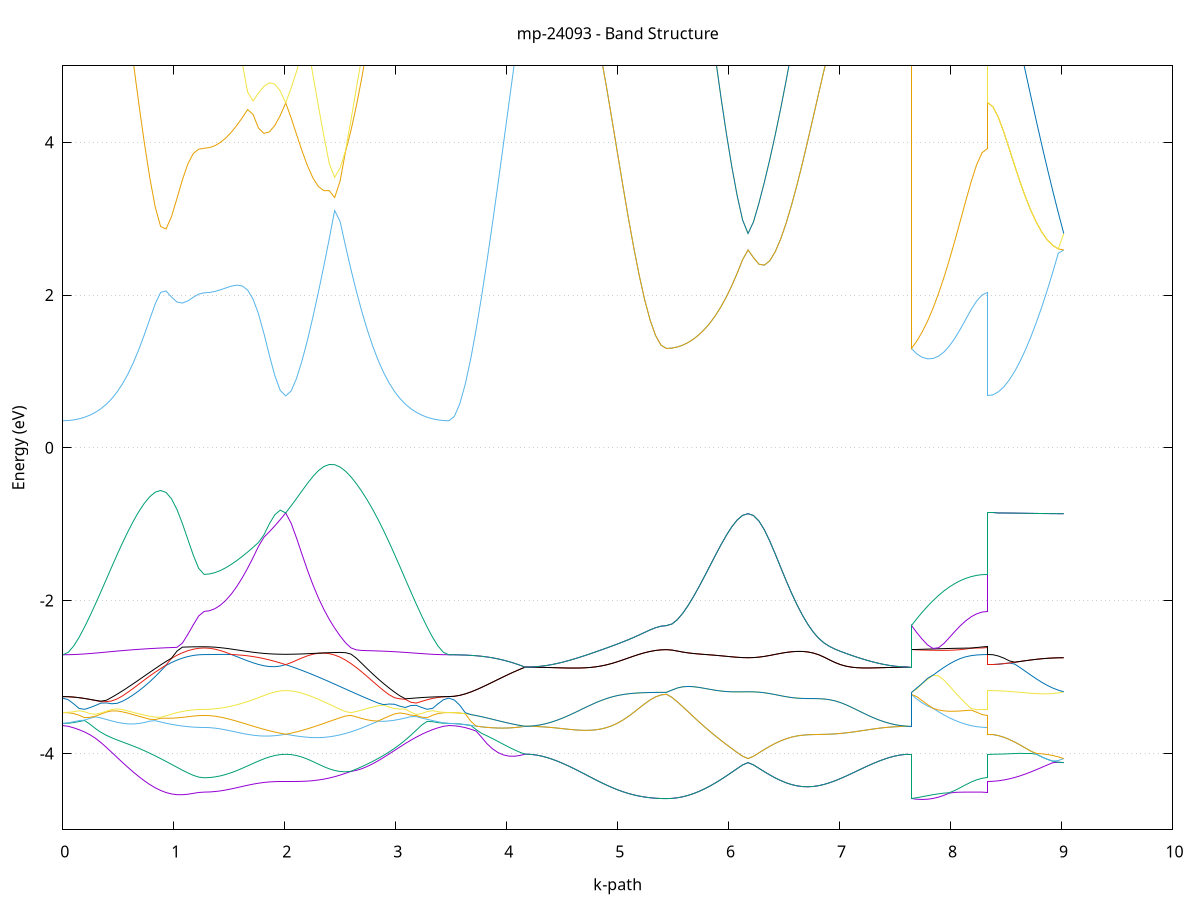 set title 'mp-24093 - Band Structure'
set xlabel 'k-path'
set ylabel 'Energy (eV)'
set grid y
set yrange [-5:5]
set terminal png size 800,600
set output 'mp-24093_bands_gnuplot.png'
plot '-' using 1:2 with lines notitle, '-' using 1:2 with lines notitle, '-' using 1:2 with lines notitle, '-' using 1:2 with lines notitle, '-' using 1:2 with lines notitle, '-' using 1:2 with lines notitle, '-' using 1:2 with lines notitle, '-' using 1:2 with lines notitle, '-' using 1:2 with lines notitle, '-' using 1:2 with lines notitle, '-' using 1:2 with lines notitle, '-' using 1:2 with lines notitle, '-' using 1:2 with lines notitle, '-' using 1:2 with lines notitle, '-' using 1:2 with lines notitle, '-' using 1:2 with lines notitle, '-' using 1:2 with lines notitle, '-' using 1:2 with lines notitle, '-' using 1:2 with lines notitle, '-' using 1:2 with lines notitle, '-' using 1:2 with lines notitle, '-' using 1:2 with lines notitle, '-' using 1:2 with lines notitle, '-' using 1:2 with lines notitle, '-' using 1:2 with lines notitle, '-' using 1:2 with lines notitle, '-' using 1:2 with lines notitle, '-' using 1:2 with lines notitle, '-' using 1:2 with lines notitle, '-' using 1:2 with lines notitle, '-' using 1:2 with lines notitle, '-' using 1:2 with lines notitle, '-' using 1:2 with lines notitle, '-' using 1:2 with lines notitle, '-' using 1:2 with lines notitle, '-' using 1:2 with lines notitle, '-' using 1:2 with lines notitle, '-' using 1:2 with lines notitle, '-' using 1:2 with lines notitle, '-' using 1:2 with lines notitle, '-' using 1:2 with lines notitle, '-' using 1:2 with lines notitle, '-' using 1:2 with lines notitle, '-' using 1:2 with lines notitle, '-' using 1:2 with lines notitle, '-' using 1:2 with lines notitle, '-' using 1:2 with lines notitle, '-' using 1:2 with lines notitle, '-' using 1:2 with lines notitle, '-' using 1:2 with lines notitle, '-' using 1:2 with lines notitle, '-' using 1:2 with lines notitle, '-' using 1:2 with lines notitle, '-' using 1:2 with lines notitle, '-' using 1:2 with lines notitle, '-' using 1:2 with lines notitle, '-' using 1:2 with lines notitle, '-' using 1:2 with lines notitle, '-' using 1:2 with lines notitle, '-' using 1:2 with lines notitle, '-' using 1:2 with lines notitle, '-' using 1:2 with lines notitle, '-' using 1:2 with lines notitle, '-' using 1:2 with lines notitle, '-' using 1:2 with lines notitle, '-' using 1:2 with lines notitle, '-' using 1:2 with lines notitle, '-' using 1:2 with lines notitle, '-' using 1:2 with lines notitle, '-' using 1:2 with lines notitle, '-' using 1:2 with lines notitle, '-' using 1:2 with lines notitle, '-' using 1:2 with lines notitle, '-' using 1:2 with lines notitle, '-' using 1:2 with lines notitle, '-' using 1:2 with lines notitle, '-' using 1:2 with lines notitle, '-' using 1:2 with lines notitle, '-' using 1:2 with lines notitle, '-' using 1:2 with lines notitle, '-' using 1:2 with lines notitle, '-' using 1:2 with lines notitle, '-' using 1:2 with lines notitle, '-' using 1:2 with lines notitle, '-' using 1:2 with lines notitle, '-' using 1:2 with lines notitle, '-' using 1:2 with lines notitle, '-' using 1:2 with lines notitle, '-' using 1:2 with lines notitle, '-' using 1:2 with lines notitle, '-' using 1:2 with lines notitle, '-' using 1:2 with lines notitle, '-' using 1:2 with lines notitle, '-' using 1:2 with lines notitle, '-' using 1:2 with lines notitle, '-' using 1:2 with lines notitle
0.000000 -70.473417
0.048979 -70.473417
0.097959 -70.473317
0.146938 -70.473117
0.195918 -70.473017
0.244897 -70.472617
0.293876 -70.472117
0.342856 -70.471717
0.391835 -70.471117
0.440814 -70.470517
0.489794 -70.469917
0.538773 -70.469217
0.587753 -70.468517
0.636732 -70.467717
0.685711 -70.466917
0.734691 -70.466017
0.783670 -70.465217
0.832649 -70.464417
0.881629 -70.463617
0.930608 -70.462917
0.979587 -70.462317
1.028567 -70.461817
1.077546 -70.461217
1.126526 -70.460617
1.175505 -70.460317
1.224484 -70.460117
1.273464 -70.460117
1.273464 -70.460117
1.322479 -70.460017
1.371495 -70.459917
1.420511 -70.459817
1.469526 -70.459617
1.518542 -70.459317
1.567558 -70.459017
1.616573 -70.458517
1.665589 -70.458017
1.714605 -70.457617
1.763620 -70.457117
1.812636 -70.456617
1.861652 -70.456017
1.910667 -70.455417
1.959683 -70.454917
2.008699 -70.454317
2.008699 -70.454317
2.057714 -70.454917
2.106730 -70.455417
2.155745 -70.456017
2.204761 -70.456817
2.253777 -70.457617
2.302792 -70.458217
2.351808 -70.459317
2.400824 -70.460217
2.449839 -70.461117
2.498855 -70.461917
2.547871 -70.462717
2.596886 -70.463617
2.645902 -70.464517
2.694917 -70.465217
2.743933 -70.466117
2.792949 -70.466917
2.841964 -70.467717
2.890980 -70.468617
2.939996 -70.469317
2.989011 -70.470017
3.038027 -70.470617
3.087043 -70.471217
3.136058 -70.471717
3.185074 -70.472217
3.234089 -70.472617
3.283105 -70.472917
3.332121 -70.473117
3.381136 -70.473317
3.430152 -70.473417
3.479168 -70.473417
3.479168 -70.473417
3.528257 -70.473317
3.577346 -70.473217
3.626436 -70.472717
3.675525 -70.471917
3.724614 -70.470917
3.773703 -70.469817
3.822793 -70.468517
3.871882 -70.466917
3.920971 -70.464917
3.970061 -70.463617
4.019150 -70.461817
4.068239 -70.460017
4.117329 -70.458017
4.166418 -70.456117
4.166418 -70.456117
4.215397 -70.456117
4.264377 -70.456017
4.313356 -70.456117
4.362335 -70.456117
4.411315 -70.456317
4.460294 -70.456517
4.509274 -70.456517
4.558253 -70.456617
4.607232 -70.456717
4.656212 -70.456817
4.705191 -70.456917
4.754170 -70.457217
4.803150 -70.457417
4.852129 -70.457717
4.901109 -70.457917
4.950088 -70.458217
4.999067 -70.458517
5.048047 -70.458817
5.097026 -70.459317
5.146005 -70.459617
5.194985 -70.459917
5.243964 -70.460517
5.292944 -70.460717
5.341923 -70.460917
5.390902 -70.461017
5.439882 -70.460917
5.439882 -70.460917
5.488897 -70.460917
5.537913 -70.461017
5.586929 -70.461017
5.635944 -70.460917
5.684960 -70.460717
5.733976 -70.460617
5.782991 -70.460517
5.832007 -70.460317
5.881023 -70.460217
5.930038 -70.460017
5.979054 -70.459817
6.028070 -70.459717
6.077085 -70.459617
6.126101 -70.459617
6.175116 -70.459617
6.175116 -70.459617
6.224132 -70.459617
6.273148 -70.459617
6.322163 -70.459617
6.371179 -70.459517
6.420195 -70.459417
6.469210 -70.459217
6.518226 -70.459317
6.567242 -70.459217
6.616257 -70.459017
6.665273 -70.458817
6.714288 -70.458617
6.763304 -70.458317
6.812320 -70.458117
6.861335 -70.457817
6.910351 -70.457617
6.959367 -70.457317
7.008382 -70.457117
7.057398 -70.456917
7.106414 -70.456717
7.155429 -70.456717
7.204445 -70.456717
7.253460 -70.456617
7.302476 -70.456417
7.351492 -70.456317
7.400507 -70.456217
7.449523 -70.456117
7.498539 -70.456217
7.547554 -70.456117
7.596570 -70.456117
7.645586 -70.456117
7.645586 -70.460917
7.694675 -70.461517
7.743764 -70.462017
7.792853 -70.462217
7.841943 -70.462317
7.891032 -70.462417
7.940121 -70.462317
7.989211 -70.462117
8.038300 -70.461917
8.087389 -70.461417
8.136479 -70.460817
8.185568 -70.460617
8.234657 -70.460217
8.283747 -70.460017
8.332836 -70.460117
8.332836 -70.454317
8.381925 -70.454017
8.431014 -70.454217
8.480104 -70.454417
8.529193 -70.455117
8.578282 -70.455717
8.627372 -70.456617
8.676461 -70.457117
8.725550 -70.457817
8.774640 -70.458317
8.823729 -70.458617
8.872818 -70.458917
8.921907 -70.459417
8.970997 -70.459617
9.020086 -70.459617
e
0.000000 -70.438117
0.048979 -70.438117
0.097959 -70.438217
0.146938 -70.438517
0.195918 -70.438917
0.244897 -70.439117
0.293876 -70.439217
0.342856 -70.439517
0.391835 -70.439617
0.440814 -70.439917
0.489794 -70.440317
0.538773 -70.440717
0.587753 -70.441617
0.636732 -70.441917
0.685711 -70.442617
0.734691 -70.443117
0.783670 -70.444317
0.832649 -70.445517
0.881629 -70.447017
0.930608 -70.448017
0.979587 -70.449017
1.028567 -70.449917
1.077546 -70.450617
1.126526 -70.451117
1.175505 -70.451417
1.224484 -70.451717
1.273464 -70.451817
1.273464 -70.451817
1.322479 -70.451717
1.371495 -70.451717
1.420511 -70.451517
1.469526 -70.451317
1.518542 -70.451017
1.567558 -70.450717
1.616573 -70.450317
1.665589 -70.449817
1.714605 -70.450217
1.763620 -70.450717
1.812636 -70.451217
1.861652 -70.451717
1.910667 -70.452417
1.959683 -70.453517
2.008699 -70.454317
2.008699 -70.454317
2.057714 -70.453417
2.106730 -70.452617
2.155745 -70.451817
2.204761 -70.451117
2.253777 -70.450117
2.302792 -70.449017
2.351808 -70.448317
2.400824 -70.447617
2.449839 -70.446917
2.498855 -70.446217
2.547871 -70.445517
2.596886 -70.444917
2.645902 -70.444217
2.694917 -70.443617
2.743933 -70.443017
2.792949 -70.442717
2.841964 -70.442217
2.890980 -70.441817
2.939996 -70.441217
2.989011 -70.440817
3.038027 -70.440217
3.087043 -70.439917
3.136058 -70.439517
3.185074 -70.439217
3.234089 -70.439117
3.283105 -70.438917
3.332121 -70.438517
3.381136 -70.438217
3.430152 -70.438117
3.479168 -70.438117
3.479168 -70.438117
3.528257 -70.438217
3.577346 -70.439217
3.626436 -70.439817
3.675525 -70.441117
3.724614 -70.442017
3.773703 -70.443117
3.822793 -70.444417
3.871882 -70.445517
3.920971 -70.446917
3.970061 -70.448817
4.019150 -70.450617
4.068239 -70.452517
4.117329 -70.454317
4.166418 -70.456117
4.166418 -70.456117
4.215397 -70.456117
4.264377 -70.456017
4.313356 -70.456117
4.362335 -70.456117
4.411315 -70.456317
4.460294 -70.456517
4.509274 -70.456517
4.558253 -70.456617
4.607232 -70.456717
4.656212 -70.456717
4.705191 -70.456917
4.754170 -70.457217
4.803150 -70.457417
4.852129 -70.457717
4.901109 -70.457917
4.950088 -70.458217
4.999067 -70.458517
5.048047 -70.458817
5.097026 -70.459317
5.146005 -70.459617
5.194985 -70.459917
5.243964 -70.460417
5.292944 -70.460717
5.341923 -70.460917
5.390902 -70.461017
5.439882 -70.460917
5.439882 -70.460917
5.488897 -70.460917
5.537913 -70.461017
5.586929 -70.461017
5.635944 -70.460917
5.684960 -70.460717
5.733976 -70.460617
5.782991 -70.460517
5.832007 -70.460317
5.881023 -70.460117
5.930038 -70.460017
5.979054 -70.459817
6.028070 -70.459717
6.077085 -70.459617
6.126101 -70.459617
6.175116 -70.459617
6.175116 -70.459617
6.224132 -70.459617
6.273148 -70.459617
6.322163 -70.459617
6.371179 -70.459517
6.420195 -70.459417
6.469210 -70.459217
6.518226 -70.459317
6.567242 -70.459217
6.616257 -70.459017
6.665273 -70.458817
6.714288 -70.458617
6.763304 -70.458317
6.812320 -70.458017
6.861335 -70.457817
6.910351 -70.457617
6.959367 -70.457317
7.008382 -70.457117
7.057398 -70.456917
7.106414 -70.456717
7.155429 -70.456617
7.204445 -70.456717
7.253460 -70.456617
7.302476 -70.456417
7.351492 -70.456317
7.400507 -70.456217
7.449523 -70.456117
7.498539 -70.456217
7.547554 -70.456117
7.596570 -70.456117
7.645586 -70.456117
7.645586 -70.460917
7.694675 -70.460417
7.743764 -70.460017
7.792853 -70.459217
7.841943 -70.458617
7.891032 -70.457617
7.940121 -70.456617
7.989211 -70.455617
8.038300 -70.454617
8.087389 -70.453317
8.136479 -70.452017
8.185568 -70.451017
8.234657 -70.451317
8.283747 -70.451617
8.332836 -70.451817
8.332836 -70.454317
8.381925 -70.454017
8.431014 -70.454217
8.480104 -70.454417
8.529193 -70.455017
8.578282 -70.455717
8.627372 -70.456617
8.676461 -70.457117
8.725550 -70.457817
8.774640 -70.458317
8.823729 -70.458617
8.872818 -70.458917
8.921907 -70.459417
8.970997 -70.459617
9.020086 -70.459617
e
0.000000 -70.429317
0.048979 -70.429417
0.097959 -70.430117
0.146938 -70.430617
0.195918 -70.431217
0.244897 -70.431917
0.293876 -70.432617
0.342856 -70.433317
0.391835 -70.434317
0.440814 -70.435517
0.489794 -70.436717
0.538773 -70.438017
0.587753 -70.439217
0.636732 -70.440417
0.685711 -70.441817
0.734691 -70.442917
0.783670 -70.443717
0.832649 -70.444117
0.881629 -70.444717
0.930608 -70.445617
0.979587 -70.446217
1.028567 -70.446817
1.077546 -70.447317
1.126526 -70.447817
1.175505 -70.447917
1.224484 -70.448217
1.273464 -70.448317
1.273464 -70.448317
1.322479 -70.448117
1.371495 -70.448317
1.420511 -70.448417
1.469526 -70.448717
1.518542 -70.448917
1.567558 -70.449117
1.616573 -70.449417
1.665589 -70.449817
1.714605 -70.449417
1.763620 -70.448917
1.812636 -70.448317
1.861652 -70.447817
1.910667 -70.447717
1.959683 -70.447417
2.008699 -70.447517
2.008699 -70.447517
2.057714 -70.447217
2.106730 -70.447317
2.155745 -70.447217
2.204761 -70.447317
2.253777 -70.447217
2.302792 -70.447017
2.351808 -70.446817
2.400824 -70.446317
2.449839 -70.445717
2.498855 -70.445117
2.547871 -70.444617
2.596886 -70.444017
2.645902 -70.443317
2.694917 -70.442017
2.743933 -70.441117
2.792949 -70.440117
2.841964 -70.439117
2.890980 -70.438217
2.939996 -70.437217
2.989011 -70.436217
3.038027 -70.435117
3.087043 -70.434117
3.136058 -70.433217
3.185074 -70.432317
3.234089 -70.431817
3.283105 -70.431217
3.332121 -70.430517
3.381136 -70.430317
3.430152 -70.429417
3.479168 -70.429317
3.479168 -70.429317
3.528257 -70.429317
3.577346 -70.429317
3.626436 -70.429217
3.675525 -70.429117
3.724614 -70.428817
3.773703 -70.428617
3.822793 -70.428417
3.871882 -70.428017
3.920971 -70.427717
3.970061 -70.427717
4.019150 -70.427417
4.068239 -70.427017
4.117329 -70.426717
4.166418 -70.426417
4.166418 -70.426417
4.215397 -70.426817
4.264377 -70.426717
4.313356 -70.427017
4.362335 -70.427717
4.411315 -70.428317
4.460294 -70.429317
4.509274 -70.430217
4.558253 -70.431117
4.607232 -70.431917
4.656212 -70.432817
4.705191 -70.434117
4.754170 -70.435317
4.803150 -70.436117
4.852129 -70.437017
4.901109 -70.437817
4.950088 -70.438417
4.999067 -70.439117
5.048047 -70.439717
5.097026 -70.440317
5.146005 -70.440717
5.194985 -70.440817
5.243964 -70.441217
5.292944 -70.441517
5.341923 -70.441617
5.390902 -70.441517
5.439882 -70.441517
5.439882 -70.441517
5.488897 -70.441517
5.537913 -70.441517
5.586929 -70.441717
5.635944 -70.441717
5.684960 -70.441817
5.733976 -70.441817
5.782991 -70.441917
5.832007 -70.441817
5.881023 -70.442017
5.930038 -70.442017
5.979054 -70.442117
6.028070 -70.442217
6.077085 -70.442217
6.126101 -70.442217
6.175116 -70.442417
6.175116 -70.442417
6.224132 -70.442317
6.273148 -70.442217
6.322163 -70.442117
6.371179 -70.441817
6.420195 -70.441417
6.469210 -70.441117
6.518226 -70.440917
6.567242 -70.440817
6.616257 -70.440417
6.665273 -70.440017
6.714288 -70.439617
6.763304 -70.439217
6.812320 -70.438617
6.861335 -70.438017
6.910351 -70.437417
6.959367 -70.436617
7.008382 -70.435617
7.057398 -70.434717
7.106414 -70.434017
7.155429 -70.432917
7.204445 -70.431817
7.253460 -70.431117
7.302476 -70.430117
7.351492 -70.429217
7.400507 -70.428417
7.449523 -70.427717
7.498539 -70.427117
7.547554 -70.426817
7.596570 -70.426817
7.645586 -70.426417
7.645586 -70.441517
7.694675 -70.442317
7.743764 -70.442917
7.792853 -70.443617
7.841943 -70.444517
7.891032 -70.445417
7.940121 -70.446317
7.989211 -70.447317
8.038300 -70.448217
8.087389 -70.449117
8.136479 -70.449817
8.185568 -70.450617
8.234657 -70.450017
8.283747 -70.448917
8.332836 -70.448317
8.332836 -70.447517
8.381925 -70.447117
8.431014 -70.447017
8.480104 -70.446817
8.529193 -70.446617
8.578282 -70.446317
8.627372 -70.446117
8.676461 -70.445717
8.725550 -70.445317
8.774640 -70.444917
8.823729 -70.444417
8.872818 -70.443917
8.921907 -70.443417
8.970997 -70.443017
9.020086 -70.442417
e
0.000000 -70.429317
0.048979 -70.429417
0.097959 -70.429517
0.146938 -70.429917
0.195918 -70.430117
0.244897 -70.430617
0.293876 -70.430817
0.342856 -70.431017
0.391835 -70.431317
0.440814 -70.431717
0.489794 -70.432117
0.538773 -70.433017
0.587753 -70.434317
0.636732 -70.435217
0.685711 -70.436717
0.734691 -70.438017
0.783670 -70.439517
0.832649 -70.440817
0.881629 -70.442017
0.930608 -70.443117
0.979587 -70.444317
1.028567 -70.445417
1.077546 -70.446217
1.126526 -70.446817
1.175505 -70.446917
1.224484 -70.447217
1.273464 -70.447317
1.273464 -70.447317
1.322479 -70.447217
1.371495 -70.447117
1.420511 -70.447017
1.469526 -70.446917
1.518542 -70.446617
1.567558 -70.446317
1.616573 -70.445717
1.665589 -70.445317
1.714605 -70.444917
1.763620 -70.444417
1.812636 -70.444017
1.861652 -70.443617
1.910667 -70.443517
1.959683 -70.443517
2.008699 -70.443617
2.008699 -70.443617
2.057714 -70.443717
2.106730 -70.444117
2.155745 -70.444517
2.204761 -70.445017
2.253777 -70.445317
2.302792 -70.445417
2.351808 -70.445817
2.400824 -70.445817
2.449839 -70.445617
2.498855 -70.445017
2.547871 -70.444117
2.596886 -70.443217
2.645902 -70.442217
2.694917 -70.441117
2.743933 -70.439917
2.792949 -70.438717
2.841964 -70.437417
2.890980 -70.436217
2.939996 -70.435017
2.989011 -70.434117
3.038027 -70.433017
3.087043 -70.431917
3.136058 -70.431217
3.185074 -70.430717
3.234089 -70.430317
3.283105 -70.430017
3.332121 -70.429817
3.381136 -70.429717
3.430152 -70.429417
3.479168 -70.429317
3.479168 -70.429317
3.528257 -70.429317
3.577346 -70.429317
3.626436 -70.429217
3.675525 -70.429117
3.724614 -70.428817
3.773703 -70.428617
3.822793 -70.428417
3.871882 -70.428017
3.920971 -70.427717
3.970061 -70.427617
4.019150 -70.427317
4.068239 -70.427017
4.117329 -70.426717
4.166418 -70.426417
4.166418 -70.426417
4.215397 -70.426817
4.264377 -70.426717
4.313356 -70.427017
4.362335 -70.427717
4.411315 -70.428317
4.460294 -70.429317
4.509274 -70.430117
4.558253 -70.431017
4.607232 -70.431917
4.656212 -70.432817
4.705191 -70.434117
4.754170 -70.435317
4.803150 -70.436117
4.852129 -70.437017
4.901109 -70.437817
4.950088 -70.438417
4.999067 -70.439117
5.048047 -70.439717
5.097026 -70.440317
5.146005 -70.440717
5.194985 -70.440817
5.243964 -70.441217
5.292944 -70.441517
5.341923 -70.441617
5.390902 -70.441517
5.439882 -70.441517
5.439882 -70.441517
5.488897 -70.441517
5.537913 -70.441517
5.586929 -70.441717
5.635944 -70.441717
5.684960 -70.441817
5.733976 -70.441817
5.782991 -70.441917
5.832007 -70.441817
5.881023 -70.442017
5.930038 -70.442017
5.979054 -70.442117
6.028070 -70.442217
6.077085 -70.442217
6.126101 -70.442217
6.175116 -70.442417
6.175116 -70.442417
6.224132 -70.442317
6.273148 -70.442217
6.322163 -70.442117
6.371179 -70.441817
6.420195 -70.441417
6.469210 -70.441117
6.518226 -70.440917
6.567242 -70.440817
6.616257 -70.440417
6.665273 -70.440017
6.714288 -70.439617
6.763304 -70.439217
6.812320 -70.438617
6.861335 -70.438017
6.910351 -70.437417
6.959367 -70.436617
7.008382 -70.435617
7.057398 -70.434717
7.106414 -70.434017
7.155429 -70.432917
7.204445 -70.431817
7.253460 -70.431117
7.302476 -70.430117
7.351492 -70.429217
7.400507 -70.428417
7.449523 -70.427717
7.498539 -70.427117
7.547554 -70.426817
7.596570 -70.426817
7.645586 -70.426417
7.645586 -70.441517
7.694675 -70.441417
7.743764 -70.441217
7.792853 -70.441117
7.841943 -70.441417
7.891032 -70.441417
7.940121 -70.441717
7.989211 -70.442217
8.038300 -70.442717
8.087389 -70.443217
8.136479 -70.443817
8.185568 -70.444817
8.234657 -70.445717
8.283747 -70.446517
8.332836 -70.447317
8.332836 -70.443617
8.381925 -70.443317
8.431014 -70.442817
8.480104 -70.442317
8.529193 -70.441617
8.578282 -70.440917
8.627372 -70.440317
8.676461 -70.439617
8.725550 -70.439117
8.774640 -70.439517
8.823729 -70.439817
8.872818 -70.440317
8.921907 -70.441017
8.970997 -70.442017
9.020086 -70.442417
e
0.000000 -70.423817
0.048979 -70.423517
0.097959 -70.423817
0.146938 -70.424317
0.195918 -70.425217
0.244897 -70.426117
0.293876 -70.426617
0.342856 -70.427917
0.391835 -70.429017
0.440814 -70.430217
0.489794 -70.431517
0.538773 -70.432617
0.587753 -70.433017
0.636732 -70.433317
0.685711 -70.433817
0.734691 -70.434117
0.783670 -70.434517
0.832649 -70.434917
0.881629 -70.435317
0.930608 -70.435717
0.979587 -70.436017
1.028567 -70.436417
1.077546 -70.436617
1.126526 -70.436917
1.175505 -70.437017
1.224484 -70.437217
1.273464 -70.437317
1.273464 -70.437317
1.322479 -70.437217
1.371495 -70.437317
1.420511 -70.437517
1.469526 -70.437917
1.518542 -70.438417
1.567558 -70.438717
1.616573 -70.439017
1.665589 -70.439717
1.714605 -70.440717
1.763620 -70.441417
1.812636 -70.442117
1.861652 -70.442617
1.910667 -70.443317
1.959683 -70.443417
2.008699 -70.443617
2.008699 -70.443617
2.057714 -70.443117
2.106730 -70.442617
2.155745 -70.442017
2.204761 -70.441317
2.253777 -70.440517
2.302792 -70.439717
2.351808 -70.439217
2.400824 -70.438517
2.449839 -70.437717
2.498855 -70.436817
2.547871 -70.436117
2.596886 -70.435417
2.645902 -70.434617
2.694917 -70.433917
2.743933 -70.433217
2.792949 -70.432617
2.841964 -70.432017
2.890980 -70.431517
2.939996 -70.430817
2.989011 -70.430217
3.038027 -70.429417
3.087043 -70.428417
3.136058 -70.427717
3.185074 -70.426517
3.234089 -70.425917
3.283105 -70.425217
3.332121 -70.424317
3.381136 -70.423817
3.430152 -70.423717
3.479168 -70.423817
3.479168 -70.423817
3.528257 -70.423817
3.577346 -70.424017
3.626436 -70.424117
3.675525 -70.424317
3.724614 -70.424417
3.773703 -70.424617
3.822793 -70.424817
3.871882 -70.424717
3.920971 -70.425017
3.970061 -70.425817
4.019150 -70.425417
4.068239 -70.425717
4.117329 -70.426117
4.166418 -70.426417
4.166418 -70.426417
4.215397 -70.426717
4.264377 -70.426617
4.313356 -70.426817
4.362335 -70.426917
4.411315 -70.427217
4.460294 -70.427517
4.509274 -70.427817
4.558253 -70.428117
4.607232 -70.428417
4.656212 -70.428617
4.705191 -70.428917
4.754170 -70.429617
4.803150 -70.430017
4.852129 -70.430317
4.901109 -70.430617
4.950088 -70.430917
4.999067 -70.431317
5.048047 -70.431517
5.097026 -70.431817
5.146005 -70.432017
5.194985 -70.432217
5.243964 -70.432417
5.292944 -70.432517
5.341923 -70.432617
5.390902 -70.432517
5.439882 -70.432517
5.439882 -70.432517
5.488897 -70.432717
5.537913 -70.432917
5.586929 -70.433017
5.635944 -70.433317
5.684960 -70.433717
5.733976 -70.434317
5.782991 -70.434617
5.832007 -70.434917
5.881023 -70.435417
5.930038 -70.435817
5.979054 -70.436417
6.028070 -70.436717
6.077085 -70.436917
6.126101 -70.437017
6.175116 -70.437117
6.175116 -70.437117
6.224132 -70.437117
6.273148 -70.436917
6.322163 -70.436717
6.371179 -70.436317
6.420195 -70.435817
6.469210 -70.435417
6.518226 -70.435017
6.567242 -70.434617
6.616257 -70.434117
6.665273 -70.433517
6.714288 -70.433117
6.763304 -70.432817
6.812320 -70.432217
6.861335 -70.431517
6.910351 -70.431017
6.959367 -70.430517
7.008382 -70.430017
7.057398 -70.429517
7.106414 -70.429117
7.155429 -70.428717
7.204445 -70.428317
7.253460 -70.427917
7.302476 -70.427617
7.351492 -70.427317
7.400507 -70.427017
7.449523 -70.426717
7.498539 -70.426817
7.547554 -70.426717
7.596570 -70.426817
7.645586 -70.426417
7.645586 -70.432517
7.694675 -70.433217
7.743764 -70.433717
7.792853 -70.434117
7.841943 -70.434617
7.891032 -70.435017
7.940121 -70.435417
7.989211 -70.435917
8.038300 -70.436117
8.087389 -70.436417
8.136479 -70.436617
8.185568 -70.436817
8.234657 -70.437217
8.283747 -70.437217
8.332836 -70.437317
8.332836 -70.443617
8.381925 -70.443317
8.431014 -70.442817
8.480104 -70.442317
8.529193 -70.441617
8.578282 -70.440917
8.627372 -70.440317
8.676461 -70.439617
8.725550 -70.439017
8.774640 -70.438417
8.823729 -70.437717
8.872818 -70.437417
8.921907 -70.437417
8.970997 -70.437317
9.020086 -70.437117
e
0.000000 -70.423817
0.048979 -70.423517
0.097959 -70.423517
0.146938 -70.423617
0.195918 -70.423817
0.244897 -70.424017
0.293876 -70.424217
0.342856 -70.424317
0.391835 -70.424417
0.440814 -70.424617
0.489794 -70.424917
0.538773 -70.425317
0.587753 -70.425617
0.636732 -70.425817
0.685711 -70.426117
0.734691 -70.426317
0.783670 -70.426617
0.832649 -70.426617
0.881629 -70.426917
0.930608 -70.427317
0.979587 -70.427517
1.028567 -70.427617
1.077546 -70.427817
1.126526 -70.428217
1.175505 -70.428217
1.224484 -70.428317
1.273464 -70.428317
1.273464 -70.428317
1.322479 -70.428017
1.371495 -70.428517
1.420511 -70.428817
1.469526 -70.429617
1.518542 -70.430217
1.567558 -70.430817
1.616573 -70.431717
1.665589 -70.432417
1.714605 -70.433417
1.763620 -70.434417
1.812636 -70.435417
1.861652 -70.435917
1.910667 -70.436617
1.959683 -70.437217
2.008699 -70.437417
2.008699 -70.437417
2.057714 -70.437217
2.106730 -70.436917
2.155745 -70.436417
2.204761 -70.435717
2.253777 -70.434817
2.302792 -70.434017
2.351808 -70.433617
2.400824 -70.432817
2.449839 -70.432117
2.498855 -70.431317
2.547871 -70.430717
2.596886 -70.430117
2.645902 -70.429417
2.694917 -70.428917
2.743933 -70.428317
2.792949 -70.427817
2.841964 -70.427217
2.890980 -70.426817
2.939996 -70.426317
2.989011 -70.425917
3.038027 -70.425317
3.087043 -70.424917
3.136058 -70.424617
3.185074 -70.424317
3.234089 -70.424017
3.283105 -70.423817
3.332121 -70.423617
3.381136 -70.423517
3.430152 -70.423617
3.479168 -70.423817
3.479168 -70.423817
3.528257 -70.423817
3.577346 -70.424017
3.626436 -70.424117
3.675525 -70.424317
3.724614 -70.424417
3.773703 -70.424617
3.822793 -70.424817
3.871882 -70.424717
3.920971 -70.425017
3.970061 -70.425717
4.019150 -70.425417
4.068239 -70.425717
4.117329 -70.426117
4.166418 -70.426417
4.166418 -70.426417
4.215397 -70.426717
4.264377 -70.426617
4.313356 -70.426817
4.362335 -70.426917
4.411315 -70.427217
4.460294 -70.427517
4.509274 -70.427817
4.558253 -70.428117
4.607232 -70.428417
4.656212 -70.428617
4.705191 -70.428917
4.754170 -70.429617
4.803150 -70.429917
4.852129 -70.430317
4.901109 -70.430617
4.950088 -70.430917
4.999067 -70.431317
5.048047 -70.431517
5.097026 -70.431817
5.146005 -70.432017
5.194985 -70.432217
5.243964 -70.432317
5.292944 -70.432517
5.341923 -70.432617
5.390902 -70.432517
5.439882 -70.432517
5.439882 -70.432517
5.488897 -70.432717
5.537913 -70.432917
5.586929 -70.433017
5.635944 -70.433317
5.684960 -70.433717
5.733976 -70.434317
5.782991 -70.434617
5.832007 -70.434917
5.881023 -70.435417
5.930038 -70.435817
5.979054 -70.436417
6.028070 -70.436717
6.077085 -70.436917
6.126101 -70.437017
6.175116 -70.437117
6.175116 -70.437117
6.224132 -70.437117
6.273148 -70.436917
6.322163 -70.436717
6.371179 -70.436317
6.420195 -70.435817
6.469210 -70.435417
6.518226 -70.435017
6.567242 -70.434617
6.616257 -70.434017
6.665273 -70.433517
6.714288 -70.433117
6.763304 -70.432817
6.812320 -70.432217
6.861335 -70.431517
6.910351 -70.431017
6.959367 -70.430517
7.008382 -70.430017
7.057398 -70.429517
7.106414 -70.429117
7.155429 -70.428717
7.204445 -70.428317
7.253460 -70.427917
7.302476 -70.427617
7.351492 -70.427317
7.400507 -70.427017
7.449523 -70.426717
7.498539 -70.426817
7.547554 -70.426717
7.596570 -70.426717
7.645586 -70.426417
7.645586 -70.432517
7.694675 -70.432117
7.743764 -70.431717
7.792853 -70.431217
7.841943 -70.430917
7.891032 -70.430517
7.940121 -70.430117
7.989211 -70.429817
8.038300 -70.429417
8.087389 -70.428917
8.136479 -70.428417
8.185568 -70.428217
8.234657 -70.428417
8.283747 -70.428317
8.332836 -70.428317
8.332836 -70.437417
8.381925 -70.437417
8.431014 -70.437317
8.480104 -70.437417
8.529193 -70.437617
8.578282 -70.437917
8.627372 -70.438317
8.676461 -70.438717
8.725550 -70.438917
8.774640 -70.438417
8.823729 -70.437717
8.872818 -70.437417
8.921907 -70.437317
8.970997 -70.437317
9.020086 -70.437117
e
0.000000 -11.572617
0.048979 -11.564117
0.097959 -11.538817
0.146938 -11.496717
0.195918 -11.437917
0.244897 -11.362817
0.293876 -11.271517
0.342856 -11.164517
0.391835 -11.042317
0.440814 -10.905617
0.489794 -10.754917
0.538773 -10.591217
0.587753 -10.415517
0.636732 -10.229017
0.685711 -10.033417
0.734691 -9.830417
0.783670 -9.622317
0.832649 -9.411517
0.881629 -9.201417
0.930608 -8.995517
0.979587 -8.798217
1.028567 -8.614517
1.077546 -8.450317
1.126526 -8.311817
1.175505 -8.205817
1.224484 -8.138817
1.273464 -8.115817
1.273464 -8.115817
1.322479 -8.110917
1.371495 -8.096617
1.420511 -8.072817
1.469526 -8.040217
1.518542 -7.999017
1.567558 -7.950217
1.616573 -7.894417
1.665589 -7.832817
1.714605 -7.766517
1.763620 -7.696717
1.812636 -7.624717
1.861652 -7.551917
1.910667 -7.480017
1.959683 -7.410017
2.008699 -7.343517
2.008699 -7.343517
2.057714 -7.414017
2.106730 -7.498417
2.155745 -7.597817
2.204761 -7.713917
2.253777 -7.847417
2.302792 -7.998217
2.351808 -8.165817
2.400824 -8.348417
2.449839 -8.543817
2.498855 -8.749217
2.547871 -8.961717
2.596886 -9.178017
2.645902 -9.395417
2.694917 -9.611117
2.743933 -9.822617
2.792949 -10.028017
2.841964 -10.225217
2.890980 -10.412717
2.939996 -10.589117
2.989011 -10.753417
3.038027 -10.904517
3.087043 -11.041517
3.136058 -11.163917
3.185074 -11.271017
3.234089 -11.362517
3.283105 -11.437717
3.332121 -11.496517
3.381136 -11.538717
3.430152 -11.564117
3.479168 -11.572617
3.479168 -11.572617
3.528257 -11.564017
3.577346 -11.538217
3.626436 -11.495117
3.675525 -11.435117
3.724614 -11.358317
3.773703 -11.265217
3.822793 -11.156017
3.871882 -11.031417
3.920971 -10.892117
3.970061 -10.738717
4.019150 -10.572217
4.068239 -10.393917
4.117329 -10.205017
4.166418 -10.007117
4.166418 -10.007117
4.215397 -9.999517
4.264377 -9.976517
4.313356 -9.938517
4.362335 -9.885517
4.411315 -9.818017
4.460294 -9.736317
4.509274 -9.641117
4.558253 -9.532917
4.607232 -9.412717
4.656212 -9.281517
4.705191 -9.140617
4.754170 -8.991417
4.803150 -8.835417
4.852129 -8.674817
4.901109 -8.511717
4.950088 -8.348817
4.999067 -8.188817
5.048047 -8.034917
5.097026 -7.890217
5.146005 -7.757717
5.194985 -7.640617
5.243964 -7.541517
5.292944 -7.462217
5.341923 -7.404517
5.390902 -7.369417
5.439882 -7.357617
5.439882 -7.357617
5.488897 -7.354817
5.537913 -7.346517
5.586929 -7.332917
5.635944 -7.314417
5.684960 -7.291817
5.733976 -7.265917
5.782991 -7.237417
5.832007 -7.207417
5.881023 -7.177317
5.930038 -7.148217
5.979054 -7.121417
6.028070 -7.098217
6.077085 -7.079817
6.126101 -7.067817
6.175116 -7.063617
6.175116 -7.063617
6.224132 -7.068417
6.273148 -7.083617
6.322163 -7.110917
6.371179 -7.151417
6.420195 -7.206317
6.469210 -7.276817
6.518226 -7.363417
6.567242 -7.465817
6.616257 -7.583517
6.665273 -7.715117
6.714288 -7.858817
6.763304 -8.012117
6.812320 -8.172417
6.861335 -8.337017
6.910351 -8.503417
6.959367 -8.668817
7.008382 -8.831217
7.057398 -8.988317
7.106414 -9.138517
7.155429 -9.280017
7.204445 -9.411617
7.253460 -9.532117
7.302476 -9.640517
7.351492 -9.735917
7.400507 -9.817717
7.449523 -9.885317
7.498539 -9.938417
7.547554 -9.976517
7.596570 -9.999517
7.645586 -10.007117
7.645586 -7.357617
7.694675 -7.428417
7.743764 -7.503217
7.792853 -7.580117
7.841943 -7.657417
7.891032 -7.733017
7.940121 -7.805217
7.989211 -7.872717
8.038300 -7.933817
8.087389 -7.987417
8.136479 -8.032417
8.185568 -8.068517
8.234657 -8.094717
8.283747 -8.110517
8.332836 -8.115817
8.332836 -7.343517
8.381925 -7.340017
8.431014 -7.330717
8.480104 -7.315617
8.529193 -7.295117
8.578282 -7.270317
8.627372 -7.242017
8.676461 -7.211417
8.725550 -7.180017
8.774640 -7.149517
8.823729 -7.121317
8.872818 -7.097317
8.921907 -7.079017
8.970997 -7.067617
9.020086 -7.063617
e
0.000000 -7.910817
0.048979 -7.906317
0.097959 -7.893017
0.146938 -7.871217
0.195918 -7.841017
0.244897 -7.803317
0.293876 -7.758717
0.342856 -7.708117
0.391835 -7.652717
0.440814 -7.593717
0.489794 -7.532317
0.538773 -7.469817
0.587753 -7.407717
0.636732 -7.347217
0.685711 -7.289817
0.734691 -7.236417
0.783670 -7.188517
0.832649 -7.146417
0.881629 -7.111017
0.930608 -7.082917
0.979587 -7.062217
1.028567 -7.048817
1.077546 -7.042217
1.126526 -7.041017
1.175505 -7.043417
1.224484 -7.046517
1.273464 -7.047917
1.273464 -7.047917
1.322479 -7.048417
1.371495 -7.050217
1.420511 -7.053317
1.469526 -7.058017
1.518542 -7.064317
1.567558 -7.072517
1.616573 -7.083217
1.665589 -7.097117
1.714605 -7.114517
1.763620 -7.136117
1.812636 -7.162817
1.861652 -7.195517
1.910667 -7.235717
1.959683 -7.284517
2.008699 -7.343517
2.008699 -7.343517
2.057714 -7.281417
2.106730 -7.225117
2.155745 -7.175617
2.204761 -7.133717
2.253777 -7.100017
2.302792 -7.074917
2.351808 -7.058817
2.400824 -7.051517
2.449839 -7.053217
2.498855 -7.063617
2.547871 -7.082517
2.596886 -7.109717
2.645902 -7.144617
2.694917 -7.186517
2.743933 -7.234617
2.792949 -7.288117
2.841964 -7.345817
2.890980 -7.406617
2.939996 -7.468917
2.989011 -7.531617
3.038027 -7.593217
3.087043 -7.652317
3.136058 -7.707817
3.185074 -7.758417
3.234089 -7.803117
3.283105 -7.840917
3.332121 -7.871117
3.381136 -7.893117
3.430152 -7.906317
3.479168 -7.910817
3.479168 -7.910817
3.528257 -7.925317
3.577346 -7.968917
3.626436 -8.040917
3.675525 -8.140317
3.724614 -8.265417
3.773703 -8.413917
3.822793 -8.582517
3.871882 -8.767417
3.920971 -8.964717
3.970061 -9.170717
4.019150 -9.381217
4.068239 -9.592717
4.117329 -9.802317
4.166418 -10.007117
4.166418 -10.007117
4.215397 -9.999517
4.264377 -9.976517
4.313356 -9.938517
4.362335 -9.885517
4.411315 -9.818017
4.460294 -9.736317
4.509274 -9.641117
4.558253 -9.532917
4.607232 -9.412717
4.656212 -9.281517
4.705191 -9.140617
4.754170 -8.991417
4.803150 -8.835417
4.852129 -8.674817
4.901109 -8.511717
4.950088 -8.348817
4.999067 -8.188817
5.048047 -8.034917
5.097026 -7.890217
5.146005 -7.757717
5.194985 -7.640617
5.243964 -7.541517
5.292944 -7.462217
5.341923 -7.404517
5.390902 -7.369417
5.439882 -7.357617
5.439882 -7.357617
5.488897 -7.354817
5.537913 -7.346517
5.586929 -7.332917
5.635944 -7.314417
5.684960 -7.291817
5.733976 -7.265817
5.782991 -7.237317
5.832007 -7.207417
5.881023 -7.177317
5.930038 -7.148217
5.979054 -7.121417
6.028070 -7.098217
6.077085 -7.079817
6.126101 -7.067817
6.175116 -7.063617
6.175116 -7.063617
6.224132 -7.068417
6.273148 -7.083617
6.322163 -7.110917
6.371179 -7.151417
6.420195 -7.206317
6.469210 -7.276817
6.518226 -7.363417
6.567242 -7.465817
6.616257 -7.583517
6.665273 -7.715117
6.714288 -7.858817
6.763304 -8.012117
6.812320 -8.172417
6.861335 -8.337017
6.910351 -8.503317
6.959367 -8.668817
7.008382 -8.831217
7.057398 -8.988317
7.106414 -9.138517
7.155429 -9.280017
7.204445 -9.411617
7.253460 -9.532117
7.302476 -9.640417
7.351492 -9.735917
7.400507 -9.817717
7.449523 -9.885317
7.498539 -9.938417
7.547554 -9.976517
7.596570 -9.999517
7.645586 -10.007117
7.645586 -7.357617
7.694675 -7.292817
7.743764 -7.235117
7.792853 -7.185517
7.841943 -7.144417
7.891032 -7.112017
7.940121 -7.087717
7.989211 -7.070517
8.038300 -7.059217
8.087389 -7.052417
8.136479 -7.048917
8.185568 -7.047717
8.234657 -7.047517
8.283747 -7.047717
8.332836 -7.047917
8.332836 -7.343517
8.381925 -7.340017
8.431014 -7.330717
8.480104 -7.315517
8.529193 -7.295117
8.578282 -7.270217
8.627372 -7.242017
8.676461 -7.211417
8.725550 -7.180017
8.774640 -7.149517
8.823729 -7.121317
8.872818 -7.097317
8.921907 -7.079017
8.970997 -7.067617
9.020086 -7.063617
e
0.000000 -3.635717
0.048979 -3.645417
0.097959 -3.665117
0.146938 -3.689817
0.195918 -3.719617
0.244897 -3.756217
0.293876 -3.801617
0.342856 -3.857117
0.391835 -3.920017
0.440814 -3.986217
0.489794 -4.053217
0.538773 -4.119517
0.587753 -4.184117
0.636732 -4.246017
0.685711 -4.304517
0.734691 -4.358617
0.783670 -4.407617
0.832649 -4.450117
0.881629 -4.485417
0.930608 -4.512517
0.979587 -4.531017
1.028567 -4.540517
1.077546 -4.541317
1.126526 -4.534617
1.175505 -4.523217
1.224484 -4.511817
1.273464 -4.506917
1.273464 -4.506917
1.322479 -4.505017
1.371495 -4.499617
1.420511 -4.490817
1.469526 -4.479117
1.518542 -4.465117
1.567558 -4.449517
1.616573 -4.433117
1.665589 -4.417217
1.714605 -4.402617
1.763620 -4.390217
1.812636 -4.380517
1.861652 -4.373717
1.910667 -4.369717
1.959683 -4.368117
2.008699 -4.367717
2.008699 -4.367717
2.057714 -4.367817
2.106730 -4.367417
2.155745 -4.365917
2.204761 -4.362717
2.253777 -4.357017
2.302792 -4.348417
2.351808 -4.337217
2.400824 -4.322617
2.449839 -4.305017
2.498855 -4.284217
2.547871 -4.260317
2.596886 -4.236317
2.645902 -4.222317
2.694917 -4.200217
2.743933 -4.171117
2.792949 -4.136117
2.841964 -4.096517
2.890980 -4.053617
2.939996 -4.008317
2.989011 -3.962017
3.038027 -3.915817
3.087043 -3.870817
3.136058 -3.827817
3.185074 -3.787617
3.234089 -3.750917
3.283105 -3.718117
3.332121 -3.689517
3.381136 -3.665217
3.430152 -3.645417
3.479168 -3.635717
3.479168 -3.635717
3.528257 -3.638717
3.577346 -3.647817
3.626436 -3.662517
3.675525 -3.683017
3.724614 -3.708017
3.773703 -3.788617
3.822793 -3.873317
3.871882 -3.940117
3.920971 -3.988417
3.970061 -4.019817
4.019150 -4.035417
4.068239 -4.037517
4.117329 -4.028217
4.166418 -4.009617
4.166418 -4.009617
4.215397 -4.012617
4.264377 -4.021117
4.313356 -4.035017
4.362335 -4.053717
4.411315 -4.076717
4.460294 -4.103617
4.509274 -4.133417
4.558253 -4.165817
4.607232 -4.200217
4.656212 -4.236017
4.705191 -4.272717
4.754170 -4.309817
4.803150 -4.346417
4.852129 -4.381917
4.901109 -4.415817
4.950088 -4.447517
4.999067 -4.476317
5.048047 -4.502117
5.097026 -4.524617
5.146005 -4.543617
5.194985 -4.559117
5.243964 -4.571517
5.292944 -4.580717
5.341923 -4.587117
5.390902 -4.590817
5.439882 -4.591917
5.439882 -4.591917
5.488897 -4.589217
5.537913 -4.581217
5.586929 -4.567917
5.635944 -4.549217
5.684960 -4.525617
5.733976 -4.497317
5.782991 -4.464417
5.832007 -4.427317
5.881023 -4.386617
5.930038 -4.342717
5.979054 -4.296317
6.028070 -4.248017
6.077085 -4.199017
6.126101 -4.151417
6.175116 -4.120817
6.175116 -4.120817
6.224132 -4.150517
6.273148 -4.195317
6.322163 -4.239917
6.371179 -4.282217
6.420195 -4.321017
6.469210 -4.355417
6.518226 -4.384817
6.567242 -4.408217
6.616257 -4.424917
6.665273 -4.434517
6.714288 -4.437117
6.763304 -4.433017
6.812320 -4.422317
6.861335 -4.405817
6.910351 -4.384217
6.959367 -4.358417
7.008382 -4.329317
7.057398 -4.297817
7.106414 -4.264717
7.155429 -4.230917
7.204445 -4.197117
7.253460 -4.164117
7.302476 -4.132617
7.351492 -4.103217
7.400507 -4.076717
7.449523 -4.053717
7.498539 -4.035017
7.547554 -4.021217
7.596570 -4.012717
7.645586 -4.009617
7.645586 -4.591917
7.694675 -4.599917
7.743764 -4.602917
7.792853 -4.599817
7.841943 -4.590017
7.891032 -4.573117
7.940121 -4.549517
7.989211 -4.520017
8.038300 -4.510317
8.087389 -4.507917
8.136479 -4.506717
8.185568 -4.506517
8.234657 -4.506617
8.283747 -4.506817
8.332836 -4.506917
8.332836 -4.367717
8.381925 -4.365417
8.431014 -4.358917
8.480104 -4.348217
8.529193 -4.333717
8.578282 -4.315517
8.627372 -4.293817
8.676461 -4.269117
8.725550 -4.241817
8.774640 -4.212517
8.823729 -4.181917
8.872818 -4.151317
8.921907 -4.121517
8.970997 -4.116017
9.020086 -4.120817
e
0.000000 -3.607817
0.048979 -3.605017
0.097959 -3.596617
0.146938 -3.583117
0.195918 -3.569517
0.244897 -3.617617
0.293876 -3.674717
0.342856 -3.723317
0.391835 -3.762617
0.440814 -3.795517
0.489794 -3.824517
0.538773 -3.851417
0.587753 -3.877717
0.636732 -3.904917
0.685711 -3.933917
0.734691 -3.964717
0.783670 -3.997717
0.832649 -4.032317
0.881629 -4.068417
0.930608 -4.105517
0.979587 -4.143417
1.028567 -4.181617
1.077546 -4.219417
1.126526 -4.255317
1.175505 -4.287017
1.224484 -4.310317
1.273464 -4.319217
1.273464 -4.319217
1.322479 -4.316417
1.371495 -4.308017
1.420511 -4.294417
1.469526 -4.275717
1.518542 -4.252517
1.567558 -4.225417
1.616573 -4.195517
1.665589 -4.163717
1.714605 -4.131617
1.763620 -4.100317
1.812636 -4.071517
1.861652 -4.046817
1.910667 -4.027917
1.959683 -4.015917
2.008699 -4.011917
2.008699 -4.011917
2.057714 -4.015917
2.106730 -4.028317
2.155745 -4.048417
2.204761 -4.075217
2.253777 -4.106817
2.302792 -4.140517
2.351808 -4.173417
2.400824 -4.201917
2.449839 -4.223817
2.498855 -4.237117
2.547871 -4.241417
2.596886 -4.234017
2.645902 -4.205017
2.694917 -4.173617
2.743933 -4.140217
2.792949 -4.104617
2.841964 -4.066617
2.890980 -4.026017
2.939996 -3.982017
2.989011 -3.934217
3.038027 -3.882017
3.087043 -3.824917
3.136058 -3.762917
3.185074 -3.696817
3.234089 -3.629817
3.283105 -3.580917
3.332121 -3.584617
3.381136 -3.597017
3.430152 -3.605017
3.479168 -3.607817
3.479168 -3.607817
3.528257 -3.609817
3.577346 -3.615517
3.626436 -3.623717
3.675525 -3.633317
3.724614 -3.688417
3.773703 -3.737417
3.822793 -3.770317
3.871882 -3.805917
3.920971 -3.843017
3.970061 -3.881017
4.019150 -3.917817
4.068239 -3.952717
4.117329 -3.983917
4.166418 -4.009617
4.166418 -4.009617
4.215397 -4.012617
4.264377 -4.021117
4.313356 -4.035017
4.362335 -4.053717
4.411315 -4.076717
4.460294 -4.103617
4.509274 -4.133417
4.558253 -4.165817
4.607232 -4.200217
4.656212 -4.236017
4.705191 -4.272717
4.754170 -4.309817
4.803150 -4.346417
4.852129 -4.381917
4.901109 -4.415817
4.950088 -4.447517
4.999067 -4.476317
5.048047 -4.502117
5.097026 -4.524617
5.146005 -4.543617
5.194985 -4.559117
5.243964 -4.571517
5.292944 -4.580717
5.341923 -4.587117
5.390902 -4.590717
5.439882 -4.591917
5.439882 -4.591917
5.488897 -4.589217
5.537913 -4.581217
5.586929 -4.567917
5.635944 -4.549217
5.684960 -4.525617
5.733976 -4.497317
5.782991 -4.464417
5.832007 -4.427317
5.881023 -4.386617
5.930038 -4.342717
5.979054 -4.296317
6.028070 -4.248017
6.077085 -4.199017
6.126101 -4.151417
6.175116 -4.120817
6.175116 -4.120817
6.224132 -4.150517
6.273148 -4.195317
6.322163 -4.239917
6.371179 -4.282217
6.420195 -4.321017
6.469210 -4.355417
6.518226 -4.384817
6.567242 -4.408217
6.616257 -4.424917
6.665273 -4.434517
6.714288 -4.437117
6.763304 -4.433017
6.812320 -4.422317
6.861335 -4.405817
6.910351 -4.384217
6.959367 -4.358417
7.008382 -4.329317
7.057398 -4.297817
7.106414 -4.264717
7.155429 -4.230917
7.204445 -4.197117
7.253460 -4.164117
7.302476 -4.132517
7.351492 -4.103217
7.400507 -4.076717
7.449523 -4.053717
7.498539 -4.035017
7.547554 -4.021117
7.596570 -4.012617
7.645586 -4.009617
7.645586 -4.591917
7.694675 -4.580617
7.743764 -4.567317
7.792853 -4.553517
7.841943 -4.540617
7.891032 -4.529517
7.940121 -4.520617
7.989211 -4.514317
8.038300 -4.485817
8.087389 -4.448817
8.136479 -4.411117
8.185568 -4.375717
8.234657 -4.346217
8.283747 -4.326317
8.332836 -4.319217
8.332836 -4.011917
8.381925 -4.011317
8.431014 -4.009817
8.480104 -4.007617
8.529193 -4.004817
8.578282 -4.001917
8.627372 -3.999517
8.676461 -3.997817
8.725550 -3.997817
8.774640 -4.011917
8.823729 -4.047717
8.872818 -4.078117
8.921907 -4.101417
8.970997 -4.116017
9.020086 -4.120817
e
0.000000 -3.607817
0.048979 -3.599717
0.097959 -3.585817
0.146938 -3.571517
0.195918 -3.564217
0.244897 -3.540717
0.293876 -3.521617
0.342856 -3.535717
0.391835 -3.555417
0.440814 -3.575117
0.489794 -3.592617
0.538773 -3.606017
0.587753 -3.613817
0.636732 -3.614717
0.685711 -3.608617
0.734691 -3.595917
0.783670 -3.578217
0.832649 -3.571617
0.881629 -3.589017
0.930608 -3.605317
0.979587 -3.619517
1.028567 -3.631817
1.077546 -3.642117
1.126526 -3.650317
1.175505 -3.656017
1.224484 -3.659617
1.273464 -3.660717
1.273464 -3.660717
1.322479 -3.662817
1.371495 -3.669517
1.420511 -3.679717
1.469526 -3.692917
1.518542 -3.707617
1.567558 -3.722917
1.616573 -3.737817
1.665589 -3.751117
1.714605 -3.762017
1.763620 -3.769517
1.812636 -3.773217
1.861652 -3.772817
1.910667 -3.768517
1.959683 -3.760617
2.008699 -3.749417
2.008699 -3.749417
2.057714 -3.761517
2.106730 -3.772417
2.155745 -3.781717
2.204761 -3.788917
2.253777 -3.793017
2.302792 -3.793617
2.351808 -3.790417
2.400824 -3.783117
2.449839 -3.772117
2.498855 -3.757317
2.547871 -3.739117
2.596886 -3.717817
2.645902 -3.693517
2.694917 -3.666817
2.743933 -3.638017
2.792949 -3.607817
2.841964 -3.579217
2.890980 -3.579917
2.939996 -3.575217
2.989011 -3.565917
3.038027 -3.552817
3.087043 -3.536917
3.136058 -3.519717
3.185074 -3.518417
3.234089 -3.536617
3.283105 -3.553817
3.332121 -3.570117
3.381136 -3.585717
3.430152 -3.599717
3.479168 -3.607817
3.479168 -3.607817
3.528257 -3.609817
3.577346 -3.615517
3.626436 -3.623717
3.675525 -3.633317
3.724614 -3.643017
3.773703 -3.652017
3.822793 -3.659517
3.871882 -3.664917
3.920971 -3.668117
3.970061 -3.669017
4.019150 -3.667017
4.068239 -3.662417
4.117329 -3.655217
4.166418 -3.645617
4.166418 -3.645617
4.215397 -3.646417
4.264377 -3.648217
4.313356 -3.651517
4.362335 -3.656217
4.411315 -3.662217
4.460294 -3.669317
4.509274 -3.676917
4.558253 -3.684517
4.607232 -3.691217
4.656212 -3.696117
4.705191 -3.698517
4.754170 -3.697317
4.803150 -3.691317
4.852129 -3.679817
4.901109 -3.661817
4.950088 -3.636617
4.999067 -3.603817
5.048047 -3.563317
5.097026 -3.515617
5.146005 -3.462317
5.194985 -3.405917
5.243964 -3.350417
5.292944 -3.300417
5.341923 -3.260517
5.390902 -3.234817
5.439882 -3.226017
5.439882 -3.226017
5.488897 -3.266417
5.537913 -3.325117
5.586929 -3.389217
5.635944 -3.455717
5.684960 -3.522517
5.733976 -3.588117
5.782991 -3.651617
5.832007 -3.712617
5.881023 -3.771517
5.930038 -3.828217
5.979054 -3.883217
6.028070 -3.936517
6.077085 -3.988217
6.126101 -4.036917
6.175116 -4.067917
6.175116 -4.067917
6.224132 -4.038117
6.273148 -3.993117
6.322163 -3.948717
6.371179 -3.907017
6.420195 -3.869017
6.469210 -3.836017
6.518226 -3.808517
6.567242 -3.787117
6.616257 -3.771717
6.665273 -3.761817
6.714288 -3.756317
6.763304 -3.753717
6.812320 -3.752317
6.861335 -3.750817
6.910351 -3.748517
6.959367 -3.744717
7.008382 -3.739117
7.057398 -3.731717
7.106414 -3.722817
7.155429 -3.712817
7.204445 -3.702117
7.253460 -3.691317
7.302476 -3.680917
7.351492 -3.671317
7.400507 -3.663217
7.449523 -3.656517
7.498539 -3.651617
7.547554 -3.648317
7.596570 -3.646417
7.645586 -3.645617
7.645586 -3.226017
7.694675 -3.287017
7.743764 -3.338617
7.792853 -3.379617
7.841943 -3.410317
7.891032 -3.455017
7.940121 -3.496517
7.989211 -3.533917
8.038300 -3.566817
8.087389 -3.595017
8.136479 -3.618217
8.185568 -3.636717
8.234657 -3.650117
8.283747 -3.657917
8.332836 -3.660717
8.332836 -3.749417
8.381925 -3.753817
8.431014 -3.767217
8.480104 -3.788817
8.529193 -3.817517
8.578282 -3.851917
8.627372 -3.890517
8.676461 -3.931217
8.725550 -3.972317
8.774640 -4.011917
8.823729 -4.047717
8.872818 -4.078117
8.921907 -4.101417
8.970997 -4.093417
9.020086 -4.067917
e
0.000000 -3.465317
0.048979 -3.468117
0.097959 -3.478317
0.146938 -3.500117
0.195918 -3.531617
0.244897 -3.527717
0.293876 -3.513517
0.342856 -3.484717
0.391835 -3.459017
0.440814 -3.444017
0.489794 -3.444717
0.538773 -3.456617
0.587753 -3.473717
0.636732 -3.493117
0.685711 -3.513417
0.734691 -3.533517
0.783670 -3.553217
0.832649 -3.557417
0.881629 -3.540417
0.930608 -3.540017
0.979587 -3.539417
1.028567 -3.535417
1.077546 -3.528617
1.126526 -3.520217
1.175505 -3.511717
1.224484 -3.505617
1.273464 -3.503317
1.273464 -3.503317
1.322479 -3.505817
1.371495 -3.513317
1.420511 -3.525117
1.469526 -3.540517
1.518542 -3.558617
1.567558 -3.578717
1.616573 -3.599917
1.665589 -3.621717
1.714605 -3.643517
1.763620 -3.664717
1.812636 -3.684917
1.861652 -3.703517
1.910667 -3.720617
1.959683 -3.735817
2.008699 -3.749417
2.008699 -3.749417
2.057714 -3.735117
2.106730 -3.718417
2.155745 -3.699417
2.204761 -3.678717
2.253777 -3.656117
2.302792 -3.632417
2.351808 -3.607917
2.400824 -3.582817
2.449839 -3.557717
2.498855 -3.533117
2.547871 -3.511017
2.596886 -3.503317
2.645902 -3.521617
2.694917 -3.543017
2.743933 -3.560517
2.792949 -3.572717
2.841964 -3.576217
2.890980 -3.544017
2.939996 -3.512317
2.989011 -3.484017
3.038027 -3.470717
3.087043 -3.481517
3.136058 -3.499717
3.185074 -3.504617
3.234089 -3.525217
3.283105 -3.533217
3.332121 -3.500717
3.381136 -3.478517
3.430152 -3.468117
3.479168 -3.465317
3.479168 -3.465317
3.528257 -3.467017
3.577346 -3.472117
3.626436 -3.480317
3.675525 -3.578217
3.724614 -3.643017
3.773703 -3.652017
3.822793 -3.659517
3.871882 -3.664917
3.920971 -3.668117
3.970061 -3.669017
4.019150 -3.667017
4.068239 -3.662417
4.117329 -3.655217
4.166418 -3.645617
4.166418 -3.645617
4.215397 -3.646417
4.264377 -3.648217
4.313356 -3.651517
4.362335 -3.656217
4.411315 -3.662217
4.460294 -3.669317
4.509274 -3.676917
4.558253 -3.684517
4.607232 -3.691217
4.656212 -3.696117
4.705191 -3.698517
4.754170 -3.697317
4.803150 -3.691317
4.852129 -3.679817
4.901109 -3.661817
4.950088 -3.636617
4.999067 -3.603817
5.048047 -3.563317
5.097026 -3.515617
5.146005 -3.462317
5.194985 -3.405917
5.243964 -3.350417
5.292944 -3.300317
5.341923 -3.260517
5.390902 -3.234817
5.439882 -3.225917
5.439882 -3.225917
5.488897 -3.266417
5.537913 -3.325117
5.586929 -3.389217
5.635944 -3.455717
5.684960 -3.522517
5.733976 -3.588117
5.782991 -3.651617
5.832007 -3.712617
5.881023 -3.771517
5.930038 -3.828217
5.979054 -3.883217
6.028070 -3.936517
6.077085 -3.988217
6.126101 -4.036917
6.175116 -4.067917
6.175116 -4.067917
6.224132 -4.038117
6.273148 -3.993117
6.322163 -3.948717
6.371179 -3.906917
6.420195 -3.869017
6.469210 -3.836017
6.518226 -3.808517
6.567242 -3.787117
6.616257 -3.771717
6.665273 -3.761817
6.714288 -3.756317
6.763304 -3.753717
6.812320 -3.752317
6.861335 -3.750817
6.910351 -3.748517
6.959367 -3.744717
7.008382 -3.739117
7.057398 -3.731717
7.106414 -3.722817
7.155429 -3.712717
7.204445 -3.702117
7.253460 -3.691317
7.302476 -3.680917
7.351492 -3.671317
7.400507 -3.663217
7.449523 -3.656517
7.498539 -3.651617
7.547554 -3.648317
7.596570 -3.646417
7.645586 -3.645617
7.645586 -3.225917
7.694675 -3.256217
7.743764 -3.309917
7.792853 -3.361217
7.841943 -3.409817
7.891032 -3.431217
7.940121 -3.443417
7.989211 -3.448617
8.038300 -3.448517
8.087389 -3.444717
8.136479 -3.439217
8.185568 -3.433617
8.234657 -3.460517
8.283747 -3.492217
8.332836 -3.503317
8.332836 -3.749417
8.381925 -3.753817
8.431014 -3.767217
8.480104 -3.788817
8.529193 -3.817517
8.578282 -3.851917
8.627372 -3.890517
8.676461 -3.931217
8.725550 -3.972317
8.774640 -4.000117
8.823729 -4.005517
8.872818 -4.014717
8.921907 -4.028117
8.970997 -4.046017
9.020086 -4.067917
e
0.000000 -3.465317
0.048979 -3.462417
0.097959 -3.454517
0.146938 -3.441517
0.195918 -3.454517
0.244897 -3.479517
0.293876 -3.487817
0.342856 -3.472117
0.391835 -3.448417
0.440814 -3.425917
0.489794 -3.417217
0.538773 -3.427317
0.587753 -3.444717
0.636732 -3.463617
0.685711 -3.482317
0.734691 -3.499317
0.783670 -3.513817
0.832649 -3.524717
0.881629 -3.526517
0.930608 -3.507717
0.979587 -3.486217
1.028567 -3.466917
1.077546 -3.450917
1.126526 -3.438817
1.175505 -3.430417
1.224484 -3.425717
1.273464 -3.424217
1.273464 -3.424217
1.322479 -3.422217
1.371495 -3.416817
1.420511 -3.408017
1.469526 -3.396117
1.518542 -3.381517
1.567558 -3.364017
1.616573 -3.344017
1.665589 -3.321317
1.714605 -3.296517
1.763620 -3.270017
1.812636 -3.243017
1.861652 -3.217317
1.910667 -3.196317
1.959683 -3.182417
2.008699 -3.177717
2.008699 -3.177717
2.057714 -3.182117
2.106730 -3.194217
2.155745 -3.212317
2.204761 -3.235217
2.253777 -3.261817
2.302792 -3.291217
2.351808 -3.323117
2.400824 -3.356217
2.449839 -3.389717
2.498855 -3.422617
2.547871 -3.452317
2.596886 -3.466417
2.645902 -3.452017
2.694917 -3.431717
2.743933 -3.411617
2.792949 -3.393017
2.841964 -3.376217
2.890980 -3.368617
2.939996 -3.393617
2.989011 -3.414117
3.038027 -3.418717
3.087043 -3.420417
3.136058 -3.459117
3.185074 -3.490717
3.234089 -3.478517
3.283105 -3.453017
3.332121 -3.441117
3.381136 -3.454417
3.430152 -3.462517
3.479168 -3.465317
3.479168 -3.465317
3.528257 -3.467017
3.577346 -3.472117
3.626436 -3.480317
3.675525 -3.491217
3.724614 -3.504517
3.773703 -3.519717
3.822793 -3.536217
3.871882 -3.553417
3.920971 -3.571017
3.970061 -3.588617
4.019150 -3.604717
4.068239 -3.620017
4.117329 -3.633817
4.166418 -3.645617
4.166418 -3.645617
4.215397 -3.643417
4.264377 -3.635917
4.313356 -3.623917
4.362335 -3.607517
4.411315 -3.586817
4.460294 -3.562417
4.509274 -3.534517
4.558253 -3.503717
4.607232 -3.470917
4.656212 -3.436717
4.705191 -3.402217
4.754170 -3.368617
4.803150 -3.336417
4.852129 -3.307117
4.901109 -3.281417
4.950088 -3.259917
4.999067 -3.242817
5.048047 -3.229617
5.097026 -3.219817
5.146005 -3.212917
5.194985 -3.208117
5.243964 -3.205017
5.292944 -3.203017
5.341923 -3.201817
5.390902 -3.201017
5.439882 -3.200817
5.439882 -3.200817
5.488897 -3.171217
5.537913 -3.143917
5.586929 -3.128417
5.635944 -3.123617
5.684960 -3.127317
5.733976 -3.136517
5.782991 -3.148817
5.832007 -3.161717
5.881023 -3.173817
5.930038 -3.183417
5.979054 -3.190217
6.028070 -3.193717
6.077085 -3.194617
6.126101 -3.194017
6.175116 -3.193417
6.175116 -3.193417
6.224132 -3.194517
6.273148 -3.198617
6.322163 -3.206317
6.371179 -3.217317
6.420195 -3.230617
6.469210 -3.244817
6.518226 -3.258117
6.567242 -3.269017
6.616257 -3.276617
6.665273 -3.280617
6.714288 -3.282217
6.763304 -3.282517
6.812320 -3.283717
6.861335 -3.287917
6.910351 -3.297217
6.959367 -3.312817
7.008382 -3.335117
7.057398 -3.363317
7.106414 -3.395817
7.155429 -3.430517
7.204445 -3.465617
7.253460 -3.499917
7.302476 -3.531817
7.351492 -3.560717
7.400507 -3.585917
7.449523 -3.607117
7.498539 -3.623917
7.547554 -3.635917
7.596570 -3.643317
7.645586 -3.645617
7.645586 -3.200817
7.694675 -3.157317
7.743764 -3.087917
7.792853 -3.031617
7.841943 -2.976717
7.891032 -2.985117
7.940121 -3.040417
7.989211 -3.115917
8.038300 -3.196517
8.087389 -3.275417
8.136479 -3.348117
8.185568 -3.411117
8.234657 -3.428717
8.283747 -3.425417
8.332836 -3.424217
8.332836 -3.177717
8.381925 -3.178417
8.431014 -3.180617
8.480104 -3.184217
8.529193 -3.189017
8.578282 -3.194717
8.627372 -3.200917
8.676461 -3.207317
8.725550 -3.213117
8.774640 -3.217817
8.823729 -3.220517
8.872818 -3.220417
8.921907 -3.216717
8.970997 -3.208017
9.020086 -3.193417
e
0.000000 -3.276217
0.048979 -3.297917
0.097959 -3.351317
0.146938 -3.411317
0.195918 -3.423517
0.244897 -3.400817
0.293876 -3.373417
0.342856 -3.342117
0.391835 -3.339217
0.440814 -3.350417
0.489794 -3.344717
0.538773 -3.316917
0.587753 -3.277717
0.636732 -3.231617
0.685711 -3.180417
0.734691 -3.124017
0.783670 -3.062417
0.832649 -2.995317
0.881629 -2.922417
0.930608 -2.848317
0.979587 -2.811217
1.028567 -2.779317
1.077546 -2.753017
1.126526 -2.732617
1.175505 -2.717917
1.224484 -2.709317
1.273464 -2.706517
1.273464 -2.706517
1.322479 -2.706117
1.371495 -2.705117
1.420511 -2.704417
1.469526 -2.704517
1.518542 -2.706017
1.567558 -2.732917
1.616573 -2.761317
1.665589 -2.788817
1.714605 -2.814117
1.763620 -2.835917
1.812636 -2.853017
1.861652 -2.863317
1.910667 -2.865117
1.959683 -2.856917
2.008699 -2.838317
2.008699 -2.838317
2.057714 -2.862217
2.106730 -2.887517
2.155745 -2.914117
2.204761 -2.941917
2.253777 -2.970717
2.302792 -3.000217
2.351808 -3.030917
2.400824 -3.062017
2.449839 -3.093517
2.498855 -3.125317
2.547871 -3.157317
2.596886 -3.189217
2.645902 -3.220917
2.694917 -3.252217
2.743933 -3.282817
2.792949 -3.312617
2.841964 -3.341317
2.890980 -3.362417
2.939996 -3.353617
2.989011 -3.356917
3.038027 -3.382317
3.087043 -3.399117
3.136058 -3.373617
3.185074 -3.370917
3.234089 -3.398717
3.283105 -3.422617
3.332121 -3.410617
3.381136 -3.351217
3.430152 -3.297917
3.479168 -3.276217
3.479168 -3.276217
3.528257 -3.301017
3.577346 -3.369617
3.626436 -3.467417
3.675525 -3.491217
3.724614 -3.504517
3.773703 -3.519717
3.822793 -3.536217
3.871882 -3.553417
3.920971 -3.571017
3.970061 -3.588617
4.019150 -3.604717
4.068239 -3.620017
4.117329 -3.633817
4.166418 -3.645617
4.166418 -3.645617
4.215397 -3.643317
4.264377 -3.635917
4.313356 -3.623917
4.362335 -3.607517
4.411315 -3.586817
4.460294 -3.562417
4.509274 -3.534417
4.558253 -3.503717
4.607232 -3.470917
4.656212 -3.436717
4.705191 -3.402217
4.754170 -3.368517
4.803150 -3.336417
4.852129 -3.307117
4.901109 -3.281417
4.950088 -3.259917
4.999067 -3.242817
5.048047 -3.229617
5.097026 -3.219817
5.146005 -3.212917
5.194985 -3.208117
5.243964 -3.205017
5.292944 -3.203017
5.341923 -3.201817
5.390902 -3.201017
5.439882 -3.200817
5.439882 -3.200817
5.488897 -3.171217
5.537913 -3.143917
5.586929 -3.128417
5.635944 -3.123617
5.684960 -3.127317
5.733976 -3.136517
5.782991 -3.148717
5.832007 -3.161717
5.881023 -3.173817
5.930038 -3.183417
5.979054 -3.190217
6.028070 -3.193717
6.077085 -3.194617
6.126101 -3.194017
6.175116 -3.193417
6.175116 -3.193417
6.224132 -3.194517
6.273148 -3.198617
6.322163 -3.206317
6.371179 -3.217317
6.420195 -3.230617
6.469210 -3.244817
6.518226 -3.258117
6.567242 -3.269017
6.616257 -3.276617
6.665273 -3.280617
6.714288 -3.282217
6.763304 -3.282517
6.812320 -3.283717
6.861335 -3.287917
6.910351 -3.297217
6.959367 -3.312817
7.008382 -3.335117
7.057398 -3.363317
7.106414 -3.395817
7.155429 -3.430517
7.204445 -3.465617
7.253460 -3.499917
7.302476 -3.531817
7.351492 -3.560717
7.400507 -3.585917
7.449523 -3.607117
7.498539 -3.623917
7.547554 -3.635917
7.596570 -3.643317
7.645586 -3.645617
7.645586 -3.200817
7.694675 -3.144617
7.743764 -3.085117
7.792853 -3.017917
7.841943 -2.975817
7.891032 -2.923917
7.940121 -2.874417
7.989211 -2.829617
8.038300 -2.790317
8.087389 -2.758617
8.136479 -2.735417
8.185568 -2.720517
8.234657 -2.712017
8.283747 -2.707717
8.332836 -2.706517
8.332836 -2.838317
8.381925 -2.836617
8.431014 -2.832217
8.480104 -2.825217
8.529193 -2.816517
8.578282 -2.831017
8.627372 -2.878217
8.676461 -2.927717
8.725550 -2.977617
8.774640 -3.025917
8.823729 -3.070717
8.872818 -3.110817
8.921907 -3.144917
8.970997 -3.172617
9.020086 -3.193417
e
0.000000 -3.256417
0.048979 -3.258517
0.097959 -3.263217
0.146938 -3.270817
0.195918 -3.281117
0.244897 -3.293617
0.293876 -3.307817
0.342856 -3.323717
0.391835 -3.322717
0.440814 -3.313717
0.489794 -3.286917
0.538773 -3.246517
0.587753 -3.198717
0.636732 -3.146917
0.685711 -3.093417
0.734691 -3.039417
0.783670 -2.986917
0.832649 -2.936717
0.881629 -2.890417
0.930608 -2.843117
0.979587 -2.756617
1.028567 -2.715917
1.077546 -2.683017
1.126526 -2.656317
1.175505 -2.636517
1.224484 -2.624217
1.273464 -2.619917
1.273464 -2.619917
1.322479 -2.624017
1.371495 -2.635717
1.420511 -2.654217
1.469526 -2.677717
1.518542 -2.704517
1.567558 -2.709417
1.616573 -2.714917
1.665589 -2.722617
1.714605 -2.732617
1.763620 -2.744917
1.812636 -2.759617
1.861652 -2.776417
1.910667 -2.795217
1.959683 -2.815917
2.008699 -2.838317
2.008699 -2.838317
2.057714 -2.811717
2.106730 -2.780917
2.155745 -2.750317
2.204761 -2.723117
2.253777 -2.702117
2.302792 -2.689517
2.351808 -2.686717
2.400824 -2.694217
2.449839 -2.712417
2.498855 -2.740717
2.547871 -2.778417
2.596886 -2.824417
2.645902 -2.877017
2.694917 -2.934217
2.743933 -2.994917
2.792949 -3.057017
2.841964 -3.118617
2.890980 -3.177917
2.939996 -3.231417
2.989011 -3.271117
3.038027 -3.286117
3.087043 -3.291717
3.136058 -3.330617
3.185074 -3.341417
3.234089 -3.319017
3.283105 -3.297917
3.332121 -3.280317
3.381136 -3.267217
3.430152 -3.259117
3.479168 -3.256417
3.479168 -3.256417
3.528257 -3.252217
3.577346 -3.240317
3.626436 -3.221317
3.675525 -3.196817
3.724614 -3.168117
3.773703 -3.136417
3.822793 -3.102817
3.871882 -3.067917
3.920971 -3.032817
3.970061 -2.998117
4.019150 -2.964117
4.068239 -2.931317
4.117329 -2.900217
4.166418 -2.871017
4.166418 -2.871017
4.215397 -2.871417
4.264377 -2.872117
4.313356 -2.873517
4.362335 -2.875217
4.411315 -2.877217
4.460294 -2.879317
4.509274 -2.881217
4.558253 -2.882617
4.607232 -2.883117
4.656212 -2.882317
4.705191 -2.879717
4.754170 -2.874917
4.803150 -2.866917
4.852129 -2.855517
4.901109 -2.840417
4.950088 -2.821617
4.999067 -2.799817
5.048047 -2.775717
5.097026 -2.750717
5.146005 -2.726017
5.194985 -2.702717
5.243964 -2.682117
5.292944 -2.665217
5.341923 -2.652617
5.390902 -2.644817
5.439882 -2.642117
5.439882 -2.642117
5.488897 -2.647617
5.537913 -2.660217
5.586929 -2.673517
5.635944 -2.684517
5.684960 -2.692817
5.733976 -2.699217
5.782991 -2.704717
5.832007 -2.710117
5.881023 -2.715917
5.930038 -2.722317
5.979054 -2.729117
6.028070 -2.735817
6.077085 -2.741717
6.126101 -2.746017
6.175116 -2.747717
6.175116 -2.747717
6.224132 -2.745817
6.273148 -2.740017
6.322163 -2.730417
6.371179 -2.718017
6.420195 -2.704117
6.469210 -2.690417
6.518226 -2.678517
6.567242 -2.669717
6.616257 -2.665017
6.665273 -2.665417
6.714288 -2.672117
6.763304 -2.686317
6.812320 -2.709217
6.861335 -2.740617
6.910351 -2.776617
6.959367 -2.810617
7.008382 -2.838317
7.057398 -2.858217
7.106414 -2.871017
7.155429 -2.878217
7.204445 -2.881417
7.253460 -2.882017
7.302476 -2.881017
7.351492 -2.879317
7.400507 -2.877217
7.449523 -2.875217
7.498539 -2.873517
7.547554 -2.872217
7.596570 -2.871417
7.645586 -2.871017
7.645586 -2.642117
7.694675 -2.644417
7.743764 -2.646617
7.792853 -2.648417
7.841943 -2.650017
7.891032 -2.650917
7.940121 -2.651117
7.989211 -2.650117
8.038300 -2.647317
8.087389 -2.642017
8.136479 -2.633717
8.185568 -2.623517
8.234657 -2.620517
8.283747 -2.620117
8.332836 -2.619917
8.332836 -2.838317
8.381925 -2.836617
8.431014 -2.832217
8.480104 -2.825217
8.529193 -2.816517
8.578282 -2.806717
8.627372 -2.796417
8.676461 -2.786217
8.725550 -2.776717
8.774640 -2.768217
8.823729 -2.761017
8.872818 -2.755217
8.921907 -2.751117
8.970997 -2.748617
9.020086 -2.747717
e
0.000000 -3.256417
0.048979 -3.258017
0.097959 -3.262817
0.146938 -3.270517
0.195918 -3.280817
0.244897 -3.292717
0.293876 -3.305217
0.342856 -3.315917
0.391835 -3.305017
0.440814 -3.266617
0.489794 -3.224817
0.538773 -3.180717
0.587753 -3.134217
0.636732 -3.086117
0.685711 -3.037417
0.734691 -2.988217
0.783670 -2.939017
0.832649 -2.890117
0.881629 -2.842417
0.930608 -2.796617
0.979587 -2.754017
1.028567 -2.661817
1.077546 -2.609217
1.126526 -2.606917
1.175505 -2.605217
1.224484 -2.604517
1.273464 -2.604317
1.273464 -2.604317
1.322479 -2.605717
1.371495 -2.609717
1.420511 -2.616117
1.469526 -2.624417
1.518542 -2.634117
1.567558 -2.644717
1.616573 -2.655517
1.665589 -2.666117
1.714605 -2.675917
1.763620 -2.684417
1.812636 -2.691217
1.861652 -2.696417
1.910667 -2.700017
1.959683 -2.702117
2.008699 -2.702917
2.008699 -2.702917
2.057714 -2.702117
2.106730 -2.700517
2.155745 -2.698117
2.204761 -2.695117
2.253777 -2.691717
2.302792 -2.688117
2.351808 -2.684817
2.400824 -2.681717
2.449839 -2.679317
2.498855 -2.678517
2.547871 -2.681717
2.596886 -2.700417
2.645902 -2.753917
2.694917 -2.823017
2.743933 -2.892717
2.792949 -2.960217
2.841964 -3.024717
2.890980 -3.085917
2.939996 -3.143617
2.989011 -3.197517
3.038027 -3.246917
3.087043 -3.285317
3.136058 -3.280217
3.185074 -3.274517
3.234089 -3.269317
3.283105 -3.265017
3.332121 -3.261517
3.381136 -3.259117
3.430152 -3.257417
3.479168 -3.256417
3.479168 -3.256417
3.528257 -3.252217
3.577346 -3.240317
3.626436 -3.221317
3.675525 -3.196817
3.724614 -3.168117
3.773703 -3.136417
3.822793 -3.102817
3.871882 -3.067917
3.920971 -3.032817
3.970061 -2.998117
4.019150 -2.964117
4.068239 -2.931317
4.117329 -2.900217
4.166418 -2.871017
4.166418 -2.871017
4.215397 -2.871417
4.264377 -2.872117
4.313356 -2.873517
4.362335 -2.875217
4.411315 -2.877217
4.460294 -2.879317
4.509274 -2.881217
4.558253 -2.882617
4.607232 -2.883117
4.656212 -2.882317
4.705191 -2.879717
4.754170 -2.874917
4.803150 -2.866917
4.852129 -2.855517
4.901109 -2.840317
4.950088 -2.821617
4.999067 -2.799817
5.048047 -2.775717
5.097026 -2.750717
5.146005 -2.725917
5.194985 -2.702717
5.243964 -2.682117
5.292944 -2.665217
5.341923 -2.652517
5.390902 -2.644717
5.439882 -2.642117
5.439882 -2.642117
5.488897 -2.647617
5.537913 -2.660217
5.586929 -2.673517
5.635944 -2.684517
5.684960 -2.692817
5.733976 -2.699217
5.782991 -2.704717
5.832007 -2.710117
5.881023 -2.715917
5.930038 -2.722317
5.979054 -2.729117
6.028070 -2.735817
6.077085 -2.741717
6.126101 -2.746017
6.175116 -2.747717
6.175116 -2.747717
6.224132 -2.745817
6.273148 -2.740017
6.322163 -2.730417
6.371179 -2.718017
6.420195 -2.704117
6.469210 -2.690417
6.518226 -2.678517
6.567242 -2.669717
6.616257 -2.665017
6.665273 -2.665417
6.714288 -2.672117
6.763304 -2.686317
6.812320 -2.709217
6.861335 -2.740617
6.910351 -2.776617
6.959367 -2.810617
7.008382 -2.838317
7.057398 -2.858217
7.106414 -2.871017
7.155429 -2.878217
7.204445 -2.881417
7.253460 -2.882017
7.302476 -2.881017
7.351492 -2.879317
7.400507 -2.877217
7.449523 -2.875217
7.498539 -2.873517
7.547554 -2.872217
7.596570 -2.871417
7.645586 -2.871017
7.645586 -2.642117
7.694675 -2.639717
7.743764 -2.637317
7.792853 -2.634917
7.841943 -2.632617
7.891032 -2.630317
7.940121 -2.628217
7.989211 -2.626517
8.038300 -2.624817
8.087389 -2.623317
8.136479 -2.622017
8.185568 -2.621017
8.234657 -2.613817
8.283747 -2.606817
8.332836 -2.604317
8.332836 -2.702917
8.381925 -2.708417
8.431014 -2.725417
8.480104 -2.752617
8.529193 -2.788417
8.578282 -2.806717
8.627372 -2.796417
8.676461 -2.786217
8.725550 -2.776717
8.774640 -2.768217
8.823729 -2.761017
8.872818 -2.755217
8.921907 -2.751117
8.970997 -2.748617
9.020086 -2.747717
e
0.000000 -2.708917
0.048979 -2.708217
0.097959 -2.706117
0.146938 -2.702717
0.195918 -2.698317
0.244897 -2.692917
0.293876 -2.686917
0.342856 -2.680517
0.391835 -2.673917
0.440814 -2.667217
0.489794 -2.660717
0.538773 -2.654517
0.587753 -2.648517
0.636732 -2.642917
0.685711 -2.637717
0.734691 -2.632917
0.783670 -2.628517
0.832649 -2.624517
0.881629 -2.620917
0.930608 -2.617517
0.979587 -2.614517
1.028567 -2.611717
1.077546 -2.557317
1.126526 -2.442217
1.175505 -2.318817
1.224484 -2.201117
1.273464 -2.142017
1.273464 -2.142017
1.322479 -2.132817
1.371495 -2.105117
1.420511 -2.059317
1.469526 -1.995417
1.518542 -1.914117
1.567558 -1.816317
1.616573 -1.703117
1.665589 -1.576017
1.714605 -1.437217
1.763620 -1.289717
1.812636 -1.170717
1.861652 -1.098417
1.910667 -1.021617
1.959683 -0.939717
2.008699 -0.852317
2.008699 -0.852317
2.057714 -0.987717
2.106730 -1.182117
2.155745 -1.394717
2.204761 -1.601717
2.253777 -1.792217
2.302792 -1.962417
2.351808 -2.112417
2.400824 -2.244117
2.449839 -2.360017
2.498855 -2.462417
2.547871 -2.551717
2.596886 -2.618617
2.645902 -2.645417
2.694917 -2.652217
2.743933 -2.655017
2.792949 -2.657117
2.841964 -2.659317
2.890980 -2.662017
2.939996 -2.665217
2.989011 -2.669017
3.038027 -2.673317
3.087043 -2.678217
3.136058 -2.683317
3.185074 -2.688617
3.234089 -2.693817
3.283105 -2.698617
3.332121 -2.702817
3.381136 -2.706117
3.430152 -2.708217
3.479168 -2.708917
3.479168 -2.708917
3.528257 -2.709317
3.577346 -2.710817
3.626436 -2.713117
3.675525 -2.716717
3.724614 -2.721717
3.773703 -2.728617
3.822793 -2.737617
3.871882 -2.748817
3.920971 -2.762517
3.970061 -2.779017
4.019150 -2.798017
4.068239 -2.819817
4.117329 -2.844217
4.166418 -2.871017
4.166418 -2.871017
4.215397 -2.869717
4.264377 -2.865317
4.313356 -2.858317
4.362335 -2.848617
4.411315 -2.836117
4.460294 -2.821417
4.509274 -2.804217
4.558253 -2.785117
4.607232 -2.764317
4.656212 -2.742117
4.705191 -2.719117
4.754170 -2.695217
4.803150 -2.670617
4.852129 -2.645617
4.901109 -2.620017
4.950088 -2.594017
4.999067 -2.567517
5.048047 -2.540017
5.097026 -2.511317
5.146005 -2.481017
5.194985 -2.449017
5.243964 -2.415917
5.292944 -2.383417
5.341923 -2.354817
5.390902 -2.334717
5.439882 -2.327417
5.439882 -2.327417
5.488897 -2.306617
5.537913 -2.249417
5.586929 -2.165117
5.635944 -2.061517
5.684960 -1.943817
5.733976 -1.816117
5.782991 -1.681817
5.832007 -1.544017
5.881023 -1.406317
5.930038 -1.272417
5.979054 -1.146917
6.028070 -1.035317
6.077085 -0.944917
6.126101 -0.884117
6.175116 -0.862117
6.175116 -0.862117
6.224132 -0.886017
6.273148 -0.958117
6.322163 -1.073717
6.371179 -1.221917
6.420195 -1.389517
6.469210 -1.564617
6.518226 -1.737817
6.567242 -1.902517
6.616257 -2.054517
6.665273 -2.191317
6.714288 -2.311317
6.763304 -2.412817
6.812320 -2.494217
6.861335 -2.555617
6.910351 -2.600717
6.959367 -2.635317
7.008382 -2.664617
7.057398 -2.691117
7.106414 -2.716217
7.155429 -2.740117
7.204445 -2.762817
7.253460 -2.784117
7.302476 -2.803517
7.351492 -2.820917
7.400507 -2.835917
7.449523 -2.848417
7.498539 -2.858417
7.547554 -2.865317
7.596570 -2.869717
7.645586 -2.871017
7.645586 -2.327417
7.694675 -2.417217
7.743764 -2.504217
7.792853 -2.580117
7.841943 -2.626117
7.891032 -2.617317
7.940121 -2.560817
7.989211 -2.484317
8.038300 -2.404617
8.087389 -2.329917
8.136479 -2.264717
8.185568 -2.212017
8.234657 -2.173417
8.283747 -2.149817
8.332836 -2.142017
8.332836 -0.852317
8.381925 -0.852317
8.431014 -0.852617
8.480104 -0.853117
8.529193 -0.853817
8.578282 -0.854717
8.627372 -0.855817
8.676461 -0.856917
8.725550 -0.858017
8.774640 -0.859017
8.823729 -0.859917
8.872818 -0.860817
8.921907 -0.861417
8.970997 -0.862017
9.020086 -0.862117
e
0.000000 -2.708917
0.048979 -2.677417
0.097959 -2.594617
0.146938 -2.480117
0.195918 -2.346417
0.244897 -2.200317
0.293876 -2.045617
0.342856 -1.885517
0.391835 -1.722517
0.440814 -1.559117
0.489794 -1.398017
0.538773 -1.242117
0.587753 -1.094217
0.636732 -0.956917
0.685711 -0.833217
0.734691 -0.726017
0.783670 -0.639817
0.832649 -0.580817
0.881629 -0.558517
0.930608 -0.584217
0.979587 -0.667017
1.028567 -0.806517
1.077546 -0.990217
1.126526 -1.197017
1.175505 -1.403217
1.224484 -1.577717
1.273464 -1.656817
1.273464 -1.656817
1.322479 -1.650817
1.371495 -1.633417
1.420511 -1.605717
1.469526 -1.569217
1.518542 -1.525617
1.567558 -1.476217
1.616573 -1.422217
1.665589 -1.364517
1.714605 -1.303317
1.763620 -1.238817
1.812636 -1.139117
1.861652 -0.994817
1.910667 -0.876117
1.959683 -0.815917
2.008699 -0.852317
2.008699 -0.852317
2.057714 -0.759417
2.106730 -0.662217
2.155745 -0.563017
2.204761 -0.465617
2.253777 -0.375517
2.302792 -0.299617
2.351808 -0.245317
2.400824 -0.218217
2.449839 -0.220717
2.498855 -0.251317
2.547871 -0.306217
2.596886 -0.380417
2.645902 -0.469817
2.694917 -0.571417
2.743933 -0.684017
2.792949 -0.807017
2.841964 -0.940217
2.890980 -1.083217
2.939996 -1.234617
2.989011 -1.392817
3.038027 -1.555317
3.087043 -1.719817
3.136058 -1.883617
3.185074 -2.044317
3.234089 -2.199317
3.283105 -2.345817
3.332121 -2.479717
3.381136 -2.594417
3.430152 -2.677317
3.479168 -2.708917
3.479168 -2.708917
3.528257 -2.709317
3.577346 -2.710717
3.626436 -2.713117
3.675525 -2.716717
3.724614 -2.721717
3.773703 -2.728617
3.822793 -2.737617
3.871882 -2.748817
3.920971 -2.762517
3.970061 -2.779017
4.019150 -2.798017
4.068239 -2.819817
4.117329 -2.844217
4.166418 -2.871017
4.166418 -2.871017
4.215397 -2.869717
4.264377 -2.865317
4.313356 -2.858317
4.362335 -2.848617
4.411315 -2.836117
4.460294 -2.821317
4.509274 -2.804217
4.558253 -2.785117
4.607232 -2.764317
4.656212 -2.742017
4.705191 -2.719117
4.754170 -2.695217
4.803150 -2.670617
4.852129 -2.645617
4.901109 -2.620017
4.950088 -2.594017
4.999067 -2.567517
5.048047 -2.540017
5.097026 -2.511317
5.146005 -2.481017
5.194985 -2.449017
5.243964 -2.415917
5.292944 -2.383417
5.341923 -2.354817
5.390902 -2.334717
5.439882 -2.327417
5.439882 -2.327417
5.488897 -2.306617
5.537913 -2.249417
5.586929 -2.165117
5.635944 -2.061517
5.684960 -1.943817
5.733976 -1.816117
5.782991 -1.681817
5.832007 -1.544017
5.881023 -1.406317
5.930038 -1.272417
5.979054 -1.146817
6.028070 -1.035317
6.077085 -0.944917
6.126101 -0.884117
6.175116 -0.862117
6.175116 -0.862117
6.224132 -0.886017
6.273148 -0.958117
6.322163 -1.073717
6.371179 -1.221917
6.420195 -1.389517
6.469210 -1.564617
6.518226 -1.737817
6.567242 -1.902517
6.616257 -2.054517
6.665273 -2.191317
6.714288 -2.311317
6.763304 -2.412817
6.812320 -2.494217
6.861335 -2.555617
6.910351 -2.600717
6.959367 -2.635317
7.008382 -2.664617
7.057398 -2.691117
7.106414 -2.716217
7.155429 -2.740117
7.204445 -2.762817
7.253460 -2.784117
7.302476 -2.803517
7.351492 -2.820917
7.400507 -2.835917
7.449523 -2.848417
7.498539 -2.858317
7.547554 -2.865317
7.596570 -2.869717
7.645586 -2.871017
7.645586 -2.327417
7.694675 -2.238917
7.743764 -2.153917
7.792853 -2.073917
7.841943 -2.000217
7.891032 -1.933317
7.940121 -1.873617
7.989211 -1.821517
8.038300 -1.776817
8.087389 -1.739417
8.136479 -1.709217
8.185568 -1.686117
8.234657 -1.669817
8.283747 -1.660017
8.332836 -1.656817
8.332836 -0.852317
8.381925 -0.852317
8.431014 -0.852617
8.480104 -0.853117
8.529193 -0.853817
8.578282 -0.854717
8.627372 -0.855817
8.676461 -0.856817
8.725550 -0.857917
8.774640 -0.859017
8.823729 -0.859917
8.872818 -0.860817
8.921907 -0.861417
8.970997 -0.862017
9.020086 -0.862117
e
0.000000 0.354683
0.048979 0.357383
0.097959 0.365483
0.146938 0.379583
0.195918 0.400183
0.244897 0.428183
0.293876 0.464783
0.342856 0.511583
0.391835 0.570183
0.440814 0.642883
0.489794 0.731883
0.538773 0.839583
0.587753 0.967883
0.636732 1.117883
0.685711 1.289483
0.734691 1.480183
0.783670 1.683583
0.832649 1.883783
0.881629 2.034783
0.930608 2.053483
0.979587 1.973983
1.028567 1.909183
1.077546 1.894983
1.126526 1.922683
1.175505 1.970183
1.224484 2.012383
1.273464 2.029183
1.273464 2.029183
1.322479 2.033983
1.371495 2.047583
1.420511 2.068483
1.469526 2.093283
1.518542 2.116583
1.567558 2.129783
1.616573 2.119283
1.665589 2.065583
1.714605 1.946983
1.763620 1.752683
1.812636 1.495983
1.861652 1.211583
1.910667 0.945283
1.959683 0.750783
2.008699 0.679983
2.008699 0.679983
2.057714 0.744583
2.106730 0.910383
2.155745 1.139983
2.204761 1.410783
2.253777 1.710883
2.302792 2.033883
2.351808 2.375783
2.400824 2.734083
2.449839 3.106783
2.498855 2.963283
2.547871 2.640583
2.596886 2.333683
2.645902 2.047283
2.694917 1.783583
2.743933 1.544583
2.792949 1.331483
2.841964 1.145083
2.890980 0.984983
2.939996 0.849983
2.989011 0.737983
3.038027 0.646183
3.087043 0.571983
3.136058 0.512483
3.185074 0.465283
3.234089 0.428383
3.283105 0.400283
3.332121 0.379683
3.381136 0.365483
3.430152 0.357383
3.479168 0.354683
3.479168 0.354683
3.528257 0.411283
3.577346 0.575183
3.626436 0.830983
3.675525 1.160583
3.724614 1.547983
3.773703 1.979683
3.822793 2.445383
3.871882 2.936883
3.920971 3.446883
3.970061 3.968883
4.019150 4.496583
4.068239 5.023283
4.117329 5.541983
4.166418 6.044583
4.166418 6.044583
4.215397 6.048783
4.264377 6.061183
4.313356 6.080683
4.362335 6.105783
4.411315 6.133783
4.460294 6.160583
4.509274 6.180383
4.558253 6.184283
4.607232 6.159583
4.656212 6.089883
4.705191 5.956683
4.754170 5.746883
4.803150 5.459683
4.852129 5.107483
4.901109 4.709983
4.950088 4.286483
4.999067 3.853283
5.048047 3.423283
5.097026 3.007083
5.146005 2.614283
5.194985 2.253983
5.243964 1.935883
5.292944 1.670783
5.341923 1.469783
5.390902 1.343783
5.439882 1.300783
5.439882 1.300783
5.488897 1.305583
5.537913 1.320183
5.586929 1.344683
5.635944 1.379583
5.684960 1.425283
5.733976 1.482383
5.782991 1.551783
5.832007 1.634483
5.881023 1.731583
5.930038 1.844183
5.979054 1.973583
6.028070 2.120583
6.077085 2.285283
6.126101 2.463083
6.175116 2.589983
6.175116 2.589983
6.224132 2.490083
6.273148 2.403883
6.322163 2.391383
6.371179 2.449283
6.420195 2.567083
6.469210 2.733783
6.518226 2.940083
6.567242 3.178483
6.616257 3.442483
6.665273 3.726683
6.714288 4.025883
6.763304 4.334283
6.812320 4.645583
6.861335 4.951983
6.910351 5.244283
6.959367 5.511483
7.008382 5.742183
7.057398 5.926383
7.106414 6.059383
7.155429 6.142983
7.204445 6.184783
7.253460 6.195283
7.302476 6.184883
7.351492 6.162283
7.400507 6.134383
7.449523 6.105983
7.498539 6.080783
7.547554 6.061183
7.596570 6.048783
7.645586 6.044583
7.645586 1.300783
7.694675 1.230583
7.743764 1.185283
7.792853 1.164883
7.841943 1.169583
7.891032 1.199483
7.940121 1.254283
7.989211 1.333183
8.038300 1.433783
8.087389 1.551983
8.136479 1.680783
8.185568 1.809083
8.234657 1.921783
8.283747 2.000683
8.332836 2.029183
8.332836 0.679983
8.381925 0.693383
8.431014 0.733383
8.480104 0.798983
8.529193 0.888783
8.578282 1.001483
8.627372 1.135183
8.676461 1.288383
8.725550 1.459683
8.774640 1.647683
8.823729 1.851283
8.872818 2.069683
8.921907 2.301983
8.970997 2.547583
9.020086 2.589983
e
0.000000 9.151983
0.048979 9.141283
0.097959 9.107283
0.146938 9.046783
0.195918 8.951683
0.244897 8.806883
0.293876 8.585183
0.342856 8.254383
0.391835 7.811583
0.440814 7.291783
0.489794 6.733483
0.538773 6.161583
0.587753 5.591583
0.636732 5.034183
0.685711 4.498583
0.734691 3.995283
0.783670 3.538483
0.832649 3.153783
0.881629 2.897683
0.930608 2.864783
0.979587 3.026983
1.028567 3.262783
1.077546 3.506383
1.126526 3.715183
1.175505 3.851783
1.224484 3.909583
1.273464 3.921683
1.273464 3.921683
1.322479 3.930283
1.371495 3.955983
1.420511 3.998483
1.469526 4.057283
1.518542 4.131483
1.567558 4.219683
1.616573 4.319783
1.665589 4.428283
1.714605 4.364483
1.763620 4.185583
1.812636 4.116783
1.861652 4.136183
1.910667 4.219883
1.959683 4.350283
2.008699 4.515983
2.008699 4.515983
2.057714 4.317883
2.106730 4.101383
2.155745 3.887283
2.204761 3.692983
2.253777 3.533483
2.302792 3.421483
2.351808 3.366583
2.400824 3.366783
2.449839 3.276583
2.498855 3.492183
2.547871 3.879083
2.596886 4.154683
2.645902 4.480083
2.694917 4.847583
2.743933 5.250583
2.792949 5.684283
2.841964 6.144283
2.890980 6.626983
2.939996 7.128983
2.989011 7.557083
3.038027 7.895783
3.087043 8.196483
3.136058 8.453783
3.185074 8.665283
3.234089 8.831883
3.283105 8.957483
3.332121 9.047583
3.381136 9.107383
3.430152 9.141183
3.479168 9.151983
3.479168 9.151983
3.528257 9.140783
3.577346 9.106483
3.626436 9.048583
3.675525 8.964883
3.724614 8.853283
3.773703 8.710083
3.822793 8.530983
3.871882 8.311583
3.920971 8.047083
3.970061 7.734683
4.019150 7.374683
4.068239 6.968883
4.117329 6.522983
4.166418 6.044583
4.166418 6.044583
4.215397 6.048783
4.264377 6.061183
4.313356 6.080683
4.362335 6.105783
4.411315 6.133783
4.460294 6.160583
4.509274 6.180383
4.558253 6.184283
4.607232 6.159583
4.656212 6.089883
4.705191 5.956683
4.754170 5.746883
4.803150 5.459683
4.852129 5.107483
4.901109 4.709983
4.950088 4.286483
4.999067 3.853283
5.048047 3.423283
5.097026 3.007083
5.146005 2.614283
5.194985 2.253983
5.243964 1.935883
5.292944 1.670783
5.341923 1.469783
5.390902 1.343783
5.439882 1.300783
5.439882 1.300783
5.488897 1.305583
5.537913 1.320183
5.586929 1.344683
5.635944 1.379583
5.684960 1.425283
5.733976 1.482383
5.782991 1.551783
5.832007 1.634483
5.881023 1.731583
5.930038 1.844183
5.979054 1.973583
6.028070 2.120583
6.077085 2.285283
6.126101 2.463083
6.175116 2.589983
6.175116 2.589983
6.224132 2.490083
6.273148 2.403883
6.322163 2.391383
6.371179 2.449283
6.420195 2.567083
6.469210 2.733783
6.518226 2.940083
6.567242 3.178483
6.616257 3.442483
6.665273 3.726783
6.714288 4.025883
6.763304 4.334283
6.812320 4.645583
6.861335 4.952083
6.910351 5.244283
6.959367 5.511483
7.008382 5.742183
7.057398 5.926383
7.106414 6.059383
7.155429 6.142983
7.204445 6.184783
7.253460 6.195283
7.302476 6.184883
7.351492 6.162283
7.400507 6.134383
7.449523 6.105983
7.498539 6.080783
7.547554 6.061183
7.596570 6.048783
7.645586 6.044583
7.645586 1.300783
7.694675 1.395583
7.743764 1.515083
7.792853 1.658883
7.841943 1.826583
7.891032 2.017283
7.940121 2.229583
7.989211 2.461283
8.038300 2.709083
8.087389 2.968083
8.136479 3.230383
8.185568 3.482783
8.234657 3.704283
8.283747 3.862783
8.332836 3.921683
8.332836 4.515983
8.381925 4.464483
8.431014 4.325383
8.480104 4.131783
8.529193 3.913583
8.578282 3.690983
8.627372 3.476683
8.676461 3.278383
8.725550 3.100883
8.774640 2.947483
8.823729 2.820083
8.872818 2.719883
8.921907 2.647883
8.970997 2.604483
9.020086 2.589983
e
0.000000 11.929783
0.048979 11.845983
0.097959 11.608283
0.146938 11.251783
0.195918 10.819783
0.244897 10.357883
0.293876 9.915883
0.342856 9.541183
0.391835 9.247583
0.440814 9.007183
0.489794 8.786883
0.538773 8.565883
0.587753 8.333283
0.636732 8.083583
0.685711 7.814383
0.734691 7.526683
0.783670 7.222883
0.832649 6.907483
0.881629 6.586783
0.930608 6.268983
0.979587 5.964383
1.028567 5.687783
1.077546 5.460883
1.126526 5.314683
1.175505 5.278583
1.224484 5.332983
1.273464 5.376783
1.273464 5.376783
1.322479 5.383683
1.371495 5.404283
1.420511 5.437783
1.469526 5.481583
1.518542 5.521483
1.567558 5.423983
1.616573 5.039083
1.665589 4.657183
1.714605 4.539883
1.763620 4.645683
1.812636 4.731683
1.861652 4.777683
1.910667 4.761383
1.959683 4.671283
2.008699 4.515983
2.008699 4.515983
2.057714 4.710383
2.106730 4.929183
2.155745 5.170083
2.204761 5.299183
2.253777 4.884183
2.302792 4.479283
2.351808 4.089083
2.400824 3.725883
2.449839 3.539983
2.498855 3.663683
2.547871 3.888683
2.596886 4.294683
2.645902 4.708283
2.694917 5.127383
2.743933 5.549383
2.792949 5.970983
2.841964 6.388083
2.890980 6.795783
2.939996 7.187883
2.989011 7.646883
3.038027 8.177083
3.087043 8.715383
3.136058 9.256583
3.185074 9.793383
3.234089 10.315583
3.283105 10.808283
3.332121 11.249383
3.381136 11.607683
3.430152 11.845883
3.479168 11.929783
3.479168 11.929783
3.528257 11.929183
3.577346 11.927283
3.626436 11.924783
3.675525 11.922683
3.724614 11.922383
3.773703 11.925283
3.822793 11.933683
3.871882 11.950183
3.920971 11.977683
3.970061 12.019783
4.019150 12.080883
4.068239 12.165883
4.117329 12.280683
4.166418 12.431683
4.166418 12.431683
4.215397 12.395583
4.264377 12.287583
4.313356 12.107883
4.362335 11.858783
4.411315 11.545783
4.460294 11.180283
4.509274 10.779583
4.558253 10.365283
4.607232 9.962783
4.656212 9.599483
4.705191 9.302283
4.754170 9.091083
4.803150 8.971483
4.852129 8.934383
4.901109 8.962583
4.950088 9.038383
4.999067 9.146583
5.048047 9.274883
5.097026 9.413283
5.146005 9.552883
5.194985 9.686083
5.243964 9.805283
5.292944 9.904483
5.341923 9.978683
5.390902 10.024683
5.439882 10.040183
5.439882 10.040183
5.488897 9.712083
5.537913 9.170383
5.586929 8.584183
5.635944 7.983883
5.684960 7.382883
5.733976 6.789383
5.782991 6.209383
5.832007 5.647783
5.881023 5.109283
5.930038 4.598683
5.979054 4.121783
6.028070 3.685983
6.077085 3.300883
6.126101 2.982283
6.175116 2.805883
6.175116 2.805883
6.224132 2.957983
6.273148 3.202683
6.322163 3.477283
6.371179 3.776183
6.420195 4.097883
6.469210 4.441383
6.518226 4.805883
6.567242 5.190783
6.616257 5.595483
6.665273 6.019183
6.714288 6.461283
6.763304 6.920683
6.812320 7.395983
6.861335 7.884583
6.910351 8.380683
6.959367 8.865483
7.008382 9.270283
7.057398 9.517483
7.106414 9.720783
7.155429 9.959983
7.204445 10.244783
7.253460 10.565183
7.302476 10.905783
7.351492 11.248783
7.400507 11.575883
7.449523 11.868383
7.498539 12.109683
7.547554 12.287583
7.596570 12.395483
7.645586 12.431683
7.645586 10.040183
7.694675 9.738183
7.743764 9.393483
7.792853 9.014783
7.841943 8.609883
7.891032 8.187583
7.940121 7.757083
7.989211 7.327883
8.038300 6.909683
8.087389 6.513583
8.136479 6.151583
8.185568 5.838383
8.234657 5.591983
8.283747 5.432383
8.332836 5.376783
8.332836 4.515983
8.381925 4.464483
8.431014 4.325383
8.480104 4.131783
8.529193 3.913583
8.578282 3.691083
8.627372 3.476683
8.676461 3.278383
8.725550 3.100883
8.774640 2.947483
8.823729 2.820083
8.872818 2.719883
8.921907 2.647883
8.970997 2.604483
9.020086 2.805883
e
0.000000 14.480783
0.048979 14.393083
0.097959 14.161683
0.146938 13.844583
0.195918 13.484683
0.244897 13.106183
0.293876 12.722283
0.342856 12.340483
0.391835 11.965383
0.440814 11.599883
0.489794 11.246183
0.538773 10.905883
0.587753 10.580383
0.636732 10.270883
0.685711 9.978383
0.734691 9.704083
0.783670 9.448783
0.832649 9.213783
0.881629 8.999983
0.930608 8.808383
0.979587 8.639983
1.028567 8.401083
1.077546 7.906483
1.126526 7.449983
1.175505 7.049783
1.224484 6.747483
1.273464 6.626083
1.273464 6.626083
1.322479 6.627983
1.371495 6.633483
1.420511 6.641883
1.469526 6.640383
1.518542 6.128783
1.567558 5.792883
1.616573 5.807383
1.665589 5.908683
1.714605 6.038683
1.763620 6.190483
1.812636 6.362483
1.861652 6.536183
1.910667 6.538783
1.959683 6.586583
2.008699 6.637083
2.008699 6.637083
2.057714 6.491683
2.106730 6.130883
2.155745 5.718683
2.204761 5.430983
2.253777 5.710983
2.302792 6.008883
2.351808 6.323583
2.400824 6.654083
2.449839 6.998983
2.498855 7.356883
2.547871 7.725783
2.596886 8.103483
2.645902 8.487683
2.694917 8.875383
2.743933 9.263483
2.792949 9.648883
2.841964 10.028783
2.890980 10.401283
2.939996 10.766283
2.989011 11.125683
3.038027 11.484383
3.087043 11.848583
3.136058 12.224283
3.185074 12.614583
3.234089 13.017383
3.283105 13.422983
3.332121 13.811983
3.381136 14.151283
3.430152 14.392083
3.479168 14.480783
3.479168 14.480783
3.528257 14.491083
3.577346 14.522083
3.626436 14.573483
3.675525 14.645283
3.724614 14.737083
3.773703 14.848683
3.822793 14.939183
3.871882 14.419183
3.920971 13.946483
3.970061 13.528783
4.019150 13.169883
4.068239 12.869983
4.117329 12.625883
4.166418 12.431683
4.166418 12.431683
4.215397 12.395583
4.264377 12.287583
4.313356 12.107983
4.362335 11.858783
4.411315 11.545783
4.460294 11.180283
4.509274 10.779583
4.558253 10.365283
4.607232 9.962783
4.656212 9.599483
4.705191 9.302283
4.754170 9.091083
4.803150 8.971483
4.852129 8.934383
4.901109 8.962583
4.950088 9.038383
4.999067 9.146583
5.048047 9.274883
5.097026 9.413283
5.146005 9.552883
5.194985 9.686083
5.243964 9.805283
5.292944 9.904483
5.341923 9.978683
5.390902 10.024683
5.439882 10.040183
5.439882 10.040183
5.488897 9.712083
5.537913 9.170383
5.586929 8.584183
5.635944 7.983883
5.684960 7.382883
5.733976 6.789383
5.782991 6.209383
5.832007 5.647783
5.881023 5.109283
5.930038 4.598683
5.979054 4.121783
6.028070 3.685983
6.077085 3.300883
6.126101 2.982283
6.175116 2.805883
6.175116 2.805883
6.224132 2.957983
6.273148 3.202683
6.322163 3.477283
6.371179 3.776183
6.420195 4.097883
6.469210 4.441383
6.518226 4.805883
6.567242 5.190783
6.616257 5.595483
6.665273 6.019283
6.714288 6.461283
6.763304 6.920683
6.812320 7.395983
6.861335 7.884683
6.910351 8.380683
6.959367 8.865483
7.008382 9.270283
7.057398 9.517483
7.106414 9.720783
7.155429 9.959983
7.204445 10.244783
7.253460 10.565183
7.302476 10.905783
7.351492 11.248783
7.400507 11.575883
7.449523 11.868383
7.498539 12.109683
7.547554 12.287583
7.596570 12.395483
7.645586 12.431683
7.645586 10.040183
7.694675 10.253883
7.743764 9.963983
7.792853 9.691883
7.841943 9.438683
7.891032 9.205583
7.940121 8.993383
7.989211 8.803283
8.038300 8.502783
8.087389 8.046983
8.136479 7.619283
8.185568 7.235783
8.234657 6.919683
8.283747 6.703983
8.332836 6.626083
8.332836 6.637083
8.381925 6.576683
8.431014 6.409783
8.480104 6.167383
8.529193 5.879083
8.578282 5.565783
8.627372 5.241183
8.676461 4.913483
8.725550 4.587883
8.774640 4.267683
8.823729 3.955283
8.872818 3.651883
8.921907 3.358783
8.970997 3.076483
9.020086 2.805883
e
0.000000 14.480783
0.048979 14.467983
0.097959 14.430883
0.146938 14.373583
0.195918 14.301683
0.244897 14.219783
0.293876 14.130883
0.342856 14.035883
0.391835 13.933183
0.440814 13.819183
0.489794 13.688083
0.538773 13.530183
0.587753 13.323883
0.636732 12.993583
0.685711 12.461383
0.734691 11.852583
0.783670 11.237683
0.832649 10.632983
0.881629 10.043983
0.930608 9.473883
0.979587 8.925083
1.028567 8.495683
1.077546 8.376283
1.126526 8.282583
1.175505 8.215183
1.224484 8.174483
1.273464 8.160983
1.273464 8.160983
1.322479 8.017683
1.371495 7.650483
1.420511 7.166283
1.469526 6.651883
1.518542 6.661883
1.567558 6.669183
1.616573 6.670583
1.665589 6.662483
1.714605 6.641583
1.763620 6.607683
1.812636 6.566983
1.861652 6.554383
1.910667 6.766283
1.959683 6.997983
2.008699 7.249683
2.008699 7.249683
2.057714 7.155683
2.106730 7.317783
2.155745 7.567683
2.204761 7.859083
2.253777 8.178583
2.302792 8.520183
2.351808 8.880283
2.400824 9.256283
2.449839 9.646183
2.498855 10.047983
2.547871 10.459683
2.596886 10.879083
2.645902 11.303383
2.694917 11.729083
2.743933 12.151383
2.792949 12.563683
2.841964 12.957083
2.890980 13.319583
2.939996 13.637683
2.989011 13.898283
3.038027 14.094083
3.087043 14.227383
3.136058 14.309383
3.185074 14.355483
3.234089 14.380683
3.283105 14.398183
3.332121 14.417483
3.381136 14.442683
3.430152 14.468883
3.479168 14.480783
3.479168 14.480783
3.528257 14.491183
3.577346 14.522083
3.626436 14.573583
3.675525 14.645283
3.724614 14.737183
3.773703 14.848683
3.822793 14.979383
3.871882 15.128783
3.920971 15.295883
3.970061 15.479483
4.019150 15.678283
4.068239 15.889983
4.117329 16.111483
4.166418 16.338283
4.166418 16.338283
4.215397 16.239883
4.264377 15.980883
4.313356 15.632883
4.362335 15.257283
4.411315 14.892083
4.460294 14.556783
4.509274 14.258083
4.558253 13.994983
4.607232 13.719183
4.656212 13.391583
4.705191 13.076483
4.754170 12.775383
4.803150 12.489483
4.852129 12.219783
4.901109 11.967283
4.950088 11.732883
4.999067 11.517483
5.048047 11.322083
5.097026 11.147383
5.146005 10.994183
5.194985 10.863183
5.243964 10.754983
5.292944 10.670283
5.341923 10.609383
5.390902 10.572783
5.439882 10.560583
5.439882 10.560583
5.488897 10.806183
5.537913 11.108983
5.586929 11.334783
5.635944 11.505883
5.684960 11.651883
5.733976 11.790783
5.782991 11.931383
5.832007 12.077183
5.881023 12.228183
5.930038 12.382583
5.979054 12.535983
6.028070 12.680983
6.077085 12.806683
6.126101 12.897083
6.175116 12.931783
6.175116 12.931783
6.224132 12.891883
6.273148 12.769683
6.322163 12.574783
6.371179 12.327383
6.420195 12.047883
6.469210 11.752783
6.518226 11.453683
6.567242 11.158983
6.616257 10.874983
6.665273 10.606883
6.714288 10.359383
6.763304 10.137783
6.812320 9.948383
6.861335 9.799983
6.910351 9.705883
6.959367 9.693883
7.008382 9.841483
7.057398 10.233383
7.106414 10.757083
7.155429 11.326383
7.204445 11.917883
7.253460 12.522883
7.302476 13.135683
7.351492 13.749783
7.400507 14.356383
7.449523 14.941283
7.498539 15.480183
7.547554 15.931683
7.596570 16.234683
7.645586 16.338283
7.645586 10.560583
7.694675 10.285283
7.743764 10.442483
7.792853 10.447783
7.841943 10.245783
7.891032 9.882683
7.940121 9.441683
7.989211 8.972983
8.038300 8.636183
8.087389 8.492983
8.136479 8.374483
8.185568 8.281583
8.234657 8.214683
8.283747 8.174383
8.332836 8.160983
8.332836 7.249683
8.381925 7.326083
8.431014 7.539383
8.480104 7.856183
8.529193 8.246183
8.578282 8.688583
8.627372 9.169683
8.676461 9.680083
8.725550 10.212383
8.774640 10.759483
8.823729 11.312483
8.872818 11.856783
8.921907 12.363183
8.970997 12.765483
9.020086 12.931783
e
0.000000 17.111383
0.048979 17.095683
0.097959 17.079183
0.146938 17.091683
0.195918 17.118883
0.244897 17.108183
0.293876 16.976983
0.342856 16.681683
0.391835 16.273483
0.440814 15.808683
0.489794 15.256283
0.538773 14.614183
0.587753 13.979383
0.636732 13.449883
0.685711 13.116183
0.734691 12.868183
0.783670 12.649683
0.832649 12.454683
0.881629 12.283583
0.930608 12.136883
0.979587 12.013683
1.028567 11.912683
1.077546 11.832383
1.126526 11.771583
1.175505 11.728983
1.224484 11.703683
1.273464 11.695383
1.273464 11.695383
1.322479 11.860883
1.371495 12.295383
1.420511 12.330683
1.469526 11.865283
1.518542 11.380683
1.567558 10.894783
1.616573 10.419183
1.665589 9.962283
1.714605 9.529083
1.763620 9.120683
1.812636 8.731883
1.861652 8.351783
1.910667 7.969183
1.959683 7.585883
2.008699 7.249683
2.008699 7.249683
2.057714 7.521183
2.106730 7.812383
2.155745 8.123083
2.204761 8.452983
2.253777 8.801983
2.302792 9.169683
2.351808 9.555683
2.400824 9.959883
2.449839 10.381883
2.498855 10.821283
2.547871 11.277783
2.596886 11.750783
2.645902 12.239983
2.694917 12.744683
2.743933 13.263983
2.792949 13.797083
2.841964 14.342383
2.890980 14.898083
2.939996 15.460983
2.989011 16.024883
3.038027 16.565783
3.087043 16.907983
3.136058 17.021383
3.185074 17.065683
3.234089 17.072083
3.283105 17.063883
3.332121 17.058983
3.381136 17.069183
3.430152 17.094783
3.479168 17.111383
3.479168 17.111383
3.528257 17.115483
3.577346 17.127683
3.626436 17.146983
3.675525 16.659283
3.724614 16.075683
3.773703 15.495983
3.822793 14.979483
3.871882 15.128883
3.920971 15.295883
3.970061 15.479483
4.019150 15.678283
4.068239 15.889983
4.117329 16.111583
4.166418 16.338283
4.166418 16.338283
4.215397 16.239883
4.264377 15.980883
4.313356 15.632883
4.362335 15.257283
4.411315 14.892083
4.460294 14.556883
4.509274 14.258083
4.558253 13.994983
4.607232 13.719183
4.656212 13.391583
4.705191 13.076483
4.754170 12.775383
4.803150 12.489483
4.852129 12.219783
4.901109 11.967283
4.950088 11.732883
4.999067 11.517583
5.048047 11.322083
5.097026 11.147383
5.146005 10.994183
5.194985 10.863183
5.243964 10.754983
5.292944 10.670283
5.341923 10.609383
5.390902 10.572783
5.439882 10.560583
5.439882 10.560583
5.488897 10.806183
5.537913 11.108983
5.586929 11.334783
5.635944 11.505883
5.684960 11.651883
5.733976 11.790783
5.782991 11.931383
5.832007 12.077183
5.881023 12.228183
5.930038 12.382683
5.979054 12.535983
6.028070 12.680983
6.077085 12.806683
6.126101 12.897083
6.175116 12.931783
6.175116 12.931783
6.224132 12.891883
6.273148 12.769683
6.322163 12.574883
6.371179 12.327383
6.420195 12.047883
6.469210 11.752783
6.518226 11.453683
6.567242 11.158983
6.616257 10.874983
6.665273 10.606883
6.714288 10.359383
6.763304 10.137783
6.812320 9.948383
6.861335 9.799983
6.910351 9.705883
6.959367 9.693883
7.008382 9.841483
7.057398 10.233383
7.106414 10.757083
7.155429 11.326383
7.204445 11.917883
7.253460 12.522883
7.302476 13.135683
7.351492 13.749783
7.400507 14.356383
7.449523 14.941283
7.498539 15.480183
7.547554 15.931683
7.596570 16.234683
7.645586 16.338283
7.645586 10.560583
7.694675 10.882783
7.743764 11.219383
7.792853 11.569083
7.841943 11.887483
7.891032 11.973083
7.940121 12.124083
7.989211 12.057583
8.038300 11.958183
8.087389 11.875583
8.136479 11.809483
8.185568 11.758983
8.234657 11.723483
8.283747 11.702383
8.332836 11.695383
8.332836 7.249683
8.381925 7.326083
8.431014 7.539383
8.480104 7.856183
8.529193 8.246183
8.578282 8.688583
8.627372 9.169683
8.676461 9.680083
8.725550 10.212383
8.774640 10.759483
8.823729 11.312483
8.872818 11.856783
8.921907 12.363183
8.970997 12.765483
9.020086 12.931783
e
0.000000 17.111383
0.048979 17.211083
0.097959 17.477983
0.146938 17.853483
0.195918 18.292483
0.244897 18.585483
0.293876 18.032383
0.342856 17.397283
0.391835 16.730983
0.440814 16.071583
0.489794 15.507883
0.538773 15.079183
0.587753 14.725383
0.636732 14.433883
0.685711 14.198283
0.734691 14.007783
0.783670 13.850383
0.832649 13.717083
0.881629 13.601983
0.930608 13.502083
0.979587 13.415883
1.028567 13.342683
1.077546 13.282483
1.126526 13.235283
1.175505 13.201483
1.224484 13.181083
1.273464 13.174283
1.273464 13.174283
1.322479 13.054783
1.371495 12.745683
1.420511 12.894183
1.469526 13.587583
1.518542 13.746683
1.567558 13.197183
1.616573 12.641383
1.665589 12.098683
1.714605 11.584683
1.763620 11.115783
1.812636 10.710483
1.861652 10.387983
1.910667 10.161983
1.959683 10.034083
2.008699 9.994683
2.008699 9.994683
2.057714 10.029083
2.106730 10.123183
2.155745 10.266083
2.204761 10.449783
2.253777 10.668783
2.302792 10.919383
2.351808 11.198883
2.400824 11.505583
2.449839 11.838283
2.498855 12.196083
2.547871 12.578183
2.596886 12.984083
2.645902 13.413083
2.694917 13.864683
2.743933 14.338183
2.792949 14.832883
2.841964 15.347683
2.890980 15.881583
2.939996 16.432883
2.989011 16.790183
3.038027 16.921183
3.087043 17.251583
3.136058 17.768683
3.185074 18.277683
3.234089 18.665883
3.283105 18.307983
3.332121 17.876783
3.381136 17.487283
3.430152 17.211983
3.479168 17.111383
3.479168 17.111383
3.528257 17.115483
3.577346 17.127683
3.626436 17.146983
3.675525 17.171683
3.724614 17.199083
3.773703 17.224383
3.822793 17.239983
3.871882 17.234783
3.920971 17.193783
3.970061 17.103583
4.019150 16.961183
4.068239 16.775683
4.117329 16.563183
4.166418 16.338283
4.166418 16.338283
4.215397 16.263683
4.264377 16.063083
4.313356 15.781583
4.362335 15.456383
4.411315 15.110583
4.460294 14.757483
4.509274 14.404883
4.558253 14.057683
4.607232 13.763383
4.656212 13.558783
4.705191 13.377383
4.754170 13.216183
4.803150 13.073283
4.852129 12.947583
4.901109 12.838483
4.950088 12.745583
4.999067 12.669283
5.048047 12.609883
5.097026 12.567783
5.146005 12.542883
5.194985 12.534583
5.243964 12.540583
5.292944 12.556783
5.341923 12.576783
5.390902 12.593083
5.439882 12.599383
5.439882 12.599383
5.488897 12.677183
5.537913 12.898683
5.586929 13.219383
5.635944 13.574583
5.684960 13.912083
5.733976 14.206183
5.782991 14.453083
5.832007 14.659883
5.881023 14.836183
5.930038 14.989283
5.979054 15.121783
6.028070 15.231083
6.077085 15.309283
6.126101 15.348083
6.175116 15.354883
6.175116 15.354883
6.224132 15.361683
6.273148 15.404083
6.322163 15.496383
6.371179 15.632983
6.420195 15.799983
6.469210 15.983683
6.518226 16.172283
6.567242 16.355383
6.616257 16.523483
6.665273 16.666583
6.714288 16.774583
6.763304 16.838383
6.812320 16.851883
6.861335 16.814783
6.910351 16.732483
6.959367 16.615983
7.008382 16.477483
7.057398 16.328883
7.106414 16.180483
7.155429 16.041283
7.204445 15.918983
7.253460 15.821083
7.302476 15.755183
7.351492 15.729083
7.400507 15.750783
7.449523 15.825783
7.498539 15.952683
7.547554 16.114683
7.596570 16.268683
7.645586 16.338283
7.645586 12.599383
7.694675 12.392083
7.743764 12.133583
7.792853 11.934283
7.841943 11.930183
7.891032 12.301183
7.940121 12.173683
7.989211 12.300483
8.038300 12.483383
8.087389 12.661683
8.136479 12.826283
8.185568 12.968483
8.234657 13.079183
8.283747 13.149983
8.332836 13.174283
8.332836 9.994683
8.381925 10.070783
8.431014 10.284783
8.480104 10.605483
8.529193 11.003383
8.578282 11.457283
8.627372 11.953883
8.676461 12.484583
8.725550 13.044283
8.774640 13.629383
8.823729 14.237783
8.872818 14.867883
8.921907 15.518583
8.970997 15.530583
9.020086 15.354883
e
0.000000 18.174183
0.048979 18.290583
0.097959 18.576183
0.146938 18.877583
0.195918 18.925383
0.244897 18.766183
0.293876 18.700183
0.342856 18.644683
0.391835 18.728083
0.440814 18.532783
0.489794 18.172783
0.538773 17.825583
0.587753 17.493283
0.636732 17.177283
0.685711 16.878783
0.734691 16.599183
0.783670 16.339483
0.832649 16.100883
0.881629 15.884383
0.930608 15.690883
0.979587 15.521283
1.028567 15.376383
1.077546 15.256783
1.126526 15.163083
1.175505 15.095983
1.224484 15.055483
1.273464 15.041983
1.273464 15.041983
1.322479 15.037783
1.371495 14.949683
1.420511 14.683883
1.469526 14.259583
1.518542 14.339083
1.567558 15.129083
1.616573 15.945683
1.665589 16.780283
1.714605 17.624583
1.763620 18.468483
1.812636 19.296083
1.861652 20.078583
1.910667 20.759083
1.959683 21.238083
2.008699 21.419883
2.008699 21.419883
2.057714 21.331883
2.106730 21.082683
2.155745 20.754083
2.204761 20.388783
2.253777 20.008783
2.302792 19.626383
2.351808 19.249083
2.400824 18.882583
2.449839 18.531083
2.498855 18.198283
2.547871 17.887983
2.596886 17.603783
2.645902 17.349783
2.694917 17.130483
2.743933 16.950583
2.792949 16.815183
2.841964 16.728983
2.890980 16.695683
2.939996 16.716783
2.989011 16.999483
3.038027 17.577783
3.087043 18.135683
3.136058 18.461483
3.185074 18.722483
3.234089 18.718283
3.283105 18.977183
3.332121 18.886383
3.381136 18.576683
3.430152 18.290783
3.479168 18.174183
3.479168 18.174183
3.528257 18.049283
3.577346 17.705583
3.626436 17.218383
3.675525 17.171783
3.724614 17.199083
3.773703 17.224383
3.822793 17.239983
3.871882 17.234783
3.920971 17.193783
3.970061 17.103583
4.019150 16.961183
4.068239 16.775683
4.117329 16.563183
4.166418 16.338283
4.166418 16.338283
4.215397 16.263683
4.264377 16.063083
4.313356 15.781583
4.362335 15.456383
4.411315 15.110583
4.460294 14.757483
4.509274 14.404883
4.558253 14.057683
4.607232 13.763383
4.656212 13.558783
4.705191 13.377383
4.754170 13.216183
4.803150 13.073283
4.852129 12.947583
4.901109 12.838483
4.950088 12.745583
4.999067 12.669283
5.048047 12.609883
5.097026 12.567783
5.146005 12.542883
5.194985 12.534583
5.243964 12.540583
5.292944 12.556783
5.341923 12.576783
5.390902 12.593083
5.439882 12.599383
5.439882 12.599383
5.488897 12.677183
5.537913 12.898683
5.586929 13.219383
5.635944 13.574583
5.684960 13.912083
5.733976 14.206183
5.782991 14.453083
5.832007 14.659883
5.881023 14.836183
5.930038 14.989283
5.979054 15.121783
6.028070 15.231083
6.077085 15.309283
6.126101 15.348083
6.175116 15.354983
6.175116 15.354983
6.224132 15.361683
6.273148 15.404083
6.322163 15.496383
6.371179 15.632983
6.420195 15.799983
6.469210 15.983683
6.518226 16.172283
6.567242 16.355483
6.616257 16.523483
6.665273 16.666583
6.714288 16.774583
6.763304 16.838383
6.812320 16.851883
6.861335 16.814783
6.910351 16.732583
6.959367 16.615983
7.008382 16.477483
7.057398 16.328883
7.106414 16.180483
7.155429 16.041283
7.204445 15.918983
7.253460 15.821083
7.302476 15.755183
7.351492 15.729083
7.400507 15.750783
7.449523 15.825783
7.498539 15.952683
7.547554 16.114683
7.596570 16.268683
7.645586 16.338283
7.645586 12.599383
7.694675 12.692983
7.743764 12.671583
7.792853 12.574083
7.841943 12.442383
7.891032 12.304083
7.940121 12.679483
7.989211 13.062283
8.038300 13.445183
8.087389 13.821783
8.136479 14.182383
8.185568 14.511783
8.234657 14.786383
8.283747 14.974283
8.332836 15.041983
8.332836 21.419883
8.381925 21.366983
8.431014 21.206183
8.480104 20.936483
8.529193 20.562583
8.578282 20.098583
8.627372 19.564583
8.676461 18.981783
8.725550 18.368783
8.774640 17.741783
8.823729 17.116583
8.872818 16.512183
8.921907 15.960583
8.970997 15.530583
9.020086 15.354983
e
0.000000 20.368083
0.048979 20.324583
0.097959 20.174483
0.146938 19.832683
0.195918 19.363483
0.244897 18.949883
0.293876 19.244283
0.342856 19.274683
0.391835 18.903283
0.440814 18.865183
0.489794 18.952583
0.538773 18.904983
0.587753 18.804083
0.636732 18.705683
0.685711 18.621783
0.734691 18.553683
0.783670 18.499883
0.832649 18.458483
0.881629 18.427083
0.930608 18.403783
0.979587 18.386883
1.028567 18.374883
1.077546 18.366583
1.126526 18.360983
1.175505 18.357483
1.224484 18.355583
1.273464 18.354983
1.273464 18.354983
1.322479 18.082483
1.371495 17.882083
1.420511 17.935583
1.469526 18.192683
1.518542 18.562783
1.567558 18.981283
1.616573 19.410283
1.665589 19.827383
1.714605 20.217383
1.763620 20.569783
1.812636 20.875183
1.861652 21.123983
1.910667 21.304683
1.959683 21.405983
2.008699 21.419983
2.008699 21.419983
2.057714 21.346883
2.106730 21.196683
2.155745 20.986383
2.204761 20.733783
2.253777 20.454583
2.302792 20.160483
2.351808 19.860183
2.400824 19.560383
2.449839 19.265783
2.498855 18.980383
2.547871 18.707583
2.596886 18.450583
2.645902 18.213183
2.694917 17.999483
2.743933 17.814983
2.792949 17.666883
2.841964 17.564483
2.890980 17.519883
2.939996 17.546883
2.989011 17.657783
3.038027 17.857483
3.087043 18.162083
3.136058 18.505083
3.185074 18.740283
3.234089 19.069783
3.283105 19.460083
3.332121 19.869483
3.381136 20.177183
3.430152 20.324583
3.479168 20.368083
3.479168 20.368083
3.528257 20.250783
3.577346 20.107383
3.626436 20.044583
3.675525 20.046583
3.724614 20.090983
3.773703 19.892383
3.822793 19.576083
3.871882 19.304883
3.920971 19.096083
3.970061 18.964883
4.019150 18.916383
4.068239 18.941983
4.117329 19.026783
4.166418 19.156983
4.166418 19.156983
4.215397 19.203183
4.264377 19.325083
4.313356 19.496183
4.362335 19.702283
4.411315 19.936383
4.460294 20.192083
4.509274 20.460583
4.558253 20.727983
4.607232 20.972483
4.656212 21.156783
4.705191 21.222983
4.754170 21.112783
4.803150 20.826583
4.852129 20.424483
4.901109 19.965583
4.950088 19.486283
4.999067 19.006983
5.048047 18.540283
5.097026 18.095383
5.146005 17.679983
5.194985 17.302083
5.243964 16.970383
5.292944 16.694783
5.341923 16.486283
5.390902 16.355683
5.439882 16.311083
5.439882 16.311083
5.488897 16.344483
5.537913 16.447583
5.586929 16.627083
5.635944 16.890183
5.684960 17.234483
5.733976 17.635383
5.782991 18.026383
5.832007 18.276083
5.881023 18.257883
5.930038 18.021483
5.979054 17.699083
6.028070 17.376983
6.077085 17.109183
6.126101 16.935883
6.175116 16.878583
6.175116 16.878583
6.224132 16.928483
6.273148 17.059983
6.322163 17.249983
6.371179 17.483883
6.420195 17.753683
6.469210 18.054783
6.518226 18.383983
6.567242 18.738783
6.616257 19.116683
6.665273 19.513283
6.714288 19.911683
6.763304 20.090583
6.812320 19.968883
6.861335 19.861083
6.910351 19.787283
6.959367 19.739383
7.008382 19.706983
7.057398 19.681383
7.106414 19.657083
7.155429 19.631383
7.204445 19.603183
7.253460 19.572183
7.302476 19.538583
7.351492 19.502083
7.400507 19.461483
7.449523 19.414083
7.498539 19.355183
7.547554 19.280483
7.596570 19.198783
7.645586 19.156983
7.645586 16.311083
7.694675 16.410883
7.743764 16.687983
7.792853 17.090883
7.841943 17.572283
7.891032 18.089183
7.940121 18.586583
7.989211 18.970683
8.038300 19.121483
8.087389 19.042783
8.136479 18.859083
8.185568 18.662483
8.234657 18.498683
8.283747 18.391983
8.332836 18.354983
8.332836 21.419983
8.381925 21.366983
8.431014 21.206183
8.480104 20.936483
8.529193 20.562583
8.578282 20.098583
8.627372 19.564583
8.676461 18.981783
8.725550 18.368783
8.774640 17.741883
8.823729 17.116583
8.872818 16.512183
8.921907 15.960583
8.970997 16.188983
9.020086 16.878583
e
0.000000 21.217283
0.048979 20.980783
0.097959 20.574683
0.146938 20.304483
0.195918 20.370583
0.244897 20.082883
0.293876 19.700883
0.342856 19.754683
0.391835 19.653783
0.440814 19.465983
0.489794 19.398383
0.538773 19.514583
0.587753 19.721883
0.636732 19.830083
0.685711 19.678283
0.734691 19.536483
0.783670 19.406083
0.832649 19.287883
0.881629 19.182283
0.930608 19.089183
0.979587 19.008683
1.028567 18.940883
1.077546 18.885483
1.126526 18.842483
1.175505 18.811783
1.224484 18.793383
1.273464 18.787283
1.273464 18.787283
1.322479 19.201183
1.371495 19.849883
1.420511 20.561083
1.469526 21.306683
1.518542 22.072883
1.567558 22.849383
1.616573 23.625083
1.665589 24.385083
1.714605 24.814983
1.763620 24.654383
1.812636 24.462683
1.861652 24.264583
1.910667 24.109083
1.959683 24.063283
2.008699 24.097883
2.008699 24.097883
2.057714 23.991683
2.106730 23.716683
2.155745 23.373683
2.204761 23.008483
2.253777 22.637983
2.302792 22.269483
2.351808 21.906883
2.400824 21.552583
2.449839 21.208383
2.498855 20.875383
2.547871 20.554583
2.596886 20.246983
2.645902 19.953783
2.694917 19.675783
2.743933 19.414483
2.792949 19.171483
2.841964 18.949183
2.890980 18.750983
2.939996 18.582483
2.989011 18.453283
3.038027 18.379783
3.087043 18.387683
3.136058 18.733683
3.185074 19.256483
3.234089 19.712583
3.283105 20.189083
3.332121 20.311183
3.381136 20.586283
3.430152 20.981483
3.479168 21.217283
3.479168 21.217283
3.528257 21.471983
3.577346 21.292583
3.626436 20.960183
3.675525 20.599883
3.724614 20.238383
3.773703 19.892383
3.822793 19.576083
3.871882 19.304883
3.920971 19.096083
3.970061 18.964883
4.019150 18.916383
4.068239 18.941983
4.117329 19.026783
4.166418 19.156983
4.166418 19.156983
4.215397 19.203183
4.264377 19.325083
4.313356 19.496183
4.362335 19.702283
4.411315 19.936383
4.460294 20.192083
4.509274 20.460583
4.558253 20.727983
4.607232 20.972483
4.656212 21.156883
4.705191 21.222983
4.754170 21.112783
4.803150 20.826583
4.852129 20.424483
4.901109 19.965583
4.950088 19.486283
4.999067 19.006983
5.048047 18.540283
5.097026 18.095383
5.146005 17.679983
5.194985 17.302083
5.243964 16.970383
5.292944 16.694783
5.341923 16.486283
5.390902 16.355683
5.439882 16.311083
5.439882 16.311083
5.488897 16.344483
5.537913 16.447583
5.586929 16.627183
5.635944 16.890183
5.684960 17.234483
5.733976 17.635383
5.782991 18.026383
5.832007 18.276083
5.881023 18.257883
5.930038 18.021483
5.979054 17.699083
6.028070 17.376983
6.077085 17.109183
6.126101 16.935883
6.175116 16.878583
6.175116 16.878583
6.224132 16.928483
6.273148 17.059983
6.322163 17.249983
6.371179 17.483883
6.420195 17.753683
6.469210 18.054783
6.518226 18.383983
6.567242 18.738783
6.616257 19.116683
6.665273 19.513283
6.714288 19.911683
6.763304 20.090583
6.812320 19.968883
6.861335 19.861083
6.910351 19.787283
6.959367 19.739383
7.008382 19.706983
7.057398 19.681383
7.106414 19.657083
7.155429 19.631383
7.204445 19.603183
7.253460 19.572183
7.302476 19.538583
7.351492 19.502083
7.400507 19.461483
7.449523 19.414083
7.498539 19.355183
7.547554 19.280483
7.596570 19.198783
7.645586 19.156983
7.645586 16.311083
7.694675 16.423083
7.743764 16.736783
7.792853 17.206383
7.841943 17.783683
7.891032 18.434483
7.940121 19.137083
7.989211 19.878283
8.038300 20.649383
8.087389 20.313383
8.136479 19.842483
8.185568 19.427483
8.234657 19.091683
8.283747 18.867183
8.332836 18.787283
8.332836 24.097883
8.381925 24.103283
8.431014 24.116883
8.480104 24.126283
8.529193 24.070283
8.578282 23.692883
8.627372 22.975283
8.676461 22.182783
8.725550 21.384083
8.774640 20.594083
8.823729 19.817683
8.872818 19.056983
8.921907 18.313083
8.970997 17.586783
9.020086 16.878583
e
0.000000 21.648383
0.048979 21.519683
0.097959 21.222783
0.146938 20.860383
0.195918 20.474683
0.244897 20.502083
0.293876 20.194883
0.342856 19.901583
0.391835 20.131883
0.440814 20.308483
0.489794 20.272583
0.538773 20.143383
0.587753 19.987983
0.636732 19.958883
0.685711 20.211283
0.734691 20.477183
0.783670 20.757383
0.832649 21.053483
0.881629 21.366783
0.930608 21.697983
0.979587 22.046783
1.028567 22.411883
1.077546 22.790683
1.126526 23.177183
1.175505 23.557483
1.224484 23.890683
1.273464 24.047783
1.273464 24.047783
1.322479 24.072883
1.371495 24.148283
1.420511 24.275183
1.469526 24.455383
1.518542 24.691083
1.567558 24.983983
1.616573 25.024283
1.665589 24.937583
1.714605 25.105983
1.763620 25.742683
1.812636 26.088783
1.861652 25.942583
1.910667 25.717583
1.959683 25.501383
2.008699 25.408383
2.008699 25.408383
2.057714 25.355783
2.106730 25.359683
2.155745 25.395783
2.204761 25.434483
2.253777 25.447783
2.302792 25.415083
2.351808 25.133283
2.400824 24.795483
2.449839 24.475183
2.498855 24.172383
2.547871 23.887183
2.596886 23.619183
2.645902 23.368383
2.694917 23.134583
2.743933 22.917383
2.792949 22.716583
2.841964 22.532183
2.890980 22.363683
2.939996 22.210783
2.989011 21.871583
3.038027 21.445783
3.087043 20.995283
3.136058 20.564483
3.185074 20.296583
3.234089 20.458383
3.283105 20.337583
3.332121 20.688283
3.381136 21.156683
3.430152 21.511983
3.479168 21.648383
3.479168 21.648383
3.528257 21.547683
3.577346 21.292683
3.626436 20.960283
3.675525 20.599883
3.724614 20.238383
3.773703 20.164183
3.822793 20.257983
3.871882 20.367583
3.920971 20.242883
3.970061 19.980183
4.019150 19.737883
4.068239 19.517883
4.117329 19.322883
4.166418 19.157083
4.166418 19.157083
4.215397 19.244683
4.264377 19.484783
4.313356 19.831983
4.362335 20.248983
4.411315 20.712683
4.460294 21.209283
4.509274 21.730683
4.558253 22.270883
4.607232 22.825183
4.656212 23.388383
4.705191 23.694483
4.754170 23.552383
4.803150 23.568883
4.852129 23.682783
4.901109 23.832183
4.950088 23.979883
4.999067 24.107783
5.048047 24.209983
5.097026 24.286983
5.146005 24.342283
5.194985 24.380583
5.243964 24.405783
5.292944 24.421883
5.341923 24.431383
5.390902 24.436483
5.439882 24.437983
5.439882 24.437983
5.488897 24.127383
5.537913 23.549083
5.586929 22.931083
5.635944 22.324483
5.684960 21.753383
5.733976 21.247283
5.782991 20.864483
5.832007 20.722183
5.881023 20.933183
5.930038 21.436983
5.979054 22.094083
6.028070 22.810783
6.077085 23.513983
6.126101 24.088383
6.175116 24.319283
6.175116 24.319283
6.224132 24.141383
6.273148 23.771783
6.322163 23.345083
6.371179 22.906883
6.420195 22.474383
6.469210 22.056283
6.518226 21.658783
6.567242 21.287383
6.616257 20.948183
6.665273 20.649583
6.714288 20.412783
6.763304 20.461983
6.812320 20.878283
6.861335 21.341183
6.910351 21.818483
6.959367 22.300883
7.008382 22.777083
7.057398 23.226483
7.106414 23.600483
7.155429 23.774783
7.204445 23.561683
7.253460 23.034583
7.302476 22.396683
7.351492 21.738383
7.400507 21.096383
7.449523 20.494483
7.498539 19.959083
7.547554 19.527383
7.596570 19.249083
7.645586 19.157083
7.645586 24.437983
7.694675 23.836383
7.743764 23.256783
7.792853 22.706983
7.841943 22.196883
7.891032 21.745983
7.940121 21.392983
7.989211 21.221583
8.038300 20.825283
8.087389 21.444283
8.136479 22.257283
8.185568 22.905283
8.234657 23.462983
8.283747 23.884583
8.332836 24.047783
8.332836 25.408383
8.381925 25.315983
8.431014 25.098283
8.480104 24.853783
8.529193 24.642083
8.578282 24.483983
8.627372 24.378483
8.676461 24.315883
8.725550 24.285183
8.774640 24.276483
8.823729 24.281483
8.872818 24.293283
8.921907 24.306083
8.970997 24.315683
9.020086 24.319283
e
0.000000 21.648483
0.048979 21.725883
0.097959 21.707783
0.146938 21.446583
0.195918 21.019383
0.244897 20.911483
0.293876 21.472683
0.342856 21.578183
0.391835 21.500383
0.440814 21.669083
0.489794 22.024283
0.538773 22.231383
0.587753 22.474783
0.636732 22.748983
0.685711 23.046383
0.734691 23.358883
0.783670 23.678383
0.832649 23.997983
0.881629 24.312283
0.930608 24.617383
0.979587 24.909383
1.028567 25.182883
1.077546 25.424383
1.126526 25.589483
1.175505 25.545583
1.224484 25.301983
1.273464 25.157583
1.273464 25.157583
1.322479 25.157083
1.371495 25.154883
1.420511 25.149483
1.469526 25.138383
1.518542 25.117483
1.567558 25.081683
1.616573 25.334683
1.665589 25.738883
1.714605 26.168183
1.763620 26.463083
1.812636 26.547783
1.861652 26.159683
1.910667 25.795483
1.959683 25.530383
2.008699 25.408383
2.008699 25.408383
2.057714 25.711983
2.106730 26.310283
2.155745 26.593783
2.204761 26.240683
2.253777 25.858783
2.302792 25.488183
2.351808 25.327583
2.400824 25.188383
2.449839 25.007483
2.498855 24.795983
2.547871 24.563483
2.596886 24.316783
2.645902 24.059983
2.694917 23.794983
2.743933 23.521283
2.792949 23.236383
2.841964 22.935783
2.890980 22.612983
2.939996 22.260383
2.989011 22.072683
3.038027 21.946683
3.087043 21.818983
3.136058 21.601383
3.185074 21.169183
3.234089 20.688283
3.283105 20.942583
3.332121 21.509783
3.381136 21.786283
3.430152 21.733383
3.479168 21.648483
3.479168 21.648483
3.528257 21.547783
3.577346 21.996183
3.626436 22.141983
3.675525 21.803283
3.724614 21.465983
3.773703 21.137983
3.822793 20.823283
3.871882 20.524383
3.920971 20.242883
3.970061 19.980183
4.019150 19.737883
4.068239 19.517883
4.117329 19.322883
4.166418 19.157083
4.166418 19.157083
4.215397 19.244683
4.264377 19.484783
4.313356 19.831983
4.362335 20.248983
4.411315 20.712683
4.460294 21.209283
4.509274 21.730683
4.558253 22.270883
4.607232 22.825183
4.656212 23.388383
4.705191 23.694583
4.754170 23.552383
4.803150 23.568883
4.852129 23.682783
4.901109 23.832183
4.950088 23.979883
4.999067 24.107783
5.048047 24.209983
5.097026 24.286983
5.146005 24.342283
5.194985 24.380583
5.243964 24.405783
5.292944 24.421883
5.341923 24.431383
5.390902 24.436483
5.439882 24.437983
5.439882 24.437983
5.488897 24.127383
5.537913 23.549083
5.586929 22.931083
5.635944 22.324483
5.684960 21.753383
5.733976 21.247283
5.782991 20.864483
5.832007 20.722183
5.881023 20.933183
5.930038 21.436983
5.979054 22.094083
6.028070 22.810783
6.077085 23.513983
6.126101 24.088383
6.175116 24.319283
6.175116 24.319283
6.224132 24.141383
6.273148 23.771783
6.322163 23.345083
6.371179 22.906883
6.420195 22.474383
6.469210 22.056283
6.518226 21.658783
6.567242 21.287383
6.616257 20.948183
6.665273 20.649583
6.714288 20.412783
6.763304 20.461983
6.812320 20.878283
6.861335 21.341183
6.910351 21.818483
6.959367 22.300883
7.008382 22.777083
7.057398 23.226483
7.106414 23.600483
7.155429 23.774783
7.204445 23.561783
7.253460 23.034583
7.302476 22.396683
7.351492 21.738383
7.400507 21.096383
7.449523 20.494583
7.498539 19.959083
7.547554 19.527383
7.596570 19.249183
7.645586 19.157083
7.645586 24.437983
7.694675 25.055783
7.743764 24.401583
7.792853 23.761083
7.841943 23.135783
7.891032 22.527183
7.940121 21.937183
7.989211 21.368583
8.038300 21.344383
8.087389 21.750983
8.136479 22.307583
8.185568 23.081983
8.234657 23.906383
8.283747 24.690583
8.332836 25.157583
8.332836 25.408383
8.381925 25.315983
8.431014 25.098283
8.480104 24.853783
8.529193 24.642083
8.578282 24.483983
8.627372 24.378483
8.676461 24.315983
8.725550 24.285183
8.774640 24.276483
8.823729 24.281483
8.872818 24.293283
8.921907 24.306083
8.970997 24.315683
9.020086 24.319283
e
0.000000 22.837483
0.048979 22.573183
0.097959 22.108183
0.146938 21.769683
0.195918 21.648683
0.244897 21.600083
0.293876 21.601383
0.342856 21.644683
0.391835 21.730283
0.440814 21.856783
0.489794 22.086883
0.538773 22.632083
0.587753 23.235883
0.636732 23.873483
0.685711 24.535083
0.734691 25.216083
0.783670 25.913883
0.832649 26.626883
0.881629 27.353883
0.930608 27.605683
0.979587 27.494783
1.028567 27.185783
1.077546 26.796583
1.126526 26.432483
1.175505 26.252083
1.224484 26.273983
1.273464 26.302883
1.273464 26.302883
1.322479 26.310283
1.371495 26.332383
1.420511 26.369183
1.469526 26.420483
1.518542 26.486283
1.567558 26.566083
1.616573 26.658783
1.665589 26.761983
1.714605 26.864283
1.763620 26.867283
1.812636 26.591283
1.861652 27.000183
1.910667 27.420683
1.959683 27.726883
2.008699 27.859283
2.008699 27.859283
2.057714 27.554483
2.106730 27.154283
2.155745 27.197983
2.204761 27.878283
2.253777 28.166983
2.302792 27.816283
2.351808 27.414983
2.400824 27.005083
2.449839 26.599383
2.498855 26.203083
2.547871 25.819183
2.596886 25.449083
2.645902 25.093783
2.694917 24.753583
2.743933 24.428383
2.792949 24.117583
2.841964 23.819583
2.890980 23.531383
2.939996 23.246883
2.989011 22.955083
3.038027 22.637583
3.087043 22.279183
3.136058 21.954083
3.185074 21.816283
3.234089 21.769383
3.283105 21.763483
3.332121 21.780183
3.381136 22.072083
3.430152 22.570983
3.479168 22.837483
3.479168 22.837483
3.528257 22.726683
3.577346 22.464283
3.626436 22.141983
3.675525 21.803283
3.724614 21.465983
3.773703 21.137983
3.822793 20.823283
3.871882 20.524383
3.920971 20.489483
3.970061 20.621283
4.019150 20.761383
4.068239 20.908583
4.117329 21.062283
4.166418 21.221883
4.166418 21.221883
4.215397 21.337783
4.264377 21.665383
4.313356 22.154983
4.362335 22.750183
4.411315 23.396183
4.460294 24.024083
4.509274 24.497483
4.558253 24.596283
4.607232 24.344183
4.656212 23.988683
4.705191 23.953583
4.754170 24.508983
4.803150 25.033683
4.852129 25.488783
4.901109 25.819483
4.950088 25.995083
4.999067 26.047683
5.048047 26.031883
5.097026 25.985483
5.146005 25.928683
5.194985 25.872083
5.243964 25.821383
5.292944 25.779683
5.341923 25.748883
5.390902 25.730083
5.439882 25.723783
5.439882 25.723783
5.488897 26.050983
5.537913 26.678683
5.586929 27.377183
5.635944 28.088983
5.684960 28.767483
5.733976 29.289983
5.782991 29.370883
5.832007 29.020383
5.881023 28.518783
5.930038 27.979383
5.979054 27.438883
6.028070 26.918183
6.077085 26.445283
6.126101 26.085783
6.175116 25.960583
6.175116 25.960583
6.224132 25.980083
6.273148 25.883683
6.322163 25.674183
6.371179 25.421183
6.420195 25.161083
6.469210 24.910783
6.518226 24.679483
6.567242 24.472883
6.616257 24.295883
6.665273 24.152683
6.714288 24.047783
6.763304 23.985683
6.812320 23.971183
6.861335 24.008083
6.910351 24.099383
6.959367 24.246183
7.008382 24.446783
7.057398 24.694683
7.106414 24.968083
7.155429 25.144883
7.204445 25.073783
7.253460 24.910983
7.302476 24.536883
7.351492 23.986183
7.400507 23.361183
7.449523 22.732083
7.498539 22.149483
7.547554 21.664883
7.596570 21.337983
7.645586 21.221883
7.645586 25.723783
7.694675 25.056183
7.743764 25.683883
7.792853 26.315383
7.841943 26.941283
7.891032 27.548583
7.940121 28.116883
7.989211 28.611183
8.038300 28.967283
8.087389 29.072283
8.136479 28.814883
8.185568 28.243583
8.234657 27.514883
8.283747 26.762683
8.332836 26.302883
8.332836 27.859283
8.381925 27.408383
8.431014 26.612083
8.480104 25.783583
8.529193 25.034083
8.578282 24.632583
8.627372 24.602483
8.676461 24.680483
8.725550 24.798883
8.774640 24.943483
8.823729 25.109583
8.872818 25.295283
8.921907 25.499383
8.970997 25.721283
9.020086 25.960583
e
0.000000 22.837483
0.048979 22.894283
0.097959 22.863983
0.146938 22.629883
0.195918 22.334083
0.244897 22.042683
0.293876 21.781183
0.342856 22.147683
0.391835 22.862783
0.440814 23.598783
0.489794 24.344683
0.538773 25.089583
0.587753 25.747483
0.636732 26.049983
0.685711 26.323883
0.734691 26.615783
0.783670 26.921883
0.832649 27.225183
0.881629 27.482983
0.930608 28.093683
0.979587 28.844883
1.028567 29.065783
1.077546 28.914983
1.126526 28.703783
1.175505 28.495483
1.224484 28.341683
1.273464 28.284283
1.273464 28.284283
1.322479 28.281283
1.371495 28.270583
1.420511 28.247583
1.469526 28.202983
1.518542 28.123083
1.567558 27.991783
1.616573 27.799483
1.665589 27.558083
1.714605 27.325183
1.763620 27.217783
1.812636 27.249983
1.861652 27.391683
1.910667 27.555583
1.959683 27.781983
2.008699 28.077683
2.008699 28.077683
2.057714 28.121583
2.106730 28.280583
2.155745 28.407983
2.204761 28.418283
2.253777 28.453483
2.302792 28.348883
2.351808 28.121583
2.400824 27.855483
2.449839 27.568983
2.498855 27.274083
2.547871 26.977983
2.596886 26.685583
2.645902 26.399883
2.694917 26.122783
2.743933 25.854883
2.792949 25.596383
2.841964 25.346783
2.890980 25.104883
2.939996 24.869383
2.989011 24.639683
3.038027 24.216883
3.087043 23.737283
3.136058 23.370883
3.185074 23.116883
3.234089 22.954983
3.283105 22.872583
3.332121 22.867283
3.381136 22.913283
3.430152 22.895983
3.479168 22.837483
3.479168 22.837483
3.528257 22.726683
3.577346 22.464283
3.626436 22.609483
3.675525 23.099183
3.724614 22.904483
3.773703 22.703283
3.822793 22.501483
3.871882 22.302283
3.920971 22.107783
3.970061 21.918683
4.019150 21.735583
4.068239 21.558383
4.117329 21.387183
4.166418 21.221883
4.166418 21.221883
4.215397 21.337783
4.264377 21.665383
4.313356 22.154983
4.362335 22.750183
4.411315 23.396183
4.460294 24.024083
4.509274 24.497483
4.558253 24.596283
4.607232 24.344183
4.656212 23.988683
4.705191 23.953583
4.754170 24.508983
4.803150 25.033683
4.852129 25.488783
4.901109 25.819483
4.950088 25.995083
4.999067 26.047683
5.048047 26.031883
5.097026 25.985483
5.146005 25.928683
5.194985 25.872083
5.243964 25.821383
5.292944 25.779683
5.341923 25.748883
5.390902 25.730083
5.439882 25.723783
5.439882 25.723783
5.488897 26.050983
5.537913 26.678683
5.586929 27.377183
5.635944 28.088983
5.684960 28.767483
5.733976 29.289983
5.782991 29.370883
5.832007 29.020383
5.881023 28.518783
5.930038 27.979383
5.979054 27.438883
6.028070 26.918183
6.077085 26.445283
6.126101 26.085783
6.175116 25.960583
6.175116 25.960583
6.224132 25.980083
6.273148 25.883683
6.322163 25.674183
6.371179 25.421183
6.420195 25.161083
6.469210 24.910783
6.518226 24.679483
6.567242 24.472883
6.616257 24.295883
6.665273 24.152683
6.714288 24.047783
6.763304 23.985683
6.812320 23.971183
6.861335 24.008083
6.910351 24.099383
6.959367 24.246183
7.008382 24.446783
7.057398 24.694683
7.106414 24.968083
7.155429 25.144983
7.204445 25.073783
7.253460 24.910983
7.302476 24.536883
7.351492 23.986183
7.400507 23.361183
7.449523 22.732083
7.498539 22.149483
7.547554 21.664983
7.596570 21.337983
7.645586 21.221883
7.645586 25.723783
7.694675 26.403283
7.743764 27.093783
7.792853 27.793983
7.841943 28.501983
7.891032 29.215483
7.940121 29.930583
7.989211 30.641283
8.038300 31.336983
8.087389 31.004583
8.136479 30.271883
8.185568 29.559483
8.234657 28.926683
8.283747 28.461783
8.332836 28.284283
8.332836 28.077683
8.381925 28.220083
8.431014 28.583783
8.480104 29.047983
8.529193 29.138483
8.578282 28.780783
8.627372 28.422783
8.676461 28.070883
8.725550 27.728483
8.774640 27.397783
8.823729 27.080383
8.872818 26.777183
8.921907 26.489083
8.970997 26.216583
9.020086 25.960583
e
0.000000 23.565783
0.048979 23.739883
0.097959 23.775583
0.146938 24.052683
0.195918 24.370283
0.244897 24.558083
0.293876 24.720683
0.342856 24.878583
0.391835 25.041483
0.440814 25.214883
0.489794 25.403383
0.538773 25.614083
0.587753 25.930583
0.636732 26.618783
0.685711 27.345783
0.734691 28.052483
0.783670 28.706483
0.832649 29.210883
0.881629 29.345383
0.930608 29.216583
0.979587 29.131283
1.028567 29.605783
1.077546 30.373683
1.126526 31.109883
1.175505 31.385183
1.224484 31.584483
1.273464 31.657383
1.273464 31.657383
1.322479 31.521383
1.371495 31.169383
1.420511 30.696883
1.469526 30.168883
1.518542 29.620583
1.567558 29.071883
1.616573 28.535783
1.665589 28.022883
1.714605 27.549883
1.763620 27.313783
1.812636 27.766083
1.861652 28.433083
1.910667 28.862783
1.959683 28.469083
2.008699 28.077683
2.008699 28.077683
2.057714 28.308183
2.106730 28.472283
2.155745 28.565583
2.204761 28.581383
2.253777 28.509683
2.302792 28.681983
2.351808 28.743783
2.400824 28.720183
2.449839 28.635883
2.498855 28.503283
2.547871 28.330583
2.596886 28.122583
2.645902 27.879983
2.694917 27.598983
2.743933 27.271583
2.792949 26.886983
2.841964 26.436483
2.890980 25.920783
2.939996 25.355983
2.989011 24.773383
3.038027 24.416983
3.087043 24.205983
3.136058 24.014083
3.185074 23.849183
3.234089 23.718083
3.283105 23.627583
3.332121 23.588583
3.381136 23.621283
3.430152 23.719583
3.479168 23.565783
3.479168 23.565783
3.528257 23.529383
3.577346 23.427683
3.626436 23.278183
3.675525 23.257183
3.724614 23.917383
3.773703 24.579383
3.822793 25.237783
3.871882 25.890183
3.920971 26.535083
3.970061 27.171283
4.019150 27.796383
4.068239 28.403083
4.117329 28.976183
4.166418 29.481583
4.166418 29.481583
4.215397 29.387583
4.264377 29.109083
4.313356 28.673483
4.362335 28.143483
4.411315 27.589183
4.460294 27.086883
4.509274 26.772783
4.558253 26.858483
4.607232 27.294083
4.656212 27.770383
4.705191 28.041783
4.754170 27.887683
4.803150 27.795483
4.852129 27.803883
4.901109 27.967483
4.950088 28.316683
4.999067 28.818983
5.048047 29.419683
5.097026 30.079983
5.146005 30.778583
5.194985 31.411583
5.243964 31.947183
5.292944 32.431283
5.341923 32.738883
5.390902 32.834483
5.439882 32.853083
5.439882 32.853083
5.488897 32.844083
5.537913 32.794483
5.586929 32.489883
5.635944 31.977083
5.684960 31.474483
5.733976 31.122683
5.782991 31.104683
5.832007 30.721883
5.881023 30.212583
5.930038 29.711883
5.979054 29.234083
6.028070 28.789683
6.077085 28.395283
6.126101 28.086883
6.175116 27.951083
6.175116 27.951083
6.224132 28.138183
6.273148 28.687483
6.322163 29.456183
6.371179 30.320083
6.420195 31.202783
6.469210 32.015183
6.518226 32.568683
6.567242 32.692983
6.616257 32.445383
6.665273 32.021783
6.714288 31.514583
6.763304 30.944083
6.812320 30.317883
6.861335 29.643383
6.910351 28.931483
6.959367 28.196283
7.008382 27.455083
7.057398 26.733483
7.106414 26.089483
7.155429 25.736683
7.204445 25.939883
7.253460 26.344383
7.302476 26.801783
7.351492 27.281983
7.400507 27.772183
7.449523 28.259183
7.498539 28.720983
7.547554 29.117583
7.596570 29.387683
7.645586 29.481583
7.645586 32.853083
7.694675 32.847683
7.743764 32.840283
7.792853 32.830583
7.841943 32.815983
7.891032 32.787183
7.940121 32.686083
7.989211 32.311583
8.038300 31.706483
8.087389 31.945183
8.136479 31.659683
8.185568 31.593783
8.234657 31.615383
8.283747 31.645583
8.332836 31.657383
8.332836 28.077683
8.381925 28.220083
8.431014 28.583783
8.480104 29.047983
8.529193 29.448583
8.578282 29.518183
8.627372 29.317483
8.676461 29.052483
8.725550 28.789683
8.774640 28.549983
8.823729 28.343283
8.872818 28.175783
8.921907 28.052283
8.970997 27.976583
9.020086 27.951083
e
0.000000 23.915283
0.048979 23.779683
0.097959 23.879683
0.146938 24.125583
0.195918 24.450983
0.244897 24.899383
0.293876 25.377383
0.342856 25.878083
0.391835 26.398483
0.440814 26.937383
0.489794 27.494283
0.538773 28.068683
0.587753 28.660583
0.636732 29.269583
0.685711 29.895483
0.734691 30.537683
0.783670 31.046183
0.832649 30.715583
0.881629 30.793283
0.930608 30.923983
0.979587 30.704483
1.028567 30.668183
1.077546 30.835483
1.126526 31.144383
1.175505 31.909683
1.224484 32.650183
1.273464 32.831683
1.273464 32.831683
1.322479 32.726283
1.371495 32.394583
1.420511 31.954383
1.469526 31.507983
1.518542 31.107683
1.567558 30.790883
1.616573 30.584883
1.665589 30.414283
1.714605 30.029983
1.763620 29.699383
1.812636 29.420583
1.861652 29.166583
1.910667 29.156883
1.959683 29.382083
2.008699 29.349283
2.008699 29.349283
2.057714 29.363683
2.106730 29.359683
2.155745 29.262683
2.204761 29.157683
2.253777 29.167083
2.302792 29.165883
2.351808 29.268883
2.400824 29.458783
2.449839 29.715883
2.498855 30.019083
2.547871 30.340683
2.596886 30.624583
2.645902 30.710383
2.694917 30.357983
2.743933 29.699483
2.792949 28.957683
2.841964 28.218683
2.890980 27.518983
2.939996 26.881683
2.989011 26.323183
3.038027 25.852983
3.087043 25.470183
3.136058 25.163183
3.185074 24.914683
3.234089 24.704883
3.283105 24.513283
3.332121 24.314483
3.381136 24.032383
3.430152 23.819283
3.479168 23.915283
3.479168 23.915283
3.528257 24.032883
3.577346 24.338583
3.626436 24.756583
3.675525 25.238983
3.724614 25.761783
3.773703 26.312583
3.822793 26.884183
3.871882 27.471783
3.920971 28.070383
3.970061 28.674283
4.019150 29.273483
4.068239 29.846183
4.117329 29.852883
4.166418 29.481583
4.166418 29.481583
4.215397 29.387583
4.264377 29.109083
4.313356 28.673483
4.362335 28.143483
4.411315 27.589183
4.460294 27.086883
4.509274 26.772783
4.558253 26.858483
4.607232 27.294083
4.656212 27.770383
4.705191 28.041783
4.754170 27.887683
4.803150 27.795483
4.852129 27.803883
4.901109 27.967483
4.950088 28.316683
4.999067 28.818983
5.048047 29.419683
5.097026 30.079983
5.146005 30.778583
5.194985 31.411583
5.243964 31.947183
5.292944 32.431283
5.341923 32.738883
5.390902 32.834483
5.439882 32.853083
5.439882 32.853083
5.488897 32.844083
5.537913 32.794483
5.586929 32.489883
5.635944 31.977083
5.684960 31.474483
5.733976 31.122683
5.782991 31.104683
5.832007 30.721883
5.881023 30.212583
5.930038 29.711883
5.979054 29.234083
6.028070 28.789683
6.077085 28.395283
6.126101 28.086883
6.175116 27.951083
6.175116 27.951083
6.224132 28.138183
6.273148 28.687483
6.322163 29.456183
6.371179 30.320083
6.420195 31.202783
6.469210 32.015183
6.518226 32.568683
6.567242 32.692983
6.616257 32.445483
6.665273 32.021783
6.714288 31.514583
6.763304 30.944083
6.812320 30.317883
6.861335 29.643483
6.910351 28.931583
6.959367 28.196283
7.008382 27.455083
7.057398 26.733483
7.106414 26.089483
7.155429 25.736683
7.204445 25.939883
7.253460 26.344383
7.302476 26.801783
7.351492 27.282083
7.400507 27.772183
7.449523 28.259183
7.498539 28.720983
7.547554 29.117583
7.596570 29.387683
7.645586 29.481583
7.645586 32.853083
7.694675 32.856683
7.743764 32.858283
7.792853 32.857383
7.841943 32.853183
7.891032 32.844183
7.940121 32.825283
7.989211 32.766583
8.038300 32.450683
8.087389 31.999083
8.136479 32.594483
8.185568 32.838083
8.234657 32.834383
8.283747 32.832383
8.332836 32.831683
8.332836 29.349283
8.381925 29.821583
8.431014 29.797683
8.480104 29.484883
8.529193 29.448583
8.578282 29.518183
8.627372 29.317483
8.676461 29.052583
8.725550 28.789683
8.774640 28.549983
8.823729 28.343283
8.872818 28.175783
8.921907 28.052283
8.970997 27.976583
9.020086 27.951083
e
0.000000 23.915383
0.048979 23.873883
0.097959 24.123683
0.146938 24.429483
0.195918 24.815383
0.244897 25.306283
0.293876 25.862883
0.342856 26.463083
0.391835 27.097483
0.440814 27.760983
0.489794 28.449983
0.538773 29.161283
0.587753 29.890983
0.636732 30.632783
0.685711 31.361083
0.734691 31.516183
0.783670 31.195483
0.832649 31.686283
0.881629 31.293683
0.930608 31.267183
0.979587 31.793183
1.028567 32.304183
1.077546 32.693883
1.126526 32.830983
1.175505 32.849883
1.224484 32.839183
1.273464 32.891983
1.273464 32.891983
1.322479 32.890783
1.371495 32.885583
1.420511 32.773683
1.469526 32.302183
1.518542 31.803983
1.567558 31.312783
1.616573 30.845383
1.665589 30.500983
1.714605 30.534983
1.763620 30.675983
1.812636 30.301583
1.861652 29.843783
1.910667 29.525183
1.959683 29.826983
2.008699 30.125483
2.008699 30.125483
2.057714 29.967583
2.106730 29.708883
2.155745 29.466083
2.204761 29.275283
2.253777 29.326283
2.302792 29.796683
2.351808 30.321983
2.400824 30.804183
2.449839 31.252283
2.498855 31.684183
2.547871 32.102883
2.596886 32.463283
2.645902 32.323083
2.694917 31.623783
2.743933 30.877783
2.792949 30.171883
2.841964 29.535783
2.890980 28.978183
2.939996 28.490283
2.989011 28.050683
3.038027 27.633083
3.087043 27.210283
3.136058 26.755683
3.185074 26.247583
3.234089 25.681183
3.283105 25.082183
3.332121 24.501783
3.381136 24.077383
3.430152 23.852983
3.479168 23.915383
3.479168 23.915383
3.528257 24.032883
3.577346 24.338583
3.626436 24.756583
3.675525 25.238983
3.724614 25.761783
3.773703 26.312583
3.822793 26.884283
3.871882 27.471783
3.920971 28.070483
3.970061 28.674283
4.019150 29.273483
4.068239 29.846183
4.117329 30.337883
4.166418 30.611583
4.166418 30.611583
4.215397 30.511483
4.264377 30.277483
4.313356 30.017983
4.362335 29.780483
4.411315 29.540583
4.460294 29.252783
4.509274 28.973783
4.558253 28.708583
4.607232 28.461283
4.656212 28.236783
4.705191 28.087383
4.754170 28.270983
4.803150 28.421983
4.852129 28.597983
4.901109 28.825883
4.950088 29.116883
4.999067 29.473583
5.048047 29.892083
5.097026 30.363383
5.146005 30.875283
5.194985 31.502883
5.243964 32.243483
5.292944 32.989083
5.341923 33.228583
5.390902 33.484183
5.439882 33.598583
5.439882 33.598583
5.488897 33.449083
5.537913 33.095383
5.586929 32.855783
5.635944 32.699183
5.684960 32.346383
5.733976 31.859383
5.782991 31.456583
5.832007 31.860883
5.881023 32.546783
5.930038 32.924283
5.979054 32.949383
6.028070 32.953483
6.077085 32.954483
6.126101 32.954683
6.175116 32.954583
6.175116 32.954583
6.224132 32.954683
6.273148 32.955083
6.322163 32.955983
6.371179 32.958183
6.420195 32.962883
6.469210 32.972683
6.518226 32.980983
6.567242 32.929383
6.616257 32.903283
6.665273 32.902383
6.714288 32.900983
6.763304 32.897183
6.812320 32.884983
6.861335 32.447383
6.910351 31.888883
6.959367 31.267183
7.008382 30.583983
7.057398 29.862383
7.106414 29.139983
7.155429 28.469383
7.204445 27.938083
7.253460 27.679383
7.302476 27.764683
7.351492 28.103883
7.400507 28.576883
7.449523 29.108883
7.498539 29.649983
7.547554 30.142983
7.596570 30.494683
7.645586 30.611583
7.645586 33.598583
7.694675 33.563783
7.743764 33.525283
7.792853 33.489583
7.841943 33.462383
7.891032 33.302783
7.940121 33.046783
7.989211 32.906283
8.038300 32.868283
8.087389 32.852583
8.136479 32.843783
8.185568 32.892983
8.234657 32.891883
8.283747 32.891883
8.332836 32.891983
8.332836 30.125483
8.381925 30.033483
8.431014 30.684383
8.480104 30.759883
8.529193 30.613483
8.578282 30.845183
8.627372 31.389683
8.676461 32.038483
8.725550 32.718383
8.774640 32.943383
8.823729 32.949083
8.872818 32.951783
8.921907 32.953383
8.970997 32.954283
9.020086 32.954583
e
0.000000 24.414283
0.048979 24.653883
0.097959 25.081383
0.146938 25.561883
0.195918 26.073483
0.244897 26.608783
0.293876 27.164083
0.342856 27.736683
0.391835 28.324783
0.440814 28.926583
0.489794 29.540483
0.538773 30.164783
0.587753 30.797483
0.636732 31.436083
0.685711 32.076283
0.734691 32.226083
0.783670 32.095383
0.832649 31.867883
0.881629 32.552683
0.930608 32.897583
0.979587 32.903283
1.028567 32.907783
1.077546 32.909183
1.126526 32.902583
1.175505 32.893683
1.224484 32.891783
1.273464 33.187683
1.273464 33.187683
1.322479 33.124483
1.371495 33.067183
1.420511 32.900183
1.469526 32.878983
1.518542 32.858983
1.567558 32.799883
1.616573 32.496883
1.665589 31.950283
1.714605 31.379983
1.763620 30.824683
1.812636 30.911783
1.861652 31.215183
1.910667 31.375383
1.959683 31.190083
2.008699 31.354583
2.008699 31.354583
2.057714 30.906283
2.106730 30.570183
2.155745 30.444283
2.204761 30.551883
2.253777 30.820783
2.302792 31.189183
2.351808 31.575083
2.400824 31.885683
2.449839 32.075483
2.498855 32.274083
2.547871 32.456883
2.596886 32.587983
2.645902 32.387283
2.694917 32.380783
2.743933 32.681483
2.792949 32.839683
2.841964 32.825083
2.890980 32.196283
2.939996 31.325183
2.989011 30.461483
3.038027 29.623483
3.087043 28.821583
3.136058 28.068583
3.185074 27.377983
3.234089 26.753083
3.283105 26.178883
3.332121 25.636283
3.381136 25.121683
3.430152 24.663083
3.479168 24.414283
3.479168 24.414283
3.528257 24.542983
3.577346 24.859083
3.626436 25.270783
3.675525 25.734283
3.724614 26.231483
3.773703 26.753883
3.822793 27.296483
3.871882 27.855383
3.920971 28.426183
3.970061 29.001883
4.019150 29.569583
4.068239 29.997583
4.117329 30.337883
4.166418 30.611583
4.166418 30.611583
4.215397 30.511483
4.264377 30.277483
4.313356 30.017983
4.362335 29.780483
4.411315 29.540583
4.460294 29.252783
4.509274 28.973783
4.558253 28.708583
4.607232 28.461283
4.656212 28.236783
4.705191 28.087383
4.754170 28.270983
4.803150 28.421983
4.852129 28.597983
4.901109 28.825883
4.950088 29.116883
4.999067 29.473583
5.048047 29.892083
5.097026 30.363383
5.146005 30.875383
5.194985 31.502883
5.243964 32.243483
5.292944 32.989083
5.341923 33.228583
5.390902 33.484183
5.439882 33.598583
5.439882 33.598583
5.488897 33.449083
5.537913 33.095383
5.586929 32.855783
5.635944 32.699183
5.684960 32.346383
5.733976 31.859383
5.782991 31.456583
5.832007 31.860883
5.881023 32.546783
5.930038 32.924283
5.979054 32.949383
6.028070 32.953483
6.077085 32.954483
6.126101 32.954683
6.175116 32.954583
6.175116 32.954583
6.224132 32.954683
6.273148 32.955083
6.322163 32.956083
6.371179 32.958183
6.420195 32.962883
6.469210 32.972683
6.518226 32.980983
6.567242 32.929383
6.616257 32.903283
6.665273 32.902383
6.714288 32.900983
6.763304 32.897183
6.812320 32.884983
6.861335 32.447383
6.910351 31.888883
6.959367 31.267183
7.008382 30.583983
7.057398 29.862383
7.106414 29.139983
7.155429 28.469383
7.204445 27.938083
7.253460 27.679383
7.302476 27.764683
7.351492 28.103883
7.400507 28.576883
7.449523 29.108883
7.498539 29.649983
7.547554 30.142983
7.596570 30.494683
7.645586 30.611583
7.645586 33.598583
7.694675 33.621483
7.743764 33.622083
7.792853 33.585183
7.841943 33.487983
7.891032 33.448183
7.940121 33.443783
7.989211 33.326683
8.038300 32.987483
8.087389 32.914683
8.136479 32.897983
8.185568 33.074283
8.234657 33.223383
8.283747 33.196583
8.332836 33.187683
8.332836 31.354583
8.381925 31.258283
8.431014 31.024983
8.480104 30.759883
8.529193 30.613483
8.578282 30.845183
8.627372 31.389783
8.676461 32.038583
8.725550 32.718383
8.774640 32.943483
8.823729 32.949083
8.872818 32.951783
8.921907 32.953383
8.970997 32.954283
9.020086 32.954583
e
0.000000 24.414283
0.048979 24.710783
0.097959 25.287383
0.146938 25.986183
0.195918 26.764683
0.244897 27.599883
0.293876 28.477783
0.342856 29.389683
0.391835 30.329383
0.440814 31.285083
0.489794 31.925083
0.538773 32.373383
0.587753 32.627683
0.636732 32.705383
0.685711 32.200883
0.734691 32.481783
0.783670 32.856183
0.832649 32.880383
0.881629 32.890383
0.930608 33.035283
0.979587 33.030883
1.028567 33.045083
1.077546 33.152583
1.126526 33.492683
1.175505 33.948483
1.224484 34.084683
1.273464 33.622183
1.273464 33.622183
1.322479 33.516583
1.371495 33.219083
1.420511 33.046983
1.469526 33.037783
1.518542 33.031783
1.567558 33.025883
1.616573 32.981983
1.665589 32.916083
1.714605 32.888283
1.763620 32.812683
1.812636 32.407383
1.861652 31.990483
1.910667 31.821883
1.959683 31.856483
2.008699 31.354583
2.008699 31.354583
2.057714 31.979683
2.106730 31.923583
2.155745 31.734283
2.204761 31.610383
2.253777 31.570983
2.302792 31.614183
2.351808 31.725383
2.400824 31.892683
2.449839 32.149583
2.498855 32.386983
2.547871 32.617483
2.596886 32.803183
2.645902 32.728083
2.694917 32.788183
2.743933 32.836083
2.792949 32.888183
2.841964 32.855483
2.890980 32.849583
2.939996 32.617883
2.989011 31.754683
3.038027 30.850683
3.087043 29.960183
3.136058 29.090183
3.185074 28.244583
3.234089 27.427983
3.283105 26.647483
3.332121 25.915183
3.381136 25.253183
3.430152 24.703083
3.479168 24.414283
3.479168 24.414283
3.528257 24.542983
3.577346 24.859083
3.626436 25.270783
3.675525 25.734283
3.724614 26.231483
3.773703 26.753883
3.822793 27.296483
3.871882 27.855383
3.920971 28.426183
3.970061 29.001883
4.019150 29.569583
4.068239 30.097783
4.117329 30.503483
4.166418 30.611583
4.166418 30.611583
4.215397 30.542083
4.264377 30.359183
4.313356 30.109983
4.362335 29.830183
4.411315 29.571883
4.460294 29.394583
4.509274 29.257383
4.558253 29.179883
4.607232 29.207283
4.656212 29.434983
4.705191 29.952483
4.754170 30.696783
4.803150 31.549883
4.852129 32.406183
4.901109 32.850783
4.950088 32.914983
4.999067 32.935083
5.048047 32.946683
5.097026 32.955883
5.146005 32.965183
5.194985 32.977583
5.243964 32.999583
5.292944 33.055783
5.341923 33.717083
5.390902 34.358183
5.439882 34.667883
5.439882 34.667883
5.488897 34.527983
5.537913 34.174283
5.586929 33.726483
5.635944 33.315583
5.684960 33.101883
5.733976 33.032783
5.782991 33.007783
5.832007 33.000583
5.881023 33.022083
5.930038 33.416583
5.979054 34.176683
6.028070 34.936283
6.077085 35.623483
6.126101 36.124383
6.175116 36.297483
6.175116 36.297483
6.224132 36.173483
6.273148 35.900383
6.322163 35.567783
6.371179 35.217883
6.420195 34.883283
6.469210 34.625083
6.518226 34.604783
6.567242 34.881283
6.616257 34.716083
6.665273 34.324783
6.714288 33.894183
6.763304 33.440283
6.812320 32.968283
6.861335 32.886283
6.910351 32.871183
6.959367 32.822483
7.008382 32.530583
7.057398 32.152483
7.106414 31.821483
7.155429 31.536183
7.204445 31.289983
7.253460 31.077983
7.302476 30.897383
7.351492 30.746983
7.400507 30.626983
7.449523 30.540083
7.498539 30.492783
7.547554 30.497483
7.596570 30.558883
7.645586 30.611583
7.645586 34.667883
7.694675 34.521083
7.743764 34.360783
7.792853 34.196883
7.841943 34.036483
7.891032 33.884383
7.940121 33.743783
7.989211 33.616783
8.038300 33.504883
8.087389 33.408983
8.136479 33.329883
8.185568 33.267883
8.234657 33.398083
8.283747 33.570083
8.332836 33.622183
8.332836 31.354583
8.381925 31.258283
8.431014 31.025083
8.480104 31.636883
8.529193 32.628283
8.578282 32.914383
8.627372 32.928883
8.676461 32.939283
8.725550 32.952583
8.774640 33.433783
8.823729 34.136283
8.872818 34.830483
8.921907 35.490283
8.970997 36.046083
9.020086 36.297483
e
0.000000 26.441183
0.048979 26.567783
0.097959 26.924283
0.146938 27.448983
0.195918 28.072283
0.244897 28.741583
0.293876 29.422783
0.342856 30.094883
0.391835 30.745383
0.440814 31.369883
0.489794 32.262283
0.538773 32.839583
0.587753 32.850383
0.636732 32.808483
0.685711 32.708983
0.734691 32.712283
0.783670 32.916683
0.832649 33.054983
0.881629 33.045383
0.930608 33.246583
0.979587 33.941583
1.028567 34.605983
1.077546 34.995583
1.126526 34.900483
1.175505 34.580083
1.224484 34.454783
1.273464 34.999983
1.273464 34.999983
1.322479 35.097683
1.371495 35.204583
1.420511 34.971883
1.469526 34.454083
1.518542 33.866483
1.567558 33.301283
1.616573 33.018083
1.665589 33.004783
1.714605 32.971583
1.763620 32.864683
1.812636 32.835183
1.861652 32.764383
1.910667 32.379083
1.959683 32.121783
2.008699 32.315983
2.008699 32.315983
2.057714 32.212883
2.106730 32.578883
2.155745 32.501383
2.204761 32.438783
2.253777 32.418783
2.302792 32.477583
2.351808 32.641383
2.400824 32.847883
2.449839 32.985583
2.498855 33.051783
2.547871 33.061783
2.596886 32.840083
2.645902 32.788983
2.694917 32.857983
2.743933 32.887683
2.792949 33.132983
2.841964 33.214783
2.890980 32.922183
2.939996 32.870083
2.989011 32.745083
3.038027 32.038283
3.087043 31.217783
3.136058 30.398783
3.185074 29.598683
3.234089 28.829683
3.283105 28.107983
3.332121 27.459283
3.381136 26.926083
3.430152 26.567983
3.479168 26.441183
3.479168 26.441183
3.528257 26.496483
3.577346 26.654583
3.626436 26.896883
3.675525 27.203583
3.724614 27.558383
3.773703 27.948183
3.822793 28.361583
3.871882 28.786283
3.920971 29.205283
3.970061 29.589383
4.019150 29.883883
4.068239 30.097783
4.117329 30.503483
4.166418 30.611583
4.166418 30.611583
4.215397 30.542083
4.264377 30.359183
4.313356 30.109983
4.362335 29.830183
4.411315 29.571883
4.460294 29.394583
4.509274 29.257383
4.558253 29.179883
4.607232 29.207283
4.656212 29.434983
4.705191 29.952483
4.754170 30.696783
4.803150 31.549883
4.852129 32.406183
4.901109 32.850783
4.950088 32.914983
4.999067 32.935083
5.048047 32.946683
5.097026 32.955883
5.146005 32.965183
5.194985 32.977583
5.243964 32.999583
5.292944 33.055783
5.341923 33.717083
5.390902 34.358183
5.439882 34.667883
5.439882 34.667883
5.488897 34.527983
5.537913 34.174283
5.586929 33.726483
5.635944 33.315583
5.684960 33.101883
5.733976 33.032783
5.782991 33.007783
5.832007 33.000583
5.881023 33.022083
5.930038 33.416583
5.979054 34.176683
6.028070 34.936283
6.077085 35.623483
6.126101 36.124383
6.175116 36.297483
6.175116 36.297483
6.224132 36.173483
6.273148 35.900383
6.322163 35.567783
6.371179 35.217883
6.420195 34.883383
6.469210 34.625083
6.518226 34.604783
6.567242 34.881283
6.616257 34.716083
6.665273 34.324783
6.714288 33.894183
6.763304 33.440283
6.812320 32.968283
6.861335 32.886283
6.910351 32.871183
6.959367 32.822483
7.008382 32.530583
7.057398 32.152483
7.106414 31.821483
7.155429 31.536183
7.204445 31.289983
7.253460 31.077983
7.302476 30.897383
7.351492 30.746983
7.400507 30.626983
7.449523 30.540083
7.498539 30.492783
7.547554 30.497483
7.596570 30.558883
7.645586 30.611583
7.645586 34.667883
7.694675 34.788983
7.743764 34.874583
7.792853 34.922183
7.841943 34.938383
7.891032 34.935683
7.940121 34.384983
7.989211 33.727183
8.038300 33.692283
8.087389 33.835983
8.136479 34.062683
8.185568 34.353083
8.234657 34.664483
8.283747 34.920183
8.332836 34.999983
8.332836 32.315983
8.381925 32.422183
8.431014 32.700283
8.480104 32.858683
8.529193 32.892483
8.578282 32.914383
8.627372 32.928883
8.676461 32.939283
8.725550 32.952583
8.774640 33.433783
8.823729 34.136283
8.872818 34.830483
8.921907 35.490283
8.970997 36.046083
9.020086 36.297483
e
0.000000 31.166583
0.048979 31.198383
0.097959 31.292983
0.146938 31.448483
0.195918 31.660083
0.244897 31.916283
0.293876 32.193383
0.342856 32.453883
0.391835 32.663983
0.440814 32.814983
0.489794 32.902383
0.538773 33.269183
0.587753 33.375983
0.636732 32.828383
0.685711 32.815883
0.734691 32.848283
0.783670 33.250783
0.832649 33.822183
0.881629 34.444183
0.930608 34.856183
0.979587 35.120283
1.028567 35.259783
1.077546 35.529483
1.126526 36.111183
1.175505 36.226183
1.224484 35.610483
1.273464 35.022483
1.273464 35.022483
1.322479 35.158683
1.371495 35.501583
1.420511 35.813483
1.469526 35.863483
1.518542 35.557083
1.567558 35.075383
1.616573 34.545183
1.665589 34.011783
1.714605 33.504483
1.763620 33.136583
1.812636 33.034083
1.861652 32.978783
1.910667 32.831283
1.959683 32.774583
2.008699 32.719183
2.008699 32.719183
2.057714 32.654083
2.106730 32.756383
2.155745 32.937883
2.204761 32.987083
2.253777 33.016283
2.302792 33.038583
2.351808 33.058883
2.400824 33.080083
2.449839 33.102383
2.498855 33.117383
2.547871 33.069983
2.596886 32.946183
2.645902 33.193783
2.694917 33.622983
2.743933 34.071883
2.792949 34.024283
2.841964 33.598883
2.890980 33.624583
2.939996 32.948983
2.989011 32.812083
3.038027 32.727283
3.087043 32.598683
3.136058 32.411583
3.185074 32.171183
3.234089 31.907583
3.283105 31.657883
3.332121 31.448383
3.381136 31.293083
3.430152 31.198383
3.479168 31.166583
3.479168 31.166583
3.528257 31.198483
3.577346 31.292983
3.626436 31.445783
3.675525 31.648083
3.724614 31.885683
3.773703 32.135783
3.822793 32.369383
3.871882 32.559983
3.920971 32.697083
3.970061 32.688683
4.019150 32.572283
4.068239 32.490783
4.117329 32.537183
4.166418 32.683983
4.166418 32.683983
4.215397 32.592883
4.264377 32.579283
4.313356 32.664283
4.362335 32.768683
4.411315 32.840783
4.460294 32.881183
4.509274 32.905083
4.558253 32.920983
4.607232 32.933183
4.656212 32.943683
4.705191 32.954383
4.754170 32.967483
4.803150 32.990183
4.852129 33.067483
4.901109 33.584683
4.950088 34.490583
4.999067 35.427783
5.048047 36.327183
5.097026 37.127183
5.146005 37.760483
5.194985 38.187283
5.243964 38.361883
5.292944 38.235383
5.341923 37.643083
5.390902 36.955383
5.439882 36.630083
5.439882 36.630083
5.488897 36.785583
5.537913 37.184183
5.586929 37.708883
5.635944 38.269883
5.684960 38.786483
5.733976 39.173283
5.782991 39.392683
5.832007 39.452483
5.881023 39.367883
5.930038 39.171783
5.979054 38.911283
6.028070 38.635283
6.077085 38.402583
6.126101 38.304383
6.175116 38.348983
6.175116 38.348983
6.224132 38.175483
6.273148 37.805083
6.322163 37.388683
6.371179 36.963083
6.420195 36.539483
6.469210 36.124783
6.518226 35.734983
6.567242 35.515883
6.616257 36.014083
6.665273 36.619983
6.714288 36.191083
6.763304 35.503083
6.812320 34.837483
6.861335 34.199083
6.910351 33.601183
6.959367 33.095383
7.008382 32.907383
7.057398 32.876283
7.106414 32.855483
7.155429 32.833283
7.204445 32.806483
7.253460 32.773083
7.302476 32.732583
7.351492 32.686583
7.400507 32.638983
7.449523 32.594783
7.498539 32.560283
7.547554 32.547483
7.596570 32.590983
7.645586 32.683983
7.645586 36.630083
7.694675 36.631883
7.743764 36.701883
7.792853 36.843383
7.841943 36.156383
7.891032 35.266383
7.940121 34.926983
7.989211 34.925083
8.038300 34.944083
8.087389 35.003683
8.136479 35.079483
8.185568 35.039083
8.234657 35.015783
8.283747 35.003683
8.332836 35.022483
8.332836 32.719183
8.381925 32.749783
8.431014 32.808783
8.480104 32.858783
8.529193 32.892583
8.578282 33.645183
8.627372 34.525383
8.676461 35.059883
8.725550 35.612683
8.774640 36.181183
8.823729 36.763283
8.872818 37.357083
8.921907 37.959783
8.970997 38.566383
9.020086 38.348983
e
0.000000 32.944483
0.048979 32.944483
0.097959 32.944283
0.146938 32.944083
0.195918 32.943883
0.244897 32.943783
0.293876 32.943883
0.342856 32.945083
0.391835 32.949483
0.440814 32.968483
0.489794 33.057283
0.538773 33.334183
0.587753 33.725883
0.636732 33.885983
0.685711 33.537883
0.734691 33.289383
0.783670 33.333383
0.832649 33.921283
0.881629 34.578383
0.930608 35.333883
0.979587 36.060783
1.028567 36.704783
1.077546 37.019083
1.126526 36.781383
1.175505 36.578683
1.224484 36.580183
1.273464 36.526983
1.273464 36.526983
1.322479 36.448783
1.371495 36.264083
1.420511 36.398283
1.469526 36.820183
1.518542 37.134783
1.567558 36.651083
1.616573 36.022383
1.665589 35.392683
1.714605 34.772183
1.763620 34.164783
1.812636 33.575983
1.861652 33.040283
1.910667 32.900183
1.959683 32.780883
2.008699 32.719183
2.008699 32.719183
2.057714 32.849883
2.106730 33.085183
2.155745 33.832983
2.204761 33.724283
2.253777 33.672983
2.302792 33.692083
2.351808 33.831183
2.400824 34.187683
2.449839 34.762283
2.498855 35.047083
2.547871 34.332483
2.596886 33.987983
2.645902 34.038483
2.694917 34.201483
2.743933 34.472383
2.792949 34.717783
2.841964 34.560783
2.890980 34.154283
2.939996 33.751183
2.989011 33.096083
3.038027 32.964183
3.087043 32.949083
3.136058 32.945083
3.185074 32.943983
3.234089 32.943783
3.283105 32.943883
3.332121 32.944083
3.381136 32.944283
3.430152 32.944483
3.479168 32.944483
3.479168 32.944483
3.528257 32.943583
3.577346 32.940383
3.626436 32.934883
3.675525 32.926483
3.724614 32.914483
3.773703 32.897083
3.822793 32.872083
3.871882 32.834783
3.920971 32.777283
3.970061 32.786583
4.019150 32.837783
4.068239 32.850583
4.117329 32.807083
4.166418 32.683983
4.166418 32.683983
4.215397 32.592883
4.264377 32.579283
4.313356 32.664283
4.362335 32.768683
4.411315 32.840783
4.460294 32.881183
4.509274 32.905083
4.558253 32.920983
4.607232 32.933183
4.656212 32.943683
4.705191 32.954383
4.754170 32.967483
4.803150 32.990183
4.852129 33.067483
4.901109 33.584683
4.950088 34.490583
4.999067 35.427783
5.048047 36.327183
5.097026 37.127183
5.146005 37.760483
5.194985 38.187283
5.243964 38.361983
5.292944 38.235383
5.341923 37.643083
5.390902 36.955383
5.439882 36.630083
5.439882 36.630083
5.488897 36.785583
5.537913 37.184183
5.586929 37.708883
5.635944 38.269883
5.684960 38.786483
5.733976 39.173283
5.782991 39.392683
5.832007 39.452483
5.881023 39.367883
5.930038 39.171783
5.979054 38.911283
6.028070 38.635283
6.077085 38.402583
6.126101 38.304383
6.175116 38.348983
6.175116 38.348983
6.224132 38.175483
6.273148 37.805083
6.322163 37.388683
6.371179 36.963083
6.420195 36.539483
6.469210 36.124783
6.518226 35.734983
6.567242 35.515883
6.616257 36.014083
6.665273 36.619983
6.714288 36.191083
6.763304 35.503083
6.812320 34.837483
6.861335 34.199083
6.910351 33.601183
6.959367 33.095383
7.008382 32.907383
7.057398 32.876283
7.106414 32.855483
7.155429 32.833283
7.204445 32.806483
7.253460 32.773083
7.302476 32.732683
7.351492 32.686583
7.400507 32.638983
7.449523 32.594783
7.498539 32.560283
7.547554 32.547483
7.596570 32.590983
7.645586 32.683983
7.645586 36.630083
7.694675 36.685983
7.743764 36.787183
7.792853 36.923183
7.841943 36.565583
7.891032 36.136883
7.940121 35.745083
7.989211 35.452383
8.038300 35.262683
8.087389 35.147883
8.136479 35.135083
8.185568 35.380783
8.234657 35.765583
8.283747 36.236583
8.332836 36.526983
8.332836 32.719183
8.381925 32.749783
8.431014 32.808783
8.480104 33.083483
8.529193 33.528483
8.578282 34.012883
8.627372 34.681783
8.676461 35.733983
8.725550 36.796683
8.774640 37.860183
8.823729 38.896883
8.872818 39.736383
8.921907 39.142983
8.970997 38.598783
9.020086 38.348983
e
0.000000 33.379083
0.048979 33.384383
0.097959 33.401283
0.146938 33.432983
0.195918 33.486183
0.244897 33.573483
0.293876 33.716283
0.342856 33.941183
0.391835 34.248983
0.440814 34.546083
0.489794 34.511483
0.538773 34.021083
0.587753 34.142883
0.636732 34.343983
0.685711 34.928283
0.734691 35.555583
0.783670 36.156483
0.832649 36.599383
0.881629 36.770783
0.930608 36.856483
0.979587 36.969683
1.028567 37.156983
1.077546 37.539783
1.126526 37.524883
1.175505 37.221783
1.224484 37.474883
1.273464 37.676983
1.273464 37.676983
1.322479 37.619783
1.371495 37.831883
1.420511 37.531183
1.469526 37.249183
1.518542 37.161583
1.567558 37.029583
1.616573 36.759183
1.665589 36.387183
1.714605 35.964183
1.763620 35.526483
1.812636 35.103183
1.861652 34.726983
1.910667 34.447583
1.959683 34.342583
2.008699 34.496883
2.008699 34.496883
2.057714 34.220683
2.106730 33.998283
2.155745 33.863083
2.204761 34.783783
2.253777 35.720383
2.302792 36.602783
2.351808 37.082783
2.400824 36.656183
2.449839 35.873683
2.498855 35.187083
2.547871 34.745483
2.596886 34.183183
2.645902 34.042483
2.694917 34.260883
2.743933 34.527483
2.792949 34.746583
2.841964 34.997183
2.890980 34.543883
2.939996 34.737383
2.989011 34.945883
3.038027 34.599883
3.087043 34.237183
3.136058 33.931483
3.185074 33.713083
3.234089 33.572783
3.283105 33.486183
3.332121 33.433083
3.381136 33.401383
3.430152 33.384383
3.479168 33.379083
3.479168 33.379083
3.528257 33.383383
3.577346 33.396783
3.626436 33.421483
3.675525 33.461083
3.724614 33.521883
3.773703 33.612283
3.822793 33.738683
3.871882 33.891483
3.920971 34.028683
3.970061 34.084283
4.019150 33.805983
4.068239 33.472783
4.117329 33.014883
4.166418 32.886283
4.166418 32.886283
4.215397 32.972483
4.264377 33.063483
4.313356 33.140283
4.362335 33.272583
4.411315 33.484983
4.460294 33.759383
4.509274 34.070583
4.558253 34.403283
4.607232 34.749383
4.656212 35.104183
4.705191 35.465083
4.754170 35.831183
4.803150 36.202483
4.852129 36.580183
4.901109 36.967483
4.950088 37.369683
4.999067 37.797883
5.048047 38.273583
5.097026 38.831483
5.146005 39.483983
5.194985 40.074083
5.243964 39.299583
5.292944 38.448183
5.341923 37.921383
5.390902 37.624883
5.439882 37.504283
5.439882 37.504283
5.488897 37.649383
5.537913 38.010383
5.586929 38.469083
5.635944 38.951583
5.684960 39.433183
5.733976 39.911383
5.782991 40.306683
5.832007 40.491583
5.881023 40.509383
5.930038 40.436883
5.979054 40.275983
6.028070 40.022983
6.077085 39.701883
6.126101 39.365283
6.175116 39.166883
6.175116 39.166883
6.224132 39.444383
6.273148 40.015583
6.322163 40.581283
6.371179 40.868883
6.420195 40.672683
6.469210 40.156583
6.518226 39.446483
6.567242 38.640683
6.616257 37.826583
6.665273 37.127383
6.714288 37.080283
6.763304 36.701983
6.812320 36.138083
6.861335 35.587983
6.910351 35.107783
6.959367 34.705183
7.008382 34.369783
7.057398 34.089083
7.106414 33.853383
7.155429 33.656083
7.204445 33.493483
7.253460 33.363283
7.302476 33.263183
7.351492 33.189583
7.400507 33.137083
7.449523 33.099383
7.498539 33.069883
7.547554 33.038683
7.596570 32.969783
7.645586 32.886283
7.645586 37.504283
7.694675 37.397983
7.743764 37.218483
7.792853 36.936783
7.841943 37.049983
7.891032 37.269483
7.940121 37.469283
7.989211 37.680583
8.038300 37.899183
8.087389 38.118783
8.136479 38.331483
8.185568 38.525783
8.234657 38.573883
8.283747 38.004883
8.332836 37.676983
8.332836 34.496883
8.381925 34.604383
8.431014 34.908083
8.480104 35.363583
8.529193 35.926283
8.578282 36.563783
8.627372 37.254683
8.676461 37.982783
8.725550 38.730083
8.774640 39.459683
8.823729 39.984283
8.872818 39.736383
8.921907 39.142983
8.970997 38.598783
9.020086 39.166883
e
0.000000 39.603683
0.048979 39.525483
0.097959 39.299483
0.146938 38.947583
0.195918 38.495383
0.244897 37.967683
0.293876 37.387683
0.342856 36.776083
0.391835 36.154383
0.440814 35.563683
0.489794 35.157383
0.538773 34.903183
0.587753 34.704883
0.636732 35.468683
0.685711 36.457283
0.734691 37.101483
0.783670 37.178183
0.832649 37.326583
0.881629 37.334983
0.930608 37.476683
0.979587 37.782583
1.028567 38.213083
1.077546 38.088883
1.126526 37.904683
1.175505 38.124883
1.224484 38.294383
1.273464 38.356483
1.273464 38.356483
1.322479 38.525683
1.371495 38.006783
1.420511 38.283883
1.469526 38.037483
1.518542 37.537183
1.567558 37.657283
1.616573 37.578183
1.665589 37.264383
1.714605 36.859083
1.763620 36.427183
1.812636 35.995483
1.861652 35.577783
1.910667 35.183383
1.959683 34.820483
2.008699 34.496883
2.008699 34.496883
2.057714 34.934583
2.106730 35.582083
2.155745 36.342583
2.204761 37.134883
2.253777 37.849383
2.302792 38.257183
2.351808 38.422583
2.400824 37.917983
2.449839 36.970883
2.498855 36.372183
2.547871 36.733383
2.596886 37.168283
2.645902 36.804783
2.694917 35.980283
2.743933 35.094483
2.792949 34.772883
2.841964 35.024283
2.890980 35.189683
2.939996 35.169983
2.989011 35.271483
3.038027 35.826283
3.087043 36.387183
3.136058 36.946483
3.185074 37.496183
3.234089 38.025483
3.283105 38.518683
3.332121 38.953483
3.381136 39.299783
3.430152 39.525383
3.479168 39.603683
3.479168 39.603683
3.528257 39.489383
3.577346 39.166783
3.626436 38.684283
3.675525 38.093683
3.724614 37.438183
3.773703 36.750283
3.822793 36.056083
3.871882 35.379983
3.920971 34.750783
3.970061 34.209283
4.019150 34.012183
4.068239 33.472783
4.117329 33.014983
4.166418 32.886283
4.166418 32.886283
4.215397 32.972483
4.264377 33.063483
4.313356 33.140283
4.362335 33.272583
4.411315 33.484983
4.460294 33.759383
4.509274 34.070583
4.558253 34.403283
4.607232 34.749383
4.656212 35.104183
4.705191 35.465083
4.754170 35.831183
4.803150 36.202483
4.852129 36.580183
4.901109 36.967483
4.950088 37.369683
4.999067 37.797883
5.048047 38.273583
5.097026 38.831483
5.146005 39.483983
5.194985 40.074083
5.243964 39.299583
5.292944 38.448183
5.341923 37.921383
5.390902 37.624883
5.439882 37.504283
5.439882 37.504283
5.488897 37.649383
5.537913 38.010383
5.586929 38.469083
5.635944 38.951583
5.684960 39.433183
5.733976 39.911383
5.782991 40.306683
5.832007 40.491583
5.881023 40.509383
5.930038 40.436883
5.979054 40.275983
6.028070 40.022983
6.077085 39.701883
6.126101 39.365283
6.175116 39.166883
6.175116 39.166883
6.224132 39.444383
6.273148 40.015583
6.322163 40.581283
6.371179 40.868883
6.420195 40.672683
6.469210 40.156583
6.518226 39.446483
6.567242 38.640683
6.616257 37.826583
6.665273 37.127383
6.714288 37.080283
6.763304 36.701983
6.812320 36.138183
6.861335 35.587983
6.910351 35.107783
6.959367 34.705183
7.008382 34.369783
7.057398 34.089083
7.106414 33.853383
7.155429 33.656083
7.204445 33.493483
7.253460 33.363283
7.302476 33.263183
7.351492 33.189583
7.400507 33.137083
7.449523 33.099383
7.498539 33.069883
7.547554 33.038683
7.596570 32.969783
7.645586 32.886283
7.645586 37.504283
7.694675 37.533683
7.743764 37.404883
7.792853 36.942983
7.841943 37.085883
7.891032 37.310583
7.940121 37.613483
7.989211 37.948183
8.038300 38.303283
8.087389 38.658983
8.136479 38.956883
8.185568 38.990483
8.234657 38.686183
8.283747 38.470183
8.332836 38.356483
8.332836 34.496883
8.381925 34.604383
8.431014 34.908083
8.480104 35.363583
8.529193 35.926283
8.578282 36.563783
8.627372 37.254683
8.676461 37.982783
8.725550 38.730083
8.774640 39.459683
8.823729 39.984283
8.872818 39.792483
8.921907 40.099383
8.970997 39.727683
9.020086 39.166883
e
0.000000 42.053183
0.048979 41.886183
0.097959 41.461283
0.146938 40.890083
0.195918 40.247383
0.244897 39.580483
0.293876 38.917283
0.342856 38.278683
0.391835 37.692883
0.440814 37.221283
0.489794 37.002783
0.538773 37.142183
0.587753 37.396883
0.636732 37.476083
0.685711 37.459483
0.734691 37.552383
0.783670 37.408983
0.832649 37.358183
0.881629 37.829083
0.930608 38.411583
0.979587 38.955183
1.028567 38.635983
1.077546 38.180783
1.126526 38.272583
1.175505 38.793583
1.224484 38.919483
1.273464 38.832683
1.273464 38.832683
1.322479 38.678283
1.371495 39.145983
1.420511 38.700883
1.469526 38.841883
1.518542 39.223183
1.567558 39.380483
1.616573 39.740683
1.665589 40.327983
1.714605 41.018183
1.763620 41.751183
1.812636 42.498983
1.861652 43.241983
1.910667 43.957383
1.959683 44.606883
2.008699 45.089583
2.008699 45.089583
2.057714 44.549583
2.106730 43.726483
2.155745 42.813383
2.204761 41.914083
2.253777 41.089783
2.302792 40.006883
2.351808 38.944283
2.400824 39.104083
2.449839 39.987983
2.498855 40.348083
2.547871 39.425683
2.596886 38.779083
2.645902 38.687283
2.694917 37.686983
2.743933 36.691683
2.792949 35.727583
2.841964 35.196183
2.890980 35.727783
2.939996 36.285183
2.989011 36.861583
3.038027 37.454983
3.087043 38.064083
3.136058 38.687583
3.185074 39.323283
3.234089 39.888783
3.283105 40.449183
3.332121 40.993983
3.381136 41.494583
3.430152 41.889283
3.479168 42.053183
3.479168 42.053183
3.528257 41.703583
3.577346 41.000783
3.626436 40.211983
3.675525 39.403883
3.724614 38.596283
3.773703 37.796983
3.822793 37.010483
3.871882 36.240383
3.920971 35.490483
3.970061 34.767383
4.019150 34.084483
4.068239 33.564583
4.117329 33.171083
4.166418 32.886283
4.166418 32.886283
4.215397 32.985883
4.264377 33.205883
4.313356 33.539183
4.362335 33.936883
4.411315 34.378583
4.460294 34.853083
4.509274 35.354083
4.558253 35.877783
4.607232 36.421683
4.656212 36.984083
4.705191 37.563583
4.754170 38.158783
4.803150 38.768783
4.852129 39.391383
4.901109 40.023683
4.950088 40.658883
4.999067 41.277483
5.048047 41.789083
5.097026 41.738783
5.146005 41.025183
5.194985 40.169383
5.243964 40.217783
5.292944 40.246983
5.341923 40.403883
5.390902 40.584983
5.439882 40.666183
5.439882 40.666183
5.488897 40.687283
5.537913 40.751683
5.586929 40.861883
5.635944 41.014883
5.684960 41.186483
5.733976 41.339483
5.782991 41.533183
5.832007 41.910483
5.881023 42.398983
5.930038 42.606583
5.979054 42.558883
6.028070 42.557883
6.077085 42.626583
6.126101 42.725183
6.175116 42.779683
6.175116 42.779683
6.224132 42.704183
6.273148 42.503883
6.322163 42.286083
6.371179 42.256983
6.420195 42.053883
6.469210 41.276683
6.518226 40.588383
6.567242 39.970683
6.616257 39.383783
6.665273 38.887483
6.714288 38.793983
6.763304 39.137883
6.812320 39.258283
6.861335 39.081383
6.910351 38.795383
6.959367 38.472883
7.008382 38.132183
7.057398 37.775983
7.106414 37.401583
7.155429 37.005283
7.204445 36.583583
7.253460 36.134483
7.302476 35.658883
7.351492 35.161183
7.400507 34.650583
7.449523 34.142283
7.498539 33.661983
7.547554 33.253983
7.596570 32.990583
7.645586 32.886283
7.645586 40.666183
7.694675 39.859983
7.743764 39.106883
7.792853 38.686083
7.841943 38.597783
7.891032 38.656783
7.940121 38.774183
7.989211 38.916083
8.038300 39.059683
8.087389 39.173383
8.136479 39.195583
8.185568 39.043083
8.234657 38.748083
8.283747 38.794283
8.332836 38.832683
8.332836 45.089583
8.381925 45.077083
8.431014 45.029083
8.480104 44.908083
8.529193 44.643283
8.578282 44.191383
8.627372 43.596983
8.676461 42.927083
8.725550 42.228283
8.774640 41.549983
8.823729 41.081583
8.872818 41.383883
8.921907 41.959783
8.970997 42.554183
9.020086 42.779683
e
0.000000 42.053183
0.048979 41.936083
0.097959 41.652483
0.146938 41.296083
0.195918 40.915183
0.244897 40.530783
0.293876 40.104683
0.342856 39.713683
0.391835 39.361483
0.440814 39.051783
0.489794 38.781283
0.538773 38.484683
0.587753 38.210383
0.636732 37.960783
0.685711 37.739583
0.734691 37.798183
0.783670 38.759283
0.832649 39.640183
0.881629 39.517083
0.930608 39.385383
0.979587 39.198083
1.028567 38.817883
1.077546 38.852183
1.126526 39.116183
1.175505 39.052283
1.224484 39.365683
1.273464 39.763283
1.273464 39.763283
1.322479 40.054383
1.371495 39.519283
1.420511 39.817283
1.469526 39.984583
1.518542 40.106483
1.567558 40.625783
1.616573 41.084383
1.665589 41.680783
1.714605 42.365383
1.763620 43.099683
1.812636 43.855983
1.861652 44.588683
1.910667 45.029683
1.959683 45.194883
2.008699 45.089583
2.008699 45.089583
2.057714 45.050683
2.106730 44.282383
2.155745 43.260983
2.204761 42.180583
2.253777 41.150783
2.302792 40.801583
2.351808 41.126383
2.400824 41.808483
2.449839 41.335183
2.498855 40.704783
2.547871 40.533683
2.596886 39.667583
2.645902 38.875283
2.694917 38.793383
2.743933 37.932383
2.792949 37.149083
2.841964 36.608183
2.890980 36.547683
2.939996 36.831283
2.989011 37.248783
3.038027 37.726383
3.087043 38.239083
3.136058 38.775383
3.185074 39.327783
3.234089 39.965783
3.283105 40.596683
3.332121 41.160383
3.381136 41.613283
3.430152 41.932383
3.479168 42.053183
3.479168 42.053183
3.528257 41.703583
3.577346 41.000883
3.626436 40.211983
3.675525 39.403883
3.724614 38.596283
3.773703 37.797083
3.822793 37.010583
3.871882 36.240383
3.920971 35.490583
3.970061 34.767483
4.019150 34.084583
4.068239 33.705483
4.117329 33.171083
4.166418 32.886283
4.166418 32.886283
4.215397 32.985883
4.264377 33.205883
4.313356 33.539183
4.362335 33.936883
4.411315 34.378583
4.460294 34.853083
4.509274 35.354083
4.558253 35.877783
4.607232 36.421683
4.656212 36.984083
4.705191 37.563583
4.754170 38.158783
4.803150 38.768783
4.852129 39.391383
4.901109 40.023683
4.950088 40.658883
4.999067 41.277483
5.048047 41.789083
5.097026 41.738783
5.146005 41.025183
5.194985 40.169383
5.243964 40.217783
5.292944 40.246983
5.341923 40.403883
5.390902 40.584983
5.439882 40.666183
5.439882 40.666183
5.488897 40.687283
5.537913 40.751683
5.586929 40.861883
5.635944 41.014883
5.684960 41.186483
5.733976 41.339483
5.782991 41.533183
5.832007 41.910483
5.881023 42.398983
5.930038 42.606583
5.979054 42.558883
6.028070 42.557883
6.077085 42.626583
6.126101 42.725183
6.175116 42.779683
6.175116 42.779683
6.224132 42.704283
6.273148 42.503883
6.322163 42.286083
6.371179 42.256983
6.420195 42.053883
6.469210 41.276683
6.518226 40.588383
6.567242 39.970683
6.616257 39.383783
6.665273 38.887483
6.714288 38.793983
6.763304 39.137883
6.812320 39.258283
6.861335 39.081383
6.910351 38.795383
6.959367 38.472883
7.008382 38.132183
7.057398 37.775983
7.106414 37.401583
7.155429 37.005283
7.204445 36.583583
7.253460 36.134483
7.302476 35.658883
7.351492 35.161183
7.400507 34.650583
7.449523 34.142283
7.498539 33.661983
7.547554 33.253983
7.596570 32.990583
7.645586 32.886283
7.645586 40.666183
7.694675 40.882283
7.743764 40.360583
7.792853 39.827383
7.841943 39.450483
7.891032 39.242783
7.940121 39.164983
7.989211 39.173883
8.038300 39.238283
8.087389 39.336583
8.136479 39.451683
8.185568 39.567583
8.234657 39.668583
8.283747 39.738283
8.332836 39.763283
8.332836 45.089583
8.381925 45.077083
8.431014 45.029083
8.480104 44.908183
8.529193 44.643383
8.578282 44.191383
8.627372 43.597083
8.676461 42.927083
8.725550 42.228383
8.774640 41.550083
8.823729 41.081583
8.872818 41.383883
8.921907 42.014083
8.970997 42.554183
9.020086 42.779683
e
0.000000 43.024483
0.048979 42.685783
0.097959 42.103683
0.146938 41.531683
0.195918 41.009183
0.244897 40.535183
0.293876 40.152583
0.342856 39.785783
0.391835 39.433583
0.440814 39.098083
0.489794 38.799983
0.538773 38.654183
0.587753 38.750683
0.636732 39.217583
0.685711 39.924483
0.734691 39.901683
0.783670 39.766883
0.832649 39.734783
0.881629 40.159583
0.930608 39.805583
0.979587 39.306083
1.028567 39.616483
1.077546 39.461883
1.126526 39.710883
1.175505 40.353683
1.224484 40.881483
1.273464 40.470083
1.273464 40.470083
1.322479 40.058283
1.371495 40.467583
1.420511 40.553083
1.469526 40.423183
1.518542 40.411283
1.567558 40.636983
1.616573 41.330883
1.665589 42.094883
1.714605 42.885783
1.763620 43.688783
1.812636 44.491083
1.861652 44.909583
1.910667 45.457783
1.959683 46.144983
2.008699 46.647683
2.008699 46.647683
2.057714 46.387583
2.106730 46.396183
2.155745 46.290583
2.204761 45.871783
2.253777 45.169883
2.302792 44.295283
2.351808 43.335283
2.400824 42.339083
2.449839 42.260683
2.498855 41.842083
2.547871 41.274783
2.596886 40.534983
2.645902 39.674383
2.694917 39.180983
2.743933 39.182183
2.792949 38.892083
2.841964 38.493583
2.890980 38.152483
2.939996 38.003583
2.989011 38.100283
3.038027 38.388183
3.087043 38.790283
3.136058 39.256583
3.185074 39.759283
3.234089 40.283083
3.283105 40.826383
3.332121 41.419083
3.381136 42.061083
3.430152 42.679683
3.479168 43.024483
3.479168 43.024483
3.528257 42.453083
3.577346 41.598183
3.626436 40.726883
3.675525 39.863483
3.724614 39.014083
3.773703 38.181083
3.822793 37.366383
3.871882 36.572283
3.920971 35.801283
3.970061 35.058283
4.019150 34.352683
4.068239 33.705483
4.117329 33.460683
4.166418 33.474683
4.166418 33.474683
4.215397 33.687583
4.264377 34.220283
4.313356 34.895283
4.362335 35.631383
4.411315 36.393383
4.460294 37.160283
4.509274 37.916483
4.558253 38.648683
4.607232 39.346483
4.656212 40.003183
4.705191 40.616983
4.754170 41.189383
4.803150 41.719883
4.852129 42.200183
4.901109 42.603883
4.950088 42.870183
4.999067 42.897183
5.048047 42.627583
5.097026 42.156783
5.146005 41.649483
5.194985 41.362583
5.243964 41.732383
5.292944 42.365283
5.341923 42.549483
5.390902 42.413383
5.439882 42.333383
5.439882 42.333383
5.488897 42.324583
5.537913 42.299683
5.586929 42.264783
5.635944 42.239183
5.684960 42.268983
5.733976 42.420083
5.782991 42.683883
5.832007 42.914883
5.881023 42.972683
5.930038 43.216983
5.979054 43.663083
6.028070 43.910283
6.077085 43.959283
6.126101 43.916683
6.175116 43.877283
6.175116 43.877283
6.224132 43.942883
6.273148 44.103183
6.322163 43.878683
6.371179 43.049183
6.420195 42.719583
6.469210 43.163183
6.518226 43.333683
6.567242 42.807383
6.616257 42.162483
6.665273 41.601883
6.714288 41.196883
6.763304 41.093583
6.812320 41.515783
6.861335 42.316883
6.910351 43.180283
6.959367 43.665583
7.008382 43.168683
7.057398 42.345383
7.106414 41.474983
7.155429 40.598583
7.204445 39.728083
7.253460 38.868883
7.302476 38.024583
7.351492 37.198583
7.400507 36.394983
7.449523 35.619883
7.498539 34.884983
7.547554 34.216583
7.596570 33.687583
7.645586 33.474683
7.645586 42.333383
7.694675 42.303883
7.743764 43.078383
7.792853 43.827583
7.841943 43.775983
7.891032 43.342683
7.940121 42.812983
7.989211 42.245683
8.038300 41.674983
8.087389 41.139683
8.136479 40.708383
8.185568 40.394283
8.234657 40.428083
8.283747 40.453483
8.332836 40.470083
8.332836 46.647683
8.381925 46.591383
8.431014 46.426483
8.480104 46.185383
8.529193 45.956883
8.578282 45.651483
8.627372 44.941083
8.676461 44.234983
8.725550 43.541383
8.774640 42.871583
8.823729 42.253283
8.872818 41.800683
8.921907 42.014083
8.970997 42.817183
9.020086 43.877283
e
0.000000 43.024483
0.048979 42.921683
0.097959 42.693383
0.146938 42.427983
0.195918 42.157683
0.244897 41.893283
0.293876 41.638783
0.342856 41.395883
0.391835 41.165283
0.440814 40.947483
0.489794 40.742383
0.538773 40.549983
0.587753 40.370083
0.636732 40.202383
0.685711 40.046383
0.734691 40.724583
0.783670 41.456583
0.832649 41.189983
0.881629 41.416683
0.930608 40.912783
0.979587 40.126683
1.028567 39.625883
1.077546 40.165783
1.126526 40.709683
1.175505 41.152683
1.224484 41.019483
1.273464 41.180283
1.273464 41.180283
1.322479 41.480683
1.371495 41.341683
1.420511 41.177383
1.469526 41.422983
1.518542 42.045783
1.567558 42.800883
1.616573 43.398383
1.665589 43.732483
1.714605 44.038283
1.763620 44.327783
1.812636 44.609783
1.861652 45.273883
1.910667 46.000883
1.959683 46.567283
2.008699 46.647683
2.008699 46.647683
2.057714 46.756083
2.106730 46.933783
2.155745 47.036683
2.204761 46.618683
2.253777 46.065583
2.302792 45.434683
2.351808 44.742083
2.400824 44.037983
2.449839 43.594083
2.498855 43.047383
2.547871 42.950283
2.596886 43.536083
2.645902 43.229683
2.694917 43.108183
2.743933 43.414883
2.792949 43.774283
2.841964 43.583283
2.890980 43.396583
2.939996 43.221283
2.989011 43.061283
3.038027 42.919383
3.087043 42.797783
3.136058 42.699783
3.185074 42.628983
3.234089 42.591383
3.283105 42.595383
3.332121 42.652083
3.381136 42.769583
3.430152 42.929983
3.479168 43.024483
3.479168 43.024483
3.528257 42.453083
3.577346 41.598183
3.626436 40.726883
3.675525 39.863583
3.724614 39.014083
3.773703 38.181083
3.822793 37.366383
3.871882 36.572283
3.920971 35.801283
3.970061 35.058283
4.019150 34.352683
4.068239 33.828383
4.117329 33.613483
4.166418 33.474683
4.166418 33.474683
4.215397 33.687583
4.264377 34.220283
4.313356 34.895283
4.362335 35.631383
4.411315 36.393383
4.460294 37.160283
4.509274 37.916483
4.558253 38.648783
4.607232 39.346483
4.656212 40.003183
4.705191 40.616983
4.754170 41.189383
4.803150 41.719883
4.852129 42.200183
4.901109 42.603883
4.950088 42.870183
4.999067 42.897183
5.048047 42.627583
5.097026 42.156783
5.146005 41.649483
5.194985 41.362583
5.243964 41.732383
5.292944 42.365283
5.341923 42.549483
5.390902 42.413383
5.439882 42.333383
5.439882 42.333383
5.488897 42.324583
5.537913 42.299683
5.586929 42.264783
5.635944 42.239183
5.684960 42.268983
5.733976 42.420083
5.782991 42.683883
5.832007 42.914883
5.881023 42.972683
5.930038 43.216983
5.979054 43.663083
6.028070 43.910283
6.077085 43.959283
6.126101 43.916683
6.175116 43.877283
6.175116 43.877283
6.224132 43.942883
6.273148 44.103183
6.322163 43.878683
6.371179 43.049183
6.420195 42.719583
6.469210 43.163183
6.518226 43.333683
6.567242 42.807383
6.616257 42.162483
6.665273 41.601883
6.714288 41.196883
6.763304 41.093583
6.812320 41.515783
6.861335 42.316883
6.910351 43.180283
6.959367 43.665583
7.008382 43.168683
7.057398 42.345383
7.106414 41.474983
7.155429 40.598583
7.204445 39.728083
7.253460 38.868883
7.302476 38.024583
7.351492 37.198583
7.400507 36.394983
7.449523 35.619983
7.498539 34.884983
7.547554 34.216583
7.596570 33.687583
7.645586 33.474683
7.645586 42.333383
7.694675 43.008683
7.743764 43.666183
7.792853 43.960783
7.841943 43.987683
7.891032 43.813383
7.940121 43.583183
7.989211 42.905083
8.038300 42.144883
8.087389 41.406083
8.136479 40.751483
8.185568 40.474483
8.234657 40.533283
8.283747 40.902983
8.332836 41.180283
8.332836 46.647683
8.381925 46.591383
8.431014 46.426483
8.480104 46.185383
8.529193 45.956883
8.578282 45.822183
8.627372 45.774283
8.676461 45.775283
8.725550 45.800783
8.774640 45.837783
8.823729 45.877783
8.872818 45.914483
8.921907 45.941983
8.970997 44.976283
9.020086 43.877283
e
0.000000 43.935183
0.048979 43.916783
0.097959 43.942283
0.146938 43.934283
0.195918 43.868383
0.244897 43.752283
0.293876 43.602583
0.342856 43.432683
0.391835 43.251683
0.440814 43.064583
0.489794 42.873583
0.538773 42.678183
0.587753 42.475583
0.636732 42.260783
0.685711 42.025583
0.734691 41.761383
0.783670 41.555983
0.832649 42.349783
0.881629 41.804683
0.930608 42.358483
0.979587 43.404783
1.028567 43.929883
1.077546 43.335383
1.126526 42.576183
1.175505 41.932683
1.224484 41.532083
1.273464 41.790083
1.273464 41.790083
1.322479 41.797283
1.371495 41.527583
1.420511 41.666483
1.469526 42.112383
1.518542 42.589183
1.567558 43.020983
1.616573 43.606283
1.665589 44.436583
1.714605 45.278583
1.763620 46.119683
1.812636 46.938683
1.861652 47.694183
1.910667 48.208883
1.959683 47.536283
2.008699 47.165583
2.008699 47.165583
2.057714 47.388783
2.106730 47.427283
2.155745 47.294883
2.204761 47.552283
2.253777 47.569283
2.302792 46.740983
2.351808 45.784283
2.400824 44.801783
2.449839 43.923783
2.498855 44.238883
2.547871 44.226383
2.596886 43.655083
2.645902 44.003083
2.694917 44.075983
2.743933 43.953583
2.792949 44.042383
2.841964 44.700583
2.890980 44.869483
2.939996 44.744783
2.989011 44.611683
3.038027 44.487983
3.087043 44.376283
3.136058 44.277083
3.185074 44.190583
3.234089 44.116883
3.283105 44.055783
3.332121 44.006283
3.381136 43.964583
3.430152 43.921583
3.479168 43.935183
3.479168 43.935183
3.528257 43.976483
3.577346 43.461183
3.626436 42.799183
3.675525 42.086783
3.724614 41.375083
3.773703 40.697283
3.822793 40.085083
3.871882 39.577983
3.920971 39.229083
3.970061 39.098483
4.019150 39.224483
4.068239 39.595283
4.117329 40.161283
4.166418 40.868183
4.166418 40.868183
4.215397 40.891783
4.264377 40.963183
4.313356 41.083883
4.362335 41.256683
4.411315 41.485683
4.460294 41.775783
4.509274 42.132883
4.558253 42.561883
4.607232 43.064083
4.656212 43.633883
4.705191 44.253283
4.754170 44.885783
4.803150 45.458183
4.852129 45.815883
4.901109 45.771783
4.950088 45.156683
4.999067 44.227283
5.048047 43.430283
5.097026 43.220083
5.146005 43.697483
5.194985 44.148883
5.243964 43.831983
5.292944 43.686983
5.341923 44.116583
5.390902 44.915183
5.439882 45.427283
5.439882 45.427283
5.488897 45.405783
5.537913 45.334983
5.586929 45.197783
5.635944 44.979983
5.684960 44.695683
5.733976 44.380683
5.782991 44.082683
5.832007 43.897983
5.881023 43.946683
5.930038 44.133683
5.979054 44.388283
6.028070 44.802483
6.077085 45.307183
6.126101 45.744783
6.175116 45.933783
6.175116 45.933783
6.224132 45.684383
6.273148 45.034583
6.322163 44.677383
6.371179 44.945783
6.420195 45.188783
6.469210 44.686183
6.518226 44.275083
6.567242 44.569583
6.616257 45.032583
6.665273 45.486283
6.714288 45.885883
6.763304 46.174383
6.812320 46.234283
6.861335 45.894483
6.910351 45.246783
6.959367 44.729783
7.008382 44.680083
7.057398 44.392083
7.106414 43.931483
7.155429 43.432983
7.204445 42.948683
7.253460 42.502283
7.302476 42.106083
7.351492 41.765683
7.400507 41.482783
7.449523 41.256283
7.498539 41.083983
7.547554 40.963283
7.596570 40.891883
7.645586 40.868183
7.645586 45.427283
7.694675 45.164683
7.743764 44.932283
7.792853 44.888883
7.841943 45.136583
7.891032 44.412783
7.940121 43.665183
7.989211 43.345383
8.038300 43.112383
8.087389 42.890483
8.136479 42.686183
8.185568 42.507283
8.234657 42.364783
8.283747 42.118783
8.332836 41.790083
8.332836 47.165583
8.381925 47.176383
8.431014 47.208383
8.480104 47.036483
8.529193 46.355883
8.578282 45.822183
8.627372 45.774283
8.676461 45.775283
8.725550 45.800783
8.774640 45.837783
8.823729 45.877783
8.872818 45.914483
8.921907 45.941983
8.970997 45.950383
9.020086 45.933783
e
0.000000 43.935183
0.048979 44.018183
0.097959 44.288083
0.146938 44.588383
0.195918 44.935383
0.244897 45.321883
0.293876 45.737383
0.342856 46.173883
0.391835 46.624983
0.440814 47.086283
0.489794 47.553783
0.538773 48.023383
0.587753 47.784483
0.636732 46.750683
0.685711 45.722283
0.734691 44.709483
0.783670 43.715483
0.832649 42.744783
0.881629 43.085083
0.930608 43.708883
0.979587 44.142283
1.028567 44.158883
1.077546 43.341683
1.126526 42.591783
1.175505 41.943683
1.224484 42.017183
1.273464 42.171783
1.273464 42.171783
1.322479 41.799183
1.371495 42.348583
1.420511 43.034983
1.469526 43.735183
1.518542 44.432283
1.567558 45.115083
1.616573 45.771383
1.665589 46.387983
1.714605 46.956283
1.763620 47.479283
1.812636 47.974383
1.861652 48.471583
1.910667 48.328583
1.959683 48.648283
2.008699 48.306783
2.008699 48.306783
2.057714 48.495583
2.106730 48.622483
2.155745 48.517783
2.204761 48.164483
2.253777 47.675183
2.302792 47.179683
2.351808 46.655183
2.400824 46.087583
2.449839 45.480983
2.498855 44.851283
2.547871 45.027983
2.596886 45.465283
2.645902 45.852283
2.694917 45.677083
2.743933 45.472283
2.792949 45.285883
2.841964 45.140583
2.890980 45.237583
2.939996 45.298583
2.989011 45.220783
3.038027 45.095283
3.087043 44.955983
3.136058 44.814783
3.185074 44.674683
3.234089 44.534883
3.283105 44.392883
3.332121 44.247083
3.381136 44.105883
3.430152 44.008083
3.479168 43.935183
3.479168 43.935183
3.528257 44.321983
3.577346 45.065683
3.626436 45.922883
3.675525 46.826383
3.724614 47.755983
3.773703 47.913883
3.822793 47.184383
3.871882 46.309883
3.920971 45.373083
3.970061 44.417283
4.019150 43.469083
4.068239 42.548283
4.117329 41.673883
4.166418 40.868183
4.166418 40.868183
4.215397 40.891783
4.264377 40.963183
4.313356 41.083883
4.362335 41.256683
4.411315 41.485683
4.460294 41.775783
4.509274 42.132883
4.558253 42.561883
4.607232 43.064083
4.656212 43.633883
4.705191 44.253283
4.754170 44.885783
4.803150 45.458183
4.852129 45.815883
4.901109 45.771783
4.950088 45.156683
4.999067 44.227283
5.048047 43.430283
5.097026 43.220083
5.146005 43.697483
5.194985 44.148883
5.243964 43.831983
5.292944 43.686983
5.341923 44.116583
5.390902 44.915183
5.439882 45.427283
5.439882 45.427283
5.488897 45.405783
5.537913 45.334983
5.586929 45.197783
5.635944 44.979983
5.684960 44.695683
5.733976 44.380683
5.782991 44.082683
5.832007 43.897983
5.881023 43.946683
5.930038 44.133683
5.979054 44.388283
6.028070 44.802483
6.077085 45.307183
6.126101 45.744783
6.175116 45.933783
6.175116 45.933783
6.224132 45.684483
6.273148 45.034583
6.322163 44.677483
6.371179 44.945783
6.420195 45.188783
6.469210 44.686183
6.518226 44.275083
6.567242 44.569583
6.616257 45.032583
6.665273 45.486283
6.714288 45.885883
6.763304 46.174383
6.812320 46.234283
6.861335 45.894483
6.910351 45.246783
6.959367 44.729783
7.008382 44.680083
7.057398 44.392083
7.106414 43.931483
7.155429 43.432983
7.204445 42.948683
7.253460 42.502283
7.302476 42.106083
7.351492 41.765683
7.400507 41.482783
7.449523 41.256283
7.498539 41.083983
7.547554 40.963283
7.596570 40.891883
7.645586 40.868183
7.645586 45.427283
7.694675 45.656083
7.743764 45.784483
7.792853 45.817783
7.841943 45.456483
7.891032 45.086683
7.940121 44.610883
7.989211 44.151483
8.038300 43.715683
8.087389 43.310783
8.136479 42.945783
8.185568 42.632483
8.234657 42.386483
8.283747 42.227283
8.332836 42.171783
8.332836 48.306783
8.381925 48.124283
8.431014 47.654583
8.480104 47.260883
8.529193 47.332383
8.578282 47.420683
8.627372 47.521183
8.676461 47.625483
8.725550 47.714383
8.774640 47.723483
8.823729 47.563483
8.872818 46.979283
8.921907 46.046583
8.970997 45.950383
9.020086 45.933783
e
0.000000 43.958683
0.048979 44.069183
0.097959 44.292383
0.146938 44.638883
0.195918 45.021183
0.244897 45.422483
0.293876 45.838883
0.342856 46.268083
0.391835 46.707283
0.440814 47.152383
0.489794 47.596383
0.538773 48.024283
0.587753 48.448383
0.636732 48.760983
0.685711 48.913783
0.734691 48.335683
0.783670 47.814283
0.832649 47.464583
0.881629 46.758983
0.930608 45.892283
0.979587 45.018083
1.028567 44.504583
1.077546 45.153383
1.126526 44.440283
1.175505 43.599283
1.224484 42.787483
1.273464 42.238983
1.273464 42.238983
1.322479 42.646283
1.371495 43.092983
1.420511 43.549383
1.469526 44.032183
1.518542 44.564583
1.567558 45.161883
1.616573 45.821683
1.665589 46.527583
1.714605 47.256983
1.763620 47.980083
1.812636 48.633083
1.861652 48.802183
1.910667 48.964483
1.959683 48.889583
2.008699 49.284783
2.008699 49.284783
2.057714 49.008783
2.106730 48.893883
2.155745 48.688583
2.204761 48.227983
2.253777 47.867983
2.302792 47.884083
2.351808 47.378983
2.400824 46.892383
2.449839 46.487683
2.498855 46.170683
2.547871 46.034383
2.596886 46.133183
2.645902 45.897583
2.694917 46.641483
2.743933 46.977683
2.792949 46.824283
2.841964 46.710383
2.890980 46.508483
2.939996 46.313083
2.989011 46.125183
3.038027 45.943283
3.087043 45.764483
3.136058 45.583683
3.185074 45.393483
3.234089 45.183083
3.283105 44.939883
3.332121 44.653483
3.381136 44.331283
3.430152 44.038883
3.479168 43.958683
3.479168 43.958683
3.528257 44.321983
3.577346 45.065683
3.626436 45.922983
3.675525 46.826383
3.724614 47.755983
3.773703 48.702683
3.822793 49.661283
3.871882 50.626883
3.920971 51.593283
3.970061 52.550683
4.019150 53.483183
4.068239 54.356983
4.117329 55.097883
4.166418 55.546983
4.166418 55.546983
4.215397 55.447383
4.264377 55.165183
4.313356 54.738183
4.362335 54.207683
4.411315 53.607483
4.460294 52.961683
4.509274 52.287383
4.558253 51.595983
4.607232 50.896283
4.656212 50.195683
4.705191 49.503983
4.754170 48.839183
4.803150 48.118583
4.852129 47.117083
4.901109 46.126883
4.950088 45.447483
4.999067 45.126183
5.048047 44.915883
5.097026 44.726783
5.146005 44.468483
5.194985 44.339883
5.243964 45.014983
5.292944 45.684083
5.341923 46.306783
5.390902 46.801183
5.439882 46.878683
5.439882 46.878683
5.488897 46.570783
5.537913 46.222283
5.586929 45.913783
5.635944 45.670383
5.684960 45.494383
5.733976 45.382283
5.782991 45.347683
5.832007 45.417683
5.881023 45.623083
5.930038 45.970983
5.979054 46.410483
6.028070 46.513983
6.077085 46.297983
6.126101 46.169683
6.175116 46.145183
6.175116 46.145183
6.224132 46.159483
6.273148 46.224583
6.322163 46.256583
6.371179 46.067883
6.420195 45.642983
6.469210 45.832983
6.518226 46.208883
6.567242 46.576983
6.616257 46.921683
6.665273 47.238683
6.714288 47.514283
6.763304 47.672583
6.812320 47.447883
6.861335 47.036983
6.910351 46.718383
6.959367 46.521883
7.008382 46.765483
7.057398 47.539983
7.106414 48.523383
7.155429 49.547683
7.204445 50.542583
7.253460 51.466083
7.302476 52.295183
7.351492 53.028783
7.400507 53.679683
7.449523 54.258383
7.498539 54.762383
7.547554 55.171683
7.596570 55.447783
7.645586 55.546983
7.645586 46.878683
7.694675 46.613483
7.743764 46.417983
7.792853 46.015983
7.841943 45.569983
7.891032 46.330083
7.940121 46.788683
7.989211 46.135583
8.038300 45.368283
8.087389 44.636483
8.136479 43.941983
8.185568 43.285883
8.234657 42.671983
8.283747 42.271583
8.332836 42.238983
8.332836 49.284783
8.381925 49.132983
8.431014 48.821283
8.480104 48.520983
8.529193 48.289683
8.578282 48.122783
8.627372 47.999183
8.676461 47.901083
8.725550 47.814383
8.774640 47.723483
8.823729 47.592083
8.872818 47.312483
8.921907 46.818083
8.970997 46.336083
9.020086 46.145183
e
0.000000 43.958683
0.048979 44.126583
0.097959 44.461383
0.146938 44.886683
0.195918 45.370883
0.244897 45.894683
0.293876 46.446783
0.342856 47.021283
0.391835 47.614083
0.440814 48.222583
0.489794 48.841683
0.538773 48.856683
0.587753 48.493983
0.636732 48.955783
0.685711 48.969283
0.734691 48.773083
0.783670 48.293783
0.832649 47.582383
0.881629 47.315183
0.930608 46.578283
0.979587 45.873683
1.028567 45.749783
1.077546 45.300283
1.126526 45.321783
1.175505 44.898383
1.224484 44.331583
1.273464 44.045583
1.273464 44.045583
1.322479 44.186383
1.371495 44.538883
1.420511 44.998183
1.469526 45.504483
1.518542 46.030983
1.567558 46.566983
1.616573 47.110483
1.665589 47.662883
1.714605 48.220883
1.763620 48.765383
1.812636 49.250483
1.861652 49.535683
1.910667 49.432783
1.959683 49.297383
2.008699 49.284783
2.008699 49.284783
2.057714 49.302983
2.106730 49.238483
2.155745 48.831283
2.204761 48.467283
2.253777 48.195683
2.302792 47.969283
2.351808 47.556383
2.400824 47.237283
2.449839 46.935183
2.498855 46.651283
2.547871 46.384183
2.596886 46.444183
2.645902 47.078983
2.694917 47.210083
2.743933 47.107883
2.792949 46.914783
2.841964 46.853383
2.890980 47.276183
2.939996 48.120283
2.989011 49.138083
3.038027 48.591183
3.087043 48.008183
3.136058 47.407783
3.185074 46.801583
3.234089 46.199783
3.283105 45.613783
3.332121 45.060183
3.381136 44.563383
3.430152 44.162983
3.479168 43.958683
3.479168 43.958683
3.528257 44.521483
3.577346 45.420783
3.626436 46.366183
3.675525 47.332483
3.724614 48.313083
3.773703 48.702683
3.822793 49.661283
3.871882 50.626883
3.920971 51.593383
3.970061 52.550683
4.019150 53.483283
4.068239 54.356983
4.117329 55.097883
4.166418 55.546983
4.166418 55.546983
4.215397 55.447383
4.264377 55.165283
4.313356 54.738183
4.362335 54.207683
4.411315 53.607483
4.460294 52.961683
4.509274 52.287383
4.558253 51.595983
4.607232 50.896283
4.656212 50.195683
4.705191 49.503983
4.754170 48.839183
4.803150 48.118583
4.852129 47.117083
4.901109 46.126883
4.950088 45.447483
4.999067 45.126183
5.048047 44.915883
5.097026 44.726783
5.146005 44.468483
5.194985 44.339883
5.243964 45.014983
5.292944 45.684083
5.341923 46.306783
5.390902 46.801183
5.439882 46.878683
5.439882 46.878683
5.488897 46.570783
5.537913 46.222283
5.586929 45.913783
5.635944 45.670383
5.684960 45.494383
5.733976 45.382283
5.782991 45.347683
5.832007 45.417683
5.881023 45.623083
5.930038 45.970983
5.979054 46.410483
6.028070 46.513983
6.077085 46.297983
6.126101 46.169683
6.175116 46.145183
6.175116 46.145183
6.224132 46.159483
6.273148 46.224583
6.322163 46.256583
6.371179 46.067883
6.420195 45.642983
6.469210 45.832983
6.518226 46.208883
6.567242 46.576983
6.616257 46.921683
6.665273 47.238683
6.714288 47.514283
6.763304 47.672583
6.812320 47.447883
6.861335 47.036983
6.910351 46.718383
6.959367 46.521883
7.008382 46.765483
7.057398 47.539983
7.106414 48.523383
7.155429 49.547683
7.204445 50.542583
7.253460 51.466083
7.302476 52.295283
7.351492 53.028783
7.400507 53.679683
7.449523 54.258383
7.498539 54.762383
7.547554 55.171683
7.596570 55.447783
7.645586 55.546983
7.645586 46.878683
7.694675 46.845983
7.743764 46.490483
7.792853 46.046683
7.841943 46.504083
7.891032 46.873883
7.940121 46.935583
7.989211 46.389283
8.038300 45.914283
8.087389 45.440183
8.136479 44.999183
8.185568 44.614883
8.234657 44.311383
8.283747 44.114383
8.332836 44.045583
8.332836 49.284783
8.381925 49.132983
8.431014 48.821283
8.480104 48.520983
8.529193 48.289683
8.578282 48.122783
8.627372 47.999183
8.676461 47.901083
8.725550 47.814383
8.774640 47.738883
8.823729 47.592083
8.872818 47.312583
8.921907 46.818083
8.970997 46.336183
9.020086 46.145183
e
0.000000 44.183283
0.048979 44.574583
0.097959 45.266383
0.146938 46.021183
0.195918 46.792483
0.244897 47.555483
0.293876 48.281083
0.342856 48.936083
0.391835 49.506083
0.440814 49.996283
0.489794 49.937383
0.538773 49.497383
0.587753 50.130083
0.636732 49.674083
0.685711 49.425083
0.734691 49.842583
0.783670 49.324783
0.832649 48.383783
0.881629 47.478583
0.930608 47.447183
0.979587 47.061683
1.028567 46.175083
1.077546 46.407483
1.126526 46.824183
1.175505 47.040683
1.224484 47.388183
1.273464 47.544583
1.273464 47.544583
1.322479 47.608583
1.371495 47.797883
1.420511 48.104083
1.469526 48.514083
1.518542 49.011283
1.567558 49.577183
1.616573 50.188483
1.665589 50.644183
1.714605 50.519983
1.763620 50.180983
1.812636 49.722383
1.861652 49.588183
1.910667 49.772783
1.959683 49.626683
2.008699 49.349683
2.008699 49.349683
2.057714 49.568283
2.106730 49.709183
2.155745 49.807983
2.204761 49.579583
2.253777 48.759283
2.302792 48.181583
2.351808 48.427483
2.400824 48.597783
2.449839 48.643583
2.498855 48.401883
2.547871 48.094083
2.596886 47.783483
2.645902 47.484383
2.694917 47.237883
2.743933 47.642383
2.792949 48.676783
2.841964 49.552783
2.890980 49.861883
2.939996 49.606383
2.989011 49.168983
3.038027 50.251783
3.087043 50.048883
3.136058 49.225183
3.185074 48.399483
3.234089 47.584383
3.283105 46.784483
3.332121 46.004683
3.381136 45.254983
3.430152 44.572083
3.479168 44.183283
3.479168 44.183283
3.528257 44.521483
3.577346 45.420883
3.626436 46.366183
3.675525 47.332483
3.724614 48.313183
3.773703 49.303983
3.822793 50.301183
3.871882 51.299483
3.920971 52.290383
3.970061 53.258683
4.019150 54.174483
4.068239 54.970383
4.117329 55.498483
4.166418 55.546983
4.166418 55.546983
4.215397 55.509483
4.264377 55.399683
4.313356 55.222683
4.362335 54.980583
4.411315 54.664583
4.460294 54.245183
4.509274 53.674883
4.558253 52.933083
4.607232 52.059983
4.656212 51.111683
4.705191 50.126183
4.754170 49.124183
4.803150 48.244383
4.852129 47.826283
4.901109 47.705483
4.950088 47.716783
4.999067 47.670883
5.048047 47.626083
5.097026 47.698483
5.146005 47.921583
5.194985 48.241683
5.243964 48.551683
5.292944 48.628783
5.341923 48.165183
5.390902 47.384783
5.439882 47.005783
5.439882 47.005783
5.488897 47.304483
5.537913 47.625683
5.586929 47.884883
5.635944 48.033483
5.684960 48.059983
5.733976 48.055883
5.782991 48.060783
5.832007 47.916283
5.881023 47.589883
5.930038 47.223183
5.979054 46.882183
6.028070 46.964683
6.077085 47.417683
6.126101 47.765583
6.175116 47.871683
6.175116 47.871683
6.224132 47.892583
6.273148 47.973883
6.322163 47.876983
6.371179 47.688083
6.420195 47.777383
6.469210 48.122883
6.518226 48.624983
6.567242 49.220483
6.616257 49.798583
6.665273 49.955983
6.714288 49.423783
6.763304 48.789983
6.812320 48.592083
6.861335 48.830483
6.910351 49.218483
6.959367 49.678683
7.008382 50.182683
7.057398 50.714683
7.106414 51.265383
7.155429 51.828083
7.204445 52.396483
7.253460 52.961883
7.302476 53.511583
7.351492 54.028583
7.400507 54.492783
7.449523 54.883283
7.498539 55.184183
7.547554 55.390883
7.596570 55.508783
7.645586 55.546983
7.645586 47.005783
7.694675 46.854283
7.743764 46.588083
7.792853 46.839483
7.841943 47.258083
7.891032 47.691983
7.940121 47.152883
7.989211 47.696983
8.038300 47.864683
8.087389 47.848483
8.136479 47.772483
8.185568 47.685383
8.234657 47.610783
8.283747 47.561683
8.332836 47.544583
8.332836 49.349683
8.381925 49.325783
8.431014 49.302783
8.480104 49.307483
8.529193 49.332483
8.578282 49.371383
8.627372 49.419783
8.676461 49.474783
8.725550 49.531883
8.774640 49.344883
8.823729 48.702783
8.872818 48.204783
8.921907 47.974083
8.970997 47.892483
9.020086 47.871683
e
0.000000 47.467383
0.048979 47.531883
0.097959 47.722983
0.146938 48.023583
0.195918 48.405483
0.244897 48.853783
0.293876 49.375483
0.342856 49.988783
0.391835 50.691883
0.440814 51.004683
0.489794 50.384083
0.538773 50.546583
0.587753 50.276983
0.636732 50.763783
0.685711 51.177683
0.734691 50.268283
0.783670 50.206683
0.832649 49.736283
0.881629 48.852383
0.930608 47.956183
0.979587 47.697783
1.028567 47.658183
1.077546 47.148983
1.126526 47.447783
1.175505 48.570483
1.224484 49.651883
1.273464 50.331083
1.273464 50.331083
1.322479 50.340683
1.371495 50.369183
1.420511 50.415983
1.469526 50.479583
1.518542 50.556683
1.567558 50.639683
1.616573 50.712783
1.665589 50.904483
1.714605 51.423983
1.763620 51.470183
1.812636 51.335783
1.861652 50.714783
1.910667 50.265983
1.959683 50.513283
2.008699 50.877383
2.008699 50.877383
2.057714 50.645383
2.106730 50.233183
2.155745 50.225683
2.204761 49.688683
2.253777 49.411283
2.302792 49.280383
2.351808 49.132383
2.400824 48.936783
2.449839 48.688883
2.498855 48.565283
2.547871 48.413783
2.596886 48.273483
2.645902 48.351983
2.694917 48.981783
2.743933 49.877583
2.792949 50.692083
2.841964 51.210083
2.890980 51.806083
2.939996 52.627183
2.989011 51.791383
3.038027 50.986483
3.087043 51.027483
3.136058 50.324583
3.185074 49.654183
3.234089 49.036383
3.283105 48.493983
3.332121 48.050983
3.381136 47.726983
3.430152 47.532083
3.479168 47.467383
3.479168 47.467383
3.528257 47.567183
3.577346 47.832983
3.626436 48.168983
3.675525 48.413883
3.724614 48.360083
3.773703 49.303983
3.822793 50.301283
3.871882 51.299583
3.920971 52.290483
3.970061 53.258783
4.019150 54.174583
4.068239 54.970383
4.117329 55.498483
4.166418 55.546983
4.166418 55.546983
4.215397 55.509483
4.264377 55.399683
4.313356 55.222683
4.362335 54.980583
4.411315 54.664583
4.460294 54.245183
4.509274 53.674883
4.558253 52.933083
4.607232 52.059983
4.656212 51.111683
4.705191 50.126183
4.754170 49.124183
4.803150 48.244383
4.852129 47.826283
4.901109 47.705483
4.950088 47.716783
4.999067 47.670883
5.048047 47.626083
5.097026 47.698483
5.146005 47.921583
5.194985 48.241683
5.243964 48.551683
5.292944 48.628783
5.341923 48.165183
5.390902 47.384783
5.439882 47.005783
5.439882 47.005783
5.488897 47.304483
5.537913 47.625683
5.586929 47.884883
5.635944 48.033483
5.684960 48.059983
5.733976 48.055883
5.782991 48.060783
5.832007 47.916283
5.881023 47.589883
5.930038 47.223183
5.979054 46.882183
6.028070 46.964683
6.077085 47.417683
6.126101 47.765583
6.175116 47.871683
6.175116 47.871683
6.224132 47.892583
6.273148 47.973883
6.322163 47.876983
6.371179 47.688083
6.420195 47.777383
6.469210 48.122883
6.518226 48.624983
6.567242 49.220483
6.616257 49.798583
6.665273 49.955983
6.714288 49.423883
6.763304 48.789983
6.812320 48.592083
6.861335 48.830483
6.910351 49.218483
6.959367 49.678683
7.008382 50.182683
7.057398 50.714683
7.106414 51.265383
7.155429 51.828083
7.204445 52.396483
7.253460 52.961883
7.302476 53.511583
7.351492 54.028583
7.400507 54.492783
7.449523 54.883283
7.498539 55.184183
7.547554 55.390883
7.596570 55.508883
7.645586 55.546983
7.645586 47.005783
7.694675 47.214883
7.743764 47.543483
7.792853 47.834683
7.841943 48.076783
7.891032 47.759383
7.940121 47.935783
7.989211 48.285083
8.038300 48.688883
8.087389 49.110983
8.136479 49.536783
8.185568 49.951183
8.234657 50.262583
8.283747 50.314583
8.332836 50.331083
8.332836 50.877383
8.381925 50.988683
8.431014 51.176183
8.480104 51.293583
8.529193 51.315683
8.578282 51.226883
8.627372 50.979983
8.676461 50.551683
8.725550 49.985783
8.774640 49.344883
8.823729 48.702783
8.872818 48.204883
8.921907 47.974083
8.970997 47.892483
9.020086 47.871683
e
0.000000 48.132283
0.048979 48.223083
0.097959 48.488083
0.146938 48.911583
0.195918 49.472983
0.244897 50.142583
0.293876 50.887283
0.342856 51.672483
0.391835 52.078583
0.440814 51.450583
0.489794 52.216583
0.538773 52.574583
0.587753 52.374383
0.636732 51.981683
0.685711 51.312383
0.734691 51.253383
0.783670 50.572683
0.832649 50.410483
0.881629 50.279083
0.930608 49.781983
0.979587 49.186483
1.028567 49.027583
1.077546 49.521783
1.126526 50.179783
1.175505 50.721883
1.224484 50.891083
1.273464 50.736783
1.273464 50.736783
1.322479 50.748183
1.371495 50.782083
1.420511 50.837583
1.469526 50.913083
1.518542 51.005983
1.567558 51.111883
1.616573 51.224183
1.665589 51.333083
1.714605 51.514383
1.763620 51.908283
1.812636 51.678083
1.861652 51.188783
1.910667 50.858883
1.959683 50.881283
2.008699 50.877383
2.008699 50.877383
2.057714 50.665383
2.106730 50.417483
2.155745 50.381483
2.204761 50.810783
2.253777 51.477083
2.302792 51.984983
2.351808 51.707583
2.400824 51.460883
2.449839 51.407683
2.498855 51.548483
2.547871 51.837283
2.596886 52.221383
2.645902 52.659883
2.694917 53.074683
2.743933 52.974283
2.792949 52.821383
2.841964 53.123883
2.890980 53.440383
2.939996 52.674683
2.989011 52.439283
3.038027 51.743183
3.087043 51.403083
3.136058 51.388783
3.185074 50.715883
3.234089 50.042283
3.283105 49.426483
3.332121 48.897783
3.381136 48.486483
3.430152 48.223183
3.479168 48.132283
3.479168 48.132283
3.528257 48.363683
3.577346 48.953083
3.626436 49.740983
3.675525 50.634483
3.724614 51.589983
3.773703 52.584883
3.822793 53.606383
3.871882 54.448083
3.920971 55.374483
3.970061 56.359183
4.019150 57.374683
4.068239 58.389983
4.117329 59.339383
4.166418 59.718283
4.166418 59.718283
4.215397 59.370083
4.264377 58.909583
4.313356 58.436683
4.362335 57.827583
4.411315 57.048683
4.460294 56.287783
4.509274 55.626583
4.558253 55.109283
4.607232 54.711683
4.656212 54.311383
4.705191 53.550783
4.754170 52.811883
4.803150 52.142783
4.852129 51.609183
4.901109 51.309683
4.950088 51.347283
4.999067 51.720283
5.048047 52.282283
5.097026 52.506783
5.146005 52.291183
5.194985 51.877283
5.243964 51.066483
5.292944 50.429083
5.341923 50.275283
5.390902 50.049183
5.439882 49.848583
5.439882 49.848583
5.488897 49.583983
5.537913 49.194883
5.586929 48.873083
5.635944 48.682483
5.684960 48.617883
5.733976 48.547883
5.782991 48.406283
5.832007 48.376383
5.881023 48.539983
5.930038 48.798283
5.979054 49.123083
6.028070 49.481983
6.077085 49.745483
6.126101 49.622883
6.175116 49.452583
6.175116 49.452583
6.224132 49.587083
6.273148 49.718783
6.322163 49.664783
6.371179 49.829983
6.420195 50.166083
6.469210 50.560983
6.518226 50.960983
6.567242 51.307083
6.616257 51.383983
6.665273 51.267083
6.714288 51.291283
6.763304 51.094583
6.812320 50.887283
6.861335 50.797283
6.910351 50.869183
6.959367 51.086883
7.008382 51.415083
7.057398 51.827483
7.106414 52.311083
7.155429 52.864783
7.204445 53.495983
7.253460 54.214983
7.302476 55.021483
7.351492 55.891183
7.400507 56.777183
7.449523 57.620083
7.498539 58.346683
7.547554 58.902183
7.596570 59.369483
7.645586 59.718283
7.645586 49.848583
7.694675 49.748083
7.743764 49.467683
7.792853 48.979483
7.841943 48.556083
7.891032 48.273783
7.940121 48.468183
7.989211 48.798383
8.038300 49.297283
8.087389 49.728183
8.136479 50.003583
8.185568 50.166483
8.234657 50.329283
8.283747 50.620383
8.332836 50.736783
8.332836 50.877383
8.381925 50.988683
8.431014 51.176183
8.480104 51.293683
8.529193 51.315683
8.578282 51.226883
8.627372 50.979983
8.676461 50.551683
8.725550 49.985783
8.774640 49.585183
8.823729 49.626183
8.872818 49.317083
8.921907 49.254383
8.970997 49.335183
9.020086 49.452583
e
0.000000 54.716483
0.048979 54.729983
0.097959 54.769783
0.146938 54.834083
0.195918 54.919183
0.244897 55.018483
0.293876 54.206183
0.342856 53.149183
0.391835 52.451183
0.440814 53.087883
0.489794 53.109683
0.538773 53.024783
0.587753 53.153083
0.636732 53.011983
0.685711 52.441683
0.734691 52.444483
0.783670 52.755583
0.832649 52.825583
0.881629 52.608183
0.930608 52.731783
0.979587 53.048283
1.028567 53.425283
1.077546 53.767383
1.126526 53.753983
1.175505 53.305683
1.224484 53.046083
1.273464 52.522683
1.273464 52.522683
1.322479 52.530283
1.371495 52.551783
1.420511 52.584283
1.469526 52.622083
1.518542 52.656583
1.567558 52.484283
1.616573 52.218383
1.665589 52.002683
1.714605 51.926583
1.763620 52.082183
1.812636 51.821583
1.861652 51.702883
1.910667 51.645583
1.959683 51.508783
2.008699 51.373083
2.008699 51.373083
2.057714 51.531083
2.106730 51.883883
2.155745 51.024783
2.204761 51.065683
2.253777 51.541883
2.302792 52.154383
2.351808 52.595983
2.400824 53.063183
2.449839 53.495683
2.498855 53.741283
2.547871 53.918483
2.596886 54.114783
2.645902 53.816783
2.694917 53.489583
2.743933 53.726283
2.792949 54.175883
2.841964 54.174683
2.890980 53.597583
2.939996 53.254883
2.989011 53.827583
3.038027 53.141783
3.087043 52.471383
3.136058 52.885483
3.185074 53.988283
3.234089 55.016583
3.283105 54.919083
3.332121 54.834283
3.381136 54.769783
3.430152 54.729983
3.479168 54.716483
3.479168 54.716483
3.528257 54.501783
3.577346 53.973583
3.626436 53.350283
3.675525 52.852883
3.724614 52.704983
3.773703 53.000983
3.822793 53.629083
3.871882 54.645583
3.920971 55.694383
3.970061 56.743283
4.019150 57.778983
4.068239 58.772583
4.117329 59.630783
4.166418 59.718283
4.166418 59.718283
4.215397 59.370083
4.264377 58.909583
4.313356 58.436683
4.362335 57.827583
4.411315 57.048683
4.460294 56.287783
4.509274 55.626583
4.558253 55.109283
4.607232 54.711683
4.656212 54.311383
4.705191 53.550783
4.754170 52.811883
4.803150 52.142783
4.852129 51.609183
4.901109 51.309683
4.950088 51.347283
4.999067 51.720283
5.048047 52.282283
5.097026 52.506783
5.146005 52.291183
5.194985 51.877283
5.243964 51.066483
5.292944 50.429083
5.341923 50.275283
5.390902 50.049183
5.439882 49.848583
5.439882 49.848583
5.488897 49.583983
5.537913 49.194883
5.586929 48.873083
5.635944 48.682483
5.684960 48.617883
5.733976 48.547883
5.782991 48.406283
5.832007 48.376383
5.881023 48.539983
5.930038 48.798283
5.979054 49.123083
6.028070 49.481983
6.077085 49.745483
6.126101 49.622883
6.175116 49.452583
6.175116 49.452583
6.224132 49.587083
6.273148 49.718783
6.322163 49.664783
6.371179 49.829983
6.420195 50.166083
6.469210 50.560983
6.518226 50.960983
6.567242 51.307083
6.616257 51.383983
6.665273 51.267083
6.714288 51.291283
6.763304 51.094583
6.812320 50.887283
6.861335 50.797283
6.910351 50.869183
6.959367 51.086883
7.008382 51.415183
7.057398 51.827483
7.106414 52.311183
7.155429 52.864783
7.204445 53.495983
7.253460 54.214983
7.302476 55.021483
7.351492 55.891183
7.400507 56.777183
7.449523 57.620083
7.498539 58.346683
7.547554 58.902183
7.596570 59.369483
7.645586 59.718283
7.645586 49.848583
7.694675 49.966483
7.743764 49.734783
7.792853 49.330483
7.841943 48.584183
7.891032 48.489783
7.940121 49.172783
7.989211 50.113583
8.038300 51.093383
8.087389 51.869183
8.136479 52.347383
8.185568 52.802383
8.234657 52.769183
8.283747 52.601883
8.332836 52.522683
8.332836 51.373083
8.381925 51.593583
8.431014 52.125083
8.480104 52.792283
8.529193 52.841983
8.578282 52.560883
8.627372 52.296283
8.676461 52.127883
8.725550 51.422783
8.774640 50.525383
8.823729 49.728983
8.872818 49.642983
8.921907 49.622483
8.970997 49.556783
9.020086 49.452583
e
0.000000 58.414183
0.048979 58.251983
0.097959 57.786183
0.146938 57.077883
0.195918 56.205183
0.244897 55.233583
0.293876 55.119683
0.342856 55.201183
0.391835 55.215883
0.440814 54.663183
0.489794 54.253583
0.538773 53.919683
0.587753 53.935883
0.636732 53.121083
0.685711 53.249483
0.734691 52.869483
0.783670 53.031183
0.832649 52.991683
0.881629 53.418883
0.930608 53.947583
0.979587 54.535083
1.028567 55.157983
1.077546 54.891283
1.126526 54.338083
1.175505 53.985483
1.224484 53.240583
1.273464 53.405083
1.273464 53.405083
1.322479 53.377683
1.371495 53.294983
1.420511 53.159283
1.469526 52.973583
1.518542 52.744583
1.567558 52.675283
1.616573 52.660583
1.665589 52.590583
1.714605 52.441183
1.763620 52.176883
1.812636 52.311983
1.861652 52.630783
1.910667 52.543883
1.959683 52.505183
2.008699 52.447983
2.008699 52.447983
2.057714 52.446683
2.106730 51.906983
2.155745 52.482983
2.204761 53.225383
2.253777 52.695283
2.302792 52.230783
2.351808 52.782383
2.400824 53.268383
2.449839 53.556783
2.498855 53.872183
2.547871 54.131683
2.596886 54.118983
2.645902 54.340283
2.694917 54.561183
2.743933 54.725383
2.792949 54.661883
2.841964 54.376483
2.890980 54.328083
2.939996 54.657783
2.989011 53.912183
3.038027 54.644483
3.087043 55.074783
3.136058 55.162983
3.185074 55.110483
3.234089 55.099183
3.283105 56.141083
3.332121 57.057083
3.381136 57.782683
3.430152 58.251683
3.479168 58.414183
3.479168 58.414183
3.528257 58.422183
3.577346 58.446283
3.626436 58.486283
3.675525 58.542283
3.724614 58.613983
3.773703 58.701383
3.822793 58.804283
3.871882 58.922383
3.920971 59.055283
3.970061 59.202483
4.019150 59.364383
4.068239 59.539483
4.117329 59.716483
4.166418 59.718283
4.166418 59.718283
4.215397 59.548383
4.264377 59.140083
4.313356 58.547583
4.362335 57.957083
4.411315 57.463883
4.460294 56.942683
4.509274 56.375783
4.558253 55.747283
4.607232 55.053883
4.656212 54.388883
4.705191 54.110883
4.754170 53.861983
4.803150 53.634983
4.852129 53.425183
4.901109 53.229483
4.950088 53.044783
4.999067 52.867483
5.048047 52.691883
5.097026 52.742583
5.146005 52.570583
5.194985 52.006583
5.243964 51.605283
5.292944 51.085683
5.341923 50.523883
5.390902 50.389783
5.439882 50.457883
5.439882 50.457883
5.488897 50.733683
5.537913 51.106183
5.586929 51.202983
5.635944 50.996683
5.684960 50.732983
5.733976 50.549383
5.782991 50.498983
5.832007 50.565283
5.881023 50.703783
5.930038 50.878283
5.979054 51.056383
6.028070 51.172183
6.077085 51.106383
6.126101 51.209583
6.175116 51.631883
6.175116 51.631883
6.224132 51.022883
6.273148 50.543383
6.322163 50.643683
6.371179 50.952683
6.420195 51.269483
6.469210 51.544983
6.518226 51.741283
6.567242 51.791783
6.616257 51.737783
6.665273 51.815683
6.714288 52.170683
6.763304 52.860483
6.812320 53.611283
6.861335 54.333583
6.910351 54.997583
6.959367 55.596283
7.008382 56.130083
7.057398 56.597683
7.106414 56.992283
7.155429 57.304583
7.204445 57.533583
7.253460 57.696783
7.302476 57.827283
7.351492 57.961383
7.400507 58.134083
7.449523 58.377683
7.498539 58.723783
7.547554 59.168083
7.596570 59.549983
7.645586 59.718283
7.645586 50.457883
7.694675 50.221483
7.743764 50.791683
7.792853 51.253083
7.841943 51.493783
7.891032 51.377583
7.940121 51.293683
7.989211 51.316483
8.038300 51.500983
8.087389 52.019383
8.136479 52.707383
8.185568 52.886583
8.234657 53.142483
8.283747 53.341183
8.332836 53.405083
8.332836 52.447983
8.381925 52.529383
8.431014 52.746783
8.480104 52.934783
8.529193 52.841983
8.578282 52.560883
8.627372 52.296283
8.676461 52.127983
8.725550 52.030683
8.774640 51.962983
8.823729 51.903483
8.872818 51.846983
8.921907 51.745583
8.970997 51.644083
9.020086 51.631883
e
0.000000 59.792383
0.048979 59.788983
0.097959 59.777183
0.146938 59.753083
0.195918 59.707483
0.244897 58.745583
0.293876 57.642383
0.342856 56.567483
0.391835 55.568383
0.440814 55.221983
0.489794 55.272883
0.538773 54.920883
0.587753 53.984583
0.636732 54.237983
0.685711 53.415983
0.734691 53.420783
0.783670 53.232583
0.832649 53.714183
0.881629 54.424783
0.930608 55.149583
0.979587 55.883083
1.028567 55.832083
1.077546 55.799483
1.126526 55.496783
1.175505 54.695783
1.224484 54.406483
1.273464 54.180883
1.273464 54.180883
1.322479 54.196683
1.371495 54.243083
1.420511 54.316383
1.469526 54.404783
1.518542 54.474683
1.567558 54.454383
1.616573 54.301883
1.665589 54.016083
1.714605 53.382483
1.763620 52.947483
1.812636 52.873883
1.861652 52.657483
1.910667 53.031183
1.959683 52.624883
2.008699 52.448083
2.008699 52.448083
2.057714 52.740183
2.106730 53.379083
2.155745 53.713683
2.204761 53.326983
2.253777 54.025783
2.302792 54.806383
2.351808 54.802383
2.400824 54.884983
2.449839 55.275183
2.498855 55.511583
2.547871 55.231183
2.596886 55.142583
2.645902 55.272783
2.694917 55.421483
2.743933 55.461583
2.792949 55.341483
2.841964 55.304283
2.890980 55.275583
2.939996 55.102283
2.989011 55.999283
3.038027 56.613483
3.087043 57.270183
3.136058 58.131983
3.185074 58.974783
3.234089 59.513683
3.283105 59.691383
3.332121 59.750783
3.381136 59.776683
3.430152 59.788983
3.479168 59.792383
3.479168 59.792383
3.528257 60.033383
3.577346 60.650883
3.626436 61.469183
3.675525 62.158683
3.724614 61.969283
3.773703 61.758083
3.822793 61.532283
3.871882 61.297783
3.920971 61.059583
3.970061 60.821483
4.019150 60.586983
4.068239 60.170283
4.117329 59.716483
4.166418 59.718283
4.166418 59.718283
4.215397 59.548383
4.264377 59.140083
4.313356 58.547583
4.362335 57.957083
4.411315 57.463883
4.460294 56.942683
4.509274 56.375883
4.558253 55.747283
4.607232 55.053883
4.656212 54.388883
4.705191 54.110883
4.754170 53.861983
4.803150 53.634983
4.852129 53.425183
4.901109 53.229483
4.950088 53.044783
4.999067 52.867483
5.048047 52.691883
5.097026 52.742583
5.146005 52.570583
5.194985 52.006583
5.243964 51.605283
5.292944 51.085683
5.341923 50.523883
5.390902 50.389783
5.439882 50.457883
5.439882 50.457883
5.488897 50.733683
5.537913 51.106183
5.586929 51.202983
5.635944 50.996783
5.684960 50.732983
5.733976 50.549383
5.782991 50.498983
5.832007 50.565283
5.881023 50.703783
5.930038 50.878283
5.979054 51.056383
6.028070 51.172183
6.077085 51.106383
6.126101 51.209583
6.175116 51.631883
6.175116 51.631883
6.224132 51.022883
6.273148 50.543383
6.322163 50.643683
6.371179 50.952683
6.420195 51.269483
6.469210 51.544983
6.518226 51.741283
6.567242 51.791783
6.616257 51.737783
6.665273 51.815683
6.714288 52.170683
6.763304 52.860483
6.812320 53.611283
6.861335 54.333583
6.910351 54.997583
6.959367 55.596283
7.008382 56.130083
7.057398 56.597683
7.106414 56.992283
7.155429 57.304583
7.204445 57.533583
7.253460 57.696783
7.302476 57.827283
7.351492 57.961383
7.400507 58.134083
7.449523 58.377683
7.498539 58.723783
7.547554 59.168083
7.596570 59.549983
7.645586 59.718283
7.645586 50.457883
7.694675 50.921883
7.743764 51.308883
7.792853 51.465383
7.841943 51.661583
7.891032 52.238783
7.940121 52.888183
7.989211 53.577483
8.038300 53.874683
8.087389 53.768983
8.136479 53.810783
8.185568 54.094583
8.234657 54.226083
8.283747 54.201583
8.332836 54.180883
8.332836 52.448083
8.381925 52.529383
8.431014 52.746883
8.480104 52.934783
8.529193 53.340683
8.578282 53.019183
8.627372 52.644083
8.676461 52.148683
8.725550 52.030683
8.774640 51.962983
8.823729 51.903583
8.872818 51.847083
8.921907 51.797583
8.970997 51.698383
9.020086 51.631883
e
0.000000 62.543083
0.048979 62.446983
0.097959 62.031183
0.146938 60.963083
0.195918 59.861683
0.244897 59.634183
0.293876 59.503883
0.342856 58.731683
0.391835 57.809683
0.440814 56.855583
0.489794 55.886383
0.538773 55.778383
0.587753 55.181083
0.636732 54.517183
0.685711 54.909383
0.734691 54.968383
0.783670 55.085683
0.832649 55.444383
0.881629 55.906183
0.930608 56.386183
0.979587 56.764983
1.028567 56.620083
1.077546 56.566883
1.126526 56.440083
1.175505 56.867383
1.224484 56.700583
1.273464 56.694583
1.273464 56.694583
1.322479 56.595583
1.371495 56.361283
1.420511 56.073783
1.469526 55.783483
1.518542 55.543483
1.567558 55.318383
1.616573 54.671883
1.665589 54.061383
1.714605 53.737683
1.763620 53.297583
1.812636 53.181883
1.861652 53.390083
1.910667 53.121083
1.959683 53.673883
2.008699 54.086983
2.008699 54.086983
2.057714 53.567383
2.106730 53.453083
2.155745 54.047783
2.204761 54.186383
2.253777 54.694283
2.302792 55.018183
2.351808 55.614583
2.400824 55.839483
2.449839 55.770183
2.498855 55.860483
2.547871 56.509983
2.596886 57.124783
2.645902 57.264683
2.694917 56.869183
2.743933 56.326283
2.792949 55.864083
2.841964 55.626183
2.890980 55.700083
2.939996 56.263483
2.989011 56.863983
3.038027 57.542383
3.087043 58.218883
3.136058 58.901483
3.185074 59.578183
3.234089 60.224783
3.283105 60.854083
3.332121 61.537483
3.381136 62.156683
3.430152 62.446783
3.479168 62.543083
3.479168 62.543083
3.528257 62.516883
3.577346 62.440283
3.626436 62.318383
3.675525 62.363283
3.724614 63.249583
3.773703 63.418583
3.822793 63.188383
3.871882 62.809283
3.920971 62.264183
3.970061 61.586883
4.019150 60.852683
4.068239 60.170383
4.117329 59.727283
4.166418 59.927183
4.166418 59.927183
4.215397 60.004383
4.264377 60.149683
4.313356 60.346783
4.362335 60.591283
4.411315 60.871483
4.460294 60.376283
4.509274 59.586683
4.558253 58.848983
4.607232 58.205783
4.656212 57.659183
4.705191 57.192683
4.754170 56.785183
4.803150 56.417783
4.852129 56.074083
4.901109 55.739183
4.950088 55.396883
4.999067 55.029583
5.048047 54.632283
5.097026 54.323083
5.146005 54.481183
5.194985 54.009283
5.243964 53.503483
5.292944 53.180183
5.341923 52.996983
5.390902 52.904983
5.439882 52.876883
5.439882 52.876883
5.488897 52.706083
5.537913 52.485183
5.586929 52.573683
5.635944 53.023383
5.684960 53.625083
5.733976 54.286683
5.782991 54.972183
5.832007 55.622983
5.881023 55.658683
5.930038 54.658083
5.979054 53.590583
6.028070 52.670783
6.077085 52.175983
6.126101 52.049583
6.175116 51.750883
6.175116 51.750883
6.224132 52.306083
6.273148 52.955783
6.322163 53.609083
6.371179 54.229883
6.420195 54.702383
6.469210 54.668683
6.518226 54.082583
6.567242 53.450883
6.616257 53.150983
6.665273 53.271483
6.714288 53.631183
6.763304 54.098083
6.812320 54.616683
6.861335 55.162683
6.910351 55.721983
6.959367 56.285583
7.008382 56.848983
7.057398 57.406883
7.106414 57.948883
7.155429 58.458583
7.204445 58.918783
7.253460 59.316883
7.302476 59.642683
7.351492 59.886483
7.400507 60.046483
7.449523 60.130483
7.498539 60.145783
7.547554 60.096683
7.596570 60.000383
7.645586 59.927183
7.645586 52.876883
7.694675 51.975083
7.743764 51.314183
7.792853 51.514583
7.841943 52.193283
7.891032 52.952683
7.940121 53.731883
7.989211 54.019083
8.038300 54.290583
8.087389 55.015483
8.136479 55.663083
8.185568 55.599183
8.234657 55.970883
8.283747 56.470383
8.332836 56.694583
8.332836 54.086983
8.381925 54.026583
8.431014 53.861583
8.480104 53.624483
8.529193 53.470183
8.578282 53.833583
8.627372 53.616083
8.676461 53.251183
8.725550 52.873983
8.774640 52.516483
8.823729 52.197383
8.872818 51.934483
8.921907 51.797583
8.970997 51.763183
9.020086 51.750883
e
0.000000 63.633283
0.048979 63.011883
0.097959 62.163083
0.146938 61.711483
0.195918 61.117883
0.244897 60.406583
0.293876 59.603683
0.342856 59.293283
0.391835 58.998083
0.440814 58.314683
0.489794 57.232683
0.538773 56.185883
0.587753 56.491283
0.636732 57.000483
0.685711 56.966683
0.734691 57.129583
0.783670 57.584483
0.832649 58.105183
0.881629 58.559783
0.930608 57.968983
0.979587 56.947983
1.028567 57.076583
1.077546 57.354483
1.126526 57.255383
1.175505 57.045083
1.224484 57.534083
1.273464 57.740083
1.273464 57.740083
1.322479 57.822683
1.371495 57.582783
1.420511 57.097983
1.469526 56.542883
1.518542 55.944983
1.567558 55.434283
1.616573 55.488083
1.665589 55.576183
1.714605 55.369683
1.763620 55.012983
1.812636 54.738983
1.861652 54.531883
1.910667 54.809683
1.959683 54.905583
2.008699 55.137983
2.008699 55.137983
2.057714 55.405183
2.106730 54.809883
2.155745 54.302283
2.204761 55.129783
2.253777 55.281283
2.302792 55.200083
2.351808 55.624183
2.400824 56.290283
2.449839 56.841083
2.498855 57.252483
2.547871 57.512983
2.596886 57.609283
2.645902 57.883483
2.694917 57.698483
2.743933 57.317283
2.792949 57.056383
2.841964 56.928583
2.890980 56.870383
2.939996 56.864683
2.989011 57.046983
3.038027 57.692683
3.087043 58.591783
3.136058 59.098883
3.185074 59.643083
3.234089 60.225883
3.283105 60.926083
3.332121 61.629483
3.381136 62.281083
3.430152 63.062983
3.479168 63.633283
3.479168 63.633283
3.528257 63.633583
3.577346 63.632683
3.626436 63.625583
3.675525 63.601483
3.724614 63.542383
3.773703 63.418683
3.822793 63.188483
3.871882 62.809283
3.920971 62.264183
3.970061 61.586883
4.019150 60.852783
4.068239 60.358483
4.117329 60.137983
4.166418 59.927183
4.166418 59.927183
4.215397 60.004383
4.264377 60.149683
4.313356 60.346783
4.362335 60.591283
4.411315 60.871483
4.460294 60.376283
4.509274 59.586683
4.558253 58.848983
4.607232 58.205783
4.656212 57.659183
4.705191 57.192683
4.754170 56.785183
4.803150 56.417783
4.852129 56.074083
4.901109 55.739183
4.950088 55.396883
4.999067 55.029583
5.048047 54.632283
5.097026 54.323083
5.146005 54.481183
5.194985 54.009283
5.243964 53.503483
5.292944 53.180183
5.341923 52.996983
5.390902 52.904983
5.439882 52.876883
5.439882 52.876883
5.488897 52.706083
5.537913 52.485183
5.586929 52.573683
5.635944 53.023383
5.684960 53.625083
5.733976 54.286683
5.782991 54.972183
5.832007 55.622983
5.881023 55.658683
5.930038 54.658083
5.979054 53.590583
6.028070 52.670783
6.077085 52.175983
6.126101 52.049583
6.175116 51.750883
6.175116 51.750883
6.224132 52.306083
6.273148 52.955783
6.322163 53.609083
6.371179 54.229883
6.420195 54.702383
6.469210 54.668683
6.518226 54.082683
6.567242 53.450883
6.616257 53.150983
6.665273 53.271483
6.714288 53.631183
6.763304 54.098083
6.812320 54.616683
6.861335 55.162683
6.910351 55.721983
6.959367 56.285583
7.008382 56.848983
7.057398 57.406883
7.106414 57.948883
7.155429 58.458583
7.204445 58.918783
7.253460 59.316883
7.302476 59.642683
7.351492 59.886483
7.400507 60.046483
7.449523 60.130483
7.498539 60.145783
7.547554 60.096683
7.596570 60.000383
7.645586 59.927183
7.645586 52.876883
7.694675 53.337983
7.743764 53.102083
7.792853 53.080283
7.841943 53.337583
7.891032 53.758683
7.940121 54.168883
7.989211 54.523883
8.038300 55.145583
8.087389 55.579883
8.136479 55.738283
8.185568 56.436983
8.234657 57.069283
8.283747 57.550383
8.332836 57.740083
8.332836 55.137983
8.381925 54.955683
8.431014 54.637983
8.480104 54.491883
8.529193 54.753983
8.578282 54.804083
8.627372 54.828083
8.676461 53.804083
8.725550 53.054183
8.774640 52.583283
8.823729 52.261683
8.872818 52.017683
8.921907 51.830183
8.970997 51.763283
9.020086 51.750883
e
0.000000 63.633283
0.048979 63.206183
0.097959 62.759383
0.146938 62.482583
0.195918 62.339183
0.244897 62.285183
0.293876 61.740683
0.342856 60.572983
0.391835 59.428883
0.440814 58.686983
0.489794 58.479983
0.538773 58.409283
0.587753 58.245883
0.636732 58.040683
0.685711 58.498983
0.734691 59.164683
0.783670 59.754783
0.832649 59.925583
0.881629 59.055383
0.930608 58.851983
0.979587 58.845283
1.028567 58.315983
1.077546 57.692483
1.126526 58.074183
1.175505 58.662083
1.224484 58.261883
1.273464 58.079583
1.273464 58.079583
1.322479 57.940883
1.371495 58.010083
1.420511 58.225883
1.469526 58.413283
1.518542 58.303483
1.567558 57.772383
1.616573 57.084383
1.665589 56.447383
1.714605 56.080483
1.763620 55.369183
1.812636 54.828583
1.861652 54.781283
1.910667 55.020483
1.959683 55.618683
2.008699 55.137983
2.008699 55.137983
2.057714 55.511383
2.106730 55.823783
2.155745 56.049783
2.204761 55.847083
2.253777 56.183083
2.302792 56.848183
2.351808 57.400683
2.400824 57.970583
2.449839 58.409983
2.498855 58.663283
2.547871 58.698583
2.596886 58.472083
2.645902 58.110683
2.694917 58.315083
2.743933 58.364783
2.792949 57.940583
2.841964 57.449883
2.890980 57.246883
2.939996 57.387783
2.989011 57.712083
3.038027 58.125183
3.087043 58.711383
3.136058 59.758783
3.185074 60.119383
3.234089 60.559683
3.283105 61.189683
3.332121 61.793983
3.381136 62.442583
3.430152 63.144883
3.479168 63.633283
3.479168 63.633283
3.528257 63.633583
3.577346 63.632683
3.626436 63.625583
3.675525 63.601583
3.724614 63.542483
3.773703 64.049183
3.822793 64.158183
3.871882 63.889583
3.920971 63.377283
3.970061 62.645883
4.019150 61.804183
4.068239 60.953083
4.117329 60.199983
4.166418 59.947483
4.166418 59.947483
4.215397 60.258683
4.264377 60.624683
4.313356 60.960483
4.362335 61.203983
4.411315 61.051883
4.460294 61.173983
4.509274 61.482183
4.558253 61.772883
4.607232 62.003983
4.656212 62.091383
4.705191 61.904983
4.754170 61.399083
4.803150 60.676883
4.852129 59.845483
4.901109 58.965683
4.950088 58.068683
4.999067 57.174083
5.048047 56.297883
5.097026 55.457183
5.146005 54.679283
5.194985 54.714983
5.243964 54.545883
5.292944 54.248483
5.341923 53.957983
5.390902 53.739383
5.439882 53.655983
5.439882 53.655983
5.488897 53.872183
5.537913 54.292883
5.586929 54.779183
5.635944 55.306183
5.684960 55.866083
5.733976 56.449083
5.782991 57.033783
5.832007 57.131383
5.881023 56.658583
5.930038 56.977083
5.979054 56.613683
6.028070 55.734883
6.077085 54.774983
6.126101 53.962983
6.175116 53.641683
6.175116 53.641683
6.224132 53.867583
6.273148 54.363183
6.322163 54.989183
6.371179 55.663883
6.420195 56.233283
6.469210 56.392083
6.518226 56.562783
6.567242 56.562283
6.616257 56.425383
6.665273 56.347083
6.714288 56.423483
6.763304 56.670383
6.812320 57.072583
6.861335 57.607483
6.910351 58.241483
6.959367 58.907983
7.008382 59.467583
7.057398 59.760783
7.106414 59.926083
7.155429 60.145183
7.204445 60.476883
7.253460 60.910183
7.302476 61.382683
7.351492 61.762783
7.400507 61.829683
7.449523 61.525383
7.498539 61.087883
7.547554 60.657683
7.596570 60.261483
7.645586 59.947483
7.645586 53.655983
7.694675 53.857483
7.743764 54.216783
7.792853 54.355483
7.841943 54.373983
7.891032 54.298583
7.940121 54.230583
7.989211 54.699283
8.038300 55.323983
8.087389 56.011383
8.136479 56.038483
8.185568 56.565283
8.234657 57.170283
8.283747 57.772083
8.332836 58.079583
8.332836 55.137983
8.381925 54.955683
8.431014 54.637983
8.480104 54.491883
8.529193 54.753983
8.578282 55.303683
8.627372 55.432083
8.676461 55.527883
8.725550 55.001283
8.774640 54.546583
8.823729 54.191683
8.872818 53.935283
8.921907 53.766483
8.970997 53.671883
9.020086 53.641683
e
0.000000 64.289383
0.048979 64.706883
0.097959 65.114183
0.146938 65.327683
0.195918 64.171583
0.244897 62.955783
0.293876 62.314983
0.342856 61.729083
0.391835 61.030083
0.440814 60.445083
0.489794 59.890983
0.538773 59.349083
0.587753 59.078683
0.636732 59.291383
0.685711 59.737383
0.734691 60.325283
0.783670 60.971483
0.832649 60.740783
0.881629 60.898183
0.930608 60.549283
0.979587 59.563983
1.028567 58.836583
1.077546 58.712683
1.126526 58.842583
1.175505 58.753383
1.224484 59.319483
1.273464 59.572483
1.273464 59.572483
1.322479 59.443983
1.371495 59.213083
1.420511 58.945783
1.469526 58.645883
1.518542 58.339383
1.567558 57.894083
1.616573 57.387783
1.665589 56.773783
1.714605 56.198583
1.763620 56.251383
1.812636 56.263583
1.861652 56.227283
1.910667 56.210283
1.959683 55.806683
2.008699 55.646883
2.008699 55.646883
2.057714 55.745383
2.106730 56.054383
2.155745 56.129383
2.204761 56.449083
2.253777 56.873883
2.302792 57.505783
2.351808 58.264783
2.400824 58.219983
2.449839 58.610783
2.498855 59.297183
2.547871 59.830083
2.596886 60.102283
2.645902 60.341283
2.694917 60.384183
2.743933 60.212883
2.792949 60.400483
2.841964 60.265283
2.890980 60.135983
2.939996 60.042483
2.989011 59.989083
3.038027 59.971183
3.087043 59.988483
3.136058 60.124283
3.185074 61.102783
3.234089 62.342483
3.283105 63.645283
3.332121 64.991883
3.381136 65.490083
3.430152 64.779683
3.479168 64.289383
3.479168 64.289383
3.528257 64.291783
3.577346 64.298083
3.626436 64.306683
3.675525 64.312583
3.724614 64.306883
3.773703 64.269583
3.822793 64.158183
3.871882 63.889683
3.920971 63.377283
3.970061 62.645883
4.019150 61.804183
4.068239 60.953083
4.117329 60.199983
4.166418 59.947483
4.166418 59.947483
4.215397 60.258683
4.264377 60.624683
4.313356 60.960483
4.362335 61.203983
4.411315 61.051883
4.460294 61.173983
4.509274 61.482183
4.558253 61.772883
4.607232 62.003983
4.656212 62.091383
4.705191 61.904983
4.754170 61.399083
4.803150 60.676883
4.852129 59.845483
4.901109 58.965683
4.950088 58.068683
4.999067 57.174083
5.048047 56.297883
5.097026 55.457183
5.146005 54.679283
5.194985 54.714983
5.243964 54.545883
5.292944 54.248483
5.341923 53.957983
5.390902 53.739383
5.439882 53.655983
5.439882 53.655983
5.488897 53.872183
5.537913 54.292883
5.586929 54.779183
5.635944 55.306183
5.684960 55.866083
5.733976 56.449083
5.782991 57.033783
5.832007 57.131383
5.881023 56.658583
5.930038 56.977083
5.979054 56.613683
6.028070 55.734883
6.077085 54.774983
6.126101 53.962983
6.175116 53.641683
6.175116 53.641683
6.224132 53.867583
6.273148 54.363183
6.322163 54.989183
6.371179 55.663883
6.420195 56.233283
6.469210 56.392083
6.518226 56.562783
6.567242 56.562283
6.616257 56.425383
6.665273 56.347083
6.714288 56.423483
6.763304 56.670383
6.812320 57.072583
6.861335 57.607483
6.910351 58.241483
6.959367 58.907983
7.008382 59.467583
7.057398 59.760783
7.106414 59.926083
7.155429 60.145183
7.204445 60.476883
7.253460 60.910183
7.302476 61.382683
7.351492 61.762783
7.400507 61.829683
7.449523 61.525383
7.498539 61.087883
7.547554 60.657683
7.596570 60.261483
7.645586 59.947483
7.645586 53.655983
7.694675 53.969183
7.743764 54.873483
7.792853 55.906783
7.841943 56.943383
7.891032 57.969783
7.940121 57.588083
7.989211 57.022683
8.038300 56.485783
8.087389 56.127583
8.136479 56.928383
8.185568 57.718583
8.234657 58.482983
8.283747 59.179883
8.332836 59.572483
8.332836 55.646883
8.381925 55.570183
8.431014 55.358683
8.480104 55.063983
8.529193 54.771683
8.578282 55.303683
8.627372 55.819383
8.676461 55.527883
8.725550 55.001283
8.774640 54.546683
8.823729 54.191683
8.872818 53.935283
8.921907 53.766483
8.970997 53.671883
9.020086 53.641683
e
0.000000 64.289483
0.048979 64.896083
0.097959 65.856883
0.146938 65.405783
0.195918 64.583983
0.244897 63.541483
0.293876 62.575183
0.342856 62.367383
0.391835 62.457383
0.440814 62.573483
0.489794 62.709983
0.538773 62.862283
0.587753 62.846683
0.636732 62.689183
0.685711 62.560783
0.734691 62.308183
0.783670 61.562283
0.832649 61.777683
0.881629 61.557083
0.930608 61.456683
0.979587 61.473283
1.028567 60.936583
1.077546 60.272183
1.126526 59.686283
1.175505 59.599483
1.224484 59.845783
1.273464 59.976483
1.273464 59.976483
1.322479 60.135083
1.371495 60.416783
1.420511 59.926583
1.469526 59.339383
1.518542 58.982383
1.567558 59.088983
1.616573 59.296183
1.665589 59.263683
1.714605 58.692483
1.763620 58.352383
1.812636 58.024683
1.861652 57.163783
1.910667 56.356283
1.959683 56.154983
2.008699 56.400283
2.008699 56.400283
2.057714 55.770683
2.106730 56.355283
2.155745 57.272983
2.204761 58.113983
2.253777 58.688283
2.302792 58.483383
2.351808 58.340283
2.400824 59.228483
2.449839 59.732083
2.498855 59.690683
2.547871 59.961883
2.596886 60.514783
2.645902 60.777383
2.694917 60.475483
2.743933 60.488183
2.792949 60.515083
2.841964 61.019983
2.890980 61.581783
2.939996 62.163683
2.989011 62.756483
3.038027 63.358483
3.087043 63.950583
3.136058 64.466783
3.185074 65.033683
3.234089 65.642783
3.283105 66.269383
3.332121 66.197783
3.381136 65.549683
3.430152 64.832883
3.479168 64.289483
3.479168 64.289483
3.528257 64.291883
3.577346 64.298183
3.626436 64.306683
3.675525 64.312583
3.724614 64.306883
3.773703 64.269583
3.822793 64.660583
3.871882 64.964483
3.920971 64.900383
3.970061 64.517483
4.019150 63.911383
4.068239 63.171483
4.117329 62.304683
4.166418 61.917183
4.166418 61.917183
4.215397 62.049983
4.264377 62.402983
4.313356 62.828083
4.362335 62.744383
4.411315 62.420683
4.460294 62.580383
4.509274 62.904983
4.558253 63.239083
4.607232 63.503783
4.656212 63.587883
4.705191 63.347083
4.754170 62.757883
4.803150 61.938983
4.852129 61.000683
4.901109 60.010383
4.950088 59.013883
4.999067 58.054683
5.048047 57.186083
5.097026 56.474083
5.146005 56.005883
5.194985 56.032483
5.243964 56.643483
5.292944 57.413283
5.341923 58.116883
5.390902 58.610383
5.439882 58.785883
5.439882 58.785883
5.488897 58.845583
5.537913 59.016683
5.586929 59.273083
5.635944 59.551583
5.684960 59.634383
5.733976 59.124083
5.782991 58.207483
5.832007 57.639083
5.881023 58.041283
5.930038 58.181883
5.979054 58.546683
6.028070 59.226983
6.077085 59.965483
6.126101 60.668683
6.175116 61.244483
6.175116 61.244483
6.224132 60.545783
6.273148 59.626583
6.322163 58.661683
6.371179 57.743483
6.420195 57.089683
6.469210 57.262983
6.518226 57.756983
6.567242 58.338883
6.616257 59.016783
6.665273 59.704083
6.714288 60.287483
6.763304 60.612683
6.812320 60.646583
6.861335 60.544983
6.910351 60.421683
6.959367 60.343483
7.008382 60.404883
7.057398 60.697783
7.106414 61.045183
7.155429 61.313983
7.204445 61.530883
7.253460 61.754283
7.302476 62.043083
7.351492 62.455483
7.400507 62.967483
7.449523 63.170083
7.498539 62.860083
7.547554 62.404183
7.596570 62.050183
7.645586 61.917183
7.645586 58.785883
7.694675 58.598183
7.743764 58.487283
7.792853 58.493983
7.841943 58.497783
7.891032 58.137383
7.940121 58.965583
7.989211 59.519683
8.038300 59.760683
8.087389 60.082383
8.136479 60.427483
8.185568 60.660783
8.234657 60.591283
8.283747 60.227283
8.332836 59.976483
8.332836 56.400283
8.381925 56.624183
8.431014 56.859283
8.480104 57.025783
8.529193 56.852183
8.578282 55.948083
8.627372 55.819383
8.676461 56.227883
8.725550 57.059983
8.774640 57.899283
8.823729 58.728383
8.872818 59.526183
8.921907 60.258083
8.970997 60.863383
9.020086 61.244483
e
0.000000 67.838983
0.048979 67.826683
0.097959 66.643083
0.146938 65.740983
0.195918 65.524783
0.244897 65.596383
0.293876 65.616483
0.342856 65.457783
0.391835 64.849083
0.440814 64.126483
0.489794 63.528183
0.538773 63.107583
0.587753 63.026683
0.636732 63.198583
0.685711 63.372583
0.734691 62.835883
0.783670 62.363783
0.832649 62.063983
0.881629 62.388883
0.930608 61.950983
0.979587 61.694283
1.028567 61.997383
1.077546 62.397683
1.126526 62.027983
1.175505 61.318683
1.224484 60.767683
1.273464 60.542283
1.273464 60.542283
1.322479 60.578683
1.371495 60.511483
1.420511 60.689983
1.469526 60.862483
1.518542 60.949483
1.567558 60.894283
1.616573 60.089183
1.665589 59.556383
1.714605 59.677683
1.763620 59.244283
1.812636 58.609983
1.861652 58.194083
1.910667 57.161183
1.959683 56.284083
2.008699 56.400283
2.008699 56.400283
2.057714 56.556083
2.106730 56.811483
2.155745 57.364883
2.204761 58.222483
2.253777 58.930183
2.302792 59.750183
2.351808 59.850383
2.400824 59.812883
2.449839 60.091683
2.498855 60.857883
2.547871 61.364383
2.596886 61.367583
2.645902 61.114683
2.694917 61.393083
2.743933 61.823483
2.792949 62.341083
2.841964 62.379083
2.890980 62.528583
2.939996 62.772083
2.989011 63.096083
3.038027 63.491383
3.087043 63.969883
3.136058 64.590883
3.185074 65.221083
3.234089 65.858583
3.283105 66.491383
3.332121 66.226883
3.381136 66.360183
3.430152 67.688383
3.479168 67.838983
3.479168 67.838983
3.528257 67.833283
3.577346 67.814683
3.626436 67.780083
3.675525 67.719583
3.724614 67.619883
3.773703 67.448983
3.822793 66.805183
3.871882 66.216783
3.920971 65.846983
3.970061 65.117783
4.019150 64.166983
4.068239 63.191683
4.117329 62.405783
4.166418 61.917283
4.166418 61.917283
4.215397 62.049983
4.264377 62.402983
4.313356 62.828083
4.362335 62.744383
4.411315 62.420683
4.460294 62.580383
4.509274 62.905083
4.558253 63.239083
4.607232 63.503783
4.656212 63.587883
4.705191 63.347083
4.754170 62.757883
4.803150 61.938983
4.852129 61.000683
4.901109 60.010383
4.950088 59.013883
4.999067 58.054683
5.048047 57.186083
5.097026 56.474083
5.146005 56.005883
5.194985 56.032483
5.243964 56.643483
5.292944 57.413283
5.341923 58.116883
5.390902 58.610383
5.439882 58.785883
5.439882 58.785883
5.488897 58.845583
5.537913 59.016683
5.586929 59.273083
5.635944 59.551583
5.684960 59.634383
5.733976 59.124083
5.782991 58.207483
5.832007 57.639083
5.881023 58.041283
5.930038 58.181983
5.979054 58.546683
6.028070 59.226983
6.077085 59.965483
6.126101 60.668683
6.175116 61.244483
6.175116 61.244483
6.224132 60.545783
6.273148 59.626583
6.322163 58.661683
6.371179 57.743483
6.420195 57.089683
6.469210 57.262983
6.518226 57.756983
6.567242 58.338883
6.616257 59.016783
6.665273 59.704083
6.714288 60.287483
6.763304 60.612683
6.812320 60.646583
6.861335 60.544983
6.910351 60.421683
6.959367 60.343483
7.008382 60.404983
7.057398 60.697783
7.106414 61.045183
7.155429 61.313983
7.204445 61.530883
7.253460 61.754283
7.302476 62.043083
7.351492 62.455483
7.400507 62.967483
7.449523 63.170083
7.498539 62.860083
7.547554 62.404183
7.596570 62.050183
7.645586 61.917283
7.645586 58.785883
7.694675 58.979883
7.743764 59.125783
7.792853 59.208883
7.841943 59.250683
7.891032 59.290583
7.940121 59.369083
7.989211 59.899183
8.038300 60.718283
8.087389 61.340083
8.136479 61.663383
8.185568 61.639683
8.234657 61.329583
8.283747 60.864683
8.332836 60.542283
8.332836 56.400283
8.381925 56.624183
8.431014 57.090683
8.480104 57.581683
8.529193 57.635183
8.578282 57.047383
8.627372 56.535383
8.676461 56.925783
8.725550 57.653383
8.774640 58.411583
8.823729 59.162383
8.872818 59.881583
8.921907 60.532383
8.970997 61.037583
9.020086 61.244483
e
0.000000 68.450683
0.048979 67.876183
0.097959 66.826283
0.146938 66.914483
0.195918 68.006783
0.244897 67.929583
0.293876 67.003083
0.342856 66.251883
0.391835 66.004983
0.440814 65.973983
0.489794 65.956283
0.538773 65.873483
0.587753 65.542983
0.636732 64.746083
0.685711 63.768383
0.734691 63.542483
0.783670 63.699483
0.832649 63.693883
0.881629 63.131883
0.930608 63.583383
0.979587 63.434183
1.028567 63.105983
1.077546 62.769183
1.126526 62.289983
1.175505 61.916483
1.224484 61.595283
1.273464 61.454383
1.273464 61.454383
1.322479 61.051083
1.371495 60.668183
1.420511 60.785983
1.469526 60.952883
1.518542 61.093783
1.567558 60.972883
1.616573 60.568283
1.665589 60.144983
1.714605 59.763883
1.763620 59.405983
1.812636 58.949183
1.861652 58.762983
1.910667 58.166883
1.959683 57.353283
2.008699 56.635083
2.008699 56.635083
2.057714 57.238283
2.106730 57.891983
2.155745 58.439383
2.204761 58.779983
2.253777 59.244183
2.302792 59.770183
2.351808 60.510283
2.400824 61.227183
2.449839 61.955283
2.498855 62.444183
2.547871 62.860983
2.596886 63.013183
2.645902 63.154683
2.694917 62.736683
2.743933 62.459983
2.792949 62.346083
2.841964 62.928583
2.890980 63.568183
2.939996 64.245183
2.989011 64.947183
3.038027 65.663883
3.087043 66.383683
3.136058 67.083583
3.185074 67.638983
3.234089 67.468083
3.283105 66.893983
3.332121 66.998783
3.381136 67.637383
3.430152 67.998783
3.479168 68.450683
3.479168 68.450683
3.528257 68.441283
3.577346 68.402783
3.626436 68.238883
3.675525 68.039083
3.724614 67.818483
3.773703 67.505883
3.822793 66.805283
3.871882 66.216783
3.920971 65.846983
3.970061 65.693583
4.019150 65.677283
4.068239 65.734283
4.117329 65.835283
4.166418 65.966183
4.166418 65.966183
4.215397 65.634983
4.264377 64.867483
4.313356 64.045983
4.362335 63.887683
4.411315 64.429483
4.460294 64.974983
4.509274 64.934683
4.558253 64.851383
4.607232 64.685983
4.656212 64.468083
4.705191 64.343583
4.754170 64.418083
4.803150 64.644183
4.852129 64.948283
4.901109 65.290983
4.950088 65.654183
4.999067 65.762283
5.048047 64.948483
5.097026 64.139383
5.146005 63.386183
5.194985 62.718983
5.243964 62.164383
5.292944 61.753983
5.341923 61.521983
5.390902 61.478283
5.439882 61.508683
5.439882 61.508683
5.488897 61.493983
5.537913 61.441283
5.586929 61.322583
5.635944 61.099083
5.684960 60.866383
5.733976 60.981983
5.782991 61.262983
5.832007 60.967083
5.881023 60.296583
5.930038 60.030283
5.979054 60.298183
6.028070 60.741183
6.077085 61.160783
6.126101 61.421183
6.175116 61.252383
6.175116 61.252383
6.224132 61.600283
6.273148 61.659583
6.322163 61.405983
6.371179 60.922383
6.420195 60.392283
6.469210 60.017683
6.518226 60.008283
6.567242 60.402583
6.616257 60.989383
6.665273 61.489383
6.714288 61.690383
6.763304 61.828083
6.812320 62.041983
6.861335 62.233983
6.910351 62.385483
6.959367 62.543283
7.008382 62.771383
7.057398 63.141083
7.106414 63.680483
7.155429 64.273283
7.204445 64.578383
7.253460 64.360283
7.302476 63.902783
7.351492 63.467683
7.400507 63.319483
7.449523 63.741083
7.498539 64.399283
7.547554 65.067483
7.596570 65.666683
7.645586 65.966183
7.645586 61.508683
7.694675 60.906283
7.743764 60.295883
7.792853 59.712383
7.841943 59.312583
7.891032 59.449283
7.940121 59.916483
7.989211 60.513783
8.038300 61.182383
8.087389 61.891483
8.136479 62.609483
8.185568 63.049483
8.234657 62.345483
8.283747 61.712683
8.332836 61.454383
8.332836 56.635083
8.381925 56.697883
8.431014 57.090783
8.480104 57.581683
8.529193 57.635183
8.578282 57.047383
8.627372 56.535383
8.676461 56.925783
8.725550 57.653383
8.774640 58.411583
8.823729 59.162483
8.872818 59.881583
8.921907 60.532383
8.970997 61.037583
9.020086 61.252383
e
0.000000 68.551383
0.048979 68.007383
0.097959 68.393283
0.146938 68.538983
0.195918 68.573083
0.244897 68.655383
0.293876 68.689583
0.342856 68.684183
0.391835 68.532483
0.440814 68.101483
0.489794 67.479583
0.538773 66.757083
0.587753 66.060583
0.636732 65.573683
0.685711 65.103783
0.734691 64.644583
0.783670 64.215783
0.832649 63.831583
0.881629 63.921683
0.930608 63.847983
0.979587 63.872183
1.028567 63.630483
1.077546 62.817383
1.126526 62.866383
1.175505 62.336883
1.224484 61.845783
1.273464 61.614483
1.273464 61.614483
1.322479 61.928383
1.371495 62.201783
1.420511 62.342383
1.469526 62.269483
1.518542 61.798383
1.567558 61.166783
1.616573 61.234883
1.665589 61.267683
1.714605 60.670883
1.763620 60.329883
1.812636 59.805783
1.861652 58.958383
1.910667 59.166083
1.959683 59.656083
2.008699 60.089983
2.008699 60.089983
2.057714 59.689683
2.106730 59.307383
2.155745 59.177783
2.204761 59.330583
2.253777 59.703183
2.302792 60.250483
2.351808 60.978183
2.400824 61.740983
2.449839 62.081783
2.498855 62.681483
2.547871 63.083283
2.596886 63.353083
2.645902 63.203383
2.694917 63.674883
2.743933 64.299883
2.792949 64.983183
2.841964 65.483483
2.890980 65.829483
2.939996 66.224583
2.989011 66.664483
3.038027 67.146383
3.087043 67.668683
3.136058 68.228283
3.185074 68.210383
3.234089 67.617483
3.283105 66.968483
3.332121 67.150983
3.381136 67.760883
3.430152 68.207583
3.479168 68.551383
3.479168 68.551383
3.528257 68.512483
3.577346 68.402783
3.626436 68.238983
3.675525 68.039083
3.724614 67.818583
3.773703 67.505983
3.822793 67.154583
3.871882 66.671883
3.920971 65.977683
3.970061 65.693683
4.019150 65.677283
4.068239 65.734283
4.117329 65.835283
4.166418 65.966183
4.166418 65.966183
4.215397 65.634983
4.264377 64.867483
4.313356 64.045983
4.362335 63.887783
4.411315 64.429483
4.460294 64.974983
4.509274 64.934683
4.558253 64.851383
4.607232 64.685983
4.656212 64.468083
4.705191 64.343583
4.754170 64.418083
4.803150 64.644183
4.852129 64.948283
4.901109 65.290983
4.950088 65.654183
4.999067 65.762283
5.048047 64.948483
5.097026 64.139383
5.146005 63.386183
5.194985 62.718983
5.243964 62.164383
5.292944 61.753983
5.341923 61.521983
5.390902 61.478283
5.439882 61.508683
5.439882 61.508683
5.488897 61.493983
5.537913 61.441283
5.586929 61.322583
5.635944 61.099083
5.684960 60.866383
5.733976 60.981983
5.782991 61.262983
5.832007 60.967083
5.881023 60.296583
5.930038 60.030283
5.979054 60.298183
6.028070 60.741183
6.077085 61.160783
6.126101 61.421183
6.175116 61.252383
6.175116 61.252383
6.224132 61.600283
6.273148 61.659583
6.322163 61.405983
6.371179 60.922383
6.420195 60.392283
6.469210 60.017683
6.518226 60.008283
6.567242 60.402583
6.616257 60.989383
6.665273 61.489383
6.714288 61.690383
6.763304 61.828083
6.812320 62.041983
6.861335 62.233983
6.910351 62.385483
6.959367 62.543283
7.008382 62.771383
7.057398 63.141083
7.106414 63.680483
7.155429 64.273283
7.204445 64.578383
7.253460 64.360283
7.302476 63.902783
7.351492 63.467683
7.400507 63.319483
7.449523 63.741083
7.498539 64.399283
7.547554 65.067483
7.596570 65.666683
7.645586 65.966183
7.645586 61.508683
7.694675 62.096283
7.743764 62.689383
7.792853 63.318483
7.841943 63.990083
7.891032 64.618583
7.940121 64.896083
7.989211 65.099183
8.038300 65.118883
8.087389 64.695183
8.136479 63.850783
8.185568 63.051983
8.234657 62.353083
8.283747 61.819383
8.332836 61.614483
8.332836 60.089983
8.381925 59.894983
8.431014 59.403483
8.480104 58.810483
8.529193 58.360383
8.578282 58.368283
8.627372 58.698883
8.676461 59.113883
8.725550 59.560883
8.774640 60.017583
8.823729 60.464383
8.872818 60.873383
8.921907 61.196283
8.970997 61.353883
9.020086 61.252383
e
0.000000 68.551483
0.048979 68.531083
0.097959 68.601183
0.146938 68.977083
0.195918 68.830083
0.244897 69.083283
0.293876 69.702883
0.342856 69.496183
0.391835 69.113483
0.440814 68.747583
0.489794 68.244083
0.538773 67.673583
0.587753 67.209583
0.636732 66.944883
0.685711 66.818583
0.734691 66.682083
0.783670 65.676883
0.832649 64.711783
0.881629 64.172083
0.930608 63.945683
0.979587 63.963183
1.028567 63.700083
1.077546 63.332183
1.126526 62.973383
1.175505 63.452983
1.224484 63.873783
1.273464 64.069083
1.273464 64.069083
1.322479 64.125483
1.371495 64.276283
1.420511 64.386583
1.469526 63.775483
1.518542 62.934183
1.567558 62.288983
1.616573 61.950783
1.665589 61.560883
1.714605 61.144883
1.763620 60.631583
1.812636 60.503583
1.861652 60.450583
1.910667 60.239783
1.959683 60.136583
2.008699 60.089983
2.008699 60.089983
2.057714 60.060483
2.106730 60.014883
2.155745 59.932883
2.204761 59.866283
2.253777 59.964183
2.302792 60.501283
2.351808 61.294883
2.400824 61.837283
2.449839 62.736083
2.498855 63.472983
2.547871 63.449983
2.596886 63.672683
2.645902 63.928983
2.694917 64.576283
2.743933 64.970683
2.792949 65.193783
2.841964 65.681183
2.890980 66.372083
2.939996 67.041983
2.989011 67.674483
3.038027 68.240183
3.087043 68.658683
3.136058 68.674883
3.185074 68.473183
3.234089 68.726983
3.283105 69.165983
3.332121 68.999183
3.381136 68.466283
3.430152 68.312483
3.479168 68.551483
3.479168 68.551483
3.528257 68.512483
3.577346 68.413283
3.626436 68.368383
3.675525 68.310183
3.724614 68.216783
3.773703 67.586783
3.822793 67.350683
3.871882 67.113883
3.920971 66.882383
3.970061 66.669283
4.019150 66.473083
4.068239 66.289183
4.117329 66.119083
4.166418 65.966183
4.166418 65.966183
4.215397 65.787683
4.264377 65.485883
4.313356 65.247283
4.362335 65.097883
4.411315 65.017283
4.460294 65.049283
4.509274 65.597083
4.558253 65.948783
4.607232 66.033383
4.656212 65.954783
4.705191 65.928283
4.754170 66.055383
4.803150 66.271583
4.852129 66.488683
4.901109 66.613583
4.950088 66.421083
4.999067 66.028783
5.048047 66.410183
5.097026 66.794183
5.146005 67.065383
5.194985 66.653983
5.243964 66.059083
5.292944 65.341783
5.341923 64.600583
5.390902 63.979783
5.439882 63.715283
5.439882 63.715283
5.488897 63.684883
5.537913 63.585583
5.586929 63.396983
5.635944 63.118283
5.684960 62.808583
5.733976 62.482483
5.782991 62.052483
5.832007 62.031683
5.881023 62.406483
5.930038 62.786383
5.979054 63.114283
6.028070 63.361783
6.077085 63.427883
6.126101 63.170083
6.175116 62.956083
6.175116 62.956083
6.224132 63.116883
6.273148 63.275183
6.322163 63.197883
6.371179 63.092883
6.420195 63.013183
6.469210 62.924083
6.518226 62.805283
6.567242 62.662683
6.616257 62.545283
6.665273 62.604683
6.714288 63.009083
6.763304 63.537083
6.812320 64.079383
6.861335 64.693683
6.910351 65.348183
6.959367 65.958983
7.008382 66.429383
7.057398 66.662683
7.106414 66.617083
7.155429 66.412583
7.204445 66.352383
7.253460 66.371483
7.302476 65.940883
7.351492 65.309683
7.400507 64.701783
7.449523 64.370883
7.498539 64.638883
7.547554 65.212683
7.596570 65.750583
7.645586 65.966183
7.645586 63.715283
7.694675 63.699183
7.743764 63.825283
7.792853 64.046783
7.841943 64.322883
7.891032 64.674983
7.940121 65.312283
7.989211 65.795483
8.038300 65.555983
8.087389 64.790783
8.136479 64.116883
8.185568 63.558083
8.234657 63.885983
8.283747 63.969683
8.332836 64.069083
8.332836 60.089983
8.381925 59.894983
8.431014 59.403483
8.480104 58.810483
8.529193 58.629583
8.578282 59.122883
8.627372 59.743883
8.676461 60.384883
8.725550 61.015983
8.774640 61.613183
8.823729 62.148183
8.872818 62.581383
8.921907 62.861983
8.970997 62.958983
9.020086 62.956083
e
0.000000 70.102683
0.048979 70.213783
0.097959 70.116883
0.146938 69.982883
0.195918 69.851783
0.244897 69.776983
0.293876 69.823883
0.342856 69.707283
0.391835 69.732983
0.440814 69.777983
0.489794 69.756783
0.538773 69.689083
0.587753 69.594383
0.636732 69.091483
0.685711 68.016783
0.734691 66.853883
0.783670 66.377583
0.832649 65.796183
0.881629 65.098683
0.930608 64.523683
0.979587 64.529583
1.028567 64.006983
1.077546 64.241983
1.126526 64.547983
1.175505 64.813083
1.224484 64.929983
1.273464 64.921483
1.273464 64.921483
1.322479 64.923983
1.371495 64.864283
1.420511 64.529383
1.469526 63.877283
1.518542 63.313383
1.567558 62.920783
1.616573 62.374983
1.665589 61.744183
1.714605 61.493383
1.763620 61.189783
1.812636 60.798083
1.861652 60.721983
1.910667 60.839983
1.959683 60.678083
2.008699 60.332583
2.008699 60.332583
2.057714 60.773983
2.106730 61.321483
2.155745 61.503983
2.204761 61.339983
2.253777 61.338683
2.302792 61.495783
2.351808 61.917683
2.400824 62.824283
2.449839 63.907783
2.498855 63.927883
2.547871 64.240383
2.596886 63.846183
2.645902 64.416583
2.694917 64.834083
2.743933 65.279283
2.792949 65.999983
2.841964 66.717583
2.890980 67.404183
2.939996 68.026583
2.989011 68.536883
3.038027 68.861083
3.087043 68.914783
3.136058 68.724783
3.185074 68.824283
3.234089 69.440383
3.283105 70.052383
3.332121 70.400283
3.381136 70.758983
3.430152 70.416383
3.479168 70.102683
3.479168 70.102683
3.528257 70.147083
3.577346 69.922283
3.626436 69.458083
3.675525 68.879183
3.724614 68.216783
3.773703 67.586883
3.822793 67.350783
3.871882 67.113883
3.920971 66.882483
3.970061 66.669283
4.019150 66.473083
4.068239 66.289183
4.117329 66.119083
4.166418 65.966183
4.166418 65.966183
4.215397 65.787683
4.264377 65.485883
4.313356 65.247283
4.362335 65.097883
4.411315 65.017283
4.460294 65.049283
4.509274 65.597083
4.558253 65.948883
4.607232 66.033383
4.656212 65.954783
4.705191 65.928283
4.754170 66.055383
4.803150 66.271583
4.852129 66.488683
4.901109 66.613583
4.950088 66.421083
4.999067 66.028783
5.048047 66.410183
5.097026 66.794183
5.146005 67.065383
5.194985 66.653983
5.243964 66.059083
5.292944 65.341783
5.341923 64.600583
5.390902 63.979783
5.439882 63.715283
5.439882 63.715283
5.488897 63.684883
5.537913 63.585583
5.586929 63.396983
5.635944 63.118283
5.684960 62.808583
5.733976 62.482483
5.782991 62.052483
5.832007 62.031683
5.881023 62.406483
5.930038 62.786383
5.979054 63.114283
6.028070 63.361783
6.077085 63.427883
6.126101 63.170083
6.175116 62.956083
6.175116 62.956083
6.224132 63.116883
6.273148 63.275183
6.322163 63.197883
6.371179 63.092883
6.420195 63.013183
6.469210 62.924083
6.518226 62.805283
6.567242 62.662683
6.616257 62.545283
6.665273 62.604683
6.714288 63.009083
6.763304 63.537083
6.812320 64.079383
6.861335 64.693683
6.910351 65.348183
6.959367 65.958983
7.008382 66.429383
7.057398 66.662683
7.106414 66.617083
7.155429 66.412583
7.204445 66.352383
7.253460 66.371483
7.302476 65.940883
7.351492 65.309683
7.400507 64.701783
7.449523 64.370883
7.498539 64.638883
7.547554 65.212683
7.596570 65.750583
7.645586 65.966183
7.645586 63.715283
7.694675 63.912383
7.743764 64.293483
7.792853 64.818983
7.841943 65.439983
7.891032 66.123683
7.940121 66.843783
7.989211 66.406283
8.038300 65.897283
8.087389 65.437683
8.136479 64.736483
8.185568 64.139283
8.234657 64.114383
8.283747 64.673783
8.332836 64.921483
8.332836 60.332583
8.381925 60.434083
8.431014 60.404383
8.480104 59.168883
8.529193 58.629583
8.578282 59.122883
8.627372 59.743883
8.676461 60.384883
8.725550 61.015983
8.774640 61.613183
8.823729 62.148183
8.872818 62.581383
8.921907 62.861983
8.970997 62.958983
9.020086 62.956083
e
0.000000 70.342683
0.048979 70.915183
0.097959 70.874083
0.146938 70.146983
0.195918 69.859883
0.244897 69.951183
0.293876 70.103783
0.342856 70.826583
0.391835 70.451383
0.440814 69.970783
0.489794 69.829083
0.538773 69.866883
0.587753 69.864983
0.636732 69.328483
0.685711 68.838283
0.734691 68.304683
0.783670 67.918283
0.832649 67.249583
0.881629 66.332483
0.930608 65.422383
0.979587 64.660683
1.028567 65.398583
1.077546 66.124183
1.126526 66.690583
1.175505 66.817383
1.224484 66.667583
1.273464 66.653783
1.273464 66.653783
1.322479 66.562283
1.371495 65.815583
1.420511 65.014983
1.469526 64.909683
1.518542 64.951883
1.567558 64.703383
1.616573 64.240883
1.665589 63.700283
1.714605 63.175383
1.763620 62.781583
1.812636 62.636783
1.861652 62.662883
1.910667 62.481883
1.959683 62.388883
2.008699 62.600383
2.008699 62.600383
2.057714 62.217883
2.106730 61.816683
2.155745 61.867283
2.204761 62.404283
2.253777 62.930083
2.302792 63.439883
2.351808 63.917383
2.400824 64.306883
2.449839 64.329483
2.498855 64.780083
2.547871 64.387083
2.596886 64.837283
2.645902 64.785883
2.694917 65.107083
2.743933 65.828283
2.792949 66.546083
2.841964 67.249283
2.890980 67.935783
2.939996 68.607083
2.989011 69.263683
3.038027 69.897383
3.087043 70.294683
3.136058 70.131483
3.185074 70.197783
3.234089 70.227283
3.283105 70.132283
3.332121 70.583883
3.381136 70.841783
3.430152 70.578183
3.479168 70.342683
3.479168 70.342683
3.528257 70.232283
3.577346 69.922283
3.626436 69.458083
3.675525 68.879183
3.724614 68.247983
3.773703 68.202883
3.822793 68.209083
3.871882 67.635883
3.920971 67.279683
3.970061 67.114383
4.019150 67.101083
4.068239 67.202983
4.117329 67.391083
4.166418 67.645683
4.166418 67.645683
4.215397 67.516383
4.264377 67.414283
4.313356 67.388783
4.362335 67.399083
4.411315 67.432183
4.460294 67.491483
4.509274 67.602383
4.558253 67.812283
4.607232 68.112283
4.656212 67.848783
4.705191 67.822083
4.754170 67.970483
4.803150 68.238683
4.852129 68.589583
4.901109 68.046383
4.950088 67.538183
4.999067 67.410783
5.048047 67.383283
5.097026 67.292383
5.146005 67.176783
5.194985 67.552083
5.243964 67.911083
5.292944 68.239383
5.341923 68.514083
5.390902 68.703083
5.439882 68.771483
5.439882 68.771483
5.488897 68.160283
5.537913 67.135583
5.586929 66.136283
5.635944 65.279983
5.684960 64.559683
5.733976 63.938583
5.782991 63.537983
5.832007 63.426583
5.881023 63.495183
5.930038 63.668283
5.979054 63.909183
6.028070 64.186383
6.077085 64.454583
6.126101 64.624783
6.175116 64.699483
6.175116 64.699483
6.224132 64.547183
6.273148 64.323483
6.322163 64.329783
6.371179 64.329983
6.420195 64.232683
6.469210 64.083283
6.518226 63.935183
6.567242 63.825383
6.616257 63.775583
6.665273 63.811583
6.714288 63.992983
6.763304 64.414883
6.812320 65.056683
6.861335 65.789283
6.910351 66.542883
6.959367 67.298783
7.008382 68.047283
7.057398 68.726283
7.106414 69.007183
7.155429 68.660883
7.204445 68.145283
7.253460 67.970583
7.302476 68.363283
7.351492 68.601983
7.400507 68.440783
7.449523 68.127483
7.498539 67.804483
7.547554 67.568383
7.596570 67.533383
7.645586 67.645683
7.645586 68.771483
7.694675 68.580483
7.743764 68.351483
7.792853 68.095983
7.841943 67.818583
7.891032 67.521583
7.940121 67.207983
7.989211 66.889483
8.038300 66.597383
8.087389 66.391283
8.136479 66.344683
8.185568 66.469483
8.234657 66.672383
8.283747 66.761383
8.332836 66.653783
8.332836 62.600383
8.381925 61.720283
8.431014 60.719883
8.480104 61.148883
8.529193 61.680583
8.578282 62.285283
8.627372 62.942883
8.676461 63.639283
8.725550 64.109983
8.774640 64.326383
8.823729 64.517383
8.872818 64.651283
8.921907 64.704883
8.970997 64.704083
9.020086 64.699483
e
0.000000 70.342683
0.048979 70.927483
0.097959 71.558683
0.146938 71.508883
0.195918 71.493583
0.244897 71.517283
0.293876 71.584683
0.342856 71.092883
0.391835 71.136183
0.440814 71.188083
0.489794 71.149483
0.538773 70.786683
0.587753 70.032283
0.636732 69.785783
0.685711 69.546083
0.734691 68.979583
0.783670 68.153083
0.832649 67.774383
0.881629 67.764783
0.930608 67.796983
0.979587 67.848383
1.028567 67.670183
1.077546 67.320783
1.126526 67.098983
1.175505 66.973483
1.224484 66.911883
1.273464 66.893583
1.273464 66.893583
1.322479 66.646083
1.371495 66.531283
1.420511 66.223983
1.469526 65.902883
1.518542 65.424083
1.567558 64.799283
1.616573 64.274183
1.665589 63.956983
1.714605 63.736483
1.763620 63.339583
1.812636 63.034083
1.861652 62.823783
1.910667 62.721583
1.959683 62.698783
2.008699 62.600383
2.008699 62.600383
2.057714 62.713783
2.106730 62.806783
2.155745 62.988183
2.204761 63.279283
2.253777 63.686283
2.302792 64.182183
2.351808 64.690183
2.400824 65.061883
2.449839 64.927883
2.498855 64.792483
2.547871 64.971783
2.596886 64.975083
2.645902 65.828183
2.694917 66.776383
2.743933 67.759283
2.792949 68.754783
2.841964 69.751583
2.890980 70.741383
2.939996 71.708483
2.989011 71.537283
3.038027 70.997283
3.087043 70.704583
3.136058 71.225683
3.185074 71.792783
3.234089 72.242983
3.283105 72.276483
3.332121 71.814983
3.381136 71.322283
3.430152 71.102483
3.479168 70.342683
3.479168 70.342683
3.528257 70.232283
3.577346 70.278183
3.626436 70.490883
3.675525 70.777683
3.724614 69.863283
3.773703 68.972983
3.822793 68.209083
3.871882 67.635883
3.920971 67.279683
3.970061 67.114483
4.019150 67.101183
4.068239 67.202983
4.117329 67.391183
4.166418 67.645683
4.166418 67.645683
4.215397 67.516383
4.264377 67.414283
4.313356 67.388783
4.362335 67.399083
4.411315 67.432183
4.460294 67.491483
4.509274 67.602383
4.558253 67.812283
4.607232 68.112283
4.656212 67.848783
4.705191 67.822083
4.754170 67.970483
4.803150 68.238683
4.852129 68.589583
4.901109 68.046383
4.950088 67.538183
4.999067 67.410783
5.048047 67.383283
5.097026 67.292483
5.146005 67.176783
5.194985 67.552083
5.243964 67.911083
5.292944 68.239383
5.341923 68.514083
5.390902 68.703083
5.439882 68.771483
5.439882 68.771483
5.488897 68.160283
5.537913 67.135583
5.586929 66.136283
5.635944 65.279983
5.684960 64.559683
5.733976 63.938583
5.782991 63.537983
5.832007 63.426583
5.881023 63.495183
5.930038 63.668283
5.979054 63.909183
6.028070 64.186383
6.077085 64.454583
6.126101 64.624783
6.175116 64.699483
6.175116 64.699483
6.224132 64.547183
6.273148 64.323483
6.322163 64.329783
6.371179 64.329983
6.420195 64.232683
6.469210 64.083283
6.518226 63.935183
6.567242 63.825383
6.616257 63.775583
6.665273 63.811583
6.714288 63.992983
6.763304 64.414883
6.812320 65.056683
6.861335 65.789283
6.910351 66.542883
6.959367 67.298783
7.008382 68.047283
7.057398 68.726283
7.106414 69.007183
7.155429 68.660883
7.204445 68.145283
7.253460 67.970583
7.302476 68.363283
7.351492 68.601983
7.400507 68.440783
7.449523 68.127483
7.498539 67.804483
7.547554 67.568383
7.596570 67.533383
7.645586 67.645683
7.645586 68.771483
7.694675 68.902383
7.743764 68.934683
7.792853 68.810883
7.841943 68.475483
7.891032 67.924483
7.940121 67.212483
7.989211 67.495483
8.038300 67.629983
8.087389 67.199383
8.136479 67.046883
8.185568 67.001283
8.234657 66.920183
8.283747 66.834683
8.332836 66.893583
8.332836 62.600383
8.381925 62.680983
8.431014 62.861483
8.480104 63.065083
8.529193 63.266483
8.578282 63.467583
8.627372 63.674083
8.676461 63.889083
8.725550 64.109983
8.774640 64.326383
8.823729 64.517383
8.872818 64.651283
8.921907 64.704883
8.970997 64.704083
9.020086 64.699483
e
0.000000 71.729583
0.048979 71.534383
0.097959 72.074283
0.146938 73.072083
0.195918 72.972183
0.244897 72.414583
0.293876 71.768783
0.342856 71.737383
0.391835 71.985583
0.440814 71.865483
0.489794 71.383583
0.538773 71.088183
0.587753 71.044383
0.636732 70.559383
0.685711 70.064783
0.734691 69.474683
0.783670 68.950583
0.832649 68.595383
0.881629 68.448683
0.930608 68.463883
0.979587 68.155883
1.028567 67.847583
1.077546 67.616683
1.126526 67.252083
1.175505 67.072083
1.224484 67.024683
1.273464 66.944183
1.273464 66.944183
1.322479 66.915883
1.371495 66.802583
1.420511 66.617283
1.469526 66.403783
1.518542 66.295083
1.567558 66.399183
1.616573 66.011583
1.665589 64.885683
1.714605 63.940883
1.763620 63.501983
1.812636 63.197083
1.861652 62.874583
1.910667 62.803383
1.959683 62.796283
2.008699 62.685683
2.008699 62.685683
2.057714 62.977183
2.106730 63.436883
2.155745 63.947083
2.204761 64.489683
2.253777 64.971383
2.302792 65.269483
2.351808 65.520583
2.400824 65.500383
2.449839 65.130083
2.498855 65.010283
2.547871 65.000283
2.596886 65.835983
2.645902 66.799883
2.694917 67.797483
2.743933 68.815483
2.792949 69.838783
2.841964 70.820683
2.890980 71.460283
2.939996 71.874383
2.989011 72.604883
3.038027 72.755883
3.087043 72.656483
3.136058 72.784483
3.185074 73.071083
3.234089 73.011983
3.283105 72.438883
3.332121 71.893183
3.381136 71.595283
3.430152 71.535783
3.479168 71.729583
3.479168 71.729583
3.528257 71.756283
3.577346 71.784183
3.626436 71.544083
3.675525 70.789783
3.724614 69.863283
3.773703 68.973083
3.822793 68.217883
3.871882 68.343883
3.920971 68.566383
3.970061 68.781483
4.019150 68.720783
4.068239 68.314683
4.117329 67.955483
4.166418 67.645683
4.166418 67.645683
4.215397 67.973683
4.264377 68.702583
4.313356 69.570783
4.362335 70.382683
4.411315 70.649083
4.460294 70.099283
4.509274 69.330883
4.558253 68.627583
4.607232 68.120583
4.656212 68.419083
4.705191 68.633983
4.754170 68.785883
4.803150 68.861983
4.852129 68.651083
4.901109 69.000183
4.950088 69.453083
4.999067 69.933783
5.048047 70.426383
5.097026 70.635483
5.146005 70.384783
5.194985 70.086383
5.243964 69.858383
5.292944 69.719983
5.341923 69.646283
5.390902 69.612083
5.439882 69.602183
5.439882 69.602183
5.488897 69.582483
5.537913 69.115583
5.586929 68.377383
5.635944 67.597583
5.684960 66.941183
5.733976 66.516983
5.782991 66.329383
5.832007 66.320183
5.881023 66.433883
5.930038 66.618583
5.979054 66.659283
6.028070 66.002883
6.077085 65.391783
6.126101 65.304583
6.175116 65.452883
6.175116 65.452883
6.224132 65.419883
6.273148 65.601883
6.322163 65.958083
6.371179 66.423583
6.420195 66.911083
6.469210 67.379483
6.518226 67.837183
6.567242 68.301183
6.616257 68.780883
6.665273 69.280283
6.714288 69.798783
6.763304 70.332083
6.812320 70.867583
6.861335 71.348683
6.910351 71.376183
6.959367 70.875583
7.008382 70.336483
7.057398 69.951483
7.106414 69.904383
7.155429 69.906883
7.204445 69.883483
7.253460 69.862783
7.302476 69.908783
7.351492 70.322783
7.400507 70.835783
7.449523 70.119983
7.498539 69.350283
7.547554 68.607783
7.596570 67.960683
7.645586 67.645683
7.645586 69.602183
7.694675 69.509183
7.743764 69.422083
7.792853 69.334783
7.841943 69.232783
7.891032 69.080683
7.940121 68.790883
7.989211 68.261583
8.038300 67.643683
8.087389 67.689683
8.136479 67.843083
8.185568 67.890383
8.234657 67.629883
8.283747 67.169783
8.332836 66.944183
8.332836 62.685683
8.381925 62.680983
8.431014 62.861483
8.480104 63.065083
8.529193 63.266483
8.578282 63.467583
8.627372 63.674083
8.676461 63.889083
8.725550 64.361383
8.774640 65.088483
8.823729 65.748983
8.872818 66.015583
8.921907 65.773583
8.970997 65.512583
9.020086 65.452883
e
0.000000 71.729583
0.048979 71.686483
0.097959 72.133583
0.146938 73.301583
0.195918 73.365483
0.244897 73.151883
0.293876 72.898783
0.342856 72.607483
0.391835 72.267083
0.440814 72.182383
0.489794 72.323383
0.538773 71.751183
0.587753 71.065983
0.636732 71.036683
0.685711 70.688483
0.734691 70.199583
0.783670 69.960883
0.832649 69.770083
0.881629 69.370783
0.930608 68.750183
0.979587 68.472583
1.028567 68.361083
1.077546 68.352283
1.126526 68.473883
1.175505 68.625683
1.224484 68.757083
1.273464 68.813683
1.273464 68.813683
1.322479 68.840283
1.371495 68.069483
1.420511 67.718983
1.469526 67.626783
1.518542 67.713683
1.567558 67.256183
1.616573 66.610383
1.665589 66.623583
1.714605 66.407083
1.763620 65.994383
1.812636 65.473583
1.861652 64.914483
1.910667 64.374183
1.959683 63.944783
2.008699 63.786983
2.008699 63.786983
2.057714 63.889983
2.106730 64.107683
2.155745 64.374683
2.204761 64.667283
2.253777 65.049983
2.302792 65.602183
2.351808 65.995383
2.400824 65.608983
2.449839 65.417383
2.498855 65.213083
2.547871 66.194583
2.596886 67.314283
2.645902 68.341783
2.694917 69.139483
2.743933 69.759983
2.792949 70.330583
2.841964 70.893983
2.890980 71.610683
2.939996 72.031483
2.989011 72.654383
3.038027 73.176183
3.087043 73.723283
3.136058 74.001283
3.185074 73.578483
3.234089 73.439283
3.283105 73.591783
3.332121 73.652783
3.381136 72.437383
3.430152 71.676783
3.479168 71.729583
3.479168 71.729583
3.528257 71.756283
3.577346 71.784183
3.626436 71.544183
3.675525 70.789783
3.724614 71.130583
3.773703 71.011283
3.822793 70.282383
3.871882 69.711483
3.920971 69.335983
3.970061 69.120583
4.019150 68.720883
4.068239 68.314683
4.117329 67.955583
4.166418 67.645683
4.166418 67.645683
4.215397 67.973683
4.264377 68.702583
4.313356 69.570783
4.362335 70.382683
4.411315 70.649083
4.460294 70.099283
4.509274 69.330883
4.558253 68.627583
4.607232 68.120583
4.656212 68.419083
4.705191 68.633983
4.754170 68.785883
4.803150 68.861983
4.852129 68.651083
4.901109 69.000183
4.950088 69.453083
4.999067 69.933783
5.048047 70.426383
5.097026 70.635483
5.146005 70.384783
5.194985 70.086383
5.243964 69.858383
5.292944 69.719983
5.341923 69.646283
5.390902 69.612083
5.439882 69.602183
5.439882 69.602183
5.488897 69.582483
5.537913 69.115583
5.586929 68.377383
5.635944 67.597583
5.684960 66.941183
5.733976 66.516983
5.782991 66.329383
5.832007 66.320183
5.881023 66.433883
5.930038 66.618583
5.979054 66.659283
6.028070 66.002883
6.077085 65.391783
6.126101 65.304583
6.175116 65.452883
6.175116 65.452883
6.224132 65.419883
6.273148 65.601883
6.322163 65.958083
6.371179 66.423583
6.420195 66.911083
6.469210 67.379483
6.518226 67.837183
6.567242 68.301183
6.616257 68.780883
6.665273 69.280283
6.714288 69.798783
6.763304 70.332083
6.812320 70.867583
6.861335 71.348683
6.910351 71.376183
6.959367 70.875583
7.008382 70.336483
7.057398 69.951483
7.106414 69.904383
7.155429 69.906883
7.204445 69.883483
7.253460 69.862783
7.302476 69.908783
7.351492 70.322783
7.400507 70.835783
7.449523 70.119983
7.498539 69.350283
7.547554 68.607783
7.596570 67.960683
7.645586 67.645683
7.645586 69.602183
7.694675 69.703383
7.743764 69.812183
7.792853 69.920583
7.841943 69.995083
7.891032 69.890783
7.940121 69.363583
7.989211 68.760383
8.038300 68.939583
8.087389 69.726983
8.136479 69.659583
8.185568 69.398083
8.234657 68.945583
8.283747 68.828383
8.332836 68.813683
8.332836 63.786983
8.381925 64.782183
8.431014 66.196583
8.480104 67.657083
8.529193 69.128283
8.578282 70.439983
8.627372 69.745383
8.676461 69.056883
8.725550 68.391483
8.774640 67.775483
8.823729 67.290283
8.872818 66.899083
8.921907 66.202383
8.970997 65.689483
9.020086 65.452883
e
0.000000 74.066283
0.048979 73.935183
0.097959 73.700483
0.146938 73.439183
0.195918 73.842983
0.244897 73.756083
0.293876 73.699283
0.342856 73.839883
0.391835 74.293683
0.440814 73.443083
0.489794 72.568983
0.538773 72.452883
0.587753 72.208583
0.636732 71.443883
0.685711 70.995483
0.734691 70.855283
0.783670 70.783583
0.832649 70.354583
0.881629 69.973883
0.930608 69.832183
0.979587 69.484883
1.028567 69.268983
1.077546 69.075383
1.126526 68.909583
1.175505 68.881983
1.224484 68.975783
1.273464 69.026083
1.273464 69.026083
1.322479 68.876483
1.371495 68.908083
1.420511 68.780983
1.469526 68.885283
1.518542 68.442283
1.567558 68.018283
1.616573 68.469783
1.665589 69.010683
1.714605 69.209783
1.763620 69.054883
1.812636 68.550683
1.861652 68.211783
1.910667 68.049383
1.959683 68.043683
2.008699 68.164583
2.008699 68.164583
2.057714 67.992183
2.106730 67.821383
2.155745 67.646983
2.204761 67.463683
2.253777 67.269483
2.302792 67.073083
2.351808 66.773483
2.400824 66.793983
2.449839 66.866683
2.498855 66.920983
2.547871 67.269383
2.596886 67.820083
2.645902 68.485883
2.694917 69.230283
2.743933 70.034783
2.792949 70.882983
2.841964 71.760983
2.890980 72.653083
2.939996 73.403483
2.989011 73.047283
3.038027 73.520883
3.087043 74.239183
3.136058 74.420683
3.185074 74.298783
3.234089 73.776383
3.283105 73.752683
3.332121 73.845983
3.381136 73.864883
3.430152 73.948683
3.479168 74.066283
3.479168 74.066283
3.528257 74.073283
3.577346 73.521983
3.626436 72.941883
3.675525 72.617683
3.724614 71.815583
3.773703 71.536583
3.822793 70.856683
3.871882 70.238183
3.920971 69.678983
3.970061 69.174483
4.019150 68.911983
4.068239 68.956983
4.117329 68.942583
4.166418 68.948883
4.166418 68.948883
4.215397 69.419883
4.264377 70.325583
4.313356 71.280683
4.362335 72.091083
4.411315 72.490383
4.460294 72.284683
4.509274 71.748283
4.558253 71.212083
4.607232 70.877583
4.656212 70.857183
4.705191 71.062583
4.754170 70.992283
4.803150 70.406383
4.852129 69.970783
4.901109 70.001583
4.950088 70.235983
4.999067 70.500783
5.048047 70.675983
5.097026 70.909483
5.146005 71.350583
5.194985 71.701383
5.243964 71.906183
5.292944 71.947883
5.341923 71.879683
5.390902 71.789483
5.439882 71.749983
5.439882 71.749983
5.488897 72.192183
5.537913 73.225783
5.586929 73.733083
5.635944 73.019483
5.684960 72.262383
5.733976 71.473683
5.782991 70.648983
5.832007 69.784083
5.881023 68.882583
5.930038 67.970983
5.979054 67.241583
6.028070 67.187583
6.077085 66.987083
6.126101 66.485983
6.175116 66.147083
6.175116 66.147083
6.224132 66.441983
6.273148 66.913683
6.322163 67.355583
6.371179 67.793383
6.420195 68.288483
6.469210 68.815383
6.518226 69.300783
6.567242 69.717083
6.616257 70.090283
6.665273 70.453783
6.714288 70.827983
6.763304 71.215983
6.812320 71.590483
6.861335 71.837683
6.910351 72.012483
6.959367 72.066183
7.008382 71.579483
7.057398 70.946683
7.106414 70.551483
7.155429 70.901483
7.204445 71.546683
7.253460 72.078483
7.302476 72.136683
7.351492 71.638283
7.400507 71.200583
7.449523 71.748883
7.498539 71.285683
7.547554 70.337983
7.596570 69.421383
7.645586 68.948883
7.645586 71.749983
7.694675 71.590883
7.743764 71.404183
7.792853 71.201183
7.841943 71.006383
7.891032 70.844283
7.940121 70.587383
7.989211 70.076783
8.038300 69.844283
8.087389 69.736283
8.136479 70.167883
8.185568 69.546583
8.234657 69.342183
8.283747 69.118583
8.332836 69.026083
8.332836 68.164583
8.381925 68.328783
8.431014 68.793283
8.480104 69.490583
8.529193 70.331783
8.578282 70.564683
8.627372 70.755083
8.676461 69.907483
8.725550 69.080483
8.774640 68.294083
8.823729 67.573083
8.872818 66.956883
8.921907 66.498483
8.970997 66.231483
9.020086 66.147083
e
0.000000 74.066283
0.048979 74.207083
0.097959 74.162383
0.146938 73.940883
0.195918 74.138883
0.244897 74.465483
0.293876 74.938283
0.342856 74.967883
0.391835 74.316983
0.440814 74.507483
0.489794 73.852083
0.538773 73.063683
0.587753 72.413683
0.636732 71.501983
0.685711 71.075983
0.734691 71.066883
0.783670 70.856883
0.832649 70.631483
0.881629 70.270683
0.930608 69.866783
0.979587 69.849083
1.028567 69.878883
1.077546 69.945383
1.126526 70.038383
1.175505 70.141583
1.224484 70.227283
1.273464 70.239583
1.273464 70.239583
1.322479 69.167183
1.371495 68.967683
1.420511 69.033483
1.469526 69.066183
1.518542 69.251383
1.567558 69.289383
1.616573 69.318183
1.665589 69.296283
1.714605 69.546583
1.763620 69.070483
1.812636 68.899383
1.861652 68.714283
1.910667 68.526283
1.959683 68.342283
2.008699 68.164583
2.008699 68.164583
2.057714 68.384083
2.106730 68.675883
2.155745 69.008783
2.204761 69.325483
2.253777 68.634683
2.302792 67.612583
2.351808 66.921483
2.400824 66.966183
2.449839 67.369183
2.498855 67.888683
2.547871 68.213283
2.596886 68.665083
2.645902 69.272283
2.694917 70.138283
2.743933 71.166583
2.792949 72.121183
2.841964 72.857883
2.890980 73.418983
2.939996 73.533683
2.989011 74.353783
3.038027 74.622483
3.087043 74.522983
3.136058 74.603283
3.185074 74.709883
3.234089 74.264483
3.283105 74.028183
3.332121 74.072283
3.381136 74.157983
3.430152 74.193383
3.479168 74.066283
3.479168 74.066283
3.528257 74.073283
3.577346 73.521983
3.626436 72.941883
3.675525 72.936283
3.724614 72.266083
3.773703 71.536583
3.822793 70.856783
3.871882 70.238183
3.920971 69.679083
3.970061 69.174483
4.019150 69.008183
4.068239 68.959483
4.117329 68.961283
4.166418 68.948883
4.166418 68.948883
4.215397 69.419883
4.264377 70.325583
4.313356 71.280683
4.362335 72.091083
4.411315 72.490383
4.460294 72.284683
4.509274 71.748283
4.558253 71.212083
4.607232 70.877583
4.656212 70.857183
4.705191 71.062583
4.754170 70.992283
4.803150 70.406383
4.852129 69.970783
4.901109 70.001583
4.950088 70.235983
4.999067 70.500783
5.048047 70.675983
5.097026 70.909483
5.146005 71.350583
5.194985 71.701383
5.243964 71.906183
5.292944 71.947883
5.341923 71.879683
5.390902 71.789483
5.439882 71.749983
5.439882 71.749983
5.488897 72.192183
5.537913 73.225783
5.586929 73.733083
5.635944 73.019483
5.684960 72.262383
5.733976 71.473683
5.782991 70.648983
5.832007 69.784083
5.881023 68.882583
5.930038 67.970983
5.979054 67.241583
6.028070 67.187583
6.077085 66.987083
6.126101 66.485983
6.175116 66.147083
6.175116 66.147083
6.224132 66.441983
6.273148 66.913683
6.322163 67.355583
6.371179 67.793383
6.420195 68.288483
6.469210 68.815383
6.518226 69.300783
6.567242 69.717083
6.616257 70.090283
6.665273 70.453783
6.714288 70.827983
6.763304 71.215983
6.812320 71.590483
6.861335 71.837683
6.910351 72.012483
6.959367 72.066183
7.008382 71.579483
7.057398 70.946683
7.106414 70.551483
7.155429 70.901483
7.204445 71.546683
7.253460 72.078483
7.302476 72.136683
7.351492 71.638283
7.400507 71.200583
7.449523 71.748883
7.498539 71.285683
7.547554 70.337983
7.596570 69.421383
7.645586 68.948883
7.645586 71.749983
7.694675 71.872683
7.743764 71.941783
7.792853 71.930783
7.841943 71.812483
7.891032 71.258483
7.940121 70.715683
7.989211 70.609683
8.038300 70.519483
8.087389 70.442383
8.136479 70.378483
8.185568 70.327783
8.234657 70.291083
8.283747 70.269083
8.332836 70.239583
8.332836 68.164583
8.381925 68.328783
8.431014 68.793283
8.480104 69.490583
8.529193 70.331783
8.578282 71.146883
8.627372 70.755183
8.676461 69.907483
8.725550 69.080483
8.774640 68.294083
8.823729 67.573083
8.872818 66.956883
8.921907 66.498483
8.970997 66.231483
9.020086 66.147083
e
0.000000 74.497383
0.048979 74.398283
0.097959 74.339983
0.146938 74.286083
0.195918 74.742683
0.244897 75.525983
0.293876 75.744583
0.342856 75.498383
0.391835 75.051583
0.440814 74.946283
0.489794 74.299883
0.538773 73.373983
0.587753 72.595983
0.636732 72.720683
0.685711 72.840783
0.734691 72.248783
0.783670 71.589583
0.832649 71.050083
0.881629 70.720383
0.930608 70.500483
0.979587 70.330383
1.028567 70.269683
1.077546 70.303783
1.126526 70.316483
1.175505 70.277383
1.224484 70.243883
1.273464 70.261683
1.273464 70.261683
1.322479 71.597583
1.371495 71.809083
1.420511 70.819083
1.469526 69.740283
1.518542 69.256983
1.567558 69.761683
1.616573 70.223183
1.665589 70.230483
1.714605 69.759083
1.763620 70.279983
1.812636 70.942983
1.861652 71.601283
1.910667 72.201883
1.959683 72.665883
2.008699 72.870483
2.008699 72.870483
2.057714 72.568883
2.106730 71.762083
2.155745 70.754983
2.204761 69.694983
2.253777 69.495683
2.302792 69.173883
2.351808 68.458983
2.400824 67.947783
2.449839 67.760583
2.498855 68.024383
2.547871 68.783883
2.596886 69.575383
2.645902 70.363083
2.694917 71.131483
2.743933 71.893483
2.792949 72.734983
2.841964 73.716183
2.890980 73.881783
2.939996 74.068383
2.989011 74.441883
3.038027 75.035783
3.087043 75.355083
3.136058 75.111283
3.185074 74.820883
3.234089 74.950083
3.283105 74.545583
3.332121 74.072783
3.381136 74.231483
3.430152 74.398183
3.479168 74.497383
3.479168 74.497383
3.528257 74.331383
3.577346 73.953283
3.626436 73.351883
3.675525 72.936383
3.724614 72.266083
3.773703 71.541483
3.822793 72.003483
3.871882 72.510383
3.920971 73.057183
3.970061 73.287583
4.019150 73.704983
4.068239 74.346983
4.117329 75.129383
4.166418 75.988683
4.166418 75.988683
4.215397 75.733183
4.264377 74.796283
4.313356 73.829983
4.362335 73.007783
4.411315 72.806383
4.460294 73.493683
4.509274 74.481483
4.558253 74.550483
4.607232 74.085383
4.656212 73.423683
4.705191 72.735383
4.754170 72.483383
4.803150 72.882783
4.852129 73.412783
4.901109 73.769883
4.950088 73.785983
4.999067 73.534883
5.048047 73.244983
5.097026 73.147983
5.146005 73.326583
5.194985 73.683083
5.243964 74.106383
5.292944 74.519783
5.341923 74.855783
5.390902 75.061583
5.439882 75.127383
5.439882 75.127383
5.488897 74.968783
5.537913 74.447383
5.586929 74.487583
5.635944 74.971083
5.684960 74.194083
5.733976 73.368283
5.782991 72.538383
5.832007 71.718683
5.881023 70.918683
5.930038 70.148483
5.979054 69.433183
6.028070 68.872483
6.077085 68.702983
6.126101 68.897783
6.175116 69.074483
6.175116 69.074483
6.224132 68.968983
6.273148 68.975383
6.322163 69.251583
6.371179 69.734983
6.420195 70.260783
6.469210 70.785283
6.518226 71.405483
6.567242 72.156283
6.616257 72.993683
6.665273 73.833983
6.714288 74.471683
6.763304 74.344983
6.812320 73.762483
6.861335 73.305783
6.910351 73.288083
6.959367 73.375183
7.008382 73.743983
7.057398 74.297883
7.106414 74.819783
7.155429 74.977883
7.204445 74.822483
7.253460 74.272383
7.302476 74.048483
7.351492 74.016583
7.400507 73.666583
7.449523 73.296083
7.498539 73.823283
7.547554 74.781183
7.596570 75.728983
7.645586 75.988683
7.645586 75.127383
7.694675 74.581383
7.743764 73.794083
7.792853 72.889483
7.841943 71.977183
7.891032 71.416583
7.940121 71.040383
7.989211 70.939283
8.038300 70.650583
8.087389 70.455483
8.136479 70.397583
8.185568 70.518483
8.234657 70.449283
8.283747 70.280683
8.332836 70.261683
8.332836 72.870483
8.381925 72.721683
8.431014 72.322183
8.480104 71.764483
8.529193 71.121983
8.578282 71.146883
8.627372 71.162583
8.676461 70.343383
8.725550 69.448183
8.774640 68.559583
8.823729 67.700683
8.872818 67.279783
8.921907 67.890283
8.970997 68.689983
9.020086 69.074483
e
0.000000 74.752983
0.048979 74.729683
0.097959 74.599183
0.146938 74.479383
0.195918 74.894683
0.244897 75.807583
0.293876 75.825883
0.342856 75.659483
0.391835 75.480683
0.440814 75.248483
0.489794 75.287483
0.538773 75.083583
0.587753 74.483883
0.636732 73.786883
0.685711 72.994883
0.734691 72.594583
0.783670 72.086983
0.832649 71.966783
0.881629 72.029083
0.930608 72.130583
0.979587 72.212483
1.028567 72.232783
1.077546 72.169383
1.126526 72.041483
1.175505 71.893383
1.224484 71.772783
1.273464 71.725583
1.273464 71.725583
1.322479 71.940083
1.371495 72.432483
1.420511 72.706783
1.469526 72.282683
1.518542 71.643483
1.567558 71.048483
1.616573 70.617683
1.665589 70.464683
1.714605 70.646183
1.763620 71.098083
1.812636 71.717683
1.861652 72.431783
1.910667 73.186183
1.959683 73.852283
2.008699 74.189683
2.008699 74.189683
2.057714 73.598483
2.106730 72.713283
2.155745 71.788783
2.204761 70.874883
2.253777 69.994583
2.302792 69.306683
2.351808 68.782383
2.400824 68.284183
2.449839 68.301483
2.498855 68.818583
2.547871 69.517383
2.596886 70.302983
2.645902 71.152683
2.694917 72.058383
2.743933 73.015283
2.792949 74.016583
2.841964 74.097083
2.890980 74.566183
2.939996 74.690783
2.989011 75.427883
3.038027 76.351683
3.087043 76.803183
3.136058 76.530283
3.185074 75.864183
3.234089 75.454383
3.283105 75.112383
3.332121 74.474383
3.381136 74.603183
3.430152 74.729183
3.479168 74.752983
3.479168 74.752983
3.528257 74.331383
3.577346 73.998483
3.626436 73.640283
3.675525 73.003183
3.724614 73.202883
3.773703 73.567083
3.822793 73.716183
3.871882 73.330483
3.920971 73.163783
3.970061 73.640083
4.019150 74.255683
4.068239 74.901583
4.117329 75.575683
4.166418 75.988683
4.166418 75.988683
4.215397 75.733183
4.264377 74.796283
4.313356 73.829983
4.362335 73.007783
4.411315 72.806383
4.460294 73.493683
4.509274 74.481483
4.558253 74.550483
4.607232 74.085383
4.656212 73.423683
4.705191 72.735383
4.754170 72.483483
4.803150 72.882783
4.852129 73.412783
4.901109 73.769883
4.950088 73.785983
4.999067 73.534883
5.048047 73.244983
5.097026 73.147983
5.146005 73.326583
5.194985 73.683083
5.243964 74.106383
5.292944 74.519783
5.341923 74.855783
5.390902 75.061583
5.439882 75.127383
5.439882 75.127383
5.488897 74.968783
5.537913 74.447383
5.586929 74.487583
5.635944 74.971083
5.684960 74.194083
5.733976 73.368283
5.782991 72.538383
5.832007 71.718683
5.881023 70.918683
5.930038 70.148483
5.979054 69.433183
6.028070 68.872483
6.077085 68.702983
6.126101 68.897883
6.175116 69.074483
6.175116 69.074483
6.224132 68.968983
6.273148 68.975383
6.322163 69.251583
6.371179 69.734983
6.420195 70.260783
6.469210 70.785283
6.518226 71.405483
6.567242 72.156283
6.616257 72.993683
6.665273 73.833983
6.714288 74.471683
6.763304 74.344983
6.812320 73.762483
6.861335 73.305783
6.910351 73.288083
6.959367 73.375283
7.008382 73.743983
7.057398 74.297883
7.106414 74.819783
7.155429 74.977883
7.204445 74.822483
7.253460 74.272383
7.302476 74.048483
7.351492 74.016583
7.400507 73.666583
7.449523 73.296083
7.498539 73.823283
7.547554 74.781183
7.596570 75.728983
7.645586 75.988683
7.645586 75.127383
7.694675 75.090583
7.743764 74.315383
7.792853 73.469183
7.841943 72.416983
7.891032 71.581283
7.940121 71.270283
7.989211 71.145683
8.038300 71.255983
8.087389 70.946383
8.136479 70.624583
8.185568 70.852083
8.234657 70.847583
8.283747 71.353983
8.332836 71.725583
8.332836 74.189683
8.381925 74.073583
8.431014 73.740483
8.480104 73.205583
8.529193 72.473883
8.578282 71.650283
8.627372 71.445383
8.676461 71.075583
8.725550 70.601783
8.774640 70.146083
8.823729 69.748283
8.872818 69.434283
8.921907 69.221283
8.970997 69.107883
9.020086 69.074483
e
0.000000 74.752983
0.048979 74.763683
0.097959 75.024583
0.146938 75.655483
0.195918 76.367883
0.244897 76.459083
0.293876 76.332083
0.342856 76.287183
0.391835 76.311383
0.440814 75.620383
0.489794 75.783183
0.538773 75.102183
0.587753 74.810483
0.636732 74.176683
0.685711 73.363083
0.734691 72.943583
0.783670 73.007183
0.832649 73.033483
0.881629 73.022283
0.930608 72.983183
0.979587 72.933883
1.028567 72.899583
1.077546 72.898683
1.126526 72.920283
1.175505 72.945183
1.224484 72.961583
1.273464 72.967183
1.273464 72.967183
1.322479 72.605683
1.371495 72.952983
1.420511 73.074283
1.469526 72.637583
1.518542 72.383283
1.567558 72.270583
1.616573 72.034883
1.665589 71.853383
1.714605 72.163383
1.763620 72.473583
1.812636 72.753283
1.861652 73.059683
1.910667 73.425683
1.959683 73.896183
2.008699 74.189783
2.008699 74.189783
2.057714 74.293883
2.106730 74.419583
2.155745 74.015683
2.204761 73.128483
2.253777 72.429183
2.302792 72.189083
2.351808 72.430683
2.400824 72.935983
2.449839 73.163483
2.498855 73.062083
2.547871 73.077783
2.596886 73.197083
2.645902 73.402183
2.694917 73.662383
2.743933 73.921383
2.792949 74.090383
2.841964 74.973983
2.890980 74.787083
2.939996 75.717883
2.989011 76.469483
3.038027 76.977183
3.087043 77.117083
3.136058 76.656783
3.185074 76.388683
3.234089 76.253283
3.283105 75.954983
3.332121 75.487583
3.381136 75.004383
3.430152 74.765383
3.479168 74.752983
3.479168 74.752983
3.528257 74.355683
3.577346 73.998483
3.626436 73.640283
3.675525 73.003183
3.724614 73.202883
3.773703 73.567083
3.822793 73.984383
3.871882 74.438583
3.920971 74.921383
3.970061 75.427483
4.019150 75.954383
4.068239 76.498283
4.117329 76.882683
4.166418 76.276383
4.166418 76.276383
4.215397 75.968183
4.264377 75.879383
4.313356 75.627083
4.362335 75.198983
4.411315 74.855783
4.460294 74.792383
4.509274 74.765983
4.558253 75.506983
4.607232 76.469983
4.656212 76.716683
4.705191 76.547283
4.754170 76.412183
4.803150 76.291783
4.852129 76.212483
4.901109 76.278783
4.950088 76.598483
4.999067 76.577483
5.048047 76.131483
5.097026 75.720783
5.146005 75.382083
5.194985 75.166783
5.243964 75.131283
5.292944 75.290983
5.341923 75.581183
5.390902 75.873383
5.439882 76.002683
5.439882 76.002683
5.488897 75.999583
5.537913 76.253983
5.586929 75.810683
5.635944 75.786783
5.684960 76.095683
5.733976 75.451083
5.782991 74.681383
5.832007 73.883783
5.881023 73.091983
5.930038 72.324983
5.979054 71.595283
6.028070 70.916483
6.077085 70.306783
6.126101 69.801283
6.175116 69.546783
6.175116 69.546783
6.224132 69.728483
6.273148 69.993983
6.322163 70.259283
6.371179 70.587883
6.420195 71.095683
6.469210 71.812983
6.518226 72.648483
6.567242 73.529583
6.616257 74.403183
6.665273 75.156583
6.714288 75.405183
6.763304 75.380283
6.812320 75.076383
6.861335 74.484783
6.910351 73.932083
6.959367 73.990083
7.008382 74.473383
7.057398 74.965483
7.106414 75.348883
7.155429 75.585283
7.204445 74.914983
7.253460 74.666783
7.302476 74.577383
7.351492 74.788883
7.400507 75.311383
7.449523 75.771183
7.498539 75.877383
7.547554 75.929983
7.596570 75.972983
7.645586 76.276383
7.645586 76.002683
7.694675 75.207683
7.743764 74.484583
7.792853 73.739383
7.841943 73.401583
7.891032 73.287383
7.940121 73.344483
7.989211 73.518883
8.038300 72.986183
8.087389 72.272783
8.136479 71.494183
8.185568 71.510083
8.234657 72.359183
8.283747 73.134483
8.332836 72.967183
8.332836 74.189783
8.381925 74.073583
8.431014 73.740483
8.480104 73.205583
8.529193 72.473883
8.578282 71.650383
8.627372 71.445383
8.676461 71.075583
8.725550 70.601783
8.774640 70.146083
8.823729 69.748283
8.872818 69.434283
8.921907 69.221283
8.970997 69.107983
9.020086 69.546783
e
0.000000 75.902583
0.048979 76.128583
0.097959 76.593083
0.146938 76.933983
0.195918 76.724983
0.244897 76.898883
0.293876 77.291283
0.342856 77.061783
0.391835 76.714483
0.440814 76.486083
0.489794 75.811283
0.538773 75.846183
0.587753 75.095783
0.636732 74.392783
0.685711 73.949583
0.734691 73.646483
0.783670 73.457083
0.832649 73.390683
0.881629 73.448783
0.930608 73.614483
0.979587 73.615683
1.028567 73.368783
1.077546 73.288383
1.126526 73.392483
1.175505 73.587983
1.224484 73.695183
1.273464 73.665583
1.273464 73.665583
1.322479 73.699583
1.371495 73.681883
1.420511 73.597183
1.469526 73.729283
1.518542 73.673183
1.567558 72.846883
1.616573 72.381383
1.665589 72.493583
1.714605 72.837983
1.763620 73.459883
1.812636 74.234983
1.861652 75.068683
1.910667 75.470583
1.959683 75.640383
2.008699 75.632683
2.008699 75.632683
2.057714 75.829683
2.106730 75.330383
2.155745 74.984983
2.204761 75.262783
2.253777 74.834783
2.302792 74.234683
2.351808 73.749283
2.400824 73.391083
2.449839 73.557883
2.498855 74.229383
2.547871 74.909783
2.596886 75.559583
2.645902 76.111583
2.694917 76.390283
2.743933 76.156683
2.792949 75.598383
2.841964 75.073483
2.890980 76.116683
2.939996 77.166583
2.989011 77.531283
3.038027 77.284483
3.087043 77.168283
3.136058 77.138583
3.185074 77.343483
3.234089 77.207983
3.283105 76.692383
3.332121 76.798483
3.381136 76.598483
3.430152 76.128983
3.479168 75.902583
3.479168 75.902583
3.528257 75.867083
3.577346 75.751683
3.626436 75.534183
3.675525 75.194383
3.724614 74.739683
3.773703 74.219183
3.822793 73.984483
3.871882 74.438583
3.920971 74.921383
3.970061 75.427483
4.019150 75.954383
4.068239 76.498283
4.117329 77.002283
4.166418 76.276383
4.166418 76.276383
4.215397 75.968183
4.264377 75.879383
4.313356 75.627083
4.362335 75.198983
4.411315 74.855783
4.460294 74.792383
4.509274 74.765983
4.558253 75.506983
4.607232 76.469983
4.656212 76.716683
4.705191 76.547283
4.754170 76.412183
4.803150 76.291783
4.852129 76.212483
4.901109 76.278783
4.950088 76.598483
4.999067 76.577483
5.048047 76.131483
5.097026 75.720783
5.146005 75.382083
5.194985 75.166783
5.243964 75.131283
5.292944 75.290983
5.341923 75.581183
5.390902 75.873383
5.439882 76.002683
5.439882 76.002683
5.488897 75.999583
5.537913 76.253983
5.586929 75.810683
5.635944 75.786783
5.684960 76.095683
5.733976 75.451083
5.782991 74.681383
5.832007 73.883783
5.881023 73.091983
5.930038 72.324983
5.979054 71.595283
6.028070 70.916483
6.077085 70.306783
6.126101 69.801283
6.175116 69.546783
6.175116 69.546783
6.224132 69.728483
6.273148 69.993983
6.322163 70.259283
6.371179 70.587883
6.420195 71.095683
6.469210 71.812983
6.518226 72.648483
6.567242 73.529583
6.616257 74.403183
6.665273 75.156583
6.714288 75.405183
6.763304 75.380283
6.812320 75.076383
6.861335 74.484783
6.910351 73.932083
6.959367 73.990083
7.008382 74.473383
7.057398 74.965483
7.106414 75.348883
7.155429 75.585283
7.204445 74.914983
7.253460 74.666783
7.302476 74.577383
7.351492 74.788883
7.400507 75.311383
7.449523 75.771183
7.498539 75.877383
7.547554 75.929983
7.596570 75.972983
7.645586 76.276383
7.645586 76.002683
7.694675 75.953983
7.743764 75.778783
7.792853 75.684183
7.841943 75.516383
7.891032 75.211383
7.940121 74.674583
7.989211 73.831683
8.038300 73.106583
8.087389 72.674483
8.136479 72.973083
8.185568 73.496483
8.234657 74.029883
8.283747 73.474383
8.332836 73.665583
8.332836 75.632683
8.381925 75.382883
8.431014 74.618283
8.480104 73.831383
8.529193 73.147683
8.578282 72.297083
8.627372 72.234183
8.676461 73.438983
8.725550 74.151683
8.774640 73.860783
8.823729 73.105783
8.872818 72.232583
8.921907 71.331683
8.970997 70.431083
9.020086 69.546783
e
0.000000 77.670683
0.048979 77.472883
0.097959 77.273983
0.146938 77.057983
0.195918 77.051983
0.244897 76.938883
0.293876 77.618683
0.342856 77.391783
0.391835 77.048883
0.440814 76.795283
0.489794 76.508383
0.538773 75.951083
0.587753 75.337583
0.636732 75.032083
0.685711 74.927983
0.734691 74.899283
0.783670 74.925883
0.832649 74.700283
0.881629 74.336183
0.930608 73.959983
0.979587 73.860783
1.028567 74.153183
1.077546 74.428483
1.126526 74.486183
1.175505 74.242583
1.224484 74.019783
1.273464 73.990583
1.273464 73.990583
1.322479 73.992883
1.371495 73.869583
1.420511 74.097583
1.469526 74.423983
1.518542 73.816183
1.567558 73.876083
1.616573 73.964583
1.665589 74.123283
1.714605 74.367683
1.763620 74.677983
1.812636 74.998483
1.861652 75.265983
1.910667 75.909283
1.959683 76.171883
2.008699 75.901383
2.008699 75.901383
2.057714 76.008383
2.106730 76.022483
2.155745 76.157483
2.204761 75.527683
2.253777 75.616383
2.302792 75.989183
2.351808 76.365483
2.400824 76.734383
2.449839 77.083483
2.498855 77.396583
2.547871 77.616883
2.596886 77.776083
2.645902 77.806183
2.694917 77.729083
2.743933 77.671883
2.792949 77.547883
2.841964 77.581583
2.890980 77.759783
2.939996 77.819483
2.989011 77.935183
3.038027 77.390283
3.087043 77.195283
3.136058 77.259183
3.185074 77.473483
3.234089 77.551383
3.283105 77.352483
3.332121 77.111683
3.381136 77.176383
3.430152 77.449483
3.479168 77.670683
3.479168 77.670683
3.528257 77.164283
3.577346 76.534283
3.626436 76.296683
3.675525 76.455883
3.724614 76.828783
3.773703 77.299683
3.822793 77.815283
3.871882 78.343583
3.920971 78.844383
3.970061 79.204583
4.019150 78.525983
4.068239 77.752583
4.117329 77.055783
4.166418 77.621783
4.166418 77.621783
4.215397 77.493683
4.264377 77.188983
4.313356 76.922983
4.362335 76.889083
4.411315 77.102483
4.460294 77.502683
4.509274 77.668783
4.558253 77.327783
4.607232 76.965883
4.656212 77.282683
4.705191 77.848683
4.754170 78.102983
4.803150 78.066583
4.852129 77.823383
4.901109 77.458083
4.950088 77.029583
4.999067 77.070383
5.048047 77.230383
5.097026 77.011883
5.146005 76.784283
5.194985 76.591383
5.243964 76.448183
5.292944 76.371283
5.341923 76.376083
5.390902 76.446983
5.439882 76.493783
5.439882 76.493783
5.488897 76.674083
5.537913 76.651883
5.586929 76.933583
5.635944 76.872583
5.684960 77.239283
5.733976 78.301983
5.782991 78.810583
5.832007 78.040983
5.881023 77.217283
5.930038 76.446683
5.979054 75.762283
6.028070 75.188883
6.077085 74.749183
6.126101 74.467083
6.175116 74.368083
6.175116 74.368083
6.224132 74.471183
6.273148 74.776483
6.322163 75.257583
6.371179 75.869983
6.420195 76.560883
6.469210 77.257483
6.518226 77.785883
6.567242 77.771983
6.616257 77.272583
6.665273 76.710583
6.714288 76.617583
6.763304 77.005883
6.812320 77.558083
6.861335 78.119583
6.910351 78.355383
6.959367 78.166783
7.008382 77.744983
7.057398 77.220383
7.106414 76.531783
7.155429 75.995983
7.204445 76.556883
7.253460 77.193483
7.302476 77.355483
7.351492 76.799983
7.400507 76.294183
7.449523 76.210783
7.498539 76.653583
7.547554 77.139483
7.596570 77.490883
7.645586 77.621783
7.645586 76.493783
7.694675 76.803483
7.743764 76.824483
7.792853 76.585583
7.841943 76.142883
7.891032 75.646083
7.940121 74.781083
7.989211 73.934283
8.038300 73.769283
8.087389 74.064683
8.136479 74.379783
8.185568 74.688783
8.234657 74.380683
8.283747 74.237283
8.332836 73.990583
8.332836 75.901383
8.381925 75.427483
8.431014 74.618383
8.480104 73.831483
8.529193 73.188883
8.578282 72.757183
8.627372 73.002783
8.676461 73.955783
8.725550 75.065183
8.774640 76.056083
8.823729 76.038183
8.872818 75.430583
8.921907 74.876683
8.970997 74.501183
9.020086 74.368083
e
0.000000 77.670683
0.048979 77.478283
0.097959 77.274283
0.146938 77.117583
0.195918 77.125983
0.244897 77.651183
0.293876 77.815883
0.342856 78.438483
0.391835 78.529283
0.440814 78.199383
0.489794 77.398583
0.538773 76.619783
0.587753 76.204283
0.636732 75.899383
0.685711 75.616783
0.734691 75.333383
0.783670 75.032183
0.832649 74.996783
0.881629 75.087083
0.930608 75.165483
0.979587 75.204883
1.028567 75.204083
1.077546 75.189283
1.126526 75.185083
1.175505 75.197283
1.224484 75.214783
1.273464 75.222883
1.273464 75.222883
1.322479 74.656883
1.371495 73.963283
1.420511 74.330783
1.469526 74.516683
1.518542 75.044883
1.567558 75.186783
1.616573 75.232083
1.665589 75.308883
1.714605 75.417283
1.763620 75.568783
1.812636 75.793083
1.861652 76.119383
1.910667 76.520883
1.959683 76.395083
2.008699 75.901383
2.008699 75.901383
2.057714 76.339783
2.106730 76.813683
2.155745 76.332983
2.204761 76.370083
2.253777 76.536683
2.302792 76.709483
2.351808 76.886683
2.400824 77.068283
2.449839 77.252783
2.498855 77.437583
2.547871 77.649983
2.596886 77.802983
2.645902 77.875083
2.694917 77.834183
2.743933 77.842083
2.792949 78.065583
2.841964 78.244183
2.890980 78.360283
2.939996 78.437083
2.989011 78.183283
3.038027 78.089683
3.087043 77.619283
3.136058 77.707583
3.185074 77.788383
3.234089 77.597283
3.283105 77.441583
3.332121 77.379883
3.381136 77.402483
3.430152 77.503883
3.479168 77.670683
3.479168 77.670683
3.528257 77.164283
3.577346 76.534283
3.626436 76.296683
3.675525 76.455883
3.724614 76.828883
3.773703 77.299683
3.822793 77.815283
3.871882 78.343583
3.920971 78.844383
3.970061 79.204583
4.019150 78.663383
4.068239 77.783583
4.117329 77.055783
4.166418 77.621783
4.166418 77.621783
4.215397 77.493683
4.264377 77.188983
4.313356 76.922983
4.362335 76.889083
4.411315 77.102483
4.460294 77.502683
4.509274 77.668783
4.558253 77.327783
4.607232 76.965883
4.656212 77.282683
4.705191 77.848683
4.754170 78.102983
4.803150 78.066583
4.852129 77.823383
4.901109 77.458083
4.950088 77.029583
4.999067 77.070383
5.048047 77.230383
5.097026 77.011883
5.146005 76.784283
5.194985 76.591383
5.243964 76.448183
5.292944 76.371283
5.341923 76.376083
5.390902 76.446983
5.439882 76.493783
5.439882 76.493783
5.488897 76.674083
5.537913 76.651883
5.586929 76.933583
5.635944 76.872583
5.684960 77.239283
5.733976 78.301983
5.782991 78.810583
5.832007 78.040983
5.881023 77.217283
5.930038 76.446683
5.979054 75.762283
6.028070 75.188883
6.077085 74.749183
6.126101 74.467083
6.175116 74.368083
6.175116 74.368083
6.224132 74.471183
6.273148 74.776483
6.322163 75.257583
6.371179 75.869983
6.420195 76.560883
6.469210 77.257483
6.518226 77.785883
6.567242 77.771983
6.616257 77.272583
6.665273 76.710683
6.714288 76.617583
6.763304 77.005883
6.812320 77.558083
6.861335 78.119583
6.910351 78.355383
6.959367 78.166783
7.008382 77.745083
7.057398 77.220383
7.106414 76.531783
7.155429 75.995983
7.204445 76.556883
7.253460 77.193483
7.302476 77.355483
7.351492 76.800083
7.400507 76.294183
7.449523 76.210783
7.498539 76.653583
7.547554 77.139483
7.596570 77.490883
7.645586 77.621783
7.645586 76.493783
7.694675 76.973683
7.743764 77.167883
7.792853 76.672483
7.841943 76.297783
7.891032 75.892983
7.940121 75.822183
7.989211 75.884683
8.038300 75.876183
8.087389 75.873083
8.136479 75.938983
8.185568 75.320483
8.234657 74.959883
8.283747 75.152283
8.332836 75.222883
8.332836 75.901383
8.381925 75.427583
8.431014 74.773883
8.480104 73.996183
8.529193 73.188883
8.578282 72.757183
8.627372 73.002783
8.676461 73.955783
8.725550 75.065183
8.774640 76.056083
8.823729 76.038183
8.872818 75.430583
8.921907 74.876783
8.970997 74.501283
9.020086 74.368083
e
0.000000 77.706383
0.048979 77.905883
0.097959 78.094683
0.146938 78.211083
0.195918 78.205983
0.244897 78.069783
0.293876 77.914583
0.342856 78.673583
0.391835 79.427183
0.440814 78.980883
0.489794 78.376083
0.538773 78.500983
0.587753 78.913783
0.636732 78.416783
0.685711 77.904683
0.734691 77.401783
0.783670 76.931183
0.832649 76.516083
0.881629 76.171583
0.930608 75.898783
0.979587 75.683283
1.028567 75.500683
1.077546 75.336783
1.126526 75.322783
1.175505 75.541783
1.224484 75.775383
1.273464 75.888683
1.273464 75.888683
1.322479 76.021483
1.371495 75.877183
1.420511 75.485083
1.469526 75.273783
1.518542 75.203583
1.567558 75.510283
1.616573 75.851383
1.665589 76.134683
1.714605 76.409783
1.763620 76.708783
1.812636 77.052683
1.861652 77.453583
1.910667 77.063183
1.959683 76.941483
2.008699 77.324183
2.008699 77.324183
2.057714 76.503483
2.106730 77.037783
2.155745 77.608683
2.204761 78.461583
2.253777 79.213383
2.302792 79.469783
2.351808 79.576783
2.400824 79.664983
2.449839 79.747183
2.498855 79.824883
2.547871 79.505383
2.596886 79.158483
2.645902 78.877483
2.694917 78.759983
2.743933 78.822483
2.792949 78.940683
2.841964 78.939183
2.890980 78.683983
2.939996 78.499383
2.989011 78.537483
3.038027 78.396983
3.087043 78.384683
3.136058 78.392883
3.185074 78.093683
3.234089 78.001883
3.283105 78.129083
3.332121 78.127383
3.381136 78.052383
3.430152 77.892083
3.479168 77.706383
3.479168 77.706383
3.528257 78.137583
3.577346 79.127083
3.626436 80.273783
3.675525 80.793883
3.724614 80.491483
3.773703 80.374383
3.822793 80.401983
3.871882 80.526683
3.920971 80.140283
3.970061 79.321783
4.019150 79.151183
4.068239 78.725483
4.117329 78.186683
4.166418 77.621783
4.166418 77.621783
4.215397 78.080683
4.264377 78.761683
4.313356 79.317083
4.362335 79.720483
4.411315 79.595583
4.460294 79.092583
4.509274 79.079983
4.558253 79.746583
4.607232 80.055983
4.656212 79.803483
4.705191 79.469283
4.754170 79.130483
4.803150 78.805683
4.852129 78.499283
4.901109 78.208083
4.950088 77.926383
4.999067 77.674783
5.048047 77.746483
5.097026 78.089583
5.146005 78.308583
5.194985 78.404483
5.243964 78.410383
5.292944 78.343583
5.341923 78.219083
5.390902 78.080583
5.439882 78.014783
5.439882 78.014783
5.488897 77.833883
5.537913 77.754683
5.586929 77.942383
5.635944 78.545483
5.684960 79.427183
5.733976 79.675383
5.782991 79.434983
5.832007 80.192883
5.881023 80.821083
5.930038 81.242583
5.979054 81.511683
6.028070 81.701183
6.077085 81.842283
6.126101 81.937383
6.175116 81.973683
6.175116 81.973683
6.224132 81.929183
6.273148 81.780483
6.322163 81.513383
6.371179 81.131083
6.420195 80.657283
6.469210 80.147483
6.518226 79.762983
6.567242 79.801083
6.616257 79.518283
6.665273 78.874783
6.714288 78.388683
6.763304 78.421283
6.812320 78.976283
6.861335 79.607783
6.910351 79.820583
6.959367 79.275183
7.008382 78.499183
7.057398 77.797583
7.106414 77.476683
7.155429 77.568483
7.204445 77.814383
7.253460 77.959083
7.302476 78.169083
7.351492 78.732983
7.400507 79.227083
7.449523 79.441183
7.498539 79.267883
7.547554 78.764783
7.596570 78.082383
7.645586 77.621783
7.645586 78.014783
7.694675 77.939383
7.743764 77.867883
7.792853 77.574383
7.841943 77.079883
7.891032 76.545383
7.940121 76.159083
7.989211 75.958783
8.038300 76.022983
8.087389 76.148783
8.136479 76.013683
8.185568 76.070083
8.234657 75.979983
8.283747 75.799183
8.332836 75.888683
8.332836 77.324183
8.381925 77.806883
8.431014 78.637583
8.480104 79.291683
8.529193 79.281183
8.578282 78.572483
8.627372 77.761783
8.676461 77.059083
8.725550 76.930283
8.774640 77.452983
8.823729 77.912483
8.872818 79.055283
8.921907 80.261283
8.970997 81.376683
9.020086 81.973683
e
0.000000 77.706383
0.048979 77.914283
0.097959 78.129783
0.146938 78.281283
0.195918 78.301583
0.244897 78.147583
0.293876 78.647783
0.342856 79.708183
0.391835 79.956983
0.440814 79.638383
0.489794 79.639783
0.538773 79.358783
0.587753 79.269783
0.636732 79.725483
0.685711 79.367183
0.734691 78.891583
0.783670 78.398183
0.832649 77.894083
0.881629 77.424683
0.930608 76.992383
0.979587 76.601483
1.028567 76.270183
1.077546 76.052083
1.126526 76.022583
1.175505 76.241783
1.224484 76.646783
1.273464 76.628483
1.273464 76.628483
1.322479 76.943983
1.371495 76.467683
1.420511 75.950783
1.469526 76.512583
1.518542 77.895483
1.567558 78.313683
1.616573 78.758983
1.665589 79.195383
1.714605 79.225783
1.763620 79.238083
1.812636 79.072083
1.861652 78.068783
1.910667 77.596183
1.959683 76.946083
2.008699 77.324183
2.008699 77.324183
2.057714 77.502183
2.106730 77.107983
2.155745 77.902283
2.204761 78.634883
2.253777 79.244083
2.302792 79.766583
2.351808 80.243283
2.400824 80.575183
2.449839 80.229683
2.498855 79.868583
2.547871 79.894983
2.596886 79.944683
2.645902 79.859083
2.694917 79.695883
2.743933 79.737083
2.792949 79.802383
2.841964 79.628383
2.890980 79.240383
2.939996 78.674683
2.989011 78.548683
3.038027 78.930383
3.087043 78.749483
3.136058 79.132383
3.185074 78.949283
3.234089 78.184783
3.283105 78.198383
3.332121 78.255883
3.381136 78.143283
3.430152 77.925783
3.479168 77.706383
3.479168 77.706383
3.528257 78.137683
3.577346 79.127083
3.626436 80.273783
3.675525 80.915883
3.724614 80.876883
3.773703 80.832883
3.822793 80.753583
3.871882 80.567983
3.920971 80.152983
3.970061 79.480983
4.019150 79.151183
4.068239 78.725483
4.117329 78.186683
4.166418 77.621783
4.166418 77.621783
4.215397 78.080683
4.264377 78.761683
4.313356 79.317083
4.362335 79.720483
4.411315 79.595583
4.460294 79.092583
4.509274 79.079983
4.558253 79.746583
4.607232 80.055983
4.656212 79.803483
4.705191 79.469283
4.754170 79.130483
4.803150 78.805683
4.852129 78.499283
4.901109 78.208083
4.950088 77.926383
4.999067 77.674783
5.048047 77.746483
5.097026 78.089583
5.146005 78.308583
5.194985 78.404483
5.243964 78.410383
5.292944 78.343583
5.341923 78.219083
5.390902 78.080583
5.439882 78.014783
5.439882 78.014783
5.488897 77.833883
5.537913 77.754683
5.586929 77.942383
5.635944 78.545483
5.684960 79.427183
5.733976 79.675383
5.782991 79.434983
5.832007 80.192983
5.881023 80.821083
5.930038 81.242583
5.979054 81.511683
6.028070 81.701183
6.077085 81.842283
6.126101 81.937383
6.175116 81.973683
6.175116 81.973683
6.224132 81.929183
6.273148 81.780483
6.322163 81.513383
6.371179 81.131083
6.420195 80.657283
6.469210 80.147483
6.518226 79.762983
6.567242 79.801083
6.616257 79.518283
6.665273 78.874783
6.714288 78.388683
6.763304 78.421283
6.812320 78.976283
6.861335 79.607783
6.910351 79.820583
6.959367 79.275183
7.008382 78.499183
7.057398 77.797583
7.106414 77.476683
7.155429 77.568483
7.204445 77.814383
7.253460 77.959083
7.302476 78.169083
7.351492 78.732983
7.400507 79.227083
7.449523 79.441183
7.498539 79.267883
7.547554 78.764783
7.596570 78.082383
7.645586 77.621783
7.645586 78.014783
7.694675 78.084483
7.743764 78.197583
7.792853 78.700283
7.841943 78.415983
7.891032 78.151783
7.940121 77.959283
7.989211 77.785683
8.038300 77.574383
8.087389 77.282683
8.136479 76.892683
8.185568 76.428183
8.234657 76.261283
8.283747 76.488383
8.332836 76.628483
8.332836 77.324183
8.381925 77.806883
8.431014 78.637583
8.480104 79.436383
8.529193 79.936983
8.578282 79.937583
8.627372 79.513283
8.676461 78.834683
8.725550 78.066583
8.774640 77.452983
8.823729 77.912483
8.872818 79.055283
8.921907 80.261283
8.970997 81.376683
9.020086 81.973683
e
0.000000 78.713483
0.048979 78.727283
0.097959 78.812683
0.146938 79.078983
0.195918 79.552283
0.244897 80.014083
0.293876 80.033183
0.342856 79.715883
0.391835 80.016683
0.440814 80.256483
0.489794 80.686983
0.538773 80.743083
0.587753 80.525683
0.636732 80.076383
0.685711 79.496083
0.734691 78.933983
0.783670 78.423483
0.832649 78.002883
0.881629 77.662883
0.930608 77.440783
0.979587 77.364783
1.028567 77.431783
1.077546 77.597283
1.126526 77.391883
1.175505 77.041783
1.224484 76.863883
1.273464 77.291983
1.273464 77.291983
1.322479 77.235083
1.371495 77.173783
1.420511 77.794883
1.469526 77.896783
1.518542 78.027183
1.567558 78.965583
1.616573 79.138383
1.665589 79.305683
1.714605 79.884283
1.763620 80.049683
1.812636 79.200883
1.861652 78.664683
1.910667 77.952083
1.959683 78.481483
2.008699 78.013283
2.008699 78.013283
2.057714 78.508583
2.106730 78.650083
2.155745 79.110383
2.204761 79.395383
2.253777 79.657183
2.302792 80.417283
2.351808 80.912483
2.400824 80.697183
2.449839 81.104483
2.498855 81.462183
2.547871 81.075583
2.596886 80.428883
2.645902 80.076583
2.694917 80.055283
2.743933 80.038383
2.792949 80.078583
2.841964 80.092583
2.890980 80.150683
2.939996 79.956983
2.989011 79.472483
3.038027 79.480883
3.087043 79.656883
3.136058 79.850883
3.185074 79.725983
3.234089 79.869183
3.283105 79.595783
3.332121 79.154283
3.381136 78.828783
3.430152 78.727983
3.479168 78.713483
3.479168 78.713483
3.528257 79.351183
3.577346 80.334783
3.626436 80.966883
3.675525 81.453183
3.724614 82.594583
3.773703 82.529683
3.822793 81.839883
3.871882 80.979583
3.920971 80.704683
3.970061 80.659883
4.019150 80.686483
4.068239 81.089083
4.117329 81.319383
4.166418 81.383583
4.166418 81.383583
4.215397 81.266583
4.264377 80.989783
4.313356 80.610183
4.362335 80.137583
4.411315 80.015983
4.460294 80.250783
4.509274 80.454983
4.558253 80.644383
4.607232 80.825383
4.656212 81.002583
4.705191 81.187183
4.754170 81.399983
4.803150 81.650583
4.852129 81.805783
4.901109 81.181583
4.950088 80.732183
4.999067 80.503883
5.048047 80.528783
5.097026 80.819883
5.146005 81.325483
5.194985 81.676683
5.243964 80.920983
5.292944 80.202583
5.341923 79.567183
5.390902 79.092383
5.439882 78.905983
5.439882 78.905983
5.488897 79.018183
5.537913 79.215883
5.586929 79.528083
5.635944 79.916483
5.684960 80.140983
5.733976 80.608583
5.782991 81.455183
5.832007 81.729783
5.881023 82.046983
5.930038 82.480283
5.979054 82.971183
6.028070 83.432883
6.077085 83.809283
6.126101 84.058783
6.175116 84.145783
6.175116 84.145783
6.224132 84.065783
6.273148 83.851583
6.322163 83.524183
6.371179 83.082083
6.420195 82.528283
6.469210 81.886083
6.518226 81.194983
6.567242 80.569283
6.616257 80.747883
6.665273 81.477283
6.714288 82.137483
6.763304 82.160483
6.812320 81.810983
6.861335 81.441883
6.910351 81.186283
6.959367 81.551183
7.008382 81.970383
7.057398 82.150483
7.106414 82.223583
7.155429 82.142983
7.204445 81.402783
7.253460 80.534783
7.302476 80.045083
7.351492 79.970183
7.400507 80.096983
7.449523 80.351683
7.498539 80.681183
7.547554 81.002483
7.596570 81.266783
7.645586 81.383583
7.645586 78.905983
7.694675 78.375983
7.743764 78.739483
7.792853 79.258083
7.841943 80.344983
7.891032 80.888183
7.940121 80.455783
7.989211 80.009283
8.038300 79.114583
8.087389 78.173483
8.136479 77.508183
8.185568 77.417883
8.234657 77.595183
8.283747 77.488083
8.332836 77.291983
8.332836 78.013283
8.381925 78.181683
8.431014 78.638283
8.480104 79.436383
8.529193 79.936983
8.578282 79.937583
8.627372 79.513283
8.676461 78.834783
8.725550 78.066683
8.774640 77.831083
8.823729 79.223883
8.872818 80.760183
8.921907 82.350283
8.970997 83.963883
9.020086 84.145783
e
0.000000 78.713483
0.048979 78.783883
0.097959 78.992683
0.146938 79.340083
0.195918 79.814883
0.244897 80.379783
0.293876 80.683083
0.342856 80.585283
0.391835 80.146583
0.440814 80.514783
0.489794 80.787483
0.538773 81.137683
0.587753 80.654783
0.636732 80.671483
0.685711 81.582483
0.734691 81.776783
0.783670 81.346483
0.832649 80.902983
0.881629 80.291483
0.930608 79.626583
0.979587 78.983283
1.028567 78.380283
1.077546 77.841983
1.126526 77.783183
1.175505 77.883883
1.224484 77.877983
1.273464 77.677883
1.273464 77.677883
1.322479 77.360483
1.371495 77.809483
1.420511 77.862483
1.469526 78.593683
1.518542 79.124483
1.567558 79.699583
1.616573 81.078383
1.665589 81.635983
1.714605 81.069983
1.763620 80.506883
1.812636 80.094883
1.861652 79.418283
1.910667 79.276083
1.959683 78.737283
2.008699 78.841383
2.008699 78.841383
2.057714 78.556183
2.106730 78.978383
2.155745 79.231983
2.204761 79.756583
2.253777 80.575183
2.302792 81.196383
2.351808 81.320783
2.400824 82.210483
2.449839 82.453183
2.498855 81.788983
2.547871 81.722883
2.596886 81.813383
2.645902 81.666183
2.694917 81.307583
2.743933 80.841783
2.792949 80.379483
2.841964 80.281083
2.890980 80.406183
2.939996 80.339883
2.989011 80.042483
3.038027 79.577183
3.087043 79.851683
3.136058 79.978683
3.185074 80.247183
3.234089 80.310483
3.283105 79.714383
3.332121 79.268283
3.381136 78.979683
3.430152 78.783183
3.479168 78.713483
3.479168 78.713483
3.528257 79.351183
3.577346 80.334783
3.626436 81.293483
3.675525 81.453183
3.724614 82.594683
3.773703 82.529683
3.822793 82.104383
3.871882 81.577083
3.920971 81.050783
3.970061 80.659883
4.019150 80.686483
4.068239 81.089083
4.117329 81.420983
4.166418 81.383583
4.166418 81.383583
4.215397 81.266583
4.264377 80.989783
4.313356 80.610183
4.362335 80.137583
4.411315 80.015983
4.460294 80.250783
4.509274 80.454983
4.558253 80.644383
4.607232 80.825383
4.656212 81.002583
4.705191 81.187183
4.754170 81.399983
4.803150 81.650583
4.852129 81.805783
4.901109 81.181583
4.950088 80.732183
4.999067 80.503883
5.048047 80.528783
5.097026 80.819883
5.146005 81.325483
5.194985 81.676683
5.243964 80.920983
5.292944 80.202583
5.341923 79.567183
5.390902 79.092383
5.439882 78.905983
5.439882 78.905983
5.488897 79.018183
5.537913 79.215883
5.586929 79.528083
5.635944 79.916483
5.684960 80.140983
5.733976 80.608583
5.782991 81.455183
5.832007 81.729783
5.881023 82.046983
5.930038 82.480283
5.979054 82.971183
6.028070 83.432883
6.077085 83.809283
6.126101 84.058783
6.175116 84.145783
6.175116 84.145783
6.224132 84.065783
6.273148 83.851583
6.322163 83.524183
6.371179 83.082083
6.420195 82.528283
6.469210 81.886083
6.518226 81.194983
6.567242 80.569283
6.616257 80.747883
6.665273 81.477283
6.714288 82.137483
6.763304 82.160483
6.812320 81.810983
6.861335 81.441883
6.910351 81.186283
6.959367 81.551183
7.008382 81.970383
7.057398 82.150483
7.106414 82.223583
7.155429 82.142983
7.204445 81.402783
7.253460 80.534783
7.302476 80.045083
7.351492 79.970183
7.400507 80.096983
7.449523 80.351683
7.498539 80.681183
7.547554 81.002483
7.596570 81.266783
7.645586 81.383583
7.645586 78.905983
7.694675 79.823983
7.743764 80.774183
7.792853 81.096483
7.841943 81.184783
7.891032 81.081283
7.940121 80.685283
7.989211 80.078283
8.038300 79.593483
8.087389 79.239983
8.136479 78.816983
8.185568 78.334383
8.234657 77.878783
8.283747 77.782983
8.332836 77.677883
8.332836 78.841383
8.381925 79.036983
8.431014 79.429183
8.480104 79.618983
8.529193 80.068883
8.578282 80.926083
8.627372 81.837683
8.676461 82.790183
8.725550 83.773683
8.774640 84.781883
8.823729 85.809483
8.872818 86.118983
8.921907 85.550283
8.970997 84.679483
9.020086 84.145783
e
0.000000 81.148383
0.048979 81.120583
0.097959 81.027183
0.146938 80.868883
0.195918 80.699583
0.244897 80.614583
0.293876 80.923983
0.342856 80.857083
0.391835 80.985583
0.440814 81.645583
0.489794 81.807383
0.538773 81.774383
0.587753 82.551083
0.636732 82.516583
0.685711 82.180883
0.734691 82.294283
0.783670 81.637383
0.832649 80.965383
0.881629 80.461583
0.930608 80.033883
0.979587 79.630883
1.028567 79.265783
1.077546 78.959983
1.126526 78.757483
1.175505 78.730683
1.224484 78.321683
1.273464 77.861583
1.273464 77.861583
1.322479 77.767983
1.371495 78.161483
1.420511 78.676983
1.469526 78.940983
1.518542 79.419983
1.567558 80.258583
1.616573 81.180983
1.665589 82.650583
1.714605 82.538683
1.763620 81.291083
1.812636 80.938883
1.861652 81.146883
1.910667 80.382783
1.959683 79.778883
2.008699 79.759083
2.008699 79.759083
2.057714 79.958483
2.106730 80.417983
2.155745 81.110383
2.204761 81.513083
2.253777 81.445083
2.302792 81.535183
2.351808 82.519183
2.400824 83.082383
2.449839 83.136383
2.498855 83.839483
2.547871 84.289483
2.596886 84.311983
2.645902 83.924383
2.694917 83.435583
2.743933 82.810783
2.792949 82.129483
2.841964 81.426983
2.890980 80.715183
2.939996 80.523783
2.989011 80.287783
3.038027 80.283283
3.087043 80.616483
3.136058 80.886383
3.185074 80.655383
3.234089 80.345783
3.283105 80.616383
3.332121 80.853483
3.381136 81.025683
3.430152 81.120483
3.479168 81.148383
3.479168 81.148383
3.528257 81.111183
3.577346 81.035483
3.626436 81.314983
3.675525 82.160283
3.724614 82.627583
3.773703 82.720683
3.822793 82.104383
3.871882 81.577083
3.920971 81.050783
3.970061 80.896783
4.019150 81.074983
4.068239 81.217783
4.117329 81.609583
4.166418 82.158883
4.166418 82.158883
4.215397 82.204583
4.264377 82.242383
4.313356 82.171083
4.362335 81.986483
4.411315 81.723483
4.460294 81.417483
4.509274 81.101683
4.558253 80.863283
4.607232 81.234983
4.656212 82.203283
4.705191 83.099883
4.754170 83.193483
4.803150 82.532283
4.852129 81.927383
4.901109 82.218483
4.950088 82.514383
4.999067 82.800983
5.048047 83.027083
5.097026 82.969883
5.146005 82.415883
5.194985 81.888183
5.243964 81.951383
5.292944 81.586683
5.341923 81.265483
5.390902 81.061383
5.439882 80.992183
5.439882 80.992183
5.488897 81.192583
5.537913 81.684583
5.586929 82.159583
5.635944 82.079583
5.684960 81.629583
5.733976 81.477783
5.782991 81.908683
5.832007 83.101583
5.881023 84.308483
5.930038 85.208483
5.979054 85.577383
6.028070 85.682483
6.077085 85.667283
6.126101 85.610683
6.175116 85.581883
6.175116 85.581883
6.224132 85.609683
6.273148 85.671083
6.322163 85.734583
6.371179 85.767683
6.420195 85.655783
6.469210 85.273983
6.518226 84.774483
6.567242 84.267283
6.616257 83.781183
6.665273 83.329383
6.714288 82.979683
6.763304 82.925483
6.812320 82.434583
6.861335 81.898783
6.910351 81.990583
6.959367 82.495683
7.008382 82.987583
7.057398 83.439783
7.106414 83.501483
7.155429 82.934083
7.204445 82.844383
7.253460 83.065383
7.302476 83.268383
7.351492 83.262283
7.400507 83.006983
7.449523 82.668283
7.498539 82.423483
7.547554 82.297183
7.596570 82.208383
7.645586 82.158883
7.645586 80.992183
7.694675 80.822083
7.743764 80.830983
7.792853 81.612083
7.841943 81.419583
7.891032 81.193783
7.940121 80.937783
7.989211 80.251783
8.038300 79.788883
8.087389 79.306583
8.136479 78.961183
8.185568 78.732683
8.234657 78.454883
8.283747 77.981283
8.332836 77.861583
8.332836 79.759083
8.381925 79.860783
8.431014 80.137783
8.480104 80.551483
8.529193 81.159283
8.578282 81.983783
8.627372 82.891683
8.676461 83.803783
8.725550 84.677883
8.774640 85.463183
8.823729 86.038583
8.872818 86.118983
8.921907 85.550383
8.970997 84.679483
9.020086 85.581883
e
0.000000 82.697183
0.048979 82.703383
0.097959 82.737283
0.146938 82.812683
0.195918 82.647083
0.244897 82.105883
0.293876 81.652583
0.342856 81.459183
0.391835 81.361183
0.440814 81.819183
0.489794 82.283983
0.538773 82.693483
0.587753 82.751083
0.636732 83.012783
0.685711 82.887783
0.734691 82.513683
0.783670 83.230883
0.832649 83.593283
0.881629 83.402083
0.930608 83.007183
0.979587 82.431783
1.028567 81.655483
1.077546 80.797883
1.126526 80.023883
1.175505 79.186283
1.224484 78.849683
1.273464 78.880983
1.273464 78.880983
1.322479 79.117583
1.371495 79.687283
1.420511 80.633883
1.469526 81.060883
1.518542 81.751783
1.567558 82.640983
1.616573 83.164583
1.665589 82.747683
1.714605 83.123783
1.763620 83.906783
1.812636 82.709083
1.861652 81.500083
1.910667 80.890683
1.959683 80.264183
2.008699 79.759083
2.008699 79.759083
2.057714 80.116683
2.106730 80.747183
2.155745 81.280783
2.204761 81.879183
2.253777 82.601583
2.302792 83.146783
2.351808 83.330783
2.400824 83.536783
2.449839 84.498183
2.498855 84.819583
2.547871 84.634083
2.596886 84.331383
2.645902 84.016583
2.694917 83.470783
2.743933 82.815683
2.792949 82.134383
2.841964 81.523183
2.890980 81.088883
2.939996 80.715183
2.989011 80.996583
3.038027 81.673783
3.087043 82.005483
3.136058 80.975983
3.185074 81.301783
3.234089 82.227983
3.283105 82.778683
3.332121 82.811283
3.381136 82.738083
3.430152 82.703183
3.479168 82.697183
3.479168 82.697183
3.528257 82.667183
3.577346 81.952683
3.626436 81.314983
3.675525 82.160283
3.724614 82.627683
3.773703 83.264683
3.822793 82.725683
3.871882 82.161283
3.920971 81.752083
3.970061 81.556083
4.019150 81.479483
4.068239 81.446283
4.117329 81.609583
4.166418 82.158883
4.166418 82.158883
4.215397 82.204583
4.264377 82.242383
4.313356 82.171083
4.362335 81.986483
4.411315 81.723483
4.460294 81.417483
4.509274 81.101783
4.558253 80.863283
4.607232 81.234983
4.656212 82.203283
4.705191 83.099883
4.754170 83.193483
4.803150 82.532283
4.852129 81.927383
4.901109 82.218483
4.950088 82.514383
4.999067 82.800983
5.048047 83.027083
5.097026 82.969883
5.146005 82.415883
5.194985 81.888183
5.243964 81.951383
5.292944 81.586683
5.341923 81.265483
5.390902 81.061383
5.439882 80.992183
5.439882 80.992183
5.488897 81.192583
5.537913 81.684583
5.586929 82.159583
5.635944 82.079583
5.684960 81.629583
5.733976 81.477783
5.782991 81.908683
5.832007 83.101583
5.881023 84.308483
5.930038 85.208483
5.979054 85.577383
6.028070 85.682483
6.077085 85.667283
6.126101 85.610683
6.175116 85.581883
6.175116 85.581883
6.224132 85.609683
6.273148 85.671083
6.322163 85.734583
6.371179 85.767783
6.420195 85.655783
6.469210 85.273983
6.518226 84.774483
6.567242 84.267283
6.616257 83.781183
6.665273 83.329383
6.714288 82.979683
6.763304 82.925483
6.812320 82.434583
6.861335 81.898783
6.910351 81.990583
6.959367 82.495683
7.008382 82.987583
7.057398 83.439783
7.106414 83.501483
7.155429 82.934083
7.204445 82.844383
7.253460 83.065383
7.302476 83.268383
7.351492 83.262283
7.400507 83.006983
7.449523 82.668283
7.498539 82.423483
7.547554 82.297183
7.596570 82.208383
7.645586 82.158883
7.645586 80.992183
7.694675 81.225783
7.743764 81.494683
7.792853 81.690783
7.841943 82.399383
7.891032 82.555083
7.940121 82.218083
7.989211 81.710083
8.038300 81.162883
8.087389 80.620883
8.136479 80.108983
8.185568 79.649883
8.234657 79.273083
8.283747 78.960483
8.332836 78.880983
8.332836 79.759083
8.381925 79.860883
8.431014 80.137783
8.480104 80.551483
8.529193 81.159283
8.578282 81.983883
8.627372 82.891683
8.676461 83.803783
8.725550 84.677883
8.774640 85.463183
8.823729 86.038583
8.872818 86.850483
8.921907 87.894283
8.970997 87.182883
9.020086 85.581883
e
0.000000 83.095583
0.048979 83.124883
0.097959 83.157583
0.146938 83.051583
0.195918 82.955783
0.244897 83.044883
0.293876 82.411183
0.342856 82.141883
0.391835 82.364983
0.440814 82.303283
0.489794 82.469383
0.538773 82.759383
0.587753 83.161383
0.636732 83.623983
0.685711 83.444783
0.734691 83.580983
0.783670 83.659483
0.832649 83.613383
0.881629 83.583083
0.930608 83.321683
0.979587 82.696383
1.028567 81.795383
1.077546 80.965783
1.126526 80.107183
1.175505 79.441283
1.224484 79.028283
1.273464 78.926783
1.273464 78.926783
1.322479 79.667683
1.371495 80.414383
1.420511 80.713383
1.469526 82.025683
1.518542 83.445583
1.567558 84.208083
1.616573 83.971883
1.665589 83.872083
1.714605 84.302383
1.763620 83.965683
1.812636 84.291383
1.861652 83.590883
1.910667 83.272583
1.959683 83.250783
2.008699 83.272383
2.008699 83.272383
2.057714 83.246183
2.106730 83.205183
2.155745 83.273883
2.204761 83.632783
2.253777 84.274283
2.302792 85.028483
2.351808 85.727883
2.400824 85.414883
2.449839 85.123883
2.498855 84.888283
2.547871 84.719583
2.596886 84.506583
2.645902 84.292983
2.694917 84.127983
2.743933 83.985183
2.792949 83.831383
2.841964 83.657483
2.890980 83.511583
2.939996 83.306483
2.989011 82.822683
3.038027 82.347083
3.087043 82.044983
3.136058 82.019583
3.185074 82.312583
3.234089 82.564683
3.283105 82.803983
3.332121 83.063383
3.381136 83.157683
3.430152 83.124883
3.479168 83.095583
3.479168 83.095583
3.528257 82.826583
3.577346 83.136483
3.626436 83.478683
3.675525 83.683783
3.724614 83.618983
3.773703 83.603683
3.822793 84.324683
3.871882 84.610183
3.920971 84.509483
3.970061 84.183583
4.019150 83.743583
4.068239 83.242583
4.117329 82.708683
4.166418 82.158883
4.166418 82.158883
4.215397 82.273183
4.264377 82.624983
4.313356 83.207583
4.362335 83.946683
4.411315 84.666683
4.460294 85.075383
4.509274 85.034283
4.558253 84.782483
4.607232 84.547183
4.656212 84.469283
4.705191 84.653483
4.754170 84.697783
4.803150 85.217483
4.852129 85.503883
4.901109 85.480083
4.950088 85.229683
4.999067 84.830083
5.048047 84.337083
5.097026 83.794783
5.146005 83.246483
5.194985 82.781483
5.243964 82.889683
5.292944 83.458283
5.341923 83.983383
5.390902 84.352283
5.439882 84.488983
5.439882 84.488983
5.488897 84.231983
5.537913 83.762983
5.586929 83.456183
5.635944 83.412783
5.684960 83.431683
5.733976 83.746683
5.782991 84.255983
5.832007 84.828483
5.881023 85.376283
5.930038 86.007283
5.979054 86.854483
6.028070 87.664683
6.077085 88.384283
6.126101 89.022183
6.175116 89.421983
6.175116 89.421983
6.224132 88.977483
6.273148 88.272683
6.322163 87.572483
6.371179 86.960983
6.420195 86.569583
6.469210 86.517583
6.518226 86.619683
6.567242 86.618183
6.616257 86.127883
6.665273 85.358883
6.714288 84.569683
6.763304 84.007783
6.812320 83.766783
6.861335 83.456983
6.910351 83.233683
6.959367 83.236383
7.008382 83.705883
7.057398 84.416683
7.106414 84.728283
7.155429 84.830583
7.204445 84.902683
7.253460 84.838583
7.302476 84.637083
7.351492 84.300183
7.400507 83.874883
7.449523 83.422283
7.498539 82.972483
7.547554 82.566483
7.596570 82.269383
7.645586 82.158883
7.645586 84.488983
7.694675 83.762783
7.743764 83.258483
7.792853 83.212483
7.841943 83.226883
7.891032 82.654583
7.940121 83.125883
7.989211 83.438683
8.038300 82.635183
8.087389 81.776483
8.136479 80.897583
8.185568 80.037783
8.234657 79.316783
8.283747 79.018183
8.332836 78.926783
8.332836 83.272383
8.381925 83.057083
8.431014 82.599383
8.480104 82.312783
8.529193 82.548983
8.578282 83.177483
8.627372 83.967183
8.676461 84.821883
8.725550 85.703683
8.774640 86.595083
8.823729 87.486483
8.872818 88.299783
8.921907 88.744683
8.970997 88.930183
9.020086 89.421983
e
0.000000 84.115783
0.048979 84.126483
0.097959 84.161483
0.146938 84.250483
0.195918 83.626083
0.244897 83.080883
0.293876 82.783883
0.342856 82.761383
0.391835 82.522783
0.440814 82.858883
0.489794 83.085383
0.538773 83.073883
0.587753 83.472283
0.636732 83.963283
0.685711 84.849883
0.734691 85.542683
0.783670 86.196083
0.832649 85.861983
0.881629 84.812083
0.930608 83.728783
0.979587 82.926483
1.028567 82.467283
1.077546 81.985683
1.126526 81.510983
1.175505 81.076683
1.224484 80.739583
1.273464 80.602883
1.273464 80.602883
1.322479 80.612483
1.371495 81.146583
1.420511 82.435883
1.469526 83.715883
1.518542 84.507083
1.567558 84.833983
1.616573 85.016083
1.665589 85.008483
1.714605 85.469583
1.763620 85.183283
1.812636 84.858383
1.861652 85.757483
1.910667 86.649783
1.959683 87.478483
2.008699 87.894683
2.008699 87.894683
2.057714 87.692283
2.106730 87.363783
2.155745 87.021183
2.204761 86.682183
2.253777 86.357183
2.302792 86.010983
2.351808 85.735583
2.400824 85.488883
2.449839 85.304983
2.498855 85.372183
2.547871 84.865383
2.596886 84.619883
2.645902 84.584883
2.694917 84.626283
2.743933 84.722783
2.792949 84.786283
2.841964 84.441983
2.890980 83.864183
2.939996 83.496983
2.989011 83.627183
3.038027 83.194783
3.087043 82.552183
3.136058 83.168583
3.185074 82.674783
3.234089 82.761783
3.283105 83.586283
3.332121 84.265083
3.381136 84.163083
3.430152 84.126483
3.479168 84.115783
3.479168 84.115783
3.528257 84.379183
3.577346 84.656283
3.626436 84.782283
3.675525 84.542683
3.724614 83.621783
3.773703 83.603783
3.822793 84.324783
3.871882 84.610283
3.920971 84.509483
3.970061 84.183583
4.019150 83.743583
4.068239 83.242683
4.117329 82.708683
4.166418 82.158883
4.166418 82.158883
4.215397 82.273183
4.264377 82.624983
4.313356 83.207583
4.362335 83.946683
4.411315 84.666683
4.460294 85.075383
4.509274 85.034283
4.558253 84.782483
4.607232 84.547183
4.656212 84.469283
4.705191 84.653483
4.754170 84.697783
4.803150 85.217483
4.852129 85.503883
4.901109 85.480083
4.950088 85.229683
4.999067 84.830083
5.048047 84.337083
5.097026 83.794783
5.146005 83.246483
5.194985 82.781483
5.243964 82.889683
5.292944 83.458283
5.341923 83.983383
5.390902 84.352283
5.439882 84.488983
5.439882 84.488983
5.488897 84.231983
5.537913 83.762983
5.586929 83.456183
5.635944 83.412783
5.684960 83.431683
5.733976 83.746683
5.782991 84.255983
5.832007 84.828483
5.881023 85.376283
5.930038 86.007283
5.979054 86.854483
6.028070 87.664683
6.077085 88.384283
6.126101 89.022183
6.175116 89.421983
6.175116 89.421983
6.224132 88.977483
6.273148 88.272683
6.322163 87.572483
6.371179 86.960983
6.420195 86.569583
6.469210 86.517583
6.518226 86.619783
6.567242 86.618183
6.616257 86.127883
6.665273 85.358883
6.714288 84.569683
6.763304 84.007783
6.812320 83.766783
6.861335 83.456983
6.910351 83.233683
6.959367 83.236383
7.008382 83.705883
7.057398 84.416683
7.106414 84.728283
7.155429 84.830583
7.204445 84.902683
7.253460 84.838583
7.302476 84.637083
7.351492 84.300183
7.400507 83.874883
7.449523 83.422283
7.498539 82.972483
7.547554 82.566483
7.596570 82.269483
7.645586 82.158883
7.645586 84.488983
7.694675 84.504183
7.743764 83.739083
7.792853 83.224783
7.841943 83.236783
7.891032 83.750883
7.940121 84.009483
7.989211 83.890383
8.038300 83.644483
8.087389 82.931183
8.136479 82.227483
8.185568 81.602883
8.234657 81.089683
8.283747 80.734183
8.332836 80.602883
8.332836 87.894683
8.381925 87.793483
8.431014 86.819083
8.480104 85.973583
8.529193 85.376883
8.578282 85.163883
8.627372 85.363383
8.676461 85.863283
8.725550 86.521983
8.774640 87.218083
8.823729 87.826283
8.872818 88.299783
8.921907 88.781183
8.970997 89.226583
9.020086 89.421983
e
0.000000 86.352483
0.048979 85.957483
0.097959 85.177083
0.146938 84.355383
0.195918 84.375983
0.244897 83.356583
0.293876 83.158783
0.342856 82.906783
0.391835 83.025783
0.440814 82.959083
0.489794 83.157683
0.538773 83.921683
0.587753 84.058683
0.636732 84.142783
0.685711 84.860583
0.734691 85.666383
0.783670 86.203983
0.832649 86.698983
0.881629 86.661183
0.930608 86.659883
0.979587 86.657583
1.028567 86.644783
1.077546 86.626683
1.126526 86.610783
1.175505 86.600883
1.224484 86.596183
1.273464 86.594983
1.273464 86.594983
1.322479 86.756483
1.371495 87.179083
1.420511 87.407183
1.469526 86.857183
1.518542 86.648283
1.567558 86.753183
1.616573 86.812183
1.665589 86.544583
1.714605 85.924183
1.763620 86.268683
1.812636 87.855583
1.861652 88.076683
1.910667 88.200583
1.959683 88.403783
2.008699 88.759083
2.008699 88.759083
2.057714 88.281483
2.106730 87.777283
2.155745 87.281483
2.204761 86.806883
2.253777 86.368983
2.302792 86.046283
2.351808 85.766283
2.400824 86.005583
2.449839 85.981583
2.498855 85.841783
2.547871 86.242583
2.596886 85.841783
2.645902 85.357083
2.694917 85.132283
2.743933 85.091583
2.792949 84.889383
2.841964 84.548683
2.890980 84.240983
2.939996 83.773683
2.989011 83.660383
3.038027 83.757783
3.087043 83.894883
3.136058 83.661183
3.185074 84.301183
3.234089 84.077083
3.283105 84.206583
3.332121 84.362283
3.381136 85.176683
3.430152 85.956983
3.479168 86.352483
3.479168 86.352483
3.528257 86.210583
3.577346 85.856883
3.626436 85.423483
3.675525 84.822983
3.724614 84.828583
3.773703 84.827983
3.822793 84.842383
3.871882 84.891383
3.920971 84.995283
3.970061 85.173683
4.019150 85.443183
4.068239 85.810183
4.117329 86.269183
4.166418 86.802283
4.166418 86.802283
4.215397 86.893183
4.264377 87.151483
4.313356 87.488683
4.362335 87.671483
4.411315 87.530083
4.460294 87.209683
4.509274 86.823283
4.558253 86.385583
4.607232 85.873283
4.656212 85.269983
4.705191 84.674683
4.754170 85.150783
4.803150 85.931483
4.852129 86.893383
4.901109 87.112783
4.950088 86.280683
4.999067 85.431683
5.048047 84.661483
5.097026 84.202483
5.146005 84.275083
5.194985 84.574683
5.243964 84.940083
5.292944 85.332083
5.341923 85.657583
5.390902 85.563883
5.439882 85.524483
5.439882 85.524483
5.488897 85.257383
5.537913 84.659583
5.586929 84.002883
5.635944 83.881883
5.684960 84.465983
5.733976 85.091083
5.782991 85.655883
5.832007 86.211783
5.881023 86.854083
5.930038 87.645983
5.979054 88.555783
6.028070 89.418483
6.077085 89.916283
6.126101 89.977483
6.175116 89.837083
6.175116 89.837083
6.224132 90.024283
6.273148 90.056483
6.322163 89.907383
6.371179 89.692983
6.420195 89.378283
6.469210 88.804183
6.518226 88.093183
6.567242 87.435083
6.616257 86.844783
6.665273 86.079783
6.714288 85.360283
6.763304 84.875283
6.812320 85.083283
6.861335 85.836083
6.910351 86.705283
6.959367 87.502883
7.008382 86.946583
7.057398 86.033983
7.106414 85.916583
7.155429 86.636383
7.204445 87.262083
7.253460 86.942383
7.302476 86.528483
7.351492 86.502283
7.400507 86.889883
7.449523 87.453683
7.498539 87.505283
7.547554 87.154383
7.596570 86.893283
7.645586 86.802283
7.645586 85.524483
7.694675 85.486683
7.743764 84.839583
7.792853 84.026083
7.841943 83.737583
7.891032 84.500783
7.940121 85.225483
7.989211 85.459983
8.038300 86.019783
8.087389 86.935583
8.136479 87.111183
8.185568 87.053083
8.234657 86.806983
8.283747 86.648983
8.332836 86.594983
8.332836 88.759083
8.381925 87.793483
8.431014 86.819083
8.480104 85.973583
8.529193 85.376883
8.578282 85.163883
8.627372 85.363383
8.676461 85.863283
8.725550 86.521983
8.774640 87.218083
8.823729 87.826283
8.872818 88.364783
8.921907 88.781183
8.970997 89.226683
9.020086 89.837083
e
0.000000 86.352583
0.048979 86.339483
0.097959 86.301583
0.146938 85.517583
0.195918 84.421683
0.244897 84.404283
0.293876 83.920183
0.342856 83.297183
0.391835 83.146783
0.440814 83.475783
0.489794 84.480283
0.538773 85.303383
0.587753 85.723783
0.636732 86.580083
0.685711 86.980183
0.734691 86.896283
0.783670 86.860183
0.832649 86.863083
0.881629 87.135583
0.930608 87.205683
0.979587 87.253183
1.028567 87.296983
1.077546 87.319583
1.126526 87.307983
1.175505 87.273083
1.224484 87.238583
1.273464 87.224783
1.273464 87.224783
1.322479 87.351683
1.371495 87.704383
1.420511 88.058483
1.469526 88.555583
1.518542 87.883983
1.567558 87.472483
1.616573 87.708483
1.665589 87.217083
1.714605 86.481883
1.763620 87.264083
1.812636 87.890983
1.861652 89.355283
1.910667 89.035183
1.959683 88.757583
2.008699 88.759083
2.008699 88.759083
2.057714 88.393283
2.106730 87.942983
2.155745 87.502183
2.204761 87.060183
2.253777 86.621883
2.302792 86.210883
2.351808 85.951283
2.400824 86.156983
2.449839 86.129183
2.498855 86.198183
2.547871 86.311483
2.596886 86.252383
2.645902 86.098583
2.694917 85.796383
2.743933 85.425483
2.792949 85.050283
2.841964 84.808483
2.890980 84.316283
2.939996 84.160583
2.989011 83.956783
3.038027 84.117983
3.087043 83.947983
3.136058 84.202583
3.185074 84.450783
3.234089 84.575583
3.283105 84.436083
3.332121 85.198283
3.381136 86.304783
3.430152 86.339483
3.479168 86.352583
3.479168 86.352583
3.528257 86.210683
3.577346 85.856883
3.626436 85.423583
3.675525 85.057083
3.724614 85.009983
3.773703 85.468783
3.822793 86.194083
3.871882 86.965183
3.920971 87.699283
3.970061 88.362983
4.019150 88.539583
4.068239 87.974683
4.117329 87.381783
4.166418 86.802283
4.166418 86.802283
4.215397 86.893183
4.264377 87.151483
4.313356 87.488683
4.362335 87.671483
4.411315 87.530083
4.460294 87.209683
4.509274 86.823283
4.558253 86.385583
4.607232 85.873283
4.656212 85.269983
4.705191 84.674683
4.754170 85.150783
4.803150 85.931483
4.852129 86.893383
4.901109 87.112783
4.950088 86.280683
4.999067 85.431683
5.048047 84.661483
5.097026 84.202483
5.146005 84.275083
5.194985 84.574683
5.243964 84.940083
5.292944 85.332083
5.341923 85.657583
5.390902 85.563883
5.439882 85.524483
5.439882 85.524483
5.488897 85.257383
5.537913 84.659583
5.586929 84.002883
5.635944 83.881883
5.684960 84.465983
5.733976 85.091083
5.782991 85.655883
5.832007 86.211783
5.881023 86.854083
5.930038 87.645983
5.979054 88.555783
6.028070 89.418483
6.077085 89.916283
6.126101 89.977483
6.175116 89.837083
6.175116 89.837083
6.224132 90.024283
6.273148 90.056483
6.322163 89.907383
6.371179 89.692983
6.420195 89.378283
6.469210 88.804183
6.518226 88.093183
6.567242 87.435083
6.616257 86.844783
6.665273 86.079783
6.714288 85.360283
6.763304 84.875283
6.812320 85.083283
6.861335 85.836083
6.910351 86.705283
6.959367 87.502883
7.008382 86.946583
7.057398 86.033983
7.106414 85.916583
7.155429 86.636383
7.204445 87.262083
7.253460 86.942383
7.302476 86.528483
7.351492 86.502283
7.400507 86.889883
7.449523 87.453683
7.498539 87.505283
7.547554 87.154383
7.596570 86.893283
7.645586 86.802283
7.645586 85.524483
7.694675 85.628683
7.743764 85.613183
7.792853 85.088983
7.841943 84.808783
7.891032 85.122583
7.940121 85.307683
7.989211 85.780283
8.038300 86.487683
8.087389 87.099583
8.136479 87.300783
8.185568 87.187583
8.234657 87.215383
8.283747 87.223583
8.332836 87.224783
8.332836 88.759083
8.381925 88.182183
8.431014 88.907983
8.480104 89.864183
8.529193 90.931883
8.578282 92.048783
8.627372 93.175083
8.676461 93.367183
8.725550 92.703483
8.774640 91.758783
8.823729 90.998683
8.872818 90.201483
8.921907 89.209283
8.970997 89.925183
9.020086 89.837083
e
0.000000 86.779883
0.048979 86.791283
0.097959 86.615783
0.146938 86.074183
0.195918 85.468083
0.244897 84.942783
0.293876 84.353983
0.342856 84.285983
0.391835 84.663683
0.440814 85.354583
0.489794 85.480583
0.538773 85.795883
0.587753 86.714883
0.636732 86.844483
0.685711 87.104383
0.734691 87.468883
0.783670 87.223583
0.832649 86.990783
0.881629 87.626983
0.930608 88.477283
0.979587 89.019183
1.028567 88.931883
1.077546 88.855783
1.126526 88.828583
1.175505 88.843183
1.224484 88.869483
1.273464 88.881483
1.273464 88.881483
1.322479 88.716083
1.371495 88.285783
1.420511 88.193883
1.469526 88.653183
1.518542 89.234183
1.567558 88.731583
1.616573 88.127983
1.665589 88.239483
1.714605 89.748683
1.763620 89.733683
1.812636 89.618483
1.861652 89.511283
1.910667 89.640183
1.959683 89.205683
2.008699 88.888483
2.008699 88.888483
2.057714 89.277083
2.106730 89.892083
2.155745 90.483983
2.204761 90.536983
2.253777 89.909483
2.302792 89.161883
2.351808 88.471283
2.400824 88.024083
2.449839 87.866983
2.498855 87.451383
2.547871 87.282083
2.596886 88.064283
2.645902 87.398283
2.694917 86.576683
2.743933 85.904383
2.792949 85.646683
2.841964 85.374683
2.890980 85.280383
2.939996 85.201383
2.989011 84.960683
3.038027 84.369183
3.087043 84.626183
3.136058 84.892583
3.185074 85.102383
3.234089 85.799383
3.283105 86.248883
3.332121 86.268983
3.381136 86.438883
3.430152 86.791783
3.479168 86.779883
3.479168 86.779883
3.528257 87.016583
3.577346 86.440683
3.626436 85.482783
3.675525 85.057183
3.724614 85.009983
3.773703 85.468783
3.822793 86.194083
3.871882 86.965183
3.920971 87.699283
3.970061 88.362983
4.019150 88.934183
4.068239 89.386383
4.117329 89.696283
4.166418 89.866683
4.166418 89.866683
4.215397 89.654483
4.264377 89.179183
4.313356 88.631583
4.362335 88.126083
4.411315 87.801983
4.460294 87.907883
4.509274 88.548883
4.558253 89.448183
4.607232 89.047183
4.656212 88.439183
4.705191 87.980883
4.754170 87.669583
4.803150 87.471483
4.852129 87.330183
4.901109 87.183183
4.950088 87.012583
4.999067 86.829283
5.048047 86.641083
5.097026 86.451183
5.146005 86.264283
5.194985 86.087183
5.243964 85.924283
5.292944 85.780283
5.341923 85.730083
5.390902 86.095383
5.439882 86.280783
5.439882 86.280783
5.488897 86.494083
5.537913 86.675683
5.586929 86.836283
5.635944 87.102783
5.684960 87.521583
5.733976 88.115983
5.782991 88.844083
5.832007 89.555783
5.881023 89.861083
5.930038 89.883683
5.979054 89.948083
6.028070 90.102783
6.077085 90.456383
6.126101 90.938183
6.175116 91.212783
6.175116 91.212783
6.224132 91.140983
6.273148 91.050583
6.322163 90.776983
6.371179 90.333483
6.420195 89.829283
6.469210 89.368483
6.518226 88.749483
6.567242 88.025583
6.616257 87.686683
6.665273 87.846083
6.714288 88.118783
6.763304 88.399483
6.812320 88.629583
6.861335 88.731783
6.910351 88.581683
6.959367 88.038783
7.008382 88.370683
7.057398 88.648083
7.106414 88.731683
7.155429 88.499583
7.204445 87.985783
7.253460 88.315083
7.302476 88.664483
7.351492 88.690983
7.400507 88.498483
7.449523 88.220083
7.498539 88.457683
7.547554 89.107083
7.596570 89.646183
7.645586 89.866683
7.645586 86.280783
7.694675 86.168083
7.743764 86.353183
7.792853 86.745883
7.841943 86.170083
7.891032 85.492383
7.940121 85.971483
7.989211 86.036483
8.038300 86.591683
8.087389 87.188483
8.136479 87.981083
8.185568 88.325483
8.234657 88.628083
8.283747 88.817683
8.332836 88.881483
8.332836 88.888483
8.381925 89.856883
8.431014 90.843683
8.480104 91.744783
8.529193 92.513883
8.578282 93.109483
8.627372 93.458383
8.676461 93.367283
8.725550 92.703483
8.774640 91.758883
8.823729 90.998683
8.872818 90.768483
8.921907 90.983583
8.970997 91.184783
9.020086 91.212783
e
0.000000 88.214783
0.048979 87.666783
0.097959 86.773683
0.146938 86.372583
0.195918 86.383183
0.244897 85.872183
0.293876 85.522683
0.342856 85.595583
0.391835 85.539483
0.440814 85.671283
0.489794 86.147683
0.538773 86.745383
0.587753 87.203583
0.636732 87.168783
0.685711 87.484283
0.734691 87.922883
0.783670 87.922083
0.832649 88.488183
0.881629 88.989283
0.930608 89.049283
0.979587 89.368883
1.028567 90.275383
1.077546 91.185283
1.126526 92.077383
1.175505 92.730783
1.224484 93.185583
1.273464 93.369483
1.273464 93.369483
1.322479 93.211683
1.371495 92.055783
1.420511 90.804583
1.469526 89.680383
1.518542 89.306083
1.567558 89.085983
1.616573 88.729283
1.665589 89.552783
1.714605 89.753783
1.763620 90.601783
1.812636 90.532983
1.861652 90.130283
1.910667 89.986383
1.959683 89.432483
2.008699 88.888483
2.008699 88.888483
2.057714 89.627883
2.106730 90.496383
2.155745 91.351383
2.204761 91.508783
2.253777 90.853183
2.302792 90.340783
2.351808 90.022883
2.400824 89.759383
2.449839 89.342683
2.498855 89.475383
2.547871 88.981283
2.596886 88.414783
2.645902 88.401883
2.694917 87.722283
2.743933 86.884583
2.792949 86.016483
2.841964 85.730883
2.890980 85.805083
2.939996 85.607383
2.989011 85.030183
3.038027 84.883883
3.087043 84.877283
3.136058 84.938783
3.185074 85.163683
3.234089 85.898883
3.283105 86.557883
3.332121 86.922083
3.381136 86.842383
3.430152 87.627283
3.479168 88.214783
3.479168 88.214783
3.528257 87.410583
3.577346 87.678483
3.626436 88.476883
3.675525 88.322583
3.724614 88.157583
3.773703 88.063483
3.822793 88.191083
3.871882 88.662683
3.920971 89.308883
3.970061 89.025883
4.019150 88.934183
4.068239 89.386383
4.117329 89.696283
4.166418 89.866683
4.166418 89.866683
4.215397 89.654483
4.264377 89.179183
4.313356 88.631583
4.362335 88.126083
4.411315 87.801983
4.460294 87.907883
4.509274 88.548883
4.558253 89.448183
4.607232 89.047183
4.656212 88.439183
4.705191 87.980883
4.754170 87.669583
4.803150 87.471483
4.852129 87.330183
4.901109 87.183183
4.950088 87.012583
4.999067 86.829283
5.048047 86.641083
5.097026 86.451183
5.146005 86.264283
5.194985 86.087183
5.243964 85.924283
5.292944 85.780283
5.341923 85.730083
5.390902 86.095383
5.439882 86.280783
5.439882 86.280783
5.488897 86.494083
5.537913 86.675683
5.586929 86.836283
5.635944 87.102783
5.684960 87.521583
5.733976 88.115983
5.782991 88.844083
5.832007 89.555783
5.881023 89.861083
5.930038 89.883683
5.979054 89.948083
6.028070 90.102783
6.077085 90.456383
6.126101 90.938183
6.175116 91.212783
6.175116 91.212783
6.224132 91.140983
6.273148 91.050583
6.322163 90.776983
6.371179 90.333483
6.420195 89.829283
6.469210 89.368483
6.518226 88.749483
6.567242 88.025583
6.616257 87.686683
6.665273 87.846083
6.714288 88.118783
6.763304 88.399483
6.812320 88.629583
6.861335 88.731783
6.910351 88.581683
6.959367 88.038783
7.008382 88.370683
7.057398 88.648083
7.106414 88.731683
7.155429 88.499583
7.204445 87.985783
7.253460 88.315083
7.302476 88.664483
7.351492 88.690983
7.400507 88.498483
7.449523 88.220083
7.498539 88.457683
7.547554 89.107083
7.596570 89.646183
7.645586 89.866683
7.645586 86.280783
7.694675 86.406883
7.743764 87.238083
7.792853 87.674983
7.841943 88.263083
7.891032 87.146383
7.940121 86.113483
7.989211 87.034083
8.038300 88.182083
8.087389 88.017783
8.136479 88.473683
8.185568 89.801683
8.234657 91.147683
8.283747 92.471683
8.332836 93.369483
8.332836 88.888483
8.381925 89.856883
8.431014 90.843683
8.480104 91.744783
8.529193 92.513883
8.578282 93.109483
8.627372 93.458383
8.676461 93.863683
8.725550 93.313883
8.774640 92.533283
8.823729 91.489283
8.872818 90.768483
8.921907 90.983583
8.970997 91.184783
9.020086 91.212783
e
0.000000 88.655783
0.048979 88.037483
0.097959 87.226783
0.146938 87.183983
0.195918 87.008783
0.244897 86.579983
0.293876 86.266083
0.342856 85.790383
0.391835 85.696883
0.440814 85.754083
0.489794 86.423683
0.538773 86.959283
0.587753 87.304083
0.636732 88.274983
0.685711 88.212283
0.734691 88.126083
0.783670 88.266983
0.832649 88.678283
0.881629 89.085583
0.930608 89.674483
0.979587 90.285483
1.028567 90.914083
1.077546 91.551083
1.126526 92.194883
1.175505 93.028583
1.224484 93.865783
1.273464 93.829683
1.273464 93.829683
1.322479 93.350883
1.371495 92.893883
1.420511 92.054183
1.469526 91.175283
1.518542 90.330983
1.567558 90.034383
1.616573 90.200583
1.665589 90.332183
1.714605 90.503083
1.763620 90.809383
1.812636 91.084983
1.861652 90.635183
1.910667 91.299783
1.959683 92.915683
2.008699 94.348483
2.008699 94.348483
2.057714 93.572583
2.106730 92.780683
2.155745 92.096383
2.204761 91.876283
2.253777 91.939583
2.302792 91.299283
2.351808 90.502483
2.400824 89.945283
2.449839 90.074883
2.498855 89.510183
2.547871 89.156983
2.596886 88.700883
2.645902 89.272383
2.694917 89.979783
2.743933 90.410883
2.792949 89.532083
2.841964 88.674583
2.890980 87.839583
2.939996 87.162583
2.989011 86.872883
3.038027 86.218183
3.087043 85.599883
3.136058 85.645383
3.185074 86.098183
3.234089 86.341983
3.283105 86.661083
3.332121 87.241783
3.381136 87.646183
3.430152 88.200283
3.479168 88.655783
3.479168 88.655783
3.528257 88.654383
3.577346 88.588983
3.626436 88.476883
3.675525 88.322583
3.724614 88.157583
3.773703 88.063583
3.822793 88.191183
3.871882 88.662683
3.920971 89.308883
3.970061 89.724783
4.019150 89.879983
4.068239 89.935083
4.117329 89.934283
4.166418 89.866683
4.166418 89.866683
4.215397 89.763483
4.264377 89.520683
4.313356 89.286483
4.362335 89.293483
4.411315 89.648283
4.460294 90.072983
4.509274 90.187583
4.558253 89.725683
4.607232 90.283683
4.656212 90.572583
4.705191 90.312383
4.754170 89.767083
4.803150 88.972283
4.852129 88.145983
4.901109 88.171983
4.950088 89.039883
4.999067 88.755183
5.048047 88.543383
5.097026 88.406783
5.146005 88.340083
5.194985 88.336183
5.243964 88.389483
5.292944 88.355383
5.341923 87.884683
5.390902 87.476783
5.439882 87.277083
5.439882 87.277083
5.488897 87.334883
5.537913 87.787183
5.586929 88.429883
5.635944 89.009383
5.684960 89.444783
5.733976 89.732183
5.782991 89.900383
5.832007 89.991283
5.881023 90.276783
5.930038 90.698183
5.979054 91.128383
6.028070 91.638583
6.077085 92.033283
6.126101 91.740983
6.175116 91.411783
6.175116 91.411783
6.224132 91.539583
6.273148 91.697183
6.322163 91.836583
6.371179 91.769183
6.420195 91.356083
6.469210 90.870683
6.518226 90.641983
6.567242 90.644783
6.616257 90.737783
6.665273 90.794683
6.714288 90.706383
6.763304 90.508283
6.812320 90.274683
6.861335 89.987283
6.910351 89.555383
6.959367 89.223283
7.008382 89.230183
7.057398 89.765483
7.106414 89.577283
7.155429 89.220383
7.204445 89.409283
7.253460 89.635983
7.302476 89.808683
7.351492 89.876683
7.400507 89.752083
7.449523 89.576283
7.498539 89.518783
7.547554 89.606283
7.596570 89.772083
7.645586 89.866683
7.645586 87.277083
7.694675 87.530383
7.743764 87.834983
7.792853 87.926883
7.841943 88.268183
7.891032 88.663083
7.940121 88.764883
7.989211 88.643783
8.038300 88.355883
8.087389 89.374283
8.136479 90.593083
8.185568 91.826283
8.234657 92.877483
8.283747 93.543883
8.332836 93.829683
8.332836 94.348483
8.381925 94.343883
8.431014 94.327983
8.480104 94.299383
8.529193 94.256183
8.578282 94.202783
8.627372 94.181183
8.676461 94.275883
8.725550 94.103083
8.774640 93.752683
8.823729 93.449283
8.872818 93.150283
8.921907 92.429683
8.970997 91.525283
9.020086 91.411783
e
0.000000 88.675383
0.048979 88.422383
0.097959 88.199083
0.146938 87.840783
0.195918 87.363483
0.244897 86.817683
0.293876 86.943483
0.342856 87.432983
0.391835 87.888183
0.440814 87.497483
0.489794 87.197583
0.538773 87.483783
0.587753 87.765983
0.636732 88.487083
0.685711 88.879883
0.734691 88.621083
0.783670 88.742483
0.832649 88.880783
0.881629 89.354083
0.930608 90.209783
0.979587 91.130783
1.028567 92.067983
1.077546 92.992383
1.126526 93.758683
1.175505 93.949583
1.224484 93.924683
1.273464 94.664383
1.273464 94.664383
1.322479 93.905583
1.371495 93.522183
1.420511 93.269883
1.469526 92.309983
1.518542 91.632383
1.567558 91.628283
1.616573 91.850983
1.665589 91.773983
1.714605 91.475083
1.763620 91.336783
1.812636 91.164983
1.861652 92.146183
1.910667 93.485883
1.959683 94.695683
2.008699 94.348483
2.008699 94.348483
2.057714 93.844283
2.106730 93.053383
2.155745 92.258383
2.204761 92.193483
2.253777 92.780483
2.302792 92.196283
2.351808 91.549783
2.400824 90.877583
2.449839 90.214283
2.498855 90.317783
2.547871 90.119383
2.596886 89.676683
2.645902 89.551483
2.694917 90.363683
2.743933 90.549483
2.792949 89.688783
2.841964 88.741783
2.890980 87.972283
2.939996 87.461383
2.989011 87.062283
3.038027 86.657683
3.087043 86.277583
3.136058 86.165783
3.185074 86.497183
3.234089 87.111583
3.283105 87.277383
3.332121 87.254283
3.381136 87.828983
3.430152 88.286283
3.479168 88.675383
3.479168 88.675383
3.528257 88.654383
3.577346 88.589083
3.626436 88.615383
3.675525 88.808483
3.724614 88.782983
3.773703 89.008183
3.822793 89.316183
3.871882 89.479283
3.920971 89.368783
3.970061 89.724883
4.019150 89.879983
4.068239 89.935083
4.117329 89.934283
4.166418 89.866683
4.166418 89.866683
4.215397 89.763483
4.264377 89.520683
4.313356 89.286483
4.362335 89.293483
4.411315 89.648283
4.460294 90.072983
4.509274 90.187583
4.558253 89.725683
4.607232 90.283683
4.656212 90.572583
4.705191 90.312383
4.754170 89.767083
4.803150 88.972283
4.852129 88.145983
4.901109 88.171983
4.950088 89.039883
4.999067 88.755183
5.048047 88.543383
5.097026 88.406783
5.146005 88.340083
5.194985 88.336183
5.243964 88.389483
5.292944 88.355383
5.341923 87.884683
5.390902 87.476783
5.439882 87.277083
5.439882 87.277083
5.488897 87.334883
5.537913 87.787183
5.586929 88.429883
5.635944 89.009383
5.684960 89.444783
5.733976 89.732183
5.782991 89.900383
5.832007 89.991283
5.881023 90.276783
5.930038 90.698183
5.979054 91.128383
6.028070 91.638583
6.077085 92.033283
6.126101 91.741083
6.175116 91.411783
6.175116 91.411783
6.224132 91.539583
6.273148 91.697183
6.322163 91.836583
6.371179 91.769183
6.420195 91.356183
6.469210 90.870683
6.518226 90.641983
6.567242 90.644783
6.616257 90.737783
6.665273 90.794683
6.714288 90.706383
6.763304 90.508283
6.812320 90.274683
6.861335 89.987283
6.910351 89.555383
6.959367 89.223283
7.008382 89.230183
7.057398 89.765483
7.106414 89.577283
7.155429 89.220383
7.204445 89.409283
7.253460 89.635983
7.302476 89.808683
7.351492 89.876683
7.400507 89.752083
7.449523 89.576283
7.498539 89.518783
7.547554 89.606283
7.596570 89.772083
7.645586 89.866683
7.645586 87.277083
7.694675 87.799583
7.743764 88.264283
7.792853 88.933683
7.841943 88.439483
7.891032 88.801983
7.940121 89.089183
7.989211 89.403483
8.038300 89.849383
8.087389 90.474783
8.136479 91.240683
8.185568 92.069083
8.234657 93.057183
8.283747 94.234583
8.332836 94.664283
8.332836 94.348483
8.381925 94.343983
8.431014 94.327983
8.480104 94.299383
8.529193 94.256283
8.578282 94.202783
8.627372 94.181183
8.676461 94.296683
8.725550 94.103083
8.774640 93.752783
8.823729 93.449283
8.872818 93.150283
8.921907 92.911683
8.970997 92.120583
9.020086 91.411783
e
0.000000 88.675483
0.048979 89.011183
0.097959 89.204783
0.146938 88.256183
0.195918 87.480783
0.244897 87.788883
0.293876 87.967883
0.342856 88.016783
0.391835 87.949983
0.440814 87.871783
0.489794 87.682483
0.538773 87.647383
0.587753 88.462783
0.636732 88.864183
0.685711 90.190083
0.734691 90.320683
0.783670 90.814883
0.832649 91.647383
0.881629 92.581083
0.930608 92.705883
0.979587 92.742983
1.028567 92.978483
1.077546 93.344083
1.126526 93.882483
1.175505 94.267683
1.224484 94.593583
1.273464 94.736083
1.273464 94.736183
1.322479 94.793683
1.371495 94.178683
1.420511 93.429983
1.469526 93.269983
1.518542 93.045683
1.567558 92.807183
1.616573 92.650583
1.665589 92.798483
1.714605 92.676883
1.763620 92.302383
1.812636 93.289983
1.861652 94.761783
1.910667 95.717183
1.959683 95.317783
2.008699 94.763983
2.008699 94.763983
2.057714 95.373083
2.106730 94.796883
2.155745 94.125183
2.204761 93.469583
2.253777 92.830583
2.302792 93.497483
2.351808 93.272483
2.400824 92.500183
2.449839 91.558683
2.498855 90.743583
2.547871 90.743783
2.596886 91.327783
2.645902 91.857083
2.694917 91.291383
2.743933 90.624883
2.792949 90.780783
2.841964 90.620283
2.890980 90.080883
2.939996 88.684483
2.989011 87.464683
3.038027 87.073683
3.087043 87.116483
3.136058 87.186283
3.185074 87.291083
3.234089 87.462983
3.283105 87.881183
3.332121 88.662483
3.381136 89.300883
3.430152 89.001283
3.479168 88.675483
3.479168 88.675483
3.528257 89.406083
3.577346 89.508583
3.626436 89.095183
3.675525 89.681883
3.724614 90.458783
3.773703 90.346883
3.822793 90.304983
3.871882 90.349783
3.920971 90.576483
3.970061 91.179583
4.019150 91.393483
4.068239 91.485683
4.117329 91.677083
4.166418 91.954583
4.166418 91.954583
4.215397 92.059683
4.264377 92.326683
4.313356 92.656083
4.362335 92.879683
4.411315 92.528483
4.460294 91.882683
4.509274 91.312683
4.558253 91.041883
4.607232 90.830083
4.656212 90.673483
4.705191 90.412083
4.754170 90.099783
4.803150 89.937883
4.852129 89.707983
4.901109 89.376983
4.950088 89.309183
4.999067 90.439783
5.048047 90.801383
5.097026 90.367783
5.146005 89.868283
5.194985 89.358783
5.243964 88.851183
5.292944 88.497683
5.341923 88.651183
5.390902 88.811583
5.439882 88.887383
5.439882 88.887383
5.488897 89.203483
5.537913 89.805583
5.586929 90.297183
5.635944 90.637883
5.684960 90.922983
5.733976 91.137683
5.782991 91.259983
5.832007 91.424983
5.881023 91.765383
5.930038 92.216183
5.979054 92.659183
6.028070 93.059883
6.077085 92.901983
6.126101 92.858883
6.175116 92.920783
6.175116 92.920783
6.224132 92.892083
6.273148 92.862183
6.322163 92.759783
6.371179 92.507583
6.420195 92.306483
6.469210 92.183583
6.518226 92.048483
6.567242 91.882883
6.616257 91.711083
6.665273 91.609183
6.714288 91.666083
6.763304 91.812183
6.812320 91.795383
6.861335 91.400683
6.910351 91.134683
6.959367 91.152583
7.008382 91.016483
7.057398 90.358083
7.106414 90.585583
7.155429 91.311583
7.204445 91.662183
7.253460 91.785083
7.302476 91.988883
7.351492 92.270783
7.400507 92.572583
7.449523 92.616983
7.498539 92.462583
7.547554 92.258383
7.596570 92.052883
7.645586 91.954583
7.645586 88.887383
7.694675 88.384383
7.743764 88.444483
7.792853 89.058283
7.841943 89.865683
7.891032 90.670183
7.940121 91.313383
7.989211 91.800483
8.038300 92.178783
8.087389 92.602083
8.136479 93.109483
8.185568 93.662583
8.234657 94.189083
8.283747 94.585383
8.332836 94.736083
8.332836 94.763983
8.381925 94.757483
8.431014 94.734783
8.480104 94.689183
8.529193 94.606583
8.578282 94.464783
8.627372 94.231183
8.676461 94.296683
8.725550 94.550383
8.774640 94.754283
8.823729 94.412183
8.872818 93.433383
8.921907 92.911683
8.970997 92.862083
9.020086 92.920783
e
0.000000 89.265183
0.048979 89.627883
0.097959 89.784383
0.146938 90.174583
0.195918 89.849683
0.244897 89.451283
0.293876 88.978083
0.342856 88.460683
0.391835 88.105183
0.440814 88.545783
0.489794 89.068383
0.538773 89.406583
0.587753 89.481783
0.636732 90.447983
0.685711 90.354283
0.734691 91.633483
0.783670 92.218183
0.832649 92.779483
0.881629 92.959883
0.930608 93.599483
0.979587 94.191683
1.028567 94.381583
1.077546 94.321483
1.126526 94.182883
1.175505 94.707183
1.224484 95.316583
1.273464 94.967583
1.273464 94.967683
1.322479 95.506183
1.371495 95.651583
1.420511 95.131683
1.469526 94.653383
1.518542 94.220383
1.567558 93.904483
1.616573 93.885383
1.665589 93.296283
1.714605 93.567083
1.763620 94.836183
1.812636 96.247583
1.861652 96.468683
1.910667 96.068183
1.959683 95.576783
2.008699 96.395383
2.008699 96.395383
2.057714 96.085083
2.106730 95.273683
2.155745 94.444783
2.204761 93.751383
2.253777 93.740183
2.302792 94.137383
2.351808 93.511883
2.400824 92.537183
2.449839 91.865883
2.498855 91.504583
2.547871 91.712083
2.596886 92.156383
2.645902 91.871683
2.694917 91.518883
2.743933 91.442683
2.792949 92.017583
2.841964 91.474783
2.890980 90.184583
2.939996 89.750183
2.989011 89.486883
3.038027 89.315983
3.087043 88.640983
3.136058 88.074083
3.185074 87.691183
3.234089 87.683283
3.283105 88.462183
3.332121 89.406483
3.381136 89.785383
3.430152 89.747183
3.479168 89.265183
3.479168 89.265183
3.528257 89.406083
3.577346 89.760583
3.626436 90.213783
3.675525 90.640583
3.724614 90.458783
3.773703 90.351883
3.822793 90.304983
3.871882 90.349783
3.920971 90.576483
3.970061 91.179583
4.019150 91.393483
4.068239 91.485783
4.117329 91.677083
4.166418 91.954583
4.166418 91.954583
4.215397 92.059683
4.264377 92.326683
4.313356 92.656083
4.362335 92.880183
4.411315 92.528583
4.460294 91.882683
4.509274 91.312683
4.558253 91.041883
4.607232 90.830083
4.656212 90.673483
4.705191 90.412083
4.754170 90.099783
4.803150 89.937883
4.852129 89.707983
4.901109 89.377083
4.950088 89.309183
4.999067 90.439883
5.048047 90.801383
5.097026 90.367883
5.146005 89.868283
5.194985 89.358783
5.243964 88.851183
5.292944 88.497683
5.341923 88.651183
5.390902 88.811583
5.439882 88.887383
5.439882 88.887383
5.488897 89.203483
5.537913 89.805583
5.586929 90.297183
5.635944 90.638283
5.684960 90.922983
5.733976 91.137683
5.782991 91.259983
5.832007 91.424983
5.881023 91.765383
5.930038 92.216183
5.979054 92.659183
6.028070 93.059883
6.077085 92.901983
6.126101 92.859183
6.175116 92.920783
6.175116 92.920783
6.224132 92.892083
6.273148 92.862483
6.322163 92.759783
6.371179 92.507583
6.420195 92.306583
6.469210 92.183583
6.518226 92.048483
6.567242 91.882883
6.616257 91.711083
6.665273 91.609183
6.714288 91.666083
6.763304 91.812183
6.812320 91.795383
6.861335 91.400683
6.910351 91.134683
6.959367 91.152583
7.008382 91.016483
7.057398 90.358083
7.106414 90.585583
7.155429 91.311583
7.204445 91.662183
7.253460 91.785083
7.302476 91.988883
7.351492 92.270783
7.400507 92.572583
7.449523 92.616983
7.498539 92.462583
7.547554 92.258383
7.596570 92.052983
7.645586 91.954583
7.645586 88.887383
7.694675 89.359583
7.743764 89.859483
7.792853 89.906883
7.841943 90.114483
7.891032 90.677583
7.940121 91.479583
7.989211 92.189083
8.038300 92.890183
8.087389 93.573483
8.136479 94.226583
8.185568 94.830183
8.234657 95.343883
8.283747 95.445783
8.332836 94.967583
8.332836 96.395383
8.381925 96.419383
8.431014 96.486983
8.480104 96.581283
8.529193 96.631883
8.578282 96.417583
8.627372 95.694683
8.676461 94.777883
8.725550 94.550383
8.774640 94.754283
8.823729 94.946783
8.872818 93.927683
8.921907 92.982183
8.970997 92.862083
9.020086 92.920783
e
0.000000 89.265183
0.048979 89.892483
0.097959 90.192283
0.146938 90.268383
0.195918 89.922883
0.244897 89.791783
0.293876 89.580583
0.342856 89.185883
0.391835 88.932483
0.440814 89.052583
0.489794 89.554183
0.538773 89.698883
0.587753 90.393283
0.636732 90.781583
0.685711 91.601883
0.734691 91.724283
0.783670 93.075683
0.832649 93.724183
0.881629 93.787983
0.930608 94.426483
0.979587 95.300783
1.028567 96.260683
1.077546 96.899283
1.126526 96.911583
1.175505 96.654883
1.224484 95.986683
1.273464 95.986683
1.273464 95.988983
1.322479 95.918083
1.371495 95.667283
1.420511 95.371983
1.469526 95.077883
1.518542 94.904283
1.567558 94.635683
1.616573 93.975883
1.665589 94.377383
1.714605 95.115483
1.763620 95.865283
1.812636 96.388983
1.861652 96.662683
1.910667 96.575783
1.959683 96.940383
2.008699 96.395483
2.008699 96.395383
2.057714 96.249183
2.106730 97.067683
2.155745 96.793283
2.204761 95.965183
2.253777 95.050683
2.302792 94.384783
2.351808 94.359683
2.400824 94.903883
2.449839 94.350883
2.498855 93.600683
2.547871 92.936783
2.596886 92.434283
2.645902 92.527883
2.694917 92.422483
2.743933 92.285783
2.792949 92.244883
2.841964 91.811783
2.890980 91.572083
2.939996 90.813783
2.989011 90.050483
3.038027 89.469183
3.087043 89.636183
3.136058 89.790183
3.185074 89.776183
3.234089 89.674783
3.283105 89.907683
3.332121 90.382883
3.381136 90.007783
3.430152 89.756283
3.479168 89.265183
3.479168 89.265183
3.528257 89.479383
3.577346 89.760583
3.626436 90.213883
3.675525 90.643983
3.724614 90.791383
3.773703 91.312483
3.822793 91.402683
3.871882 91.412783
3.920971 91.389783
3.970061 91.372383
4.019150 91.944183
4.068239 92.340183
4.117329 92.238383
4.166418 91.954583
4.166418 91.954583
4.215397 92.152783
4.264377 92.586483
4.313356 93.054083
4.362335 93.448183
4.411315 93.436983
4.460294 93.529883
4.509274 93.551083
4.558253 93.453283
4.607232 93.135283
4.656212 92.657283
4.705191 92.128883
4.754170 91.647183
4.803150 91.370783
4.852129 91.562183
4.901109 92.302083
4.950088 91.939083
4.999067 91.532983
5.048047 91.801583
5.097026 92.645683
5.146005 93.227783
5.194985 92.930083
5.243964 92.413083
5.292944 91.904383
5.341923 91.430383
5.390902 91.059583
5.439882 90.910783
5.439882 90.910683
5.488897 90.986183
5.537913 91.269083
5.586929 91.857583
5.635944 92.425483
5.684960 92.445083
5.733976 92.432283
5.782991 92.630483
5.832007 93.036383
5.881023 93.624183
5.930038 94.334083
5.979054 94.485383
6.028070 93.879683
6.077085 94.068783
6.126101 95.004583
6.175116 94.998283
6.175116 94.998283
6.224132 94.999483
6.273148 94.750283
6.322163 94.327383
6.371179 93.910383
6.420195 93.709083
6.469210 93.630283
6.518226 93.598383
6.567242 93.577183
6.616257 93.544983
6.665273 93.476283
6.714288 93.326983
6.763304 93.022883
6.812320 92.674783
6.861335 92.605283
6.910351 92.413983
6.959367 91.966283
7.008382 91.643983
7.057398 91.790083
7.106414 91.994383
7.155429 92.180783
7.204445 92.525783
7.253460 92.800283
7.302476 92.987483
7.351492 93.113583
7.400507 93.091383
7.449523 93.278383
7.498539 93.144283
7.547554 92.635983
7.596570 92.159283
7.645586 91.954583
7.645586 90.910683
7.694675 90.326283
7.743764 89.985883
7.792853 89.985183
7.841943 90.126883
7.891032 90.773883
7.940121 91.489383
7.989211 92.297283
8.038300 93.097383
8.087389 93.883383
8.136479 94.646583
8.185568 95.369583
8.234657 96.010283
8.283747 95.967483
8.332836 95.986583
8.332836 96.395383
8.381925 96.419383
8.431014 96.486983
8.480104 96.581283
8.529193 96.633183
8.578282 96.417683
8.627372 95.694683
8.676461 94.777883
8.725550 95.304583
8.774640 95.305183
8.823729 94.946883
8.872818 95.113883
8.921907 95.219383
8.970997 95.135583
9.020086 94.998383
e
0.000000 90.004783
0.048979 89.939983
0.097959 90.396083
0.146938 90.643283
0.195918 90.546783
0.244897 90.088183
0.293876 90.074683
0.342856 90.300483
0.391835 90.076983
0.440814 89.853683
0.489794 89.620483
0.538773 90.212483
0.587753 90.961583
0.636732 91.384183
0.685711 91.761683
0.734691 93.104483
0.783670 94.039883
0.832649 94.487783
0.881629 95.790283
0.930608 96.343183
0.979587 96.472183
1.028567 96.793383
1.077546 97.036683
1.126526 97.565983
1.175505 96.745283
1.224484 96.341083
1.273464 96.165283
1.273464 96.169283
1.322479 96.217383
1.371495 96.345083
1.420511 96.656283
1.469526 96.002283
1.518542 95.320083
1.567558 94.982583
1.616573 95.394383
1.665589 96.087783
1.714605 96.886483
1.763620 97.458183
1.812636 97.462283
1.861652 98.102483
1.910667 98.215283
1.959683 98.013383
2.008699 97.461983
2.008699 97.461983
2.057714 98.325183
2.106730 98.303683
2.155745 97.583083
2.204761 96.644283
2.253777 95.661183
2.302792 94.713283
2.351808 95.246183
2.400824 95.141583
2.449839 95.109883
2.498855 94.825883
2.547871 94.204083
2.596886 93.432083
2.645902 92.658883
2.694917 92.584783
2.743933 92.802283
2.792949 92.723883
2.841964 92.257283
2.890980 91.655683
2.939996 91.355383
2.989011 90.963283
3.038027 90.588183
3.087043 90.298183
3.136058 90.229383
3.185074 89.890983
3.234089 89.817083
3.283105 90.032183
3.332121 90.525483
3.381136 90.600983
3.430152 89.981583
3.479168 90.004883
3.479168 90.004783
3.528257 89.864983
3.577346 90.507083
3.626436 90.886183
3.675525 90.675583
3.724614 91.063183
3.773703 91.387783
3.822793 91.402783
3.871882 91.412883
3.920971 91.389883
3.970061 91.372383
4.019150 91.944183
4.068239 92.340183
4.117329 92.238483
4.166418 91.954583
4.166418 91.954583
4.215397 92.152783
4.264377 92.586583
4.313356 93.054383
4.362335 93.455083
4.411315 93.437883
4.460294 93.530283
4.509274 93.553683
4.558253 93.457383
4.607232 93.135883
4.656212 92.657283
4.705191 92.128883
4.754170 91.647183
4.803150 91.370783
4.852129 91.562183
4.901109 92.311783
4.950088 91.941883
4.999067 91.532983
5.048047 91.801583
5.097026 92.647783
5.146005 93.234683
5.194985 92.939383
5.243964 92.413183
5.292944 91.904383
5.341923 91.430383
5.390902 91.059583
5.439882 90.910783
5.439882 90.910683
5.488897 90.986183
5.537913 91.269083
5.586929 91.858183
5.635944 92.436983
5.684960 92.445083
5.733976 92.432283
5.782991 92.630483
5.832007 93.036483
5.881023 93.624183
5.930038 94.334083
5.979054 94.485383
6.028070 93.879683
6.077085 94.068883
6.126101 95.072983
6.175116 94.999083
6.175116 94.998383
6.224132 95.000183
6.273148 94.766883
6.322163 94.327683
6.371179 93.910383
6.420195 93.714583
6.469210 93.630383
6.518226 93.598483
6.567242 93.577183
6.616257 93.545083
6.665273 93.476383
6.714288 93.326983
6.763304 93.022983
6.812320 92.674783
6.861335 92.605283
6.910351 92.413983
6.959367 91.966383
7.008382 91.643983
7.057398 91.790083
7.106414 91.994383
7.155429 92.180883
7.204445 92.525983
7.253460 92.800283
7.302476 92.987483
7.351492 93.113683
7.400507 93.091483
7.449523 93.278983
7.498539 93.144683
7.547554 92.635983
7.596570 92.159283
7.645586 91.954683
7.645586 90.910783
7.694675 91.691983
7.743764 91.078383
7.792853 90.429683
7.841943 91.090683
7.891032 91.842883
7.940121 92.673783
7.989211 93.571383
8.038300 94.528683
8.087389 95.522183
8.136479 96.527483
8.185568 97.404183
8.234657 97.051183
8.283747 96.378883
8.332836 96.165483
8.332836 97.461983
8.381925 97.456683
8.431014 97.438583
8.480104 97.401383
8.529193 97.337483
8.578282 97.208083
8.627372 96.989183
8.676461 96.624983
8.725550 96.071483
8.774640 96.187583
8.823729 94.991783
8.872818 95.113983
8.921907 95.220383
8.970997 95.136583
9.020086 94.998583
e
